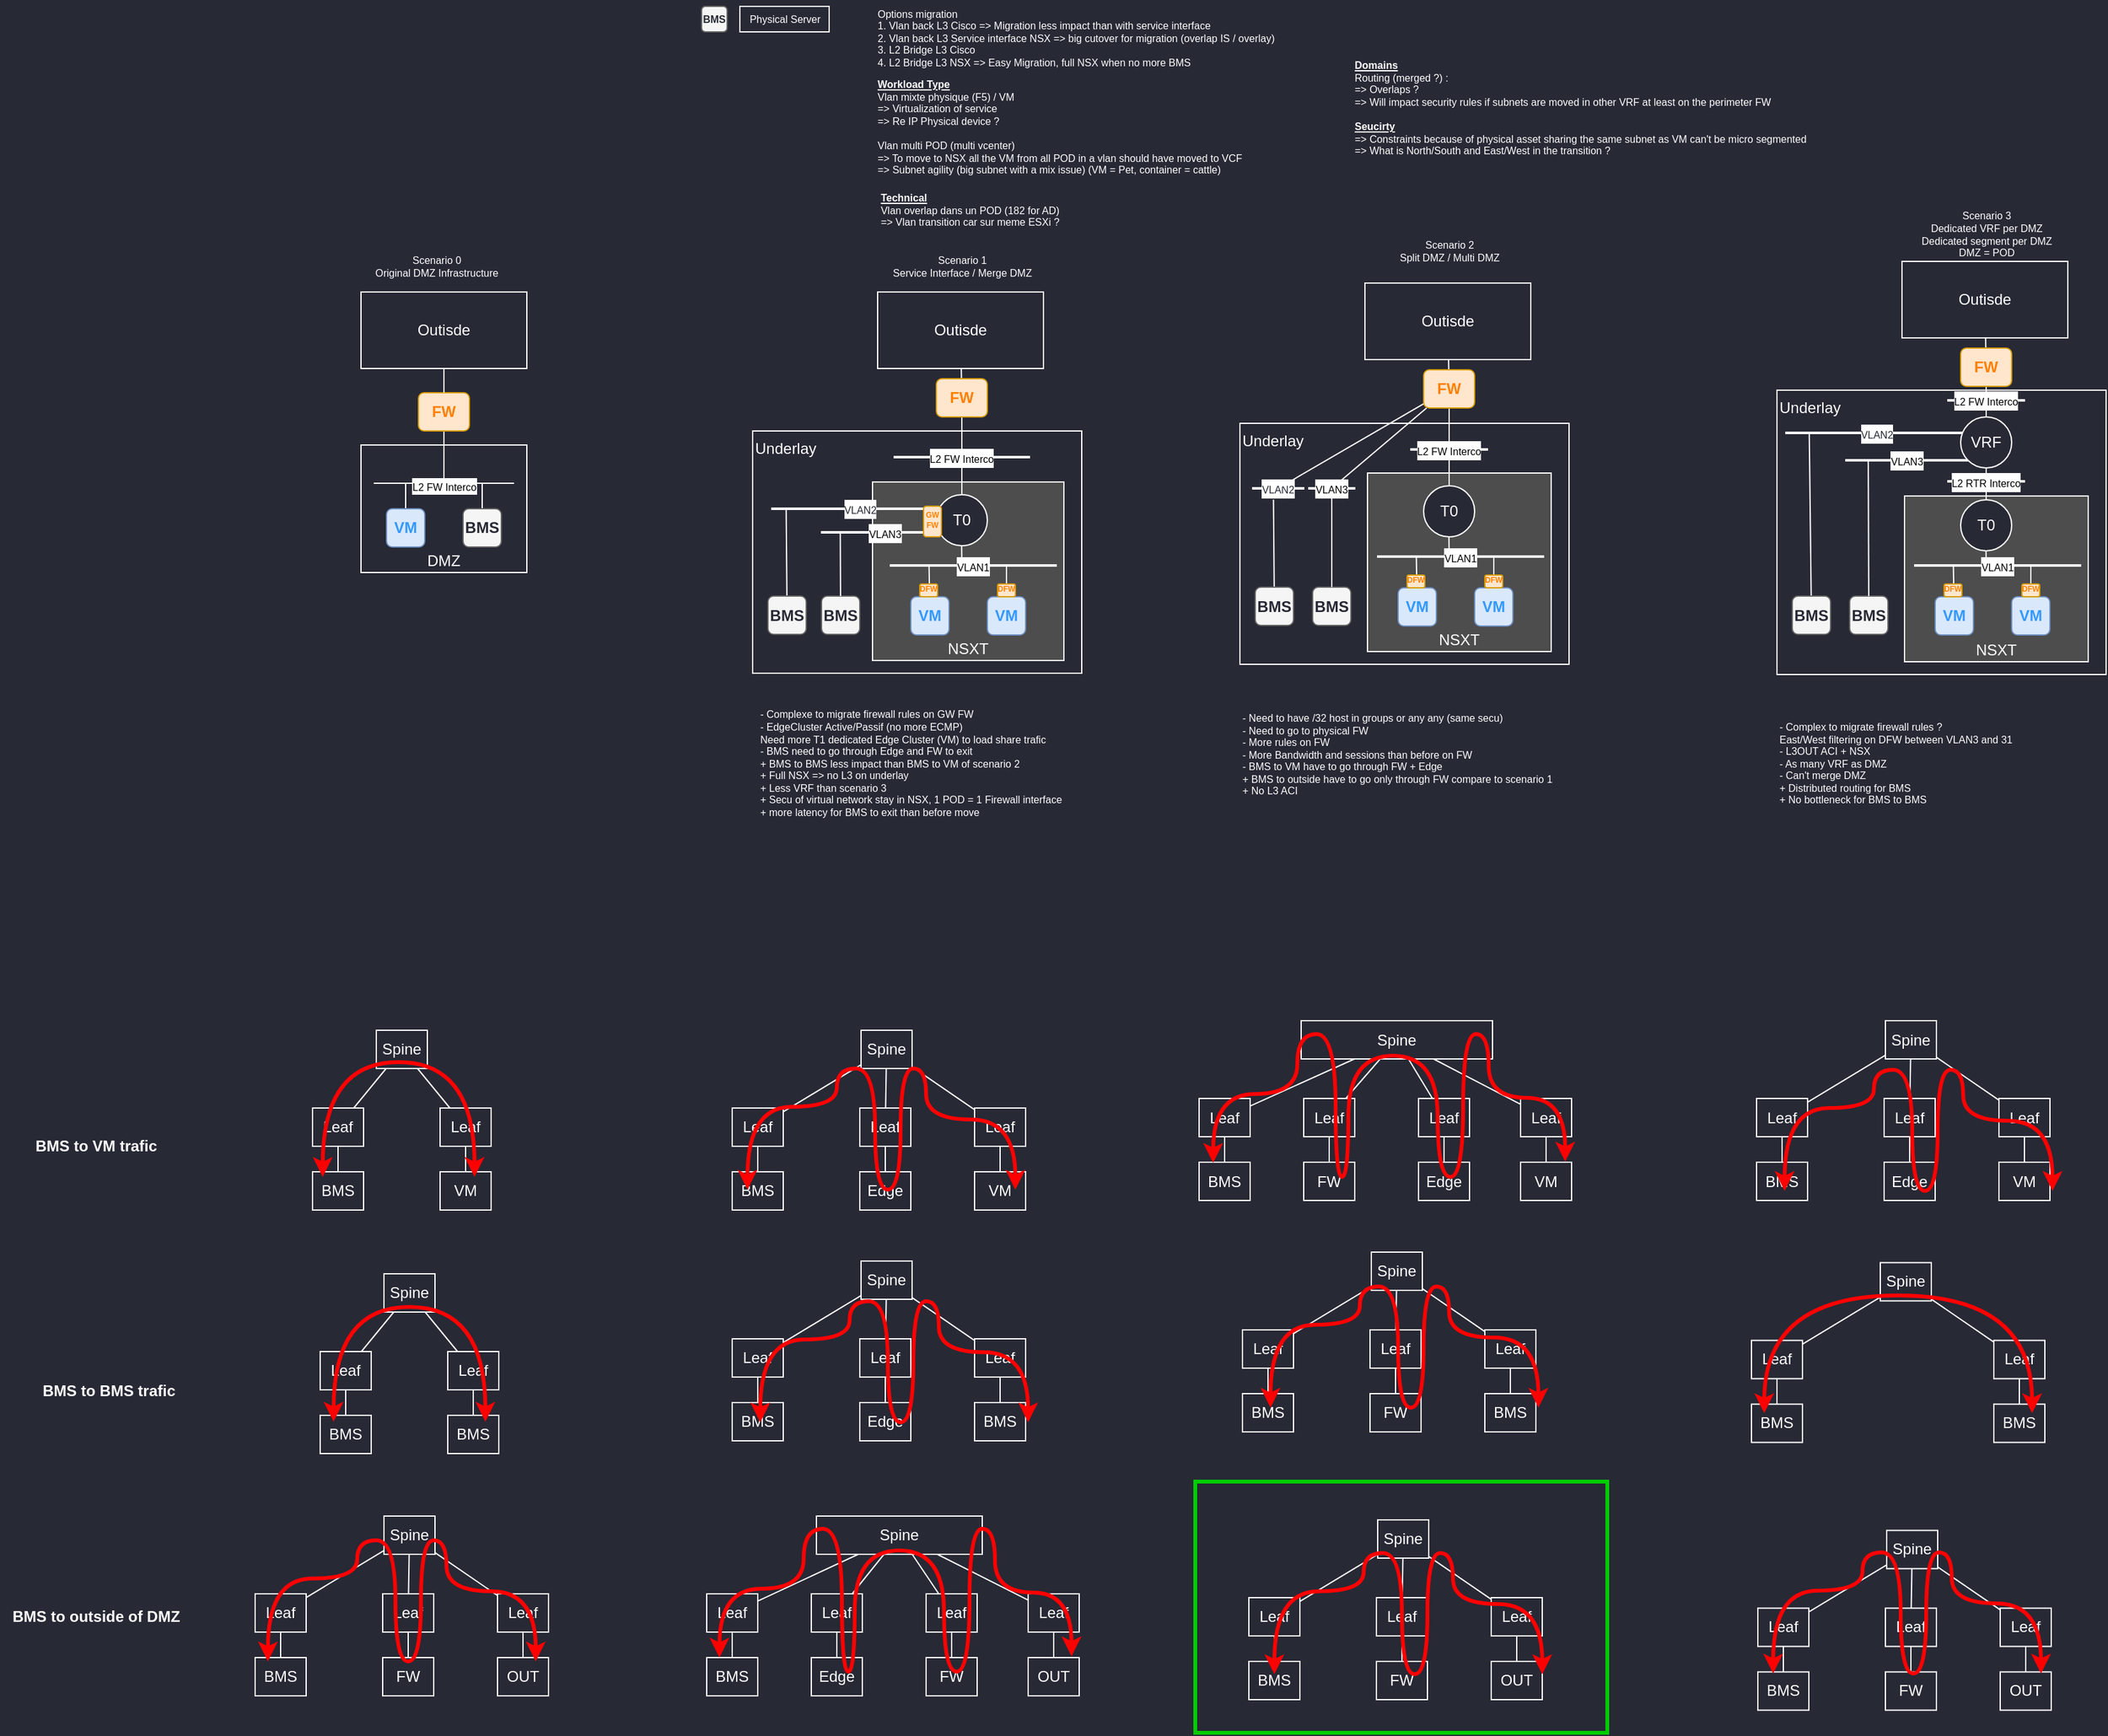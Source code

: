 <mxfile version="15.4.0" type="device" pages="8"><diagram id="segxRlIUMyBvakjFRH0a" name="Page-1"><mxGraphModel dx="2743" dy="1429" grid="1" gridSize="10" guides="1" tooltips="1" connect="1" arrows="1" fold="1" page="1" pageScale="1" pageWidth="1169" pageHeight="827" background="#272935" math="0" shadow="0"><root><mxCell id="0"/><mxCell id="1" parent="0"/><mxCell id="GwxtW335mzr1vdP5dlDj-20" value="Underlay" style="rounded=0;whiteSpace=wrap;html=1;verticalAlign=top;fillColor=#272935;strokeColor=#FFFFFF;fontColor=#FFFFFF;align=left;" parent="1" vertex="1"><mxGeometry x="80" y="348" width="258" height="190" as="geometry"/></mxCell><mxCell id="WhYXlQWKhiW7HhOyedUK-10" value="DMZ" style="rounded=0;whiteSpace=wrap;html=1;verticalAlign=bottom;fillColor=#272935;strokeColor=#FFFFFF;fontColor=#FFFFFF;" parent="1" vertex="1"><mxGeometry x="-227" y="359" width="130" height="100" as="geometry"/></mxCell><mxCell id="WhYXlQWKhiW7HhOyedUK-6" style="edgeStyle=none;rounded=0;orthogonalLoop=1;jettySize=auto;html=1;endArrow=none;endFill=0;strokeColor=#FFFFFF;" parent="1" source="JfAI4S4ko2dXXwUErhjJ-1" edge="1"><mxGeometry relative="1" as="geometry"><mxPoint x="-162" y="389" as="targetPoint"/></mxGeometry></mxCell><mxCell id="JfAI4S4ko2dXXwUErhjJ-1" value="&lt;b&gt;&lt;font color=&quot;#ff8000&quot;&gt;FW&lt;/font&gt;&lt;/b&gt;" style="rounded=1;whiteSpace=wrap;html=1;fillColor=#ffe6cc;strokeColor=#d79b00;" parent="1" vertex="1"><mxGeometry x="-182" y="318" width="40" height="30" as="geometry"/></mxCell><mxCell id="WhYXlQWKhiW7HhOyedUK-7" style="edgeStyle=none;rounded=0;orthogonalLoop=1;jettySize=auto;html=1;endArrow=none;endFill=0;strokeColor=#FFFFFF;" parent="1" source="JfAI4S4ko2dXXwUErhjJ-3" edge="1"><mxGeometry relative="1" as="geometry"><mxPoint x="-192" y="389" as="targetPoint"/></mxGeometry></mxCell><mxCell id="JfAI4S4ko2dXXwUErhjJ-3" value="&lt;b&gt;&lt;font color=&quot;#3399ff&quot;&gt;VM&lt;/font&gt;&lt;/b&gt;" style="rounded=1;whiteSpace=wrap;html=1;fillColor=#dae8fc;strokeColor=#6c8ebf;" parent="1" vertex="1"><mxGeometry x="-207" y="409" width="30" height="30" as="geometry"/></mxCell><mxCell id="WhYXlQWKhiW7HhOyedUK-8" style="edgeStyle=none;rounded=0;orthogonalLoop=1;jettySize=auto;html=1;endArrow=none;endFill=0;strokeColor=#FFFFFF;" parent="1" source="JfAI4S4ko2dXXwUErhjJ-4" edge="1"><mxGeometry relative="1" as="geometry"><mxPoint x="-132" y="389" as="targetPoint"/></mxGeometry></mxCell><mxCell id="JfAI4S4ko2dXXwUErhjJ-4" value="&lt;b&gt;&lt;font&gt;BMS&lt;/font&gt;&lt;/b&gt;" style="rounded=1;whiteSpace=wrap;html=1;fillColor=#f5f5f5;strokeColor=#666666;fontColor=#272935;" parent="1" vertex="1"><mxGeometry x="-147" y="409" width="30" height="30" as="geometry"/></mxCell><mxCell id="WhYXlQWKhiW7HhOyedUK-5" value="" style="rounded=0;orthogonalLoop=1;jettySize=auto;elbow=vertical;html=1;endArrow=none;endFill=0;strokeColor=#FFFFFF;" parent="1" edge="1"><mxGeometry relative="1" as="geometry"><mxPoint x="-217" y="389" as="sourcePoint"/><mxPoint x="-107" y="389" as="targetPoint"/></mxGeometry></mxCell><mxCell id="WhYXlQWKhiW7HhOyedUK-12" value="&lt;font style=&quot;font-size: 8px&quot;&gt;L2 FW Interco&lt;/font&gt;" style="edgeLabel;html=1;align=center;verticalAlign=middle;resizable=0;points=[];" parent="WhYXlQWKhiW7HhOyedUK-5" vertex="1" connectable="0"><mxGeometry x="0.248" y="-2" relative="1" as="geometry"><mxPoint x="-14" as="offset"/></mxGeometry></mxCell><mxCell id="WhYXlQWKhiW7HhOyedUK-11" value="" style="edgeStyle=none;rounded=0;orthogonalLoop=1;jettySize=auto;html=1;endArrow=none;endFill=0;strokeColor=#FFFFFF;" parent="1" source="WhYXlQWKhiW7HhOyedUK-9" target="JfAI4S4ko2dXXwUErhjJ-1" edge="1"><mxGeometry relative="1" as="geometry"/></mxCell><mxCell id="WhYXlQWKhiW7HhOyedUK-9" value="Outisde" style="rounded=0;whiteSpace=wrap;html=1;fillColor=#272935;strokeColor=#FFFFFF;fontColor=#FFFFFF;" parent="1" vertex="1"><mxGeometry x="-227" y="239" width="130" height="60" as="geometry"/></mxCell><mxCell id="WhYXlQWKhiW7HhOyedUK-14" value="NSXT" style="rounded=0;whiteSpace=wrap;html=1;verticalAlign=bottom;fillColor=#4D4D4D;strokeColor=#FFFFFF;fontColor=#FFFFFF;" parent="1" vertex="1"><mxGeometry x="174" y="388" width="150" height="140" as="geometry"/></mxCell><mxCell id="WhYXlQWKhiW7HhOyedUK-15" style="edgeStyle=none;rounded=0;orthogonalLoop=1;jettySize=auto;html=1;endArrow=none;endFill=0;strokeColor=#FFFFFF;" parent="1" source="GwxtW335mzr1vdP5dlDj-17" edge="1"><mxGeometry relative="1" as="geometry"><mxPoint x="244" y="408" as="targetPoint"/></mxGeometry></mxCell><mxCell id="WhYXlQWKhiW7HhOyedUK-17" style="edgeStyle=none;rounded=0;orthogonalLoop=1;jettySize=auto;html=1;endArrow=none;endFill=0;strokeColor=#FFFFFF;entryX=0.233;entryY=0.333;entryDx=0;entryDy=0;entryPerimeter=0;" parent="1" source="WhYXlQWKhiW7HhOyedUK-18" target="WhYXlQWKhiW7HhOyedUK-32" edge="1"><mxGeometry relative="1" as="geometry"><mxPoint x="219" y="458" as="targetPoint"/></mxGeometry></mxCell><mxCell id="WhYXlQWKhiW7HhOyedUK-18" value="&lt;b&gt;&lt;font color=&quot;#3399ff&quot;&gt;VM&lt;/font&gt;&lt;/b&gt;" style="rounded=1;whiteSpace=wrap;html=1;fillColor=#dae8fc;strokeColor=#6c8ebf;" parent="1" vertex="1"><mxGeometry x="204" y="478" width="30" height="30" as="geometry"/></mxCell><mxCell id="WhYXlQWKhiW7HhOyedUK-19" style="edgeStyle=none;rounded=0;orthogonalLoop=1;jettySize=auto;html=1;endArrow=none;endFill=0;strokeColor=#000000;startArrow=none;" parent="1" edge="1"><mxGeometry relative="1" as="geometry"><mxPoint x="279" y="447" as="targetPoint"/><mxPoint x="279" y="447" as="sourcePoint"/></mxGeometry></mxCell><mxCell id="WhYXlQWKhiW7HhOyedUK-20" value="&lt;b&gt;&lt;font color=&quot;#3399ff&quot;&gt;VM&lt;/font&gt;&lt;/b&gt;" style="rounded=1;whiteSpace=wrap;html=1;fillColor=#dae8fc;strokeColor=#6c8ebf;" parent="1" vertex="1"><mxGeometry x="264" y="478" width="30" height="30" as="geometry"/></mxCell><mxCell id="WhYXlQWKhiW7HhOyedUK-23" value="" style="edgeStyle=none;rounded=0;orthogonalLoop=1;jettySize=auto;html=1;endArrow=none;endFill=0;strokeColor=#FFFFFF;" parent="1" source="WhYXlQWKhiW7HhOyedUK-24" target="WhYXlQWKhiW7HhOyedUK-16" edge="1"><mxGeometry relative="1" as="geometry"/></mxCell><mxCell id="WhYXlQWKhiW7HhOyedUK-24" value="Outisde" style="rounded=0;whiteSpace=wrap;html=1;fillColor=#272935;strokeColor=#FFFFFF;fontColor=#FFFFFF;" parent="1" vertex="1"><mxGeometry x="178" y="239" width="130" height="60" as="geometry"/></mxCell><mxCell id="WhYXlQWKhiW7HhOyedUK-28" value="" style="edgeStyle=none;rounded=0;orthogonalLoop=1;jettySize=auto;html=1;endArrow=none;endFill=0;strokeColor=#000000;" parent="1" edge="1"><mxGeometry relative="1" as="geometry"><mxPoint x="279.0" y="467.0" as="targetPoint"/><mxPoint x="279.0" y="467" as="sourcePoint"/></mxGeometry></mxCell><mxCell id="WhYXlQWKhiW7HhOyedUK-32" value="&lt;font style=&quot;font-size: 8px&quot;&gt;VLAN1&lt;/font&gt;" style="rounded=0;whiteSpace=wrap;html=1;fillColor=none;strokeColor=#FFFFFF;labelBackgroundColor=default;" parent="1" vertex="1"><mxGeometry x="188" y="453" width="130" height="1" as="geometry"/></mxCell><mxCell id="WhYXlQWKhiW7HhOyedUK-35" style="edgeStyle=none;rounded=0;orthogonalLoop=1;jettySize=auto;html=1;endArrow=none;endFill=0;strokeColor=#FFFFFF;entryX=0.7;entryY=-0.333;entryDx=0;entryDy=0;entryPerimeter=0;" parent="1" source="WhYXlQWKhiW7HhOyedUK-20" target="WhYXlQWKhiW7HhOyedUK-32" edge="1"><mxGeometry relative="1" as="geometry"><mxPoint x="241.68" y="463.356" as="targetPoint"/><mxPoint x="233.798" y="488" as="sourcePoint"/></mxGeometry></mxCell><mxCell id="GwxtW335mzr1vdP5dlDj-2" style="edgeStyle=none;rounded=0;orthogonalLoop=1;jettySize=auto;html=1;endArrow=none;endFill=0;strokeColor=#FFFFFF;entryX=0.7;entryY=-0.333;entryDx=0;entryDy=0;entryPerimeter=0;exitX=0.431;exitY=0.821;exitDx=0;exitDy=0;exitPerimeter=0;" parent="1" source="WhYXlQWKhiW7HhOyedUK-32" edge="1"><mxGeometry relative="1" as="geometry"><mxPoint x="243.83" y="437.997" as="targetPoint"/><mxPoint x="244" y="458" as="sourcePoint"/></mxGeometry></mxCell><mxCell id="GwxtW335mzr1vdP5dlDj-3" value="&lt;b style=&quot;font-size: 6px;&quot;&gt;&lt;font color=&quot;#ff8000&quot; style=&quot;font-size: 6px;&quot;&gt;DFW&lt;/font&gt;&lt;/b&gt;" style="rounded=1;whiteSpace=wrap;html=1;fillColor=#ffe6cc;strokeColor=#d79b00;verticalAlign=middle;spacingBottom=3;fontSize=6;" parent="1" vertex="1"><mxGeometry x="272" y="468" width="14" height="10" as="geometry"/></mxCell><mxCell id="GwxtW335mzr1vdP5dlDj-4" value="&lt;b style=&quot;font-size: 6px;&quot;&gt;&lt;font color=&quot;#ff8000&quot; style=&quot;font-size: 6px;&quot;&gt;DFW&lt;/font&gt;&lt;/b&gt;" style="rounded=1;whiteSpace=wrap;html=1;fillColor=#ffe6cc;strokeColor=#d79b00;verticalAlign=middle;spacingBottom=3;fontSize=6;" parent="1" vertex="1"><mxGeometry x="211" y="468" width="14" height="10" as="geometry"/></mxCell><mxCell id="GwxtW335mzr1vdP5dlDj-5" style="edgeStyle=none;rounded=0;orthogonalLoop=1;jettySize=auto;html=1;endArrow=none;endFill=0;strokeColor=#FFFFFF;entryX=0.233;entryY=0.333;entryDx=0;entryDy=0;entryPerimeter=0;" parent="1" source="GwxtW335mzr1vdP5dlDj-6" edge="1"><mxGeometry relative="1" as="geometry"><mxPoint x="106.29" y="408.833" as="targetPoint"/></mxGeometry></mxCell><mxCell id="GwxtW335mzr1vdP5dlDj-6" value="&lt;b&gt;&lt;font&gt;BMS&lt;/font&gt;&lt;/b&gt;" style="rounded=1;whiteSpace=wrap;html=1;fillColor=#f5f5f5;strokeColor=#666666;fontColor=#272935;" parent="1" vertex="1"><mxGeometry x="92" y="477.5" width="30" height="30" as="geometry"/></mxCell><mxCell id="GwxtW335mzr1vdP5dlDj-7" style="edgeStyle=none;rounded=0;orthogonalLoop=1;jettySize=auto;html=1;endArrow=none;endFill=0;strokeColor=#000000;startArrow=none;" parent="1" edge="1"><mxGeometry relative="1" as="geometry"><mxPoint x="186" y="402.5" as="targetPoint"/><mxPoint x="186" y="402.5" as="sourcePoint"/></mxGeometry></mxCell><mxCell id="GwxtW335mzr1vdP5dlDj-10" value="&lt;font color=&quot;#272935&quot; style=&quot;font-size: 8px&quot;&gt;VLAN2&lt;/font&gt;" style="rounded=0;whiteSpace=wrap;html=1;fillColor=none;strokeColor=#FFFFFF;labelBackgroundColor=default;" parent="1" vertex="1"><mxGeometry x="95" y="408.5" width="139" height="1" as="geometry"/></mxCell><mxCell id="GwxtW335mzr1vdP5dlDj-14" value="&lt;b&gt;&lt;font&gt;BMS&lt;/font&gt;&lt;/b&gt;" style="rounded=1;whiteSpace=wrap;html=1;fillColor=#f5f5f5;strokeColor=#666666;fontColor=#272935;" parent="1" vertex="1"><mxGeometry x="134" y="477.5" width="30" height="30" as="geometry"/></mxCell><mxCell id="GwxtW335mzr1vdP5dlDj-15" value="&lt;font style=&quot;font-size: 8px&quot;&gt;VLAN3&lt;/font&gt;" style="rounded=0;whiteSpace=wrap;html=1;fillColor=none;strokeColor=#FFFFFF;labelBackgroundColor=default;" parent="1" vertex="1"><mxGeometry x="134" y="427" width="100" height="1" as="geometry"/></mxCell><mxCell id="GwxtW335mzr1vdP5dlDj-16" style="edgeStyle=none;rounded=0;orthogonalLoop=1;jettySize=auto;html=1;endArrow=none;endFill=0;strokeColor=#FFFFFF;entryX=0.233;entryY=0.333;entryDx=0;entryDy=0;entryPerimeter=0;" parent="1" source="GwxtW335mzr1vdP5dlDj-14" edge="1"><mxGeometry relative="1" as="geometry"><mxPoint x="148.71" y="427.003" as="targetPoint"/><mxPoint x="149.293" y="495.67" as="sourcePoint"/></mxGeometry></mxCell><mxCell id="WhYXlQWKhiW7HhOyedUK-26" value="T0" style="ellipse;whiteSpace=wrap;html=1;aspect=fixed;fontColor=#FFFFFF;fillColor=#272935;strokeColor=#FFFFFF;" parent="1" vertex="1"><mxGeometry x="224" y="398" width="40" height="40" as="geometry"/></mxCell><mxCell id="GwxtW335mzr1vdP5dlDj-13" value="&lt;b style=&quot;font-size: 6px&quot;&gt;&lt;font color=&quot;#ff8000&quot; style=&quot;font-size: 6px&quot;&gt;GW&lt;br&gt;FW&lt;br&gt;&lt;/font&gt;&lt;/b&gt;" style="rounded=1;whiteSpace=wrap;html=1;fillColor=#ffe6cc;strokeColor=#d79b00;verticalAlign=middle;spacingBottom=3;fontSize=6;" parent="1" vertex="1"><mxGeometry x="214" y="407" width="14" height="24" as="geometry"/></mxCell><mxCell id="GwxtW335mzr1vdP5dlDj-19" style="edgeStyle=orthogonalEdgeStyle;rounded=0;orthogonalLoop=1;jettySize=auto;html=1;fontSize=6;fontColor=#272935;strokeColor=#FFFFFF;endArrow=none;endFill=0;" parent="1" source="GwxtW335mzr1vdP5dlDj-17" target="WhYXlQWKhiW7HhOyedUK-16" edge="1"><mxGeometry relative="1" as="geometry"/></mxCell><mxCell id="GwxtW335mzr1vdP5dlDj-17" value="&lt;span style=&quot;background-color: rgb(255 , 255 , 255)&quot;&gt;&lt;font style=&quot;font-size: 8px&quot;&gt;L2 FW Interco&lt;/font&gt;&lt;/span&gt;" style="rounded=0;whiteSpace=wrap;html=1;fillColor=none;strokeColor=#FFFFFF;labelBackgroundColor=default;" parent="1" vertex="1"><mxGeometry x="191" y="368" width="106" height="1" as="geometry"/></mxCell><mxCell id="WhYXlQWKhiW7HhOyedUK-16" value="&lt;b&gt;&lt;font color=&quot;#ff8000&quot;&gt;FW&lt;/font&gt;&lt;/b&gt;" style="rounded=1;whiteSpace=wrap;html=1;fillColor=#ffe6cc;strokeColor=#d79b00;" parent="1" vertex="1"><mxGeometry x="224" y="307" width="40" height="30" as="geometry"/></mxCell><mxCell id="GwxtW335mzr1vdP5dlDj-22" value="Underlay" style="rounded=0;whiteSpace=wrap;html=1;verticalAlign=top;fillColor=#272935;strokeColor=#FFFFFF;fontColor=#FFFFFF;align=left;" parent="1" vertex="1"><mxGeometry x="462" y="342" width="258" height="189" as="geometry"/></mxCell><mxCell id="GwxtW335mzr1vdP5dlDj-23" value="NSXT" style="rounded=0;whiteSpace=wrap;html=1;verticalAlign=bottom;fillColor=#4D4D4D;strokeColor=#FFFFFF;fontColor=#FFFFFF;" parent="1" vertex="1"><mxGeometry x="562" y="381" width="144" height="140" as="geometry"/></mxCell><mxCell id="GwxtW335mzr1vdP5dlDj-24" style="edgeStyle=none;rounded=0;orthogonalLoop=1;jettySize=auto;html=1;endArrow=none;endFill=0;strokeColor=#FFFFFF;" parent="1" source="GwxtW335mzr1vdP5dlDj-47" edge="1"><mxGeometry relative="1" as="geometry"><mxPoint x="626" y="401" as="targetPoint"/></mxGeometry></mxCell><mxCell id="GwxtW335mzr1vdP5dlDj-25" style="edgeStyle=none;rounded=0;orthogonalLoop=1;jettySize=auto;html=1;endArrow=none;endFill=0;strokeColor=#FFFFFF;entryX=0.233;entryY=0.333;entryDx=0;entryDy=0;entryPerimeter=0;" parent="1" source="GwxtW335mzr1vdP5dlDj-26" target="GwxtW335mzr1vdP5dlDj-32" edge="1"><mxGeometry relative="1" as="geometry"><mxPoint x="601" y="451" as="targetPoint"/></mxGeometry></mxCell><mxCell id="GwxtW335mzr1vdP5dlDj-26" value="&lt;b&gt;&lt;font color=&quot;#3399ff&quot;&gt;VM&lt;/font&gt;&lt;/b&gt;" style="rounded=1;whiteSpace=wrap;html=1;fillColor=#dae8fc;strokeColor=#6c8ebf;" parent="1" vertex="1"><mxGeometry x="586" y="471" width="30" height="30" as="geometry"/></mxCell><mxCell id="GwxtW335mzr1vdP5dlDj-27" style="edgeStyle=none;rounded=0;orthogonalLoop=1;jettySize=auto;html=1;endArrow=none;endFill=0;strokeColor=#000000;startArrow=none;" parent="1" edge="1"><mxGeometry relative="1" as="geometry"><mxPoint x="661" y="440" as="targetPoint"/><mxPoint x="661" y="440" as="sourcePoint"/></mxGeometry></mxCell><mxCell id="GwxtW335mzr1vdP5dlDj-28" value="&lt;b&gt;&lt;font color=&quot;#3399ff&quot;&gt;VM&lt;/font&gt;&lt;/b&gt;" style="rounded=1;whiteSpace=wrap;html=1;fillColor=#dae8fc;strokeColor=#6c8ebf;" parent="1" vertex="1"><mxGeometry x="646" y="471" width="30" height="30" as="geometry"/></mxCell><mxCell id="GwxtW335mzr1vdP5dlDj-29" value="" style="edgeStyle=none;rounded=0;orthogonalLoop=1;jettySize=auto;html=1;endArrow=none;endFill=0;strokeColor=#FFFFFF;" parent="1" source="GwxtW335mzr1vdP5dlDj-30" target="GwxtW335mzr1vdP5dlDj-48" edge="1"><mxGeometry relative="1" as="geometry"/></mxCell><mxCell id="GwxtW335mzr1vdP5dlDj-30" value="Outisde" style="rounded=0;whiteSpace=wrap;html=1;fillColor=#272935;strokeColor=#FFFFFF;fontColor=#FFFFFF;" parent="1" vertex="1"><mxGeometry x="560" y="232" width="130" height="60" as="geometry"/></mxCell><mxCell id="GwxtW335mzr1vdP5dlDj-31" value="" style="edgeStyle=none;rounded=0;orthogonalLoop=1;jettySize=auto;html=1;endArrow=none;endFill=0;strokeColor=#000000;" parent="1" edge="1"><mxGeometry relative="1" as="geometry"><mxPoint x="661" y="460" as="targetPoint"/><mxPoint x="661" y="460" as="sourcePoint"/></mxGeometry></mxCell><mxCell id="GwxtW335mzr1vdP5dlDj-32" value="&lt;font style=&quot;font-size: 8px&quot;&gt;VLAN1&lt;/font&gt;" style="rounded=0;whiteSpace=wrap;html=1;fillColor=none;strokeColor=#FFFFFF;labelBackgroundColor=default;" parent="1" vertex="1"><mxGeometry x="570" y="446" width="130" height="1" as="geometry"/></mxCell><mxCell id="GwxtW335mzr1vdP5dlDj-33" style="edgeStyle=none;rounded=0;orthogonalLoop=1;jettySize=auto;html=1;endArrow=none;endFill=0;strokeColor=#FFFFFF;entryX=0.7;entryY=-0.333;entryDx=0;entryDy=0;entryPerimeter=0;" parent="1" source="GwxtW335mzr1vdP5dlDj-28" target="GwxtW335mzr1vdP5dlDj-32" edge="1"><mxGeometry relative="1" as="geometry"><mxPoint x="623.68" y="456.356" as="targetPoint"/><mxPoint x="615.798" y="481" as="sourcePoint"/></mxGeometry></mxCell><mxCell id="GwxtW335mzr1vdP5dlDj-34" style="edgeStyle=none;rounded=0;orthogonalLoop=1;jettySize=auto;html=1;endArrow=none;endFill=0;strokeColor=#FFFFFF;entryX=0.7;entryY=-0.333;entryDx=0;entryDy=0;entryPerimeter=0;exitX=0.431;exitY=0.821;exitDx=0;exitDy=0;exitPerimeter=0;" parent="1" source="GwxtW335mzr1vdP5dlDj-32" edge="1"><mxGeometry relative="1" as="geometry"><mxPoint x="625.83" y="430.997" as="targetPoint"/><mxPoint x="626" y="451" as="sourcePoint"/></mxGeometry></mxCell><mxCell id="GwxtW335mzr1vdP5dlDj-35" value="&lt;b style=&quot;font-size: 6px;&quot;&gt;&lt;font color=&quot;#ff8000&quot; style=&quot;font-size: 6px;&quot;&gt;DFW&lt;/font&gt;&lt;/b&gt;" style="rounded=1;whiteSpace=wrap;html=1;fillColor=#ffe6cc;strokeColor=#d79b00;verticalAlign=middle;spacingBottom=3;fontSize=6;" parent="1" vertex="1"><mxGeometry x="654" y="461" width="14" height="10" as="geometry"/></mxCell><mxCell id="GwxtW335mzr1vdP5dlDj-36" value="&lt;b style=&quot;font-size: 6px;&quot;&gt;&lt;font color=&quot;#ff8000&quot; style=&quot;font-size: 6px;&quot;&gt;DFW&lt;/font&gt;&lt;/b&gt;" style="rounded=1;whiteSpace=wrap;html=1;fillColor=#ffe6cc;strokeColor=#d79b00;verticalAlign=middle;spacingBottom=3;fontSize=6;" parent="1" vertex="1"><mxGeometry x="593" y="461" width="14" height="10" as="geometry"/></mxCell><mxCell id="GwxtW335mzr1vdP5dlDj-37" style="edgeStyle=none;rounded=0;orthogonalLoop=1;jettySize=auto;html=1;endArrow=none;endFill=0;strokeColor=#FFFFFF;entryX=0.233;entryY=0.333;entryDx=0;entryDy=0;entryPerimeter=0;" parent="1" source="GwxtW335mzr1vdP5dlDj-38" edge="1"><mxGeometry relative="1" as="geometry"><mxPoint x="488.29" y="401.833" as="targetPoint"/></mxGeometry></mxCell><mxCell id="GwxtW335mzr1vdP5dlDj-38" value="&lt;b&gt;&lt;font&gt;BMS&lt;/font&gt;&lt;/b&gt;" style="rounded=1;whiteSpace=wrap;html=1;fillColor=#f5f5f5;strokeColor=#666666;fontColor=#272935;" parent="1" vertex="1"><mxGeometry x="474" y="470.5" width="30" height="30" as="geometry"/></mxCell><mxCell id="GwxtW335mzr1vdP5dlDj-39" style="edgeStyle=none;rounded=0;orthogonalLoop=1;jettySize=auto;html=1;endArrow=none;endFill=0;strokeColor=#000000;startArrow=none;" parent="1" edge="1"><mxGeometry relative="1" as="geometry"><mxPoint x="568" y="395.5" as="targetPoint"/><mxPoint x="568" y="395.5" as="sourcePoint"/></mxGeometry></mxCell><mxCell id="GwxtW335mzr1vdP5dlDj-40" value="&lt;font color=&quot;#272935&quot; style=&quot;font-size: 8px&quot;&gt;VLAN2&lt;/font&gt;" style="rounded=0;whiteSpace=wrap;html=1;fillColor=none;strokeColor=#FFFFFF;labelBackgroundColor=default;" parent="1" vertex="1"><mxGeometry x="472" y="392.5" width="40" height="1" as="geometry"/></mxCell><mxCell id="GwxtW335mzr1vdP5dlDj-41" value="&lt;b&gt;&lt;font&gt;BMS&lt;/font&gt;&lt;/b&gt;" style="rounded=1;whiteSpace=wrap;html=1;fillColor=#f5f5f5;strokeColor=#666666;fontColor=#272935;" parent="1" vertex="1"><mxGeometry x="519" y="470.5" width="30" height="30" as="geometry"/></mxCell><mxCell id="GwxtW335mzr1vdP5dlDj-43" style="edgeStyle=none;rounded=0;orthogonalLoop=1;jettySize=auto;html=1;endArrow=none;endFill=0;strokeColor=#FFFFFF;" parent="1" source="GwxtW335mzr1vdP5dlDj-41" target="GwxtW335mzr1vdP5dlDj-42" edge="1"><mxGeometry relative="1" as="geometry"><mxPoint x="530.71" y="420.003" as="targetPoint"/><mxPoint x="531.293" y="488.67" as="sourcePoint"/></mxGeometry></mxCell><mxCell id="GwxtW335mzr1vdP5dlDj-44" value="T0" style="ellipse;whiteSpace=wrap;html=1;aspect=fixed;fontColor=#FFFFFF;fillColor=#272935;strokeColor=#FFFFFF;" parent="1" vertex="1"><mxGeometry x="606" y="391" width="40" height="40" as="geometry"/></mxCell><mxCell id="GwxtW335mzr1vdP5dlDj-46" style="rounded=0;orthogonalLoop=1;jettySize=auto;html=1;fontSize=6;fontColor=#272935;strokeColor=#FFFFFF;endArrow=none;endFill=0;" parent="1" source="GwxtW335mzr1vdP5dlDj-47" target="GwxtW335mzr1vdP5dlDj-48" edge="1"><mxGeometry relative="1" as="geometry"/></mxCell><mxCell id="GwxtW335mzr1vdP5dlDj-47" value="&lt;span style=&quot;background-color: rgb(255 , 255 , 255)&quot;&gt;&lt;font style=&quot;font-size: 8px&quot;&gt;L2 FW Interco&lt;/font&gt;&lt;/span&gt;" style="rounded=0;whiteSpace=wrap;html=1;fillColor=none;strokeColor=#FFFFFF;labelBackgroundColor=default;" parent="1" vertex="1"><mxGeometry x="596" y="362" width="60" height="1" as="geometry"/></mxCell><mxCell id="GwxtW335mzr1vdP5dlDj-48" value="&lt;b&gt;&lt;font color=&quot;#ff8000&quot;&gt;FW&lt;/font&gt;&lt;/b&gt;" style="rounded=1;whiteSpace=wrap;html=1;fillColor=#ffe6cc;strokeColor=#d79b00;" parent="1" vertex="1"><mxGeometry x="606" y="300" width="40" height="30" as="geometry"/></mxCell><mxCell id="GwxtW335mzr1vdP5dlDj-49" style="edgeStyle=none;rounded=0;orthogonalLoop=1;jettySize=auto;html=1;endArrow=none;endFill=0;strokeColor=#FFFFFF;" parent="1" source="GwxtW335mzr1vdP5dlDj-40" target="GwxtW335mzr1vdP5dlDj-48" edge="1"><mxGeometry relative="1" as="geometry"><mxPoint x="498.29" y="411.833" as="targetPoint"/><mxPoint x="498.873" y="480.5" as="sourcePoint"/></mxGeometry></mxCell><mxCell id="GwxtW335mzr1vdP5dlDj-50" style="edgeStyle=none;rounded=0;orthogonalLoop=1;jettySize=auto;html=1;endArrow=none;endFill=0;strokeColor=#FFFFFF;" parent="1" source="GwxtW335mzr1vdP5dlDj-42" target="GwxtW335mzr1vdP5dlDj-48" edge="1"><mxGeometry relative="1" as="geometry"><mxPoint x="616" y="338.232" as="targetPoint"/><mxPoint x="505.256" y="411.5" as="sourcePoint"/></mxGeometry></mxCell><mxCell id="GwxtW335mzr1vdP5dlDj-42" value="&lt;font style=&quot;font-size: 8px&quot;&gt;VLAN3&lt;/font&gt;" style="rounded=0;whiteSpace=wrap;html=1;fillColor=none;strokeColor=#FFFFFF;labelBackgroundColor=default;" parent="1" vertex="1"><mxGeometry x="516" y="392.5" width="36" height="1" as="geometry"/></mxCell><mxCell id="GwxtW335mzr1vdP5dlDj-51" value="&lt;b style=&quot;font-size: 8px;&quot;&gt;&lt;font style=&quot;font-size: 8px;&quot;&gt;BMS&lt;/font&gt;&lt;/b&gt;" style="rounded=1;whiteSpace=wrap;html=1;fillColor=#f5f5f5;strokeColor=#666666;fontColor=#272935;fontSize=8;" parent="1" vertex="1"><mxGeometry x="40" y="15" width="20" height="20" as="geometry"/></mxCell><mxCell id="GwxtW335mzr1vdP5dlDj-52" value="&lt;font style=&quot;font-size: 8px;&quot;&gt;Physical Server&lt;/font&gt;" style="text;html=1;align=center;verticalAlign=middle;resizable=0;points=[];autosize=1;fontSize=8;fillColor=#272935;strokeColor=#FFFFFF;fontColor=#FFFFFF;" parent="1" vertex="1"><mxGeometry x="70" y="15" width="70" height="20" as="geometry"/></mxCell><mxCell id="GwxtW335mzr1vdP5dlDj-53" value="Underlay" style="rounded=0;whiteSpace=wrap;html=1;verticalAlign=top;fillColor=#272935;strokeColor=#FFFFFF;fontColor=#FFFFFF;align=left;" parent="1" vertex="1"><mxGeometry x="883" y="316" width="258" height="223" as="geometry"/></mxCell><mxCell id="GwxtW335mzr1vdP5dlDj-54" value="NSXT" style="rounded=0;whiteSpace=wrap;html=1;verticalAlign=bottom;fillColor=#4D4D4D;strokeColor=#FFFFFF;fontColor=#FFFFFF;" parent="1" vertex="1"><mxGeometry x="983" y="399" width="144" height="130" as="geometry"/></mxCell><mxCell id="GwxtW335mzr1vdP5dlDj-55" style="edgeStyle=none;rounded=0;orthogonalLoop=1;jettySize=auto;html=1;endArrow=none;endFill=0;strokeColor=#FFFFFF;" parent="1" edge="1"><mxGeometry relative="1" as="geometry"><mxPoint x="1047" y="408" as="targetPoint"/><mxPoint x="1047" y="370.0" as="sourcePoint"/></mxGeometry></mxCell><mxCell id="GwxtW335mzr1vdP5dlDj-56" style="edgeStyle=none;rounded=0;orthogonalLoop=1;jettySize=auto;html=1;endArrow=none;endFill=0;strokeColor=#FFFFFF;entryX=0.233;entryY=0.333;entryDx=0;entryDy=0;entryPerimeter=0;" parent="1" source="GwxtW335mzr1vdP5dlDj-57" target="GwxtW335mzr1vdP5dlDj-63" edge="1"><mxGeometry relative="1" as="geometry"><mxPoint x="1022" y="458" as="targetPoint"/></mxGeometry></mxCell><mxCell id="GwxtW335mzr1vdP5dlDj-57" value="&lt;b&gt;&lt;font color=&quot;#3399ff&quot;&gt;VM&lt;/font&gt;&lt;/b&gt;" style="rounded=1;whiteSpace=wrap;html=1;fillColor=#dae8fc;strokeColor=#6c8ebf;" parent="1" vertex="1"><mxGeometry x="1007" y="478" width="30" height="30" as="geometry"/></mxCell><mxCell id="GwxtW335mzr1vdP5dlDj-58" style="edgeStyle=none;rounded=0;orthogonalLoop=1;jettySize=auto;html=1;endArrow=none;endFill=0;strokeColor=#000000;startArrow=none;" parent="1" edge="1"><mxGeometry relative="1" as="geometry"><mxPoint x="1082" y="447" as="targetPoint"/><mxPoint x="1082" y="447" as="sourcePoint"/></mxGeometry></mxCell><mxCell id="GwxtW335mzr1vdP5dlDj-59" value="&lt;b&gt;&lt;font color=&quot;#3399ff&quot;&gt;VM&lt;/font&gt;&lt;/b&gt;" style="rounded=1;whiteSpace=wrap;html=1;fillColor=#dae8fc;strokeColor=#6c8ebf;" parent="1" vertex="1"><mxGeometry x="1067" y="478" width="30" height="30" as="geometry"/></mxCell><mxCell id="GwxtW335mzr1vdP5dlDj-60" value="" style="edgeStyle=none;rounded=0;orthogonalLoop=1;jettySize=auto;html=1;endArrow=none;endFill=0;strokeColor=#FFFFFF;" parent="1" source="GwxtW335mzr1vdP5dlDj-61" target="GwxtW335mzr1vdP5dlDj-77" edge="1"><mxGeometry relative="1" as="geometry"/></mxCell><mxCell id="GwxtW335mzr1vdP5dlDj-61" value="Outisde" style="rounded=0;whiteSpace=wrap;html=1;fillColor=#272935;strokeColor=#FFFFFF;fontColor=#FFFFFF;" parent="1" vertex="1"><mxGeometry x="981" y="215" width="130" height="60" as="geometry"/></mxCell><mxCell id="GwxtW335mzr1vdP5dlDj-62" value="" style="edgeStyle=none;rounded=0;orthogonalLoop=1;jettySize=auto;html=1;endArrow=none;endFill=0;strokeColor=#000000;" parent="1" edge="1"><mxGeometry relative="1" as="geometry"><mxPoint x="1082" y="467" as="targetPoint"/><mxPoint x="1082" y="467" as="sourcePoint"/></mxGeometry></mxCell><mxCell id="GwxtW335mzr1vdP5dlDj-63" value="&lt;font style=&quot;font-size: 8px&quot;&gt;VLAN1&lt;/font&gt;" style="rounded=0;whiteSpace=wrap;html=1;fillColor=none;strokeColor=#FFFFFF;labelBackgroundColor=default;" parent="1" vertex="1"><mxGeometry x="991" y="453" width="130" height="1" as="geometry"/></mxCell><mxCell id="GwxtW335mzr1vdP5dlDj-64" style="edgeStyle=none;rounded=0;orthogonalLoop=1;jettySize=auto;html=1;endArrow=none;endFill=0;strokeColor=#FFFFFF;entryX=0.7;entryY=-0.333;entryDx=0;entryDy=0;entryPerimeter=0;" parent="1" source="GwxtW335mzr1vdP5dlDj-59" target="GwxtW335mzr1vdP5dlDj-63" edge="1"><mxGeometry relative="1" as="geometry"><mxPoint x="1044.68" y="463.356" as="targetPoint"/><mxPoint x="1036.798" y="488" as="sourcePoint"/></mxGeometry></mxCell><mxCell id="GwxtW335mzr1vdP5dlDj-65" style="edgeStyle=none;rounded=0;orthogonalLoop=1;jettySize=auto;html=1;endArrow=none;endFill=0;strokeColor=#FFFFFF;entryX=0.7;entryY=-0.333;entryDx=0;entryDy=0;entryPerimeter=0;exitX=0.431;exitY=0.821;exitDx=0;exitDy=0;exitPerimeter=0;" parent="1" source="GwxtW335mzr1vdP5dlDj-63" edge="1"><mxGeometry relative="1" as="geometry"><mxPoint x="1046.83" y="437.997" as="targetPoint"/><mxPoint x="1047" y="458" as="sourcePoint"/></mxGeometry></mxCell><mxCell id="GwxtW335mzr1vdP5dlDj-66" value="&lt;b style=&quot;font-size: 6px;&quot;&gt;&lt;font color=&quot;#ff8000&quot; style=&quot;font-size: 6px;&quot;&gt;DFW&lt;/font&gt;&lt;/b&gt;" style="rounded=1;whiteSpace=wrap;html=1;fillColor=#ffe6cc;strokeColor=#d79b00;verticalAlign=middle;spacingBottom=3;fontSize=6;" parent="1" vertex="1"><mxGeometry x="1075" y="468" width="14" height="10" as="geometry"/></mxCell><mxCell id="GwxtW335mzr1vdP5dlDj-67" value="&lt;b style=&quot;font-size: 6px;&quot;&gt;&lt;font color=&quot;#ff8000&quot; style=&quot;font-size: 6px;&quot;&gt;DFW&lt;/font&gt;&lt;/b&gt;" style="rounded=1;whiteSpace=wrap;html=1;fillColor=#ffe6cc;strokeColor=#d79b00;verticalAlign=middle;spacingBottom=3;fontSize=6;" parent="1" vertex="1"><mxGeometry x="1014" y="468" width="14" height="10" as="geometry"/></mxCell><mxCell id="GwxtW335mzr1vdP5dlDj-68" style="edgeStyle=none;rounded=0;orthogonalLoop=1;jettySize=auto;html=1;endArrow=none;endFill=0;strokeColor=#FFFFFF;entryX=0.128;entryY=0;entryDx=0;entryDy=0;entryPerimeter=0;" parent="1" source="GwxtW335mzr1vdP5dlDj-69" target="GwxtW335mzr1vdP5dlDj-71" edge="1"><mxGeometry relative="1" as="geometry"><mxPoint x="909.29" y="408.833" as="targetPoint"/></mxGeometry></mxCell><mxCell id="GwxtW335mzr1vdP5dlDj-69" value="&lt;b&gt;&lt;font&gt;BMS&lt;/font&gt;&lt;/b&gt;" style="rounded=1;whiteSpace=wrap;html=1;fillColor=#f5f5f5;strokeColor=#666666;fontColor=#272935;" parent="1" vertex="1"><mxGeometry x="895" y="477.5" width="30" height="30" as="geometry"/></mxCell><mxCell id="GwxtW335mzr1vdP5dlDj-70" style="edgeStyle=none;rounded=0;orthogonalLoop=1;jettySize=auto;html=1;endArrow=none;endFill=0;strokeColor=#000000;startArrow=none;" parent="1" edge="1"><mxGeometry relative="1" as="geometry"><mxPoint x="989" y="402.5" as="targetPoint"/><mxPoint x="989" y="402.5" as="sourcePoint"/></mxGeometry></mxCell><mxCell id="GwxtW335mzr1vdP5dlDj-71" value="&lt;font color=&quot;#272935&quot; style=&quot;font-size: 8px&quot;&gt;VLAN2&lt;/font&gt;" style="rounded=0;whiteSpace=wrap;html=1;fillColor=none;strokeColor=#FFFFFF;labelBackgroundColor=default;" parent="1" vertex="1"><mxGeometry x="890" y="349" width="143" height="1" as="geometry"/></mxCell><mxCell id="GwxtW335mzr1vdP5dlDj-72" value="&lt;b&gt;&lt;font&gt;BMS&lt;/font&gt;&lt;/b&gt;" style="rounded=1;whiteSpace=wrap;html=1;fillColor=#f5f5f5;strokeColor=#666666;fontColor=#272935;" parent="1" vertex="1"><mxGeometry x="940" y="477.5" width="30" height="30" as="geometry"/></mxCell><mxCell id="GwxtW335mzr1vdP5dlDj-73" style="edgeStyle=none;rounded=0;orthogonalLoop=1;jettySize=auto;html=1;endArrow=none;endFill=0;strokeColor=#FFFFFF;entryX=0.183;entryY=1.357;entryDx=0;entryDy=0;entryPerimeter=0;" parent="1" source="GwxtW335mzr1vdP5dlDj-72" target="GwxtW335mzr1vdP5dlDj-80" edge="1"><mxGeometry relative="1" as="geometry"><mxPoint x="951.71" y="427.003" as="targetPoint"/><mxPoint x="952.293" y="495.67" as="sourcePoint"/></mxGeometry></mxCell><mxCell id="GwxtW335mzr1vdP5dlDj-74" value="T0" style="ellipse;whiteSpace=wrap;html=1;aspect=fixed;fontColor=#FFFFFF;fillColor=#272935;strokeColor=#FFFFFF;" parent="1" vertex="1"><mxGeometry x="1027" y="402" width="40" height="40" as="geometry"/></mxCell><mxCell id="GwxtW335mzr1vdP5dlDj-75" style="rounded=0;orthogonalLoop=1;jettySize=auto;html=1;fontSize=6;fontColor=#272935;strokeColor=#FFFFFF;endArrow=none;endFill=0;" parent="1" target="GwxtW335mzr1vdP5dlDj-77" edge="1"><mxGeometry relative="1" as="geometry"><mxPoint x="1047" y="369" as="sourcePoint"/></mxGeometry></mxCell><mxCell id="GwxtW335mzr1vdP5dlDj-77" value="&lt;b&gt;&lt;font color=&quot;#ff8000&quot;&gt;FW&lt;/font&gt;&lt;/b&gt;" style="rounded=1;whiteSpace=wrap;html=1;fillColor=#ffe6cc;strokeColor=#d79b00;" parent="1" vertex="1"><mxGeometry x="1027" y="283" width="40" height="30" as="geometry"/></mxCell><mxCell id="GwxtW335mzr1vdP5dlDj-80" value="&lt;font style=&quot;font-size: 8px&quot;&gt;VLAN3&lt;/font&gt;" style="rounded=0;whiteSpace=wrap;html=1;fillColor=none;strokeColor=#FFFFFF;labelBackgroundColor=default;" parent="1" vertex="1"><mxGeometry x="937" y="370.5" width="96" height="1" as="geometry"/></mxCell><mxCell id="GwxtW335mzr1vdP5dlDj-81" value="VRF" style="ellipse;whiteSpace=wrap;html=1;aspect=fixed;fontColor=#FFFFFF;fillColor=#272935;strokeColor=#FFFFFF;" parent="1" vertex="1"><mxGeometry x="1027" y="337" width="40" height="40" as="geometry"/></mxCell><mxCell id="GwxtW335mzr1vdP5dlDj-82" value="&lt;span style=&quot;background-color: rgb(255 , 255 , 255)&quot;&gt;&lt;font style=&quot;font-size: 8px&quot;&gt;L2 FW Interco&lt;/font&gt;&lt;/span&gt;" style="rounded=0;whiteSpace=wrap;html=1;fillColor=none;strokeColor=#FFFFFF;labelBackgroundColor=default;" parent="1" vertex="1"><mxGeometry x="1017" y="323.5" width="60" height="1" as="geometry"/></mxCell><mxCell id="GwxtW335mzr1vdP5dlDj-83" value="&lt;span style=&quot;background-color: rgb(255 , 255 , 255)&quot;&gt;&lt;font style=&quot;font-size: 8px&quot;&gt;L2 RTR Interco&lt;/font&gt;&lt;/span&gt;" style="rounded=0;whiteSpace=wrap;html=1;fillColor=none;strokeColor=#FFFFFF;labelBackgroundColor=default;" parent="1" vertex="1"><mxGeometry x="1017" y="387" width="60" height="1" as="geometry"/></mxCell><mxCell id="GwxtW335mzr1vdP5dlDj-84" value="- Complexe to migrate firewall rules on GW FW&lt;br&gt;- EdgeCluster Active/Passif (no more ECMP)&lt;br&gt;Need more T1 dedicated Edge Cluster (VM) to load share trafic&lt;br&gt;- BMS need to go through Edge and FW to exit&lt;br&gt;+ BMS to BMS less impact than BMS to VM of scenario 2&lt;br&gt;+ Full NSX =&amp;gt; no L3 on underlay&lt;br&gt;+ Less VRF than scenario 3&lt;br&gt;+ Secu of virtual network stay in NSX, 1 POD = 1 Firewall interface&lt;br&gt;+ more latency for BMS to exit than before move" style="text;html=1;align=left;verticalAlign=middle;resizable=0;points=[];autosize=1;strokeColor=none;fillColor=none;fontSize=8;fontColor=#FFFFFF;" parent="1" vertex="1"><mxGeometry x="84" y="559" width="250" height="100" as="geometry"/></mxCell><mxCell id="GwxtW335mzr1vdP5dlDj-85" value="- Need to have /32 host in groups or any any (same secu)&lt;br&gt;- Need to go to physical FW&lt;br&gt;- More rules on FW&lt;br&gt;- More Bandwidth and sessions than before on FW&lt;br&gt;- BMS to VM have to go through FW + Edge&lt;br&gt;+ BMS to outside have to go only through FW compare to scenario 1&lt;br&gt;+ No L3 ACI" style="text;html=1;align=left;verticalAlign=middle;resizable=0;points=[];autosize=1;strokeColor=none;fillColor=none;fontSize=8;fontColor=#FFFFFF;" parent="1" vertex="1"><mxGeometry x="462" y="562" width="260" height="80" as="geometry"/></mxCell><mxCell id="GwxtW335mzr1vdP5dlDj-86" value="- Complex to migrate firewall rules ?&lt;br&gt;East/West filtering on DFW between VLAN3 and 31&lt;br&gt;- L3OUT ACI + NSX&lt;br&gt;- As many VRF as DMZ&lt;br&gt;- Can't merge DMZ&lt;br&gt;+ Distributed routing for BMS&lt;br&gt;+ No bottleneck for BMS to BMS" style="text;html=1;align=left;verticalAlign=middle;resizable=0;points=[];autosize=1;strokeColor=none;fillColor=none;fontSize=8;fontColor=#FFFFFF;" parent="1" vertex="1"><mxGeometry x="883" y="569" width="200" height="80" as="geometry"/></mxCell><mxCell id="GwxtW335mzr1vdP5dlDj-87" value="Scenario 0&lt;br&gt;Original DMZ Infrastructure" style="text;html=1;align=center;verticalAlign=middle;resizable=0;points=[];autosize=1;strokeColor=none;fillColor=none;fontSize=8;fontColor=#FFFFFF;" parent="1" vertex="1"><mxGeometry x="-223" y="204" width="110" height="30" as="geometry"/></mxCell><mxCell id="GwxtW335mzr1vdP5dlDj-88" value="Scenario 1&lt;br&gt;Service Interface / Merge DMZ" style="text;html=1;align=center;verticalAlign=middle;resizable=0;points=[];autosize=1;strokeColor=none;fillColor=none;fontSize=8;fontColor=#FFFFFF;" parent="1" vertex="1"><mxGeometry x="184" y="204" width="120" height="30" as="geometry"/></mxCell><mxCell id="GwxtW335mzr1vdP5dlDj-89" value="Scenario 2&lt;br&gt;Split DMZ / Multi DMZ" style="text;html=1;align=center;verticalAlign=middle;resizable=0;points=[];autosize=1;strokeColor=none;fillColor=none;fontSize=8;fontColor=#FFFFFF;" parent="1" vertex="1"><mxGeometry x="581" y="192" width="90" height="30" as="geometry"/></mxCell><mxCell id="GwxtW335mzr1vdP5dlDj-90" value="Scenario 3&lt;br&gt;Dedicated VRF per DMZ&lt;br&gt;Dedicated segment per DMZ&lt;br&gt;DMZ = POD" style="text;html=1;align=center;verticalAlign=middle;resizable=0;points=[];autosize=1;strokeColor=none;fillColor=none;fontSize=8;fontColor=#FFFFFF;" parent="1" vertex="1"><mxGeometry x="987" y="169" width="120" height="50" as="geometry"/></mxCell><mxCell id="GwxtW335mzr1vdP5dlDj-91" value="Options migration&lt;br&gt;1. Vlan back L3 Cisco =&amp;gt; Migration less impact than with service interface&lt;br&gt;2. Vlan back L3 Service interface NSX =&amp;gt; big cutover for migration (overlap IS / overlay)&lt;br&gt;3. L2 Bridge L3 Cisco&lt;br&gt;4. L2 Bridge L3 NSX =&amp;gt; Easy Migration, full NSX when no more BMS" style="text;html=1;align=left;verticalAlign=middle;resizable=0;points=[];autosize=1;strokeColor=none;fillColor=none;fontSize=8;fontColor=#FFFFFF;" parent="1" vertex="1"><mxGeometry x="176" y="10" width="330" height="60" as="geometry"/></mxCell><mxCell id="GwxtW335mzr1vdP5dlDj-92" value="&lt;b&gt;&lt;u&gt;Workload Type&lt;/u&gt;&lt;/b&gt;&lt;br&gt;Vlan mixte physique (F5) / VM&lt;br&gt;=&amp;gt; Virtualization of service&lt;br&gt;=&amp;gt; Re IP Physical device ?&lt;br&gt;&lt;br&gt;Vlan multi POD (multi vcenter)&lt;br&gt;=&amp;gt; To move to NSX all the VM from all POD in a vlan should have moved to VCF&lt;br&gt;=&amp;gt; Subnet agility (big subnet with a mix issue) (VM = Pet, container = cattle)" style="text;html=1;align=left;verticalAlign=middle;resizable=0;points=[];autosize=1;strokeColor=none;fillColor=none;fontSize=8;fontColor=#FFFFFF;" parent="1" vertex="1"><mxGeometry x="176" y="65" width="300" height="90" as="geometry"/></mxCell><mxCell id="GwxtW335mzr1vdP5dlDj-93" value="&lt;div style=&quot;text-align: left&quot;&gt;&lt;b&gt;&lt;u&gt;Technical&lt;/u&gt;&lt;/b&gt;&lt;/div&gt;Vlan overlap dans un POD (182 for AD)&lt;br&gt;=&amp;gt; Vlan transition car sur meme ESXi ?" style="text;html=1;align=center;verticalAlign=middle;resizable=0;points=[];autosize=1;strokeColor=none;fillColor=none;fontSize=8;fontColor=#FFFFFF;" parent="1" vertex="1"><mxGeometry x="170" y="155" width="160" height="40" as="geometry"/></mxCell><mxCell id="GwxtW335mzr1vdP5dlDj-94" value="&lt;b&gt;&lt;u&gt;Domains&lt;/u&gt;&lt;/b&gt;&lt;br&gt;Routing (merged ?) :&lt;br&gt;=&amp;gt; Overlaps ?&lt;br&gt;=&amp;gt; Will impact security rules if subnets are moved in other VRF at least on the perimeter FW&lt;br&gt;&lt;br&gt;&lt;b&gt;&lt;u&gt;Seucirty&lt;/u&gt;&lt;/b&gt;&lt;br&gt;=&amp;gt; Constraints because of physical asset sharing the same subnet as VM can't be micro segmented&lt;br&gt;=&amp;gt; What is North/South and East/West in the transition ?" style="text;html=1;align=left;verticalAlign=middle;resizable=0;points=[];autosize=1;strokeColor=none;fillColor=none;fontSize=8;fontColor=#FFFFFF;" parent="1" vertex="1"><mxGeometry x="550" y="50" width="370" height="90" as="geometry"/></mxCell><mxCell id="JMg9LO25ylZPE17TW5yP-1" value="&lt;font color=&quot;#ffffff&quot;&gt;Spine&lt;/font&gt;" style="rounded=0;whiteSpace=wrap;html=1;fillColor=#272935;strokeColor=#FFFFFF;" parent="1" vertex="1"><mxGeometry x="-215" y="818" width="40" height="30" as="geometry"/></mxCell><mxCell id="JMg9LO25ylZPE17TW5yP-6" style="rounded=0;orthogonalLoop=1;jettySize=auto;html=1;fontColor=#272935;endArrow=none;endFill=0;strokeColor=#FFFFFF;" parent="1" source="JMg9LO25ylZPE17TW5yP-2" target="JMg9LO25ylZPE17TW5yP-1" edge="1"><mxGeometry relative="1" as="geometry"/></mxCell><mxCell id="IUnnSzy_82cyVU5mHpjM-1" value="" style="edgeStyle=orthogonalEdgeStyle;rounded=0;orthogonalLoop=1;jettySize=auto;html=1;endArrow=none;endFill=0;strokeColor=#FFFFFF;" parent="1" source="JMg9LO25ylZPE17TW5yP-2" target="JMg9LO25ylZPE17TW5yP-4" edge="1"><mxGeometry relative="1" as="geometry"/></mxCell><mxCell id="JMg9LO25ylZPE17TW5yP-2" value="&lt;font color=&quot;#ffffff&quot;&gt;Leaf&lt;/font&gt;" style="rounded=0;whiteSpace=wrap;html=1;fillColor=#272935;strokeColor=#FFFFFF;" parent="1" vertex="1"><mxGeometry x="-265" y="879" width="40" height="30" as="geometry"/></mxCell><mxCell id="IUnnSzy_82cyVU5mHpjM-2" value="" style="edgeStyle=orthogonalEdgeStyle;rounded=0;orthogonalLoop=1;jettySize=auto;html=1;endArrow=none;endFill=0;strokeColor=#FFFFFF;" parent="1" source="JMg9LO25ylZPE17TW5yP-3" target="JMg9LO25ylZPE17TW5yP-5" edge="1"><mxGeometry relative="1" as="geometry"/></mxCell><mxCell id="JMg9LO25ylZPE17TW5yP-3" value="&lt;font color=&quot;#ffffff&quot;&gt;Leaf&lt;/font&gt;" style="rounded=0;whiteSpace=wrap;html=1;fillColor=#272935;strokeColor=#FFFFFF;" parent="1" vertex="1"><mxGeometry x="-165" y="879" width="40" height="30" as="geometry"/></mxCell><mxCell id="JMg9LO25ylZPE17TW5yP-4" value="&lt;font color=&quot;#ffffff&quot;&gt;BMS&lt;/font&gt;" style="rounded=0;whiteSpace=wrap;html=1;fillColor=#272935;strokeColor=#FFFFFF;" parent="1" vertex="1"><mxGeometry x="-265" y="929" width="40" height="30" as="geometry"/></mxCell><mxCell id="JMg9LO25ylZPE17TW5yP-5" value="&lt;font color=&quot;#ffffff&quot;&gt;VM&lt;/font&gt;" style="rounded=0;whiteSpace=wrap;html=1;fillColor=#272935;strokeColor=#FFFFFF;" parent="1" vertex="1"><mxGeometry x="-165" y="929" width="40" height="30" as="geometry"/></mxCell><mxCell id="JMg9LO25ylZPE17TW5yP-7" style="rounded=0;orthogonalLoop=1;jettySize=auto;html=1;fontColor=#272935;endArrow=none;endFill=0;strokeColor=#FFFFFF;" parent="1" source="JMg9LO25ylZPE17TW5yP-3" target="JMg9LO25ylZPE17TW5yP-1" edge="1"><mxGeometry relative="1" as="geometry"><mxPoint x="-222.705" y="889" as="sourcePoint"/><mxPoint x="-197.295" y="858" as="targetPoint"/></mxGeometry></mxCell><mxCell id="IUnnSzy_82cyVU5mHpjM-3" value="&lt;font color=&quot;#ffffff&quot;&gt;Spine&lt;/font&gt;" style="rounded=0;whiteSpace=wrap;html=1;fillColor=#272935;strokeColor=#FFFFFF;" parent="1" vertex="1"><mxGeometry x="-209" y="1009" width="40" height="30" as="geometry"/></mxCell><mxCell id="IUnnSzy_82cyVU5mHpjM-4" style="rounded=0;orthogonalLoop=1;jettySize=auto;html=1;fontColor=#272935;endArrow=none;endFill=0;strokeColor=#FFFFFF;" parent="1" source="IUnnSzy_82cyVU5mHpjM-6" target="IUnnSzy_82cyVU5mHpjM-3" edge="1"><mxGeometry relative="1" as="geometry"/></mxCell><mxCell id="IUnnSzy_82cyVU5mHpjM-5" value="" style="edgeStyle=orthogonalEdgeStyle;rounded=0;orthogonalLoop=1;jettySize=auto;html=1;endArrow=none;endFill=0;strokeColor=#FFFFFF;" parent="1" source="IUnnSzy_82cyVU5mHpjM-6" target="IUnnSzy_82cyVU5mHpjM-9" edge="1"><mxGeometry relative="1" as="geometry"/></mxCell><mxCell id="IUnnSzy_82cyVU5mHpjM-6" value="&lt;font color=&quot;#ffffff&quot;&gt;Leaf&lt;/font&gt;" style="rounded=0;whiteSpace=wrap;html=1;fillColor=#272935;strokeColor=#FFFFFF;" parent="1" vertex="1"><mxGeometry x="-259" y="1070" width="40" height="30" as="geometry"/></mxCell><mxCell id="IUnnSzy_82cyVU5mHpjM-7" value="" style="edgeStyle=orthogonalEdgeStyle;rounded=0;orthogonalLoop=1;jettySize=auto;html=1;endArrow=none;endFill=0;strokeColor=#FFFFFF;" parent="1" source="IUnnSzy_82cyVU5mHpjM-8" target="IUnnSzy_82cyVU5mHpjM-10" edge="1"><mxGeometry relative="1" as="geometry"/></mxCell><mxCell id="IUnnSzy_82cyVU5mHpjM-8" value="&lt;font color=&quot;#ffffff&quot;&gt;Leaf&lt;/font&gt;" style="rounded=0;whiteSpace=wrap;html=1;fillColor=#272935;strokeColor=#FFFFFF;" parent="1" vertex="1"><mxGeometry x="-159" y="1070" width="40" height="30" as="geometry"/></mxCell><mxCell id="IUnnSzy_82cyVU5mHpjM-9" value="&lt;font color=&quot;#ffffff&quot;&gt;BMS&lt;/font&gt;" style="rounded=0;whiteSpace=wrap;html=1;fillColor=#272935;strokeColor=#FFFFFF;" parent="1" vertex="1"><mxGeometry x="-259" y="1120" width="40" height="30" as="geometry"/></mxCell><mxCell id="IUnnSzy_82cyVU5mHpjM-10" value="&lt;font color=&quot;#ffffff&quot;&gt;BMS&lt;/font&gt;" style="rounded=0;whiteSpace=wrap;html=1;fillColor=#272935;strokeColor=#FFFFFF;" parent="1" vertex="1"><mxGeometry x="-159" y="1120" width="40" height="30" as="geometry"/></mxCell><mxCell id="IUnnSzy_82cyVU5mHpjM-11" style="rounded=0;orthogonalLoop=1;jettySize=auto;html=1;fontColor=#272935;endArrow=none;endFill=0;strokeColor=#FFFFFF;" parent="1" source="IUnnSzy_82cyVU5mHpjM-8" target="IUnnSzy_82cyVU5mHpjM-3" edge="1"><mxGeometry relative="1" as="geometry"><mxPoint x="-216.705" y="1080" as="sourcePoint"/><mxPoint x="-191.295" y="1049" as="targetPoint"/></mxGeometry></mxCell><mxCell id="IUnnSzy_82cyVU5mHpjM-12" value="&lt;font color=&quot;#ffffff&quot;&gt;Spine&lt;/font&gt;" style="rounded=0;whiteSpace=wrap;html=1;fillColor=#272935;strokeColor=#FFFFFF;" parent="1" vertex="1"><mxGeometry x="-209" y="1199" width="40" height="30" as="geometry"/></mxCell><mxCell id="IUnnSzy_82cyVU5mHpjM-13" style="rounded=0;orthogonalLoop=1;jettySize=auto;html=1;fontColor=#272935;endArrow=none;endFill=0;strokeColor=#FFFFFF;" parent="1" source="IUnnSzy_82cyVU5mHpjM-15" target="IUnnSzy_82cyVU5mHpjM-12" edge="1"><mxGeometry relative="1" as="geometry"/></mxCell><mxCell id="IUnnSzy_82cyVU5mHpjM-14" value="" style="edgeStyle=orthogonalEdgeStyle;rounded=0;orthogonalLoop=1;jettySize=auto;html=1;endArrow=none;endFill=0;strokeColor=#FFFFFF;" parent="1" source="IUnnSzy_82cyVU5mHpjM-15" target="IUnnSzy_82cyVU5mHpjM-18" edge="1"><mxGeometry relative="1" as="geometry"/></mxCell><mxCell id="IUnnSzy_82cyVU5mHpjM-15" value="&lt;font color=&quot;#ffffff&quot;&gt;Leaf&lt;/font&gt;" style="rounded=0;whiteSpace=wrap;html=1;fillColor=#272935;strokeColor=#FFFFFF;" parent="1" vertex="1"><mxGeometry x="-310" y="1260" width="40" height="30" as="geometry"/></mxCell><mxCell id="IUnnSzy_82cyVU5mHpjM-16" value="" style="edgeStyle=orthogonalEdgeStyle;rounded=0;orthogonalLoop=1;jettySize=auto;html=1;endArrow=none;endFill=0;strokeColor=#FFFFFF;" parent="1" source="IUnnSzy_82cyVU5mHpjM-17" target="IUnnSzy_82cyVU5mHpjM-19" edge="1"><mxGeometry relative="1" as="geometry"/></mxCell><mxCell id="IUnnSzy_82cyVU5mHpjM-17" value="&lt;font color=&quot;#ffffff&quot;&gt;Leaf&lt;/font&gt;" style="rounded=0;whiteSpace=wrap;html=1;fillColor=#272935;strokeColor=#FFFFFF;" parent="1" vertex="1"><mxGeometry x="-210" y="1260" width="40" height="30" as="geometry"/></mxCell><mxCell id="IUnnSzy_82cyVU5mHpjM-18" value="&lt;font color=&quot;#ffffff&quot;&gt;BMS&lt;/font&gt;" style="rounded=0;whiteSpace=wrap;html=1;fillColor=#272935;strokeColor=#FFFFFF;" parent="1" vertex="1"><mxGeometry x="-310" y="1310" width="40" height="30" as="geometry"/></mxCell><mxCell id="IUnnSzy_82cyVU5mHpjM-19" value="&lt;font color=&quot;#ffffff&quot;&gt;FW&lt;/font&gt;" style="rounded=0;whiteSpace=wrap;html=1;fillColor=#272935;strokeColor=#FFFFFF;" parent="1" vertex="1"><mxGeometry x="-210" y="1310" width="40" height="30" as="geometry"/></mxCell><mxCell id="IUnnSzy_82cyVU5mHpjM-20" style="rounded=0;orthogonalLoop=1;jettySize=auto;html=1;fontColor=#272935;endArrow=none;endFill=0;strokeColor=#FFFFFF;" parent="1" source="IUnnSzy_82cyVU5mHpjM-17" target="IUnnSzy_82cyVU5mHpjM-12" edge="1"><mxGeometry relative="1" as="geometry"><mxPoint x="-267.705" y="1270" as="sourcePoint"/><mxPoint x="-242.295" y="1239" as="targetPoint"/></mxGeometry></mxCell><mxCell id="IUnnSzy_82cyVU5mHpjM-21" value="" style="edgeStyle=orthogonalEdgeStyle;rounded=0;orthogonalLoop=1;jettySize=auto;html=1;endArrow=none;endFill=0;strokeColor=#FFFFFF;" parent="1" source="IUnnSzy_82cyVU5mHpjM-22" target="IUnnSzy_82cyVU5mHpjM-23" edge="1"><mxGeometry relative="1" as="geometry"/></mxCell><mxCell id="IUnnSzy_82cyVU5mHpjM-22" value="&lt;font color=&quot;#ffffff&quot;&gt;Leaf&lt;/font&gt;" style="rounded=0;whiteSpace=wrap;html=1;fillColor=#272935;strokeColor=#FFFFFF;" parent="1" vertex="1"><mxGeometry x="-120" y="1260" width="40" height="30" as="geometry"/></mxCell><mxCell id="IUnnSzy_82cyVU5mHpjM-23" value="&lt;font color=&quot;#ffffff&quot;&gt;OUT&lt;/font&gt;" style="rounded=0;whiteSpace=wrap;html=1;fillColor=#272935;strokeColor=#FFFFFF;" parent="1" vertex="1"><mxGeometry x="-120" y="1310" width="40" height="30" as="geometry"/></mxCell><mxCell id="IUnnSzy_82cyVU5mHpjM-24" style="rounded=0;orthogonalLoop=1;jettySize=auto;html=1;fontColor=#272935;endArrow=none;endFill=0;strokeColor=#FFFFFF;" parent="1" source="IUnnSzy_82cyVU5mHpjM-22" target="IUnnSzy_82cyVU5mHpjM-12" edge="1"><mxGeometry relative="1" as="geometry"><mxPoint x="-260.0" y="1272.921" as="sourcePoint"/><mxPoint x="-199" y="1236.079" as="targetPoint"/></mxGeometry></mxCell><mxCell id="IUnnSzy_82cyVU5mHpjM-25" value="&lt;font color=&quot;#ffffff&quot;&gt;Spine&lt;/font&gt;" style="rounded=0;whiteSpace=wrap;html=1;fillColor=#272935;strokeColor=#FFFFFF;" parent="1" vertex="1"><mxGeometry x="165" y="818" width="40" height="30" as="geometry"/></mxCell><mxCell id="IUnnSzy_82cyVU5mHpjM-26" style="rounded=0;orthogonalLoop=1;jettySize=auto;html=1;fontColor=#272935;endArrow=none;endFill=0;strokeColor=#FFFFFF;" parent="1" source="IUnnSzy_82cyVU5mHpjM-28" target="IUnnSzy_82cyVU5mHpjM-25" edge="1"><mxGeometry relative="1" as="geometry"/></mxCell><mxCell id="IUnnSzy_82cyVU5mHpjM-27" value="" style="edgeStyle=orthogonalEdgeStyle;rounded=0;orthogonalLoop=1;jettySize=auto;html=1;endArrow=none;endFill=0;strokeColor=#FFFFFF;" parent="1" source="IUnnSzy_82cyVU5mHpjM-28" target="IUnnSzy_82cyVU5mHpjM-31" edge="1"><mxGeometry relative="1" as="geometry"/></mxCell><mxCell id="IUnnSzy_82cyVU5mHpjM-28" value="&lt;font color=&quot;#ffffff&quot;&gt;Leaf&lt;/font&gt;" style="rounded=0;whiteSpace=wrap;html=1;fillColor=#272935;strokeColor=#FFFFFF;" parent="1" vertex="1"><mxGeometry x="64" y="879" width="40" height="30" as="geometry"/></mxCell><mxCell id="IUnnSzy_82cyVU5mHpjM-29" value="" style="edgeStyle=orthogonalEdgeStyle;rounded=0;orthogonalLoop=1;jettySize=auto;html=1;endArrow=none;endFill=0;strokeColor=#FFFFFF;" parent="1" source="IUnnSzy_82cyVU5mHpjM-30" target="IUnnSzy_82cyVU5mHpjM-32" edge="1"><mxGeometry relative="1" as="geometry"/></mxCell><mxCell id="IUnnSzy_82cyVU5mHpjM-30" value="&lt;font color=&quot;#ffffff&quot;&gt;Leaf&lt;/font&gt;" style="rounded=0;whiteSpace=wrap;html=1;fillColor=#272935;strokeColor=#FFFFFF;" parent="1" vertex="1"><mxGeometry x="164" y="879" width="40" height="30" as="geometry"/></mxCell><mxCell id="IUnnSzy_82cyVU5mHpjM-31" value="&lt;font color=&quot;#ffffff&quot;&gt;BMS&lt;/font&gt;" style="rounded=0;whiteSpace=wrap;html=1;fillColor=#272935;strokeColor=#FFFFFF;" parent="1" vertex="1"><mxGeometry x="64" y="929" width="40" height="30" as="geometry"/></mxCell><mxCell id="IUnnSzy_82cyVU5mHpjM-32" value="&lt;span style=&quot;color: rgb(255 , 255 , 255)&quot;&gt;Edge&lt;/span&gt;" style="rounded=0;whiteSpace=wrap;html=1;fillColor=#272935;strokeColor=#FFFFFF;" parent="1" vertex="1"><mxGeometry x="164" y="929" width="40" height="30" as="geometry"/></mxCell><mxCell id="IUnnSzy_82cyVU5mHpjM-33" style="rounded=0;orthogonalLoop=1;jettySize=auto;html=1;fontColor=#272935;endArrow=none;endFill=0;strokeColor=#FFFFFF;" parent="1" source="IUnnSzy_82cyVU5mHpjM-30" target="IUnnSzy_82cyVU5mHpjM-25" edge="1"><mxGeometry relative="1" as="geometry"><mxPoint x="106.295" y="889" as="sourcePoint"/><mxPoint x="131.705" y="858" as="targetPoint"/></mxGeometry></mxCell><mxCell id="IUnnSzy_82cyVU5mHpjM-34" value="" style="edgeStyle=orthogonalEdgeStyle;rounded=0;orthogonalLoop=1;jettySize=auto;html=1;endArrow=none;endFill=0;strokeColor=#FFFFFF;" parent="1" source="IUnnSzy_82cyVU5mHpjM-35" target="IUnnSzy_82cyVU5mHpjM-36" edge="1"><mxGeometry relative="1" as="geometry"/></mxCell><mxCell id="IUnnSzy_82cyVU5mHpjM-35" value="&lt;font color=&quot;#ffffff&quot;&gt;Leaf&lt;/font&gt;" style="rounded=0;whiteSpace=wrap;html=1;fillColor=#272935;strokeColor=#FFFFFF;" parent="1" vertex="1"><mxGeometry x="254" y="879" width="40" height="30" as="geometry"/></mxCell><mxCell id="IUnnSzy_82cyVU5mHpjM-36" value="&lt;font color=&quot;#ffffff&quot;&gt;VM&lt;/font&gt;" style="rounded=0;whiteSpace=wrap;html=1;fillColor=#272935;strokeColor=#FFFFFF;" parent="1" vertex="1"><mxGeometry x="254" y="929" width="40" height="30" as="geometry"/></mxCell><mxCell id="IUnnSzy_82cyVU5mHpjM-37" style="rounded=0;orthogonalLoop=1;jettySize=auto;html=1;fontColor=#272935;endArrow=none;endFill=0;strokeColor=#FFFFFF;" parent="1" source="IUnnSzy_82cyVU5mHpjM-35" target="IUnnSzy_82cyVU5mHpjM-25" edge="1"><mxGeometry relative="1" as="geometry"><mxPoint x="114.0" y="891.921" as="sourcePoint"/><mxPoint x="175" y="855.079" as="targetPoint"/></mxGeometry></mxCell><mxCell id="IUnnSzy_82cyVU5mHpjM-38" value="&lt;font color=&quot;#ffffff&quot;&gt;Spine&lt;/font&gt;" style="rounded=0;whiteSpace=wrap;html=1;fillColor=#272935;strokeColor=#FFFFFF;" parent="1" vertex="1"><mxGeometry x="165" y="999" width="40" height="30" as="geometry"/></mxCell><mxCell id="IUnnSzy_82cyVU5mHpjM-39" style="rounded=0;orthogonalLoop=1;jettySize=auto;html=1;fontColor=#272935;endArrow=none;endFill=0;strokeColor=#FFFFFF;" parent="1" source="IUnnSzy_82cyVU5mHpjM-41" target="IUnnSzy_82cyVU5mHpjM-38" edge="1"><mxGeometry relative="1" as="geometry"/></mxCell><mxCell id="IUnnSzy_82cyVU5mHpjM-40" value="" style="edgeStyle=orthogonalEdgeStyle;rounded=0;orthogonalLoop=1;jettySize=auto;html=1;endArrow=none;endFill=0;strokeColor=#FFFFFF;" parent="1" source="IUnnSzy_82cyVU5mHpjM-41" target="IUnnSzy_82cyVU5mHpjM-44" edge="1"><mxGeometry relative="1" as="geometry"/></mxCell><mxCell id="IUnnSzy_82cyVU5mHpjM-41" value="&lt;font color=&quot;#ffffff&quot;&gt;Leaf&lt;/font&gt;" style="rounded=0;whiteSpace=wrap;html=1;fillColor=#272935;strokeColor=#FFFFFF;" parent="1" vertex="1"><mxGeometry x="64" y="1060" width="40" height="30" as="geometry"/></mxCell><mxCell id="IUnnSzy_82cyVU5mHpjM-42" value="" style="edgeStyle=orthogonalEdgeStyle;rounded=0;orthogonalLoop=1;jettySize=auto;html=1;endArrow=none;endFill=0;strokeColor=#FFFFFF;" parent="1" source="IUnnSzy_82cyVU5mHpjM-43" target="IUnnSzy_82cyVU5mHpjM-45" edge="1"><mxGeometry relative="1" as="geometry"/></mxCell><mxCell id="IUnnSzy_82cyVU5mHpjM-43" value="&lt;font color=&quot;#ffffff&quot;&gt;Leaf&lt;/font&gt;" style="rounded=0;whiteSpace=wrap;html=1;fillColor=#272935;strokeColor=#FFFFFF;" parent="1" vertex="1"><mxGeometry x="164" y="1060" width="40" height="30" as="geometry"/></mxCell><mxCell id="IUnnSzy_82cyVU5mHpjM-44" value="&lt;font color=&quot;#ffffff&quot;&gt;BMS&lt;/font&gt;" style="rounded=0;whiteSpace=wrap;html=1;fillColor=#272935;strokeColor=#FFFFFF;" parent="1" vertex="1"><mxGeometry x="64" y="1110" width="40" height="30" as="geometry"/></mxCell><mxCell id="IUnnSzy_82cyVU5mHpjM-45" value="&lt;span style=&quot;color: rgb(255 , 255 , 255)&quot;&gt;Edge&lt;/span&gt;" style="rounded=0;whiteSpace=wrap;html=1;fillColor=#272935;strokeColor=#FFFFFF;" parent="1" vertex="1"><mxGeometry x="164" y="1110" width="40" height="30" as="geometry"/></mxCell><mxCell id="IUnnSzy_82cyVU5mHpjM-46" style="rounded=0;orthogonalLoop=1;jettySize=auto;html=1;fontColor=#272935;endArrow=none;endFill=0;strokeColor=#FFFFFF;" parent="1" source="IUnnSzy_82cyVU5mHpjM-43" target="IUnnSzy_82cyVU5mHpjM-38" edge="1"><mxGeometry relative="1" as="geometry"><mxPoint x="106.295" y="1070" as="sourcePoint"/><mxPoint x="131.705" y="1039" as="targetPoint"/></mxGeometry></mxCell><mxCell id="IUnnSzy_82cyVU5mHpjM-47" value="" style="edgeStyle=orthogonalEdgeStyle;rounded=0;orthogonalLoop=1;jettySize=auto;html=1;endArrow=none;endFill=0;strokeColor=#FFFFFF;" parent="1" source="IUnnSzy_82cyVU5mHpjM-48" target="IUnnSzy_82cyVU5mHpjM-49" edge="1"><mxGeometry relative="1" as="geometry"/></mxCell><mxCell id="IUnnSzy_82cyVU5mHpjM-48" value="&lt;font color=&quot;#ffffff&quot;&gt;Leaf&lt;/font&gt;" style="rounded=0;whiteSpace=wrap;html=1;fillColor=#272935;strokeColor=#FFFFFF;" parent="1" vertex="1"><mxGeometry x="254" y="1060" width="40" height="30" as="geometry"/></mxCell><mxCell id="IUnnSzy_82cyVU5mHpjM-49" value="&lt;font color=&quot;#ffffff&quot;&gt;BMS&lt;/font&gt;" style="rounded=0;whiteSpace=wrap;html=1;fillColor=#272935;strokeColor=#FFFFFF;" parent="1" vertex="1"><mxGeometry x="254" y="1110" width="40" height="30" as="geometry"/></mxCell><mxCell id="IUnnSzy_82cyVU5mHpjM-50" style="rounded=0;orthogonalLoop=1;jettySize=auto;html=1;fontColor=#272935;endArrow=none;endFill=0;strokeColor=#FFFFFF;" parent="1" source="IUnnSzy_82cyVU5mHpjM-48" target="IUnnSzy_82cyVU5mHpjM-38" edge="1"><mxGeometry relative="1" as="geometry"><mxPoint x="114.0" y="1072.921" as="sourcePoint"/><mxPoint x="175" y="1036.079" as="targetPoint"/></mxGeometry></mxCell><mxCell id="IUnnSzy_82cyVU5mHpjM-51" value="&lt;font color=&quot;#ffffff&quot;&gt;Spine&lt;/font&gt;" style="rounded=0;whiteSpace=wrap;html=1;fillColor=#272935;strokeColor=#FFFFFF;" parent="1" vertex="1"><mxGeometry x="130" y="1199" width="130" height="30" as="geometry"/></mxCell><mxCell id="IUnnSzy_82cyVU5mHpjM-52" style="rounded=0;orthogonalLoop=1;jettySize=auto;html=1;fontColor=#272935;endArrow=none;endFill=0;strokeColor=#FFFFFF;" parent="1" source="IUnnSzy_82cyVU5mHpjM-54" target="IUnnSzy_82cyVU5mHpjM-51" edge="1"><mxGeometry relative="1" as="geometry"/></mxCell><mxCell id="IUnnSzy_82cyVU5mHpjM-53" value="" style="edgeStyle=orthogonalEdgeStyle;rounded=0;orthogonalLoop=1;jettySize=auto;html=1;endArrow=none;endFill=0;strokeColor=#FFFFFF;" parent="1" source="IUnnSzy_82cyVU5mHpjM-54" target="IUnnSzy_82cyVU5mHpjM-57" edge="1"><mxGeometry relative="1" as="geometry"/></mxCell><mxCell id="IUnnSzy_82cyVU5mHpjM-54" value="&lt;font color=&quot;#ffffff&quot;&gt;Leaf&lt;/font&gt;" style="rounded=0;whiteSpace=wrap;html=1;fillColor=#272935;strokeColor=#FFFFFF;" parent="1" vertex="1"><mxGeometry x="44" y="1260" width="40" height="30" as="geometry"/></mxCell><mxCell id="IUnnSzy_82cyVU5mHpjM-55" value="" style="edgeStyle=orthogonalEdgeStyle;rounded=0;orthogonalLoop=1;jettySize=auto;html=1;endArrow=none;endFill=0;strokeColor=#FFFFFF;" parent="1" source="IUnnSzy_82cyVU5mHpjM-56" target="IUnnSzy_82cyVU5mHpjM-58" edge="1"><mxGeometry relative="1" as="geometry"/></mxCell><mxCell id="IUnnSzy_82cyVU5mHpjM-56" value="&lt;font color=&quot;#ffffff&quot;&gt;Leaf&lt;/font&gt;" style="rounded=0;whiteSpace=wrap;html=1;fillColor=#272935;strokeColor=#FFFFFF;" parent="1" vertex="1"><mxGeometry x="126" y="1260" width="40" height="30" as="geometry"/></mxCell><mxCell id="IUnnSzy_82cyVU5mHpjM-57" value="&lt;font color=&quot;#ffffff&quot;&gt;BMS&lt;/font&gt;" style="rounded=0;whiteSpace=wrap;html=1;fillColor=#272935;strokeColor=#FFFFFF;" parent="1" vertex="1"><mxGeometry x="44" y="1310" width="40" height="30" as="geometry"/></mxCell><mxCell id="IUnnSzy_82cyVU5mHpjM-58" value="&lt;font color=&quot;#ffffff&quot;&gt;Edge&lt;/font&gt;" style="rounded=0;whiteSpace=wrap;html=1;fillColor=#272935;strokeColor=#FFFFFF;" parent="1" vertex="1"><mxGeometry x="126" y="1310" width="40" height="30" as="geometry"/></mxCell><mxCell id="IUnnSzy_82cyVU5mHpjM-59" style="rounded=0;orthogonalLoop=1;jettySize=auto;html=1;fontColor=#272935;endArrow=none;endFill=0;strokeColor=#FFFFFF;" parent="1" source="IUnnSzy_82cyVU5mHpjM-56" target="IUnnSzy_82cyVU5mHpjM-51" edge="1"><mxGeometry relative="1" as="geometry"><mxPoint x="68.295" y="1270" as="sourcePoint"/><mxPoint x="93.705" y="1239" as="targetPoint"/></mxGeometry></mxCell><mxCell id="IUnnSzy_82cyVU5mHpjM-60" value="" style="edgeStyle=orthogonalEdgeStyle;rounded=0;orthogonalLoop=1;jettySize=auto;html=1;endArrow=none;endFill=0;strokeColor=#FFFFFF;" parent="1" source="IUnnSzy_82cyVU5mHpjM-61" target="IUnnSzy_82cyVU5mHpjM-62" edge="1"><mxGeometry relative="1" as="geometry"/></mxCell><mxCell id="IUnnSzy_82cyVU5mHpjM-61" value="&lt;font color=&quot;#ffffff&quot;&gt;Leaf&lt;/font&gt;" style="rounded=0;whiteSpace=wrap;html=1;fillColor=#272935;strokeColor=#FFFFFF;" parent="1" vertex="1"><mxGeometry x="216" y="1260" width="40" height="30" as="geometry"/></mxCell><mxCell id="IUnnSzy_82cyVU5mHpjM-62" value="&lt;font color=&quot;#ffffff&quot;&gt;FW&lt;/font&gt;" style="rounded=0;whiteSpace=wrap;html=1;fillColor=#272935;strokeColor=#FFFFFF;" parent="1" vertex="1"><mxGeometry x="216" y="1310" width="40" height="30" as="geometry"/></mxCell><mxCell id="IUnnSzy_82cyVU5mHpjM-63" style="rounded=0;orthogonalLoop=1;jettySize=auto;html=1;fontColor=#272935;endArrow=none;endFill=0;strokeColor=#FFFFFF;" parent="1" source="IUnnSzy_82cyVU5mHpjM-61" target="IUnnSzy_82cyVU5mHpjM-51" edge="1"><mxGeometry relative="1" as="geometry"><mxPoint x="76.0" y="1272.921" as="sourcePoint"/><mxPoint x="137" y="1236.079" as="targetPoint"/></mxGeometry></mxCell><mxCell id="IUnnSzy_82cyVU5mHpjM-64" value="" style="edgeStyle=orthogonalEdgeStyle;rounded=0;orthogonalLoop=1;jettySize=auto;html=1;endArrow=none;endFill=0;strokeColor=#FFFFFF;" parent="1" source="IUnnSzy_82cyVU5mHpjM-65" target="IUnnSzy_82cyVU5mHpjM-66" edge="1"><mxGeometry relative="1" as="geometry"/></mxCell><mxCell id="IUnnSzy_82cyVU5mHpjM-65" value="&lt;font color=&quot;#ffffff&quot;&gt;Leaf&lt;/font&gt;" style="rounded=0;whiteSpace=wrap;html=1;fillColor=#272935;strokeColor=#FFFFFF;" parent="1" vertex="1"><mxGeometry x="296" y="1260" width="40" height="30" as="geometry"/></mxCell><mxCell id="IUnnSzy_82cyVU5mHpjM-66" value="&lt;font color=&quot;#ffffff&quot;&gt;OUT&lt;/font&gt;" style="rounded=0;whiteSpace=wrap;html=1;fillColor=#272935;strokeColor=#FFFFFF;" parent="1" vertex="1"><mxGeometry x="296" y="1310" width="40" height="30" as="geometry"/></mxCell><mxCell id="IUnnSzy_82cyVU5mHpjM-67" style="rounded=0;orthogonalLoop=1;jettySize=auto;html=1;fontColor=#272935;endArrow=none;endFill=0;strokeColor=#FFFFFF;" parent="1" source="IUnnSzy_82cyVU5mHpjM-65" target="IUnnSzy_82cyVU5mHpjM-51" edge="1"><mxGeometry relative="1" as="geometry"><mxPoint x="226" y="1271.292" as="sourcePoint"/><mxPoint x="177" y="1237.708" as="targetPoint"/></mxGeometry></mxCell><mxCell id="IUnnSzy_82cyVU5mHpjM-68" value="&lt;font color=&quot;#ffffff&quot;&gt;Spine&lt;/font&gt;" style="rounded=0;whiteSpace=wrap;html=1;fillColor=#272935;strokeColor=#FFFFFF;" parent="1" vertex="1"><mxGeometry x="510" y="810.5" width="150" height="30" as="geometry"/></mxCell><mxCell id="IUnnSzy_82cyVU5mHpjM-69" style="rounded=0;orthogonalLoop=1;jettySize=auto;html=1;fontColor=#272935;endArrow=none;endFill=0;strokeColor=#FFFFFF;" parent="1" source="IUnnSzy_82cyVU5mHpjM-71" target="IUnnSzy_82cyVU5mHpjM-68" edge="1"><mxGeometry relative="1" as="geometry"/></mxCell><mxCell id="IUnnSzy_82cyVU5mHpjM-70" value="" style="edgeStyle=orthogonalEdgeStyle;rounded=0;orthogonalLoop=1;jettySize=auto;html=1;endArrow=none;endFill=0;strokeColor=#FFFFFF;" parent="1" source="IUnnSzy_82cyVU5mHpjM-71" target="IUnnSzy_82cyVU5mHpjM-74" edge="1"><mxGeometry relative="1" as="geometry"/></mxCell><mxCell id="IUnnSzy_82cyVU5mHpjM-71" value="&lt;font color=&quot;#ffffff&quot;&gt;Leaf&lt;/font&gt;" style="rounded=0;whiteSpace=wrap;html=1;fillColor=#272935;strokeColor=#FFFFFF;" parent="1" vertex="1"><mxGeometry x="430" y="871.5" width="40" height="30" as="geometry"/></mxCell><mxCell id="IUnnSzy_82cyVU5mHpjM-72" value="" style="edgeStyle=orthogonalEdgeStyle;rounded=0;orthogonalLoop=1;jettySize=auto;html=1;endArrow=none;endFill=0;strokeColor=#FFFFFF;" parent="1" source="IUnnSzy_82cyVU5mHpjM-73" target="IUnnSzy_82cyVU5mHpjM-75" edge="1"><mxGeometry relative="1" as="geometry"/></mxCell><mxCell id="IUnnSzy_82cyVU5mHpjM-73" value="&lt;font color=&quot;#ffffff&quot;&gt;Leaf&lt;/font&gt;" style="rounded=0;whiteSpace=wrap;html=1;fillColor=#272935;strokeColor=#FFFFFF;" parent="1" vertex="1"><mxGeometry x="512" y="871.5" width="40" height="30" as="geometry"/></mxCell><mxCell id="IUnnSzy_82cyVU5mHpjM-74" value="&lt;font color=&quot;#ffffff&quot;&gt;BMS&lt;/font&gt;" style="rounded=0;whiteSpace=wrap;html=1;fillColor=#272935;strokeColor=#FFFFFF;" parent="1" vertex="1"><mxGeometry x="430" y="921.5" width="40" height="30" as="geometry"/></mxCell><mxCell id="IUnnSzy_82cyVU5mHpjM-75" value="&lt;font color=&quot;#ffffff&quot;&gt;FW&lt;/font&gt;" style="rounded=0;whiteSpace=wrap;html=1;fillColor=#272935;strokeColor=#FFFFFF;" parent="1" vertex="1"><mxGeometry x="512" y="921.5" width="40" height="30" as="geometry"/></mxCell><mxCell id="IUnnSzy_82cyVU5mHpjM-76" style="rounded=0;orthogonalLoop=1;jettySize=auto;html=1;fontColor=#272935;endArrow=none;endFill=0;strokeColor=#FFFFFF;" parent="1" source="IUnnSzy_82cyVU5mHpjM-73" target="IUnnSzy_82cyVU5mHpjM-68" edge="1"><mxGeometry relative="1" as="geometry"><mxPoint x="454.295" y="881.5" as="sourcePoint"/><mxPoint x="479.705" y="850.5" as="targetPoint"/></mxGeometry></mxCell><mxCell id="IUnnSzy_82cyVU5mHpjM-77" value="" style="edgeStyle=orthogonalEdgeStyle;rounded=0;orthogonalLoop=1;jettySize=auto;html=1;endArrow=none;endFill=0;strokeColor=#FFFFFF;" parent="1" source="IUnnSzy_82cyVU5mHpjM-78" target="IUnnSzy_82cyVU5mHpjM-79" edge="1"><mxGeometry relative="1" as="geometry"/></mxCell><mxCell id="IUnnSzy_82cyVU5mHpjM-78" value="&lt;font color=&quot;#ffffff&quot;&gt;Leaf&lt;/font&gt;" style="rounded=0;whiteSpace=wrap;html=1;fillColor=#272935;strokeColor=#FFFFFF;" parent="1" vertex="1"><mxGeometry x="602" y="871.5" width="40" height="30" as="geometry"/></mxCell><mxCell id="IUnnSzy_82cyVU5mHpjM-79" value="&lt;font color=&quot;#ffffff&quot;&gt;Edge&lt;/font&gt;" style="rounded=0;whiteSpace=wrap;html=1;fillColor=#272935;strokeColor=#FFFFFF;" parent="1" vertex="1"><mxGeometry x="602" y="921.5" width="40" height="30" as="geometry"/></mxCell><mxCell id="IUnnSzy_82cyVU5mHpjM-80" style="rounded=0;orthogonalLoop=1;jettySize=auto;html=1;fontColor=#272935;endArrow=none;endFill=0;strokeColor=#FFFFFF;" parent="1" source="IUnnSzy_82cyVU5mHpjM-78" target="IUnnSzy_82cyVU5mHpjM-68" edge="1"><mxGeometry relative="1" as="geometry"><mxPoint x="462.0" y="884.421" as="sourcePoint"/><mxPoint x="523" y="847.579" as="targetPoint"/></mxGeometry></mxCell><mxCell id="IUnnSzy_82cyVU5mHpjM-81" value="" style="edgeStyle=orthogonalEdgeStyle;rounded=0;orthogonalLoop=1;jettySize=auto;html=1;endArrow=none;endFill=0;strokeColor=#FFFFFF;" parent="1" source="IUnnSzy_82cyVU5mHpjM-82" target="IUnnSzy_82cyVU5mHpjM-83" edge="1"><mxGeometry relative="1" as="geometry"/></mxCell><mxCell id="IUnnSzy_82cyVU5mHpjM-82" value="&lt;font color=&quot;#ffffff&quot;&gt;Leaf&lt;/font&gt;" style="rounded=0;whiteSpace=wrap;html=1;fillColor=#272935;strokeColor=#FFFFFF;" parent="1" vertex="1"><mxGeometry x="682" y="871.5" width="40" height="30" as="geometry"/></mxCell><mxCell id="IUnnSzy_82cyVU5mHpjM-83" value="&lt;font color=&quot;#ffffff&quot;&gt;VM&lt;/font&gt;" style="rounded=0;whiteSpace=wrap;html=1;fillColor=#272935;strokeColor=#FFFFFF;" parent="1" vertex="1"><mxGeometry x="682" y="921.5" width="40" height="30" as="geometry"/></mxCell><mxCell id="IUnnSzy_82cyVU5mHpjM-84" style="rounded=0;orthogonalLoop=1;jettySize=auto;html=1;fontColor=#272935;endArrow=none;endFill=0;strokeColor=#FFFFFF;" parent="1" source="IUnnSzy_82cyVU5mHpjM-82" target="IUnnSzy_82cyVU5mHpjM-68" edge="1"><mxGeometry relative="1" as="geometry"><mxPoint x="612" y="882.792" as="sourcePoint"/><mxPoint x="563" y="849.208" as="targetPoint"/></mxGeometry></mxCell><mxCell id="IUnnSzy_82cyVU5mHpjM-98" value="&lt;font color=&quot;#ffffff&quot;&gt;Spine&lt;/font&gt;" style="rounded=0;whiteSpace=wrap;html=1;fillColor=#272935;strokeColor=#FFFFFF;" parent="1" vertex="1"><mxGeometry x="565" y="992" width="40" height="30" as="geometry"/></mxCell><mxCell id="IUnnSzy_82cyVU5mHpjM-99" style="rounded=0;orthogonalLoop=1;jettySize=auto;html=1;fontColor=#272935;endArrow=none;endFill=0;strokeColor=#FFFFFF;" parent="1" source="IUnnSzy_82cyVU5mHpjM-101" target="IUnnSzy_82cyVU5mHpjM-98" edge="1"><mxGeometry relative="1" as="geometry"/></mxCell><mxCell id="IUnnSzy_82cyVU5mHpjM-100" value="" style="edgeStyle=orthogonalEdgeStyle;rounded=0;orthogonalLoop=1;jettySize=auto;html=1;endArrow=none;endFill=0;strokeColor=#FFFFFF;" parent="1" source="IUnnSzy_82cyVU5mHpjM-101" target="IUnnSzy_82cyVU5mHpjM-104" edge="1"><mxGeometry relative="1" as="geometry"/></mxCell><mxCell id="IUnnSzy_82cyVU5mHpjM-101" value="&lt;font color=&quot;#ffffff&quot;&gt;Leaf&lt;/font&gt;" style="rounded=0;whiteSpace=wrap;html=1;fillColor=#272935;strokeColor=#FFFFFF;" parent="1" vertex="1"><mxGeometry x="464" y="1053" width="40" height="30" as="geometry"/></mxCell><mxCell id="IUnnSzy_82cyVU5mHpjM-102" value="" style="edgeStyle=orthogonalEdgeStyle;rounded=0;orthogonalLoop=1;jettySize=auto;html=1;endArrow=none;endFill=0;strokeColor=#FFFFFF;" parent="1" source="IUnnSzy_82cyVU5mHpjM-103" target="IUnnSzy_82cyVU5mHpjM-105" edge="1"><mxGeometry relative="1" as="geometry"/></mxCell><mxCell id="IUnnSzy_82cyVU5mHpjM-103" value="&lt;font color=&quot;#ffffff&quot;&gt;Leaf&lt;/font&gt;" style="rounded=0;whiteSpace=wrap;html=1;fillColor=#272935;strokeColor=#FFFFFF;" parent="1" vertex="1"><mxGeometry x="564" y="1053" width="40" height="30" as="geometry"/></mxCell><mxCell id="IUnnSzy_82cyVU5mHpjM-104" value="&lt;font color=&quot;#ffffff&quot;&gt;BMS&lt;/font&gt;" style="rounded=0;whiteSpace=wrap;html=1;fillColor=#272935;strokeColor=#FFFFFF;" parent="1" vertex="1"><mxGeometry x="464" y="1103" width="40" height="30" as="geometry"/></mxCell><mxCell id="IUnnSzy_82cyVU5mHpjM-105" value="&lt;span style=&quot;color: rgb(255 , 255 , 255)&quot;&gt;FW&lt;/span&gt;" style="rounded=0;whiteSpace=wrap;html=1;fillColor=#272935;strokeColor=#FFFFFF;" parent="1" vertex="1"><mxGeometry x="564" y="1103" width="40" height="30" as="geometry"/></mxCell><mxCell id="IUnnSzy_82cyVU5mHpjM-106" style="rounded=0;orthogonalLoop=1;jettySize=auto;html=1;fontColor=#272935;endArrow=none;endFill=0;strokeColor=#FFFFFF;" parent="1" source="IUnnSzy_82cyVU5mHpjM-103" target="IUnnSzy_82cyVU5mHpjM-98" edge="1"><mxGeometry relative="1" as="geometry"><mxPoint x="506.295" y="1063" as="sourcePoint"/><mxPoint x="531.705" y="1032" as="targetPoint"/></mxGeometry></mxCell><mxCell id="IUnnSzy_82cyVU5mHpjM-107" value="" style="edgeStyle=orthogonalEdgeStyle;rounded=0;orthogonalLoop=1;jettySize=auto;html=1;endArrow=none;endFill=0;strokeColor=#FFFFFF;" parent="1" source="IUnnSzy_82cyVU5mHpjM-108" target="IUnnSzy_82cyVU5mHpjM-109" edge="1"><mxGeometry relative="1" as="geometry"/></mxCell><mxCell id="IUnnSzy_82cyVU5mHpjM-108" value="&lt;font color=&quot;#ffffff&quot;&gt;Leaf&lt;/font&gt;" style="rounded=0;whiteSpace=wrap;html=1;fillColor=#272935;strokeColor=#FFFFFF;" parent="1" vertex="1"><mxGeometry x="654" y="1053" width="40" height="30" as="geometry"/></mxCell><mxCell id="IUnnSzy_82cyVU5mHpjM-109" value="&lt;font color=&quot;#ffffff&quot;&gt;BMS&lt;/font&gt;" style="rounded=0;whiteSpace=wrap;html=1;fillColor=#272935;strokeColor=#FFFFFF;" parent="1" vertex="1"><mxGeometry x="654" y="1103" width="40" height="30" as="geometry"/></mxCell><mxCell id="IUnnSzy_82cyVU5mHpjM-110" style="rounded=0;orthogonalLoop=1;jettySize=auto;html=1;fontColor=#272935;endArrow=none;endFill=0;strokeColor=#FFFFFF;" parent="1" source="IUnnSzy_82cyVU5mHpjM-108" target="IUnnSzy_82cyVU5mHpjM-98" edge="1"><mxGeometry relative="1" as="geometry"><mxPoint x="514.0" y="1065.921" as="sourcePoint"/><mxPoint x="575" y="1029.079" as="targetPoint"/></mxGeometry></mxCell><mxCell id="IUnnSzy_82cyVU5mHpjM-111" value="&lt;font color=&quot;#ffffff&quot;&gt;Spine&lt;/font&gt;" style="rounded=0;whiteSpace=wrap;html=1;fillColor=#272935;strokeColor=#FFFFFF;" parent="1" vertex="1"><mxGeometry x="570" y="1202" width="40" height="30" as="geometry"/></mxCell><mxCell id="IUnnSzy_82cyVU5mHpjM-112" style="rounded=0;orthogonalLoop=1;jettySize=auto;html=1;fontColor=#272935;endArrow=none;endFill=0;strokeColor=#FFFFFF;" parent="1" source="IUnnSzy_82cyVU5mHpjM-114" target="IUnnSzy_82cyVU5mHpjM-111" edge="1"><mxGeometry relative="1" as="geometry"/></mxCell><mxCell id="IUnnSzy_82cyVU5mHpjM-113" value="" style="edgeStyle=orthogonalEdgeStyle;rounded=0;orthogonalLoop=1;jettySize=auto;html=1;endArrow=none;endFill=0;strokeColor=#FFFFFF;" parent="1" source="IUnnSzy_82cyVU5mHpjM-114" target="IUnnSzy_82cyVU5mHpjM-117" edge="1"><mxGeometry relative="1" as="geometry"/></mxCell><mxCell id="IUnnSzy_82cyVU5mHpjM-114" value="&lt;font color=&quot;#ffffff&quot;&gt;Leaf&lt;/font&gt;" style="rounded=0;whiteSpace=wrap;html=1;fillColor=#272935;strokeColor=#FFFFFF;" parent="1" vertex="1"><mxGeometry x="469" y="1263" width="40" height="30" as="geometry"/></mxCell><mxCell id="IUnnSzy_82cyVU5mHpjM-115" value="" style="edgeStyle=orthogonalEdgeStyle;rounded=0;orthogonalLoop=1;jettySize=auto;html=1;endArrow=none;endFill=0;strokeColor=#FFFFFF;" parent="1" source="IUnnSzy_82cyVU5mHpjM-116" target="IUnnSzy_82cyVU5mHpjM-118" edge="1"><mxGeometry relative="1" as="geometry"/></mxCell><mxCell id="IUnnSzy_82cyVU5mHpjM-116" value="&lt;font color=&quot;#ffffff&quot;&gt;Leaf&lt;/font&gt;" style="rounded=0;whiteSpace=wrap;html=1;fillColor=#272935;strokeColor=#FFFFFF;" parent="1" vertex="1"><mxGeometry x="569" y="1263" width="40" height="30" as="geometry"/></mxCell><mxCell id="IUnnSzy_82cyVU5mHpjM-117" value="&lt;font color=&quot;#ffffff&quot;&gt;BMS&lt;/font&gt;" style="rounded=0;whiteSpace=wrap;html=1;fillColor=#272935;strokeColor=#FFFFFF;" parent="1" vertex="1"><mxGeometry x="469" y="1313" width="40" height="30" as="geometry"/></mxCell><mxCell id="IUnnSzy_82cyVU5mHpjM-118" value="&lt;span style=&quot;color: rgb(255 , 255 , 255)&quot;&gt;FW&lt;/span&gt;" style="rounded=0;whiteSpace=wrap;html=1;fillColor=#272935;strokeColor=#FFFFFF;" parent="1" vertex="1"><mxGeometry x="569" y="1313" width="40" height="30" as="geometry"/></mxCell><mxCell id="IUnnSzy_82cyVU5mHpjM-119" style="rounded=0;orthogonalLoop=1;jettySize=auto;html=1;fontColor=#272935;endArrow=none;endFill=0;strokeColor=#FFFFFF;" parent="1" source="IUnnSzy_82cyVU5mHpjM-116" target="IUnnSzy_82cyVU5mHpjM-111" edge="1"><mxGeometry relative="1" as="geometry"><mxPoint x="511.295" y="1273" as="sourcePoint"/><mxPoint x="536.705" y="1242" as="targetPoint"/></mxGeometry></mxCell><mxCell id="IUnnSzy_82cyVU5mHpjM-120" value="" style="edgeStyle=orthogonalEdgeStyle;rounded=0;orthogonalLoop=1;jettySize=auto;html=1;endArrow=none;endFill=0;strokeColor=#FFFFFF;" parent="1" source="IUnnSzy_82cyVU5mHpjM-121" target="IUnnSzy_82cyVU5mHpjM-122" edge="1"><mxGeometry relative="1" as="geometry"/></mxCell><mxCell id="IUnnSzy_82cyVU5mHpjM-121" value="&lt;font color=&quot;#ffffff&quot;&gt;Leaf&lt;/font&gt;" style="rounded=0;whiteSpace=wrap;html=1;fillColor=#272935;strokeColor=#FFFFFF;" parent="1" vertex="1"><mxGeometry x="659" y="1263" width="40" height="30" as="geometry"/></mxCell><mxCell id="IUnnSzy_82cyVU5mHpjM-122" value="&lt;font color=&quot;#ffffff&quot;&gt;OUT&lt;/font&gt;" style="rounded=0;whiteSpace=wrap;html=1;fillColor=#272935;strokeColor=#FFFFFF;" parent="1" vertex="1"><mxGeometry x="659" y="1313" width="40" height="30" as="geometry"/></mxCell><mxCell id="IUnnSzy_82cyVU5mHpjM-123" style="rounded=0;orthogonalLoop=1;jettySize=auto;html=1;fontColor=#272935;endArrow=none;endFill=0;strokeColor=#FFFFFF;" parent="1" source="IUnnSzy_82cyVU5mHpjM-121" target="IUnnSzy_82cyVU5mHpjM-111" edge="1"><mxGeometry relative="1" as="geometry"><mxPoint x="519.0" y="1275.921" as="sourcePoint"/><mxPoint x="580" y="1239.079" as="targetPoint"/></mxGeometry></mxCell><mxCell id="IUnnSzy_82cyVU5mHpjM-141" value="&lt;font color=&quot;#ffffff&quot;&gt;Spine&lt;/font&gt;" style="rounded=0;whiteSpace=wrap;html=1;fillColor=#272935;strokeColor=#FFFFFF;" parent="1" vertex="1"><mxGeometry x="964" y="1000.25" width="40" height="30" as="geometry"/></mxCell><mxCell id="IUnnSzy_82cyVU5mHpjM-142" style="rounded=0;orthogonalLoop=1;jettySize=auto;html=1;fontColor=#272935;endArrow=none;endFill=0;strokeColor=#FFFFFF;" parent="1" source="IUnnSzy_82cyVU5mHpjM-144" target="IUnnSzy_82cyVU5mHpjM-141" edge="1"><mxGeometry relative="1" as="geometry"/></mxCell><mxCell id="IUnnSzy_82cyVU5mHpjM-143" value="" style="edgeStyle=orthogonalEdgeStyle;rounded=0;orthogonalLoop=1;jettySize=auto;html=1;endArrow=none;endFill=0;strokeColor=#FFFFFF;" parent="1" source="IUnnSzy_82cyVU5mHpjM-144" target="IUnnSzy_82cyVU5mHpjM-147" edge="1"><mxGeometry relative="1" as="geometry"/></mxCell><mxCell id="IUnnSzy_82cyVU5mHpjM-144" value="&lt;font color=&quot;#ffffff&quot;&gt;Leaf&lt;/font&gt;" style="rounded=0;whiteSpace=wrap;html=1;fillColor=#272935;strokeColor=#FFFFFF;" parent="1" vertex="1"><mxGeometry x="863" y="1061.25" width="40" height="30" as="geometry"/></mxCell><mxCell id="IUnnSzy_82cyVU5mHpjM-147" value="&lt;font color=&quot;#ffffff&quot;&gt;BMS&lt;/font&gt;" style="rounded=0;whiteSpace=wrap;html=1;fillColor=#272935;strokeColor=#FFFFFF;" parent="1" vertex="1"><mxGeometry x="863" y="1111.25" width="40" height="30" as="geometry"/></mxCell><mxCell id="IUnnSzy_82cyVU5mHpjM-150" value="" style="edgeStyle=orthogonalEdgeStyle;rounded=0;orthogonalLoop=1;jettySize=auto;html=1;endArrow=none;endFill=0;strokeColor=#FFFFFF;" parent="1" source="IUnnSzy_82cyVU5mHpjM-151" target="IUnnSzy_82cyVU5mHpjM-152" edge="1"><mxGeometry relative="1" as="geometry"/></mxCell><mxCell id="IUnnSzy_82cyVU5mHpjM-151" value="&lt;font color=&quot;#ffffff&quot;&gt;Leaf&lt;/font&gt;" style="rounded=0;whiteSpace=wrap;html=1;fillColor=#272935;strokeColor=#FFFFFF;" parent="1" vertex="1"><mxGeometry x="1053" y="1061.25" width="40" height="30" as="geometry"/></mxCell><mxCell id="IUnnSzy_82cyVU5mHpjM-152" value="&lt;font color=&quot;#ffffff&quot;&gt;BMS&lt;/font&gt;" style="rounded=0;whiteSpace=wrap;html=1;fillColor=#272935;strokeColor=#FFFFFF;" parent="1" vertex="1"><mxGeometry x="1053" y="1111.25" width="40" height="30" as="geometry"/></mxCell><mxCell id="IUnnSzy_82cyVU5mHpjM-153" style="rounded=0;orthogonalLoop=1;jettySize=auto;html=1;fontColor=#272935;endArrow=none;endFill=0;strokeColor=#FFFFFF;" parent="1" source="IUnnSzy_82cyVU5mHpjM-151" target="IUnnSzy_82cyVU5mHpjM-141" edge="1"><mxGeometry relative="1" as="geometry"><mxPoint x="913.0" y="1074.171" as="sourcePoint"/><mxPoint x="974" y="1037.329" as="targetPoint"/></mxGeometry></mxCell><mxCell id="IUnnSzy_82cyVU5mHpjM-154" value="&lt;font color=&quot;#ffffff&quot;&gt;Spine&lt;/font&gt;" style="rounded=0;whiteSpace=wrap;html=1;fillColor=#272935;strokeColor=#FFFFFF;" parent="1" vertex="1"><mxGeometry x="969" y="1210.25" width="40" height="30" as="geometry"/></mxCell><mxCell id="IUnnSzy_82cyVU5mHpjM-155" style="rounded=0;orthogonalLoop=1;jettySize=auto;html=1;fontColor=#272935;endArrow=none;endFill=0;strokeColor=#FFFFFF;" parent="1" source="IUnnSzy_82cyVU5mHpjM-157" target="IUnnSzy_82cyVU5mHpjM-154" edge="1"><mxGeometry relative="1" as="geometry"/></mxCell><mxCell id="IUnnSzy_82cyVU5mHpjM-156" value="" style="edgeStyle=orthogonalEdgeStyle;rounded=0;orthogonalLoop=1;jettySize=auto;html=1;endArrow=none;endFill=0;strokeColor=#FFFFFF;" parent="1" source="IUnnSzy_82cyVU5mHpjM-157" target="IUnnSzy_82cyVU5mHpjM-160" edge="1"><mxGeometry relative="1" as="geometry"/></mxCell><mxCell id="IUnnSzy_82cyVU5mHpjM-157" value="&lt;font color=&quot;#ffffff&quot;&gt;Leaf&lt;/font&gt;" style="rounded=0;whiteSpace=wrap;html=1;fillColor=#272935;strokeColor=#FFFFFF;" parent="1" vertex="1"><mxGeometry x="868" y="1271.25" width="40" height="30" as="geometry"/></mxCell><mxCell id="IUnnSzy_82cyVU5mHpjM-158" value="" style="edgeStyle=orthogonalEdgeStyle;rounded=0;orthogonalLoop=1;jettySize=auto;html=1;endArrow=none;endFill=0;strokeColor=#FFFFFF;" parent="1" source="IUnnSzy_82cyVU5mHpjM-159" target="IUnnSzy_82cyVU5mHpjM-161" edge="1"><mxGeometry relative="1" as="geometry"/></mxCell><mxCell id="IUnnSzy_82cyVU5mHpjM-159" value="&lt;font color=&quot;#ffffff&quot;&gt;Leaf&lt;/font&gt;" style="rounded=0;whiteSpace=wrap;html=1;fillColor=#272935;strokeColor=#FFFFFF;" parent="1" vertex="1"><mxGeometry x="968" y="1271.25" width="40" height="30" as="geometry"/></mxCell><mxCell id="IUnnSzy_82cyVU5mHpjM-160" value="&lt;font color=&quot;#ffffff&quot;&gt;BMS&lt;/font&gt;" style="rounded=0;whiteSpace=wrap;html=1;fillColor=#272935;strokeColor=#FFFFFF;" parent="1" vertex="1"><mxGeometry x="868" y="1321.25" width="40" height="30" as="geometry"/></mxCell><mxCell id="IUnnSzy_82cyVU5mHpjM-161" value="&lt;span style=&quot;color: rgb(255 , 255 , 255)&quot;&gt;FW&lt;/span&gt;" style="rounded=0;whiteSpace=wrap;html=1;fillColor=#272935;strokeColor=#FFFFFF;" parent="1" vertex="1"><mxGeometry x="968" y="1321.25" width="40" height="30" as="geometry"/></mxCell><mxCell id="IUnnSzy_82cyVU5mHpjM-162" style="rounded=0;orthogonalLoop=1;jettySize=auto;html=1;fontColor=#272935;endArrow=none;endFill=0;strokeColor=#FFFFFF;" parent="1" source="IUnnSzy_82cyVU5mHpjM-159" target="IUnnSzy_82cyVU5mHpjM-154" edge="1"><mxGeometry relative="1" as="geometry"><mxPoint x="910.295" y="1281.25" as="sourcePoint"/><mxPoint x="935.705" y="1250.25" as="targetPoint"/></mxGeometry></mxCell><mxCell id="IUnnSzy_82cyVU5mHpjM-163" value="" style="edgeStyle=orthogonalEdgeStyle;rounded=0;orthogonalLoop=1;jettySize=auto;html=1;endArrow=none;endFill=0;strokeColor=#FFFFFF;" parent="1" source="IUnnSzy_82cyVU5mHpjM-164" target="IUnnSzy_82cyVU5mHpjM-165" edge="1"><mxGeometry relative="1" as="geometry"/></mxCell><mxCell id="IUnnSzy_82cyVU5mHpjM-164" value="&lt;font color=&quot;#ffffff&quot;&gt;Leaf&lt;/font&gt;" style="rounded=0;whiteSpace=wrap;html=1;fillColor=#272935;strokeColor=#FFFFFF;" parent="1" vertex="1"><mxGeometry x="1058" y="1271.25" width="40" height="30" as="geometry"/></mxCell><mxCell id="IUnnSzy_82cyVU5mHpjM-165" value="&lt;font color=&quot;#ffffff&quot;&gt;OUT&lt;/font&gt;" style="rounded=0;whiteSpace=wrap;html=1;fillColor=#272935;strokeColor=#FFFFFF;" parent="1" vertex="1"><mxGeometry x="1058" y="1321.25" width="40" height="30" as="geometry"/></mxCell><mxCell id="IUnnSzy_82cyVU5mHpjM-166" style="rounded=0;orthogonalLoop=1;jettySize=auto;html=1;fontColor=#272935;endArrow=none;endFill=0;strokeColor=#FFFFFF;" parent="1" source="IUnnSzy_82cyVU5mHpjM-164" target="IUnnSzy_82cyVU5mHpjM-154" edge="1"><mxGeometry relative="1" as="geometry"><mxPoint x="918.0" y="1284.171" as="sourcePoint"/><mxPoint x="979" y="1247.329" as="targetPoint"/></mxGeometry></mxCell><mxCell id="IUnnSzy_82cyVU5mHpjM-167" value="&lt;font color=&quot;#ffffff&quot;&gt;Spine&lt;/font&gt;" style="rounded=0;whiteSpace=wrap;html=1;fillColor=#272935;strokeColor=#FFFFFF;" parent="1" vertex="1"><mxGeometry x="968" y="810.5" width="40" height="30" as="geometry"/></mxCell><mxCell id="IUnnSzy_82cyVU5mHpjM-168" style="rounded=0;orthogonalLoop=1;jettySize=auto;html=1;fontColor=#272935;endArrow=none;endFill=0;strokeColor=#FFFFFF;" parent="1" source="IUnnSzy_82cyVU5mHpjM-170" target="IUnnSzy_82cyVU5mHpjM-167" edge="1"><mxGeometry relative="1" as="geometry"/></mxCell><mxCell id="IUnnSzy_82cyVU5mHpjM-169" value="" style="edgeStyle=orthogonalEdgeStyle;rounded=0;orthogonalLoop=1;jettySize=auto;html=1;endArrow=none;endFill=0;strokeColor=#FFFFFF;" parent="1" source="IUnnSzy_82cyVU5mHpjM-170" target="IUnnSzy_82cyVU5mHpjM-173" edge="1"><mxGeometry relative="1" as="geometry"/></mxCell><mxCell id="IUnnSzy_82cyVU5mHpjM-170" value="&lt;font color=&quot;#ffffff&quot;&gt;Leaf&lt;/font&gt;" style="rounded=0;whiteSpace=wrap;html=1;fillColor=#272935;strokeColor=#FFFFFF;" parent="1" vertex="1"><mxGeometry x="867" y="871.5" width="40" height="30" as="geometry"/></mxCell><mxCell id="IUnnSzy_82cyVU5mHpjM-171" value="" style="edgeStyle=orthogonalEdgeStyle;rounded=0;orthogonalLoop=1;jettySize=auto;html=1;endArrow=none;endFill=0;strokeColor=#FFFFFF;" parent="1" source="IUnnSzy_82cyVU5mHpjM-172" target="IUnnSzy_82cyVU5mHpjM-174" edge="1"><mxGeometry relative="1" as="geometry"/></mxCell><mxCell id="IUnnSzy_82cyVU5mHpjM-172" value="&lt;font color=&quot;#ffffff&quot;&gt;Leaf&lt;/font&gt;" style="rounded=0;whiteSpace=wrap;html=1;fillColor=#272935;strokeColor=#FFFFFF;" parent="1" vertex="1"><mxGeometry x="967" y="871.5" width="40" height="30" as="geometry"/></mxCell><mxCell id="IUnnSzy_82cyVU5mHpjM-173" value="&lt;font color=&quot;#ffffff&quot;&gt;BMS&lt;/font&gt;" style="rounded=0;whiteSpace=wrap;html=1;fillColor=#272935;strokeColor=#FFFFFF;" parent="1" vertex="1"><mxGeometry x="867" y="921.5" width="40" height="30" as="geometry"/></mxCell><mxCell id="IUnnSzy_82cyVU5mHpjM-174" value="&lt;span style=&quot;color: rgb(255 , 255 , 255)&quot;&gt;Edge&lt;/span&gt;" style="rounded=0;whiteSpace=wrap;html=1;fillColor=#272935;strokeColor=#FFFFFF;" parent="1" vertex="1"><mxGeometry x="967" y="921.5" width="40" height="30" as="geometry"/></mxCell><mxCell id="IUnnSzy_82cyVU5mHpjM-175" style="rounded=0;orthogonalLoop=1;jettySize=auto;html=1;fontColor=#272935;endArrow=none;endFill=0;strokeColor=#FFFFFF;" parent="1" source="IUnnSzy_82cyVU5mHpjM-172" target="IUnnSzy_82cyVU5mHpjM-167" edge="1"><mxGeometry relative="1" as="geometry"><mxPoint x="909.295" y="881.5" as="sourcePoint"/><mxPoint x="934.705" y="850.5" as="targetPoint"/></mxGeometry></mxCell><mxCell id="IUnnSzy_82cyVU5mHpjM-176" value="" style="edgeStyle=orthogonalEdgeStyle;rounded=0;orthogonalLoop=1;jettySize=auto;html=1;endArrow=none;endFill=0;strokeColor=#FFFFFF;" parent="1" source="IUnnSzy_82cyVU5mHpjM-177" target="IUnnSzy_82cyVU5mHpjM-178" edge="1"><mxGeometry relative="1" as="geometry"/></mxCell><mxCell id="IUnnSzy_82cyVU5mHpjM-177" value="&lt;font color=&quot;#ffffff&quot;&gt;Leaf&lt;/font&gt;" style="rounded=0;whiteSpace=wrap;html=1;fillColor=#272935;strokeColor=#FFFFFF;" parent="1" vertex="1"><mxGeometry x="1057" y="871.5" width="40" height="30" as="geometry"/></mxCell><mxCell id="IUnnSzy_82cyVU5mHpjM-178" value="&lt;font color=&quot;#ffffff&quot;&gt;VM&lt;/font&gt;" style="rounded=0;whiteSpace=wrap;html=1;fillColor=#272935;strokeColor=#FFFFFF;" parent="1" vertex="1"><mxGeometry x="1057" y="921.5" width="40" height="30" as="geometry"/></mxCell><mxCell id="IUnnSzy_82cyVU5mHpjM-179" style="rounded=0;orthogonalLoop=1;jettySize=auto;html=1;fontColor=#272935;endArrow=none;endFill=0;strokeColor=#FFFFFF;" parent="1" source="IUnnSzy_82cyVU5mHpjM-177" target="IUnnSzy_82cyVU5mHpjM-167" edge="1"><mxGeometry relative="1" as="geometry"><mxPoint x="917.0" y="884.421" as="sourcePoint"/><mxPoint x="978" y="847.579" as="targetPoint"/></mxGeometry></mxCell><mxCell id="IUnnSzy_82cyVU5mHpjM-180" value="BMS to VM trafic" style="text;html=1;align=center;verticalAlign=middle;resizable=0;points=[];autosize=1;strokeColor=none;fillColor=none;fontColor=#FFFFFF;fontStyle=1" parent="1" vertex="1"><mxGeometry x="-490" y="899" width="110" height="20" as="geometry"/></mxCell><mxCell id="IUnnSzy_82cyVU5mHpjM-181" value="BMS to BMS trafic" style="text;html=1;align=center;verticalAlign=middle;resizable=0;points=[];autosize=1;strokeColor=none;fillColor=none;fontColor=#FFFFFF;fontStyle=1" parent="1" vertex="1"><mxGeometry x="-485" y="1091.25" width="120" height="20" as="geometry"/></mxCell><mxCell id="IUnnSzy_82cyVU5mHpjM-182" value="BMS to outside of DMZ" style="text;html=1;align=center;verticalAlign=middle;resizable=0;points=[];autosize=1;strokeColor=none;fillColor=none;fontColor=#FFFFFF;fontStyle=1" parent="1" vertex="1"><mxGeometry x="-510" y="1268" width="150" height="20" as="geometry"/></mxCell><mxCell id="IUnnSzy_82cyVU5mHpjM-183" value="" style="rounded=0;whiteSpace=wrap;html=1;fillColor=none;strokeColor=#00CC00;fontColor=#FFFFFF;strokeWidth=3;" parent="1" vertex="1"><mxGeometry x="427" y="1172" width="323" height="197" as="geometry"/></mxCell><mxCell id="IUnnSzy_82cyVU5mHpjM-184" value="" style="curved=1;endArrow=classic;html=1;rounded=0;fontColor=#FFFFFF;strokeColor=#FF0000;edgeStyle=orthogonalEdgeStyle;strokeWidth=3;startArrow=classic;startFill=1;" parent="1" edge="1"><mxGeometry width="50" height="50" relative="1" as="geometry"><mxPoint x="-138" y="933" as="sourcePoint"/><mxPoint x="-257" y="933" as="targetPoint"/><Array as="points"><mxPoint x="-138" y="843"/><mxPoint x="-257" y="843"/></Array></mxGeometry></mxCell><mxCell id="IUnnSzy_82cyVU5mHpjM-186" value="" style="curved=1;endArrow=classic;html=1;rounded=0;fontColor=#FFFFFF;strokeColor=#FF0000;edgeStyle=orthogonalEdgeStyle;strokeWidth=3;startArrow=classic;startFill=1;" parent="1" edge="1"><mxGeometry width="50" height="50" relative="1" as="geometry"><mxPoint x="-129.5" y="1125" as="sourcePoint"/><mxPoint x="-248.5" y="1125" as="targetPoint"/><Array as="points"><mxPoint x="-129.5" y="1035"/><mxPoint x="-248.5" y="1035"/></Array></mxGeometry></mxCell><mxCell id="IUnnSzy_82cyVU5mHpjM-187" value="" style="curved=1;endArrow=classic;html=1;rounded=0;fontColor=#FFFFFF;strokeColor=#FF0000;edgeStyle=orthogonalEdgeStyle;strokeWidth=3;startArrow=classic;startFill=1;entryX=0.25;entryY=0;entryDx=0;entryDy=0;" parent="1" edge="1"><mxGeometry width="50" height="50" relative="1" as="geometry"><mxPoint x="-90.0" y="1313" as="sourcePoint"/><mxPoint x="-300" y="1313" as="targetPoint"/><Array as="points"><mxPoint x="-90" y="1258"/><mxPoint x="-160" y="1258"/><mxPoint x="-160" y="1218"/><mxPoint x="-180" y="1218"/><mxPoint x="-180" y="1313"/><mxPoint x="-200" y="1313"/><mxPoint x="-200" y="1218"/><mxPoint x="-230" y="1218"/><mxPoint x="-230" y="1248"/><mxPoint x="-300" y="1248"/></Array></mxGeometry></mxCell><mxCell id="IUnnSzy_82cyVU5mHpjM-188" value="" style="curved=1;endArrow=classic;html=1;rounded=0;fontColor=#FFFFFF;strokeColor=#FF0000;edgeStyle=orthogonalEdgeStyle;strokeWidth=3;startArrow=classic;startFill=1;entryX=0.25;entryY=0;entryDx=0;entryDy=0;" parent="1" edge="1"><mxGeometry width="50" height="50" relative="1" as="geometry"><mxPoint x="1090" y="1322.5" as="sourcePoint"/><mxPoint x="880" y="1322.5" as="targetPoint"/><Array as="points"><mxPoint x="1090" y="1267.5"/><mxPoint x="1020" y="1267.5"/><mxPoint x="1020" y="1227.5"/><mxPoint x="1000" y="1227.5"/><mxPoint x="1000" y="1322.5"/><mxPoint x="980" y="1322.5"/><mxPoint x="980" y="1227.5"/><mxPoint x="950" y="1227.5"/><mxPoint x="950" y="1257.5"/><mxPoint x="880" y="1257.5"/></Array></mxGeometry></mxCell><mxCell id="IUnnSzy_82cyVU5mHpjM-189" value="" style="curved=1;endArrow=classic;html=1;rounded=0;fontColor=#FFFFFF;strokeColor=#FF0000;edgeStyle=orthogonalEdgeStyle;strokeWidth=3;startArrow=classic;startFill=1;entryX=0.25;entryY=0;entryDx=0;entryDy=0;" parent="1" edge="1"><mxGeometry width="50" height="50" relative="1" as="geometry"><mxPoint x="285.98" y="943.01" as="sourcePoint"/><mxPoint x="75.98" y="943.01" as="targetPoint"/><Array as="points"><mxPoint x="285.98" y="888.01"/><mxPoint x="215.98" y="888.01"/><mxPoint x="215.98" y="848.01"/><mxPoint x="195.98" y="848.01"/><mxPoint x="195.98" y="943.01"/><mxPoint x="175.98" y="943.01"/><mxPoint x="175.98" y="848.01"/><mxPoint x="145.98" y="848.01"/><mxPoint x="145.98" y="878.01"/><mxPoint x="75.98" y="878.01"/></Array></mxGeometry></mxCell><mxCell id="IUnnSzy_82cyVU5mHpjM-190" value="" style="curved=1;endArrow=classic;html=1;rounded=0;fontColor=#FFFFFF;strokeColor=#FF0000;edgeStyle=orthogonalEdgeStyle;strokeWidth=3;startArrow=classic;startFill=1;entryX=0.25;entryY=0;entryDx=0;entryDy=0;" parent="1" target="IUnnSzy_82cyVU5mHpjM-57" edge="1"><mxGeometry width="50" height="50" relative="1" as="geometry"><mxPoint x="330" y="1309" as="sourcePoint"/><mxPoint x="75.95" y="1321.23" as="targetPoint"/><Array as="points"><mxPoint x="330" y="1259"/><mxPoint x="270" y="1259"/><mxPoint x="270" y="1209"/><mxPoint x="250" y="1209"/><mxPoint x="250" y="1321"/><mxPoint x="230" y="1321"/><mxPoint x="230" y="1226"/><mxPoint x="160" y="1226"/><mxPoint x="160" y="1321"/><mxPoint x="150" y="1321"/><mxPoint x="150" y="1209"/><mxPoint x="120" y="1209"/><mxPoint x="120" y="1256"/><mxPoint x="54" y="1256"/></Array></mxGeometry></mxCell><mxCell id="IUnnSzy_82cyVU5mHpjM-192" value="" style="curved=1;endArrow=classic;html=1;rounded=0;fontColor=#FFFFFF;strokeColor=#FF0000;edgeStyle=orthogonalEdgeStyle;strokeWidth=3;startArrow=classic;startFill=1;entryX=0.25;entryY=0;entryDx=0;entryDy=0;" parent="1" edge="1"><mxGeometry width="50" height="50" relative="1" as="geometry"><mxPoint x="295.98" y="1125.5" as="sourcePoint"/><mxPoint x="85.98" y="1125.5" as="targetPoint"/><Array as="points"><mxPoint x="295.98" y="1070.5"/><mxPoint x="225.98" y="1070.5"/><mxPoint x="225.98" y="1030.5"/><mxPoint x="205.98" y="1030.5"/><mxPoint x="205.98" y="1125.5"/><mxPoint x="185.98" y="1125.5"/><mxPoint x="185.98" y="1030.5"/><mxPoint x="155.98" y="1030.5"/><mxPoint x="155.98" y="1060.5"/><mxPoint x="85.98" y="1060.5"/></Array></mxGeometry></mxCell><mxCell id="IUnnSzy_82cyVU5mHpjM-193" value="" style="curved=1;endArrow=classic;html=1;rounded=0;fontColor=#FFFFFF;strokeColor=#FF0000;edgeStyle=orthogonalEdgeStyle;strokeWidth=3;startArrow=classic;startFill=1;entryX=0.25;entryY=0;entryDx=0;entryDy=0;" parent="1" edge="1"><mxGeometry width="50" height="50" relative="1" as="geometry"><mxPoint x="696" y="1114" as="sourcePoint"/><mxPoint x="486" y="1114" as="targetPoint"/><Array as="points"><mxPoint x="696" y="1059"/><mxPoint x="626" y="1059"/><mxPoint x="626" y="1019"/><mxPoint x="606" y="1019"/><mxPoint x="606" y="1114"/><mxPoint x="586" y="1114"/><mxPoint x="586" y="1019"/><mxPoint x="556" y="1019"/><mxPoint x="556" y="1049"/><mxPoint x="486" y="1049"/></Array></mxGeometry></mxCell><mxCell id="IUnnSzy_82cyVU5mHpjM-194" value="" style="curved=1;endArrow=classic;html=1;rounded=0;fontColor=#FFFFFF;strokeColor=#FF0000;edgeStyle=orthogonalEdgeStyle;strokeWidth=3;startArrow=classic;startFill=1;entryX=0.25;entryY=0;entryDx=0;entryDy=0;" parent="1" edge="1"><mxGeometry width="50" height="50" relative="1" as="geometry"><mxPoint x="699" y="1323" as="sourcePoint"/><mxPoint x="489" y="1323" as="targetPoint"/><Array as="points"><mxPoint x="699" y="1268"/><mxPoint x="629" y="1268"/><mxPoint x="629" y="1228"/><mxPoint x="609" y="1228"/><mxPoint x="609" y="1323"/><mxPoint x="589" y="1323"/><mxPoint x="589" y="1228"/><mxPoint x="559" y="1228"/><mxPoint x="559" y="1258"/><mxPoint x="489" y="1258"/></Array></mxGeometry></mxCell><mxCell id="IUnnSzy_82cyVU5mHpjM-195" value="" style="curved=1;endArrow=classic;html=1;rounded=0;fontColor=#FFFFFF;strokeColor=#FF0000;edgeStyle=orthogonalEdgeStyle;strokeWidth=3;startArrow=classic;startFill=1;entryX=0.25;entryY=0;entryDx=0;entryDy=0;" parent="1" edge="1"><mxGeometry width="50" height="50" relative="1" as="geometry"><mxPoint x="1099" y="944" as="sourcePoint"/><mxPoint x="889" y="944" as="targetPoint"/><Array as="points"><mxPoint x="1099" y="889"/><mxPoint x="1029" y="889"/><mxPoint x="1029" y="849"/><mxPoint x="1009" y="849"/><mxPoint x="1009" y="944"/><mxPoint x="989" y="944"/><mxPoint x="989" y="849"/><mxPoint x="959" y="849"/><mxPoint x="959" y="879"/><mxPoint x="889" y="879"/></Array></mxGeometry></mxCell><mxCell id="IUnnSzy_82cyVU5mHpjM-196" value="" style="curved=1;endArrow=classic;html=1;rounded=0;fontColor=#FFFFFF;strokeColor=#FF0000;edgeStyle=orthogonalEdgeStyle;strokeWidth=3;startArrow=classic;startFill=1;exitX=0.75;exitY=0;exitDx=0;exitDy=0;entryX=0.25;entryY=0;entryDx=0;entryDy=0;" parent="1" edge="1"><mxGeometry width="50" height="50" relative="1" as="geometry"><mxPoint x="1083" y="1118.25" as="sourcePoint"/><mxPoint x="873" y="1118.25" as="targetPoint"/><Array as="points"><mxPoint x="1083" y="1026"/><mxPoint x="873" y="1026"/></Array></mxGeometry></mxCell><mxCell id="IUnnSzy_82cyVU5mHpjM-197" value="" style="curved=1;endArrow=classic;html=1;rounded=0;fontColor=#FFFFFF;strokeColor=#FF0000;edgeStyle=orthogonalEdgeStyle;strokeWidth=3;startArrow=classic;startFill=1;entryX=0.25;entryY=0;entryDx=0;entryDy=0;" parent="1" edge="1"><mxGeometry width="50" height="50" relative="1" as="geometry"><mxPoint x="717" y="921" as="sourcePoint"/><mxPoint x="441" y="922" as="targetPoint"/><Array as="points"><mxPoint x="717" y="871"/><mxPoint x="657" y="871"/><mxPoint x="657" y="821"/><mxPoint x="637" y="821"/><mxPoint x="637" y="933"/><mxPoint x="617" y="933"/><mxPoint x="617" y="838"/><mxPoint x="547" y="838"/><mxPoint x="547" y="933"/><mxPoint x="537" y="933"/><mxPoint x="537" y="821"/><mxPoint x="507" y="821"/><mxPoint x="507" y="868"/><mxPoint x="441" y="868"/></Array></mxGeometry></mxCell></root></mxGraphModel></diagram><diagram id="ok86MpeNhb5grXW3FKwg" name="Simplified"><mxGraphModel dx="1102" dy="1000" grid="1" gridSize="10" guides="1" tooltips="1" connect="1" arrows="1" fold="1" page="1" pageScale="1" pageWidth="1169" pageHeight="827" background="#272935" math="0" shadow="0"><root><mxCell id="n3JO7BQ_5c-5qdUY_UXK-0"/><mxCell id="n3JO7BQ_5c-5qdUY_UXK-1" parent="n3JO7BQ_5c-5qdUY_UXK-0"/><mxCell id="0xIIPX4KvVR-QZFN2eIs-0" value="Underlay" style="rounded=0;whiteSpace=wrap;html=1;verticalAlign=top;fillColor=#272935;strokeColor=#FFFFFF;fontColor=#FFFFFF;align=left;" parent="n3JO7BQ_5c-5qdUY_UXK-1" vertex="1"><mxGeometry x="220" y="348" width="258" height="190" as="geometry"/></mxCell><mxCell id="0xIIPX4KvVR-QZFN2eIs-1" value="DMZ" style="rounded=0;whiteSpace=wrap;html=1;verticalAlign=bottom;fillColor=#272935;strokeColor=#FFFFFF;fontColor=#FFFFFF;" parent="n3JO7BQ_5c-5qdUY_UXK-1" vertex="1"><mxGeometry x="46" y="359" width="130" height="100" as="geometry"/></mxCell><mxCell id="0xIIPX4KvVR-QZFN2eIs-2" style="edgeStyle=none;rounded=0;orthogonalLoop=1;jettySize=auto;html=1;endArrow=none;endFill=0;strokeColor=#FFFFFF;" parent="n3JO7BQ_5c-5qdUY_UXK-1" source="0xIIPX4KvVR-QZFN2eIs-3" edge="1"><mxGeometry relative="1" as="geometry"><mxPoint x="106" y="389.0" as="targetPoint"/></mxGeometry></mxCell><mxCell id="0xIIPX4KvVR-QZFN2eIs-3" value="&lt;b&gt;&lt;font color=&quot;#ff8000&quot;&gt;FW&lt;/font&gt;&lt;/b&gt;" style="rounded=1;whiteSpace=wrap;html=1;fillColor=#ffe6cc;strokeColor=#d79b00;" parent="n3JO7BQ_5c-5qdUY_UXK-1" vertex="1"><mxGeometry x="86" y="319" width="40" height="30" as="geometry"/></mxCell><mxCell id="0xIIPX4KvVR-QZFN2eIs-4" style="edgeStyle=none;rounded=0;orthogonalLoop=1;jettySize=auto;html=1;endArrow=none;endFill=0;strokeColor=#FFFFFF;" parent="n3JO7BQ_5c-5qdUY_UXK-1" source="0xIIPX4KvVR-QZFN2eIs-5" edge="1"><mxGeometry relative="1" as="geometry"><mxPoint x="81.0" y="389.0" as="targetPoint"/></mxGeometry></mxCell><mxCell id="0xIIPX4KvVR-QZFN2eIs-5" value="&lt;b&gt;&lt;font color=&quot;#3399ff&quot;&gt;VM&lt;/font&gt;&lt;/b&gt;" style="rounded=1;whiteSpace=wrap;html=1;fillColor=#dae8fc;strokeColor=#6c8ebf;" parent="n3JO7BQ_5c-5qdUY_UXK-1" vertex="1"><mxGeometry x="66" y="409" width="30" height="30" as="geometry"/></mxCell><mxCell id="0xIIPX4KvVR-QZFN2eIs-6" style="edgeStyle=none;rounded=0;orthogonalLoop=1;jettySize=auto;html=1;endArrow=none;endFill=0;strokeColor=#FFFFFF;" parent="n3JO7BQ_5c-5qdUY_UXK-1" source="0xIIPX4KvVR-QZFN2eIs-7" edge="1"><mxGeometry relative="1" as="geometry"><mxPoint x="141" y="389.0" as="targetPoint"/></mxGeometry></mxCell><mxCell id="0xIIPX4KvVR-QZFN2eIs-7" value="&lt;b&gt;&lt;font&gt;BMS&lt;/font&gt;&lt;/b&gt;" style="rounded=1;whiteSpace=wrap;html=1;fillColor=#f5f5f5;strokeColor=#666666;fontColor=#272935;" parent="n3JO7BQ_5c-5qdUY_UXK-1" vertex="1"><mxGeometry x="126" y="409" width="30" height="30" as="geometry"/></mxCell><mxCell id="0xIIPX4KvVR-QZFN2eIs-8" value="" style="rounded=0;orthogonalLoop=1;jettySize=auto;elbow=vertical;html=1;endArrow=none;endFill=0;strokeColor=#FFFFFF;" parent="n3JO7BQ_5c-5qdUY_UXK-1" edge="1"><mxGeometry relative="1" as="geometry"><mxPoint x="56.0" y="389.0" as="sourcePoint"/><mxPoint x="166" y="389.0" as="targetPoint"/></mxGeometry></mxCell><mxCell id="0xIIPX4KvVR-QZFN2eIs-9" value="&lt;font style=&quot;font-size: 8px&quot;&gt;L2 FW Interco&lt;/font&gt;" style="edgeLabel;html=1;align=center;verticalAlign=middle;resizable=0;points=[];" parent="0xIIPX4KvVR-QZFN2eIs-8" vertex="1" connectable="0"><mxGeometry x="0.248" y="-2" relative="1" as="geometry"><mxPoint x="-14" as="offset"/></mxGeometry></mxCell><mxCell id="0xIIPX4KvVR-QZFN2eIs-10" value="" style="edgeStyle=none;rounded=0;orthogonalLoop=1;jettySize=auto;html=1;endArrow=none;endFill=0;strokeColor=#FFFFFF;" parent="n3JO7BQ_5c-5qdUY_UXK-1" source="0xIIPX4KvVR-QZFN2eIs-11" target="0xIIPX4KvVR-QZFN2eIs-3" edge="1"><mxGeometry relative="1" as="geometry"/></mxCell><mxCell id="0xIIPX4KvVR-QZFN2eIs-11" value="Outisde" style="rounded=0;whiteSpace=wrap;html=1;fillColor=#272935;strokeColor=#FFFFFF;fontColor=#FFFFFF;" parent="n3JO7BQ_5c-5qdUY_UXK-1" vertex="1"><mxGeometry x="40" y="239" width="130" height="60" as="geometry"/></mxCell><mxCell id="0xIIPX4KvVR-QZFN2eIs-12" value="NSXT" style="rounded=0;whiteSpace=wrap;html=1;verticalAlign=bottom;fillColor=#4D4D4D;strokeColor=#FFFFFF;fontColor=#FFFFFF;" parent="n3JO7BQ_5c-5qdUY_UXK-1" vertex="1"><mxGeometry x="314" y="388" width="150" height="140" as="geometry"/></mxCell><mxCell id="0xIIPX4KvVR-QZFN2eIs-13" style="edgeStyle=none;rounded=0;orthogonalLoop=1;jettySize=auto;html=1;endArrow=none;endFill=0;strokeColor=#FFFFFF;" parent="n3JO7BQ_5c-5qdUY_UXK-1" source="0xIIPX4KvVR-QZFN2eIs-36" edge="1"><mxGeometry relative="1" as="geometry"><mxPoint x="384" y="408.0" as="targetPoint"/></mxGeometry></mxCell><mxCell id="0xIIPX4KvVR-QZFN2eIs-14" style="edgeStyle=none;rounded=0;orthogonalLoop=1;jettySize=auto;html=1;endArrow=none;endFill=0;strokeColor=#FFFFFF;entryX=0.233;entryY=0.333;entryDx=0;entryDy=0;entryPerimeter=0;" parent="n3JO7BQ_5c-5qdUY_UXK-1" source="0xIIPX4KvVR-QZFN2eIs-15" target="0xIIPX4KvVR-QZFN2eIs-21" edge="1"><mxGeometry relative="1" as="geometry"><mxPoint x="359" y="458" as="targetPoint"/></mxGeometry></mxCell><mxCell id="0xIIPX4KvVR-QZFN2eIs-15" value="&lt;b&gt;&lt;font color=&quot;#3399ff&quot;&gt;VM&lt;/font&gt;&lt;/b&gt;" style="rounded=1;whiteSpace=wrap;html=1;fillColor=#dae8fc;strokeColor=#6c8ebf;" parent="n3JO7BQ_5c-5qdUY_UXK-1" vertex="1"><mxGeometry x="344" y="478" width="30" height="30" as="geometry"/></mxCell><mxCell id="0xIIPX4KvVR-QZFN2eIs-16" style="edgeStyle=none;rounded=0;orthogonalLoop=1;jettySize=auto;html=1;endArrow=none;endFill=0;strokeColor=#000000;startArrow=none;" parent="n3JO7BQ_5c-5qdUY_UXK-1" edge="1"><mxGeometry relative="1" as="geometry"><mxPoint x="419" y="447" as="targetPoint"/><mxPoint x="419" y="447" as="sourcePoint"/></mxGeometry></mxCell><mxCell id="0xIIPX4KvVR-QZFN2eIs-17" value="&lt;b&gt;&lt;font color=&quot;#3399ff&quot;&gt;VM&lt;/font&gt;&lt;/b&gt;" style="rounded=1;whiteSpace=wrap;html=1;fillColor=#dae8fc;strokeColor=#6c8ebf;" parent="n3JO7BQ_5c-5qdUY_UXK-1" vertex="1"><mxGeometry x="404" y="478" width="30" height="30" as="geometry"/></mxCell><mxCell id="0xIIPX4KvVR-QZFN2eIs-19" value="Outisde" style="rounded=0;whiteSpace=wrap;html=1;fillColor=#272935;strokeColor=#FFFFFF;fontColor=#FFFFFF;" parent="n3JO7BQ_5c-5qdUY_UXK-1" vertex="1"><mxGeometry x="318" y="239" width="130" height="60" as="geometry"/></mxCell><mxCell id="0xIIPX4KvVR-QZFN2eIs-20" value="" style="edgeStyle=none;rounded=0;orthogonalLoop=1;jettySize=auto;html=1;endArrow=none;endFill=0;strokeColor=#000000;" parent="n3JO7BQ_5c-5qdUY_UXK-1" edge="1"><mxGeometry relative="1" as="geometry"><mxPoint x="419" y="467" as="targetPoint"/><mxPoint x="419" y="467" as="sourcePoint"/></mxGeometry></mxCell><mxCell id="0xIIPX4KvVR-QZFN2eIs-21" value="&lt;font style=&quot;font-size: 8px&quot;&gt;VLAN1&lt;/font&gt;" style="rounded=0;whiteSpace=wrap;html=1;fillColor=none;strokeColor=#FFFFFF;labelBackgroundColor=default;" parent="n3JO7BQ_5c-5qdUY_UXK-1" vertex="1"><mxGeometry x="328" y="453" width="130" height="1" as="geometry"/></mxCell><mxCell id="0xIIPX4KvVR-QZFN2eIs-22" style="edgeStyle=none;rounded=0;orthogonalLoop=1;jettySize=auto;html=1;endArrow=none;endFill=0;strokeColor=#FFFFFF;entryX=0.7;entryY=-0.333;entryDx=0;entryDy=0;entryPerimeter=0;" parent="n3JO7BQ_5c-5qdUY_UXK-1" source="0xIIPX4KvVR-QZFN2eIs-17" target="0xIIPX4KvVR-QZFN2eIs-21" edge="1"><mxGeometry relative="1" as="geometry"><mxPoint x="381.68" y="463.356" as="targetPoint"/><mxPoint x="373.798" y="488" as="sourcePoint"/></mxGeometry></mxCell><mxCell id="0xIIPX4KvVR-QZFN2eIs-23" style="edgeStyle=none;rounded=0;orthogonalLoop=1;jettySize=auto;html=1;endArrow=none;endFill=0;strokeColor=#FFFFFF;entryX=0.7;entryY=-0.333;entryDx=0;entryDy=0;entryPerimeter=0;exitX=0.431;exitY=0.821;exitDx=0;exitDy=0;exitPerimeter=0;" parent="n3JO7BQ_5c-5qdUY_UXK-1" source="0xIIPX4KvVR-QZFN2eIs-21" edge="1"><mxGeometry relative="1" as="geometry"><mxPoint x="383.83" y="437.997" as="targetPoint"/><mxPoint x="384" y="458" as="sourcePoint"/></mxGeometry></mxCell><mxCell id="0xIIPX4KvVR-QZFN2eIs-24" value="&lt;b style=&quot;font-size: 6px;&quot;&gt;&lt;font color=&quot;#ff8000&quot; style=&quot;font-size: 6px;&quot;&gt;DFW&lt;/font&gt;&lt;/b&gt;" style="rounded=1;whiteSpace=wrap;html=1;fillColor=#ffe6cc;strokeColor=#d79b00;verticalAlign=middle;spacingBottom=3;fontSize=6;" parent="n3JO7BQ_5c-5qdUY_UXK-1" vertex="1"><mxGeometry x="412" y="468" width="14" height="10" as="geometry"/></mxCell><mxCell id="0xIIPX4KvVR-QZFN2eIs-25" value="&lt;b style=&quot;font-size: 6px;&quot;&gt;&lt;font color=&quot;#ff8000&quot; style=&quot;font-size: 6px;&quot;&gt;DFW&lt;/font&gt;&lt;/b&gt;" style="rounded=1;whiteSpace=wrap;html=1;fillColor=#ffe6cc;strokeColor=#d79b00;verticalAlign=middle;spacingBottom=3;fontSize=6;" parent="n3JO7BQ_5c-5qdUY_UXK-1" vertex="1"><mxGeometry x="351" y="468" width="14" height="10" as="geometry"/></mxCell><mxCell id="0xIIPX4KvVR-QZFN2eIs-26" style="edgeStyle=none;rounded=0;orthogonalLoop=1;jettySize=auto;html=1;endArrow=none;endFill=0;strokeColor=#FFFFFF;entryX=0.233;entryY=0.333;entryDx=0;entryDy=0;entryPerimeter=0;" parent="n3JO7BQ_5c-5qdUY_UXK-1" source="0xIIPX4KvVR-QZFN2eIs-27" edge="1"><mxGeometry relative="1" as="geometry"><mxPoint x="246.29" y="408.833" as="targetPoint"/></mxGeometry></mxCell><mxCell id="0xIIPX4KvVR-QZFN2eIs-27" value="&lt;b&gt;&lt;font&gt;BMS&lt;/font&gt;&lt;/b&gt;" style="rounded=1;whiteSpace=wrap;html=1;fillColor=#f5f5f5;strokeColor=#666666;fontColor=#272935;" parent="n3JO7BQ_5c-5qdUY_UXK-1" vertex="1"><mxGeometry x="232" y="477.5" width="30" height="30" as="geometry"/></mxCell><mxCell id="0xIIPX4KvVR-QZFN2eIs-28" style="edgeStyle=none;rounded=0;orthogonalLoop=1;jettySize=auto;html=1;endArrow=none;endFill=0;strokeColor=#000000;startArrow=none;" parent="n3JO7BQ_5c-5qdUY_UXK-1" edge="1"><mxGeometry relative="1" as="geometry"><mxPoint x="326" y="402.5" as="targetPoint"/><mxPoint x="326" y="402.5" as="sourcePoint"/></mxGeometry></mxCell><mxCell id="0xIIPX4KvVR-QZFN2eIs-29" value="&lt;font color=&quot;#272935&quot; style=&quot;font-size: 8px&quot;&gt;VLAN2&lt;/font&gt;" style="rounded=0;whiteSpace=wrap;html=1;fillColor=none;strokeColor=#FFFFFF;labelBackgroundColor=default;" parent="n3JO7BQ_5c-5qdUY_UXK-1" vertex="1"><mxGeometry x="235" y="408.5" width="139" height="1" as="geometry"/></mxCell><mxCell id="0xIIPX4KvVR-QZFN2eIs-30" value="&lt;b&gt;&lt;font&gt;BMS&lt;/font&gt;&lt;/b&gt;" style="rounded=1;whiteSpace=wrap;html=1;fillColor=#f5f5f5;strokeColor=#666666;fontColor=#272935;" parent="n3JO7BQ_5c-5qdUY_UXK-1" vertex="1"><mxGeometry x="274" y="477.5" width="30" height="30" as="geometry"/></mxCell><mxCell id="0xIIPX4KvVR-QZFN2eIs-31" value="&lt;font style=&quot;font-size: 8px&quot;&gt;VLAN3&lt;/font&gt;" style="rounded=0;whiteSpace=wrap;html=1;fillColor=none;strokeColor=#FFFFFF;labelBackgroundColor=default;" parent="n3JO7BQ_5c-5qdUY_UXK-1" vertex="1"><mxGeometry x="274" y="427" width="100" height="1" as="geometry"/></mxCell><mxCell id="0xIIPX4KvVR-QZFN2eIs-32" style="edgeStyle=none;rounded=0;orthogonalLoop=1;jettySize=auto;html=1;endArrow=none;endFill=0;strokeColor=#FFFFFF;entryX=0.233;entryY=0.333;entryDx=0;entryDy=0;entryPerimeter=0;" parent="n3JO7BQ_5c-5qdUY_UXK-1" source="0xIIPX4KvVR-QZFN2eIs-30" edge="1"><mxGeometry relative="1" as="geometry"><mxPoint x="288.71" y="427.003" as="targetPoint"/><mxPoint x="289.293" y="495.67" as="sourcePoint"/></mxGeometry></mxCell><mxCell id="0xIIPX4KvVR-QZFN2eIs-33" value="DR" style="ellipse;whiteSpace=wrap;html=1;aspect=fixed;fontColor=#FFFFFF;fillColor=#272935;strokeColor=#FFFFFF;" parent="n3JO7BQ_5c-5qdUY_UXK-1" vertex="1"><mxGeometry x="364" y="398" width="40" height="40" as="geometry"/></mxCell><mxCell id="0xIIPX4KvVR-QZFN2eIs-34" value="&lt;b style=&quot;font-size: 6px&quot;&gt;&lt;font color=&quot;#ff8000&quot; style=&quot;font-size: 6px&quot;&gt;GW&lt;br&gt;FW&lt;br&gt;&lt;/font&gt;&lt;/b&gt;" style="rounded=1;whiteSpace=wrap;html=1;fillColor=#ffe6cc;strokeColor=#d79b00;verticalAlign=middle;spacingBottom=3;fontSize=6;" parent="n3JO7BQ_5c-5qdUY_UXK-1" vertex="1"><mxGeometry x="356" y="407" width="14" height="24" as="geometry"/></mxCell><mxCell id="0xIIPX4KvVR-QZFN2eIs-35" style="rounded=0;orthogonalLoop=1;jettySize=auto;html=1;fontSize=6;fontColor=#272935;strokeColor=#FFFFFF;endArrow=none;endFill=0;" parent="n3JO7BQ_5c-5qdUY_UXK-1" source="0xIIPX4KvVR-QZFN2eIs-36" target="0xIIPX4KvVR-QZFN2eIs-19" edge="1"><mxGeometry relative="1" as="geometry"><mxPoint x="384.034" y="337" as="targetPoint"/></mxGeometry></mxCell><mxCell id="0xIIPX4KvVR-QZFN2eIs-36" value="&lt;span style=&quot;background-color: rgb(255 , 255 , 255)&quot;&gt;&lt;font style=&quot;font-size: 8px&quot;&gt;L2 FW Interco&lt;/font&gt;&lt;/span&gt;" style="rounded=0;whiteSpace=wrap;html=1;fillColor=none;strokeColor=#FFFFFF;labelBackgroundColor=default;" parent="n3JO7BQ_5c-5qdUY_UXK-1" vertex="1"><mxGeometry x="331" y="368" width="106" height="1" as="geometry"/></mxCell><mxCell id="0xIIPX4KvVR-QZFN2eIs-38" value="Underlay" style="rounded=0;whiteSpace=wrap;html=1;verticalAlign=top;fillColor=#272935;strokeColor=#FFFFFF;fontColor=#FFFFFF;align=left;" parent="n3JO7BQ_5c-5qdUY_UXK-1" vertex="1"><mxGeometry x="573" y="349" width="258" height="189" as="geometry"/></mxCell><mxCell id="0xIIPX4KvVR-QZFN2eIs-39" value="NSXT" style="rounded=0;whiteSpace=wrap;html=1;verticalAlign=bottom;fillColor=#4D4D4D;strokeColor=#FFFFFF;fontColor=#FFFFFF;" parent="n3JO7BQ_5c-5qdUY_UXK-1" vertex="1"><mxGeometry x="673" y="388" width="144" height="140" as="geometry"/></mxCell><mxCell id="0xIIPX4KvVR-QZFN2eIs-40" style="edgeStyle=none;rounded=0;orthogonalLoop=1;jettySize=auto;html=1;endArrow=none;endFill=0;strokeColor=#FFFFFF;" parent="n3JO7BQ_5c-5qdUY_UXK-1" source="0xIIPX4KvVR-QZFN2eIs-61" edge="1"><mxGeometry relative="1" as="geometry"><mxPoint x="737" y="408.0" as="targetPoint"/></mxGeometry></mxCell><mxCell id="0xIIPX4KvVR-QZFN2eIs-41" style="edgeStyle=none;rounded=0;orthogonalLoop=1;jettySize=auto;html=1;endArrow=none;endFill=0;strokeColor=#FFFFFF;entryX=0.233;entryY=0.333;entryDx=0;entryDy=0;entryPerimeter=0;" parent="n3JO7BQ_5c-5qdUY_UXK-1" source="0xIIPX4KvVR-QZFN2eIs-42" target="0xIIPX4KvVR-QZFN2eIs-48" edge="1"><mxGeometry relative="1" as="geometry"><mxPoint x="712" y="458" as="targetPoint"/></mxGeometry></mxCell><mxCell id="0xIIPX4KvVR-QZFN2eIs-42" value="&lt;b&gt;&lt;font color=&quot;#3399ff&quot;&gt;VM&lt;/font&gt;&lt;/b&gt;" style="rounded=1;whiteSpace=wrap;html=1;fillColor=#dae8fc;strokeColor=#6c8ebf;" parent="n3JO7BQ_5c-5qdUY_UXK-1" vertex="1"><mxGeometry x="697" y="478" width="30" height="30" as="geometry"/></mxCell><mxCell id="0xIIPX4KvVR-QZFN2eIs-43" style="edgeStyle=none;rounded=0;orthogonalLoop=1;jettySize=auto;html=1;endArrow=none;endFill=0;strokeColor=#000000;startArrow=none;" parent="n3JO7BQ_5c-5qdUY_UXK-1" edge="1"><mxGeometry relative="1" as="geometry"><mxPoint x="772" y="447" as="targetPoint"/><mxPoint x="772" y="447" as="sourcePoint"/></mxGeometry></mxCell><mxCell id="0xIIPX4KvVR-QZFN2eIs-44" value="&lt;b&gt;&lt;font color=&quot;#3399ff&quot;&gt;VM&lt;/font&gt;&lt;/b&gt;" style="rounded=1;whiteSpace=wrap;html=1;fillColor=#dae8fc;strokeColor=#6c8ebf;" parent="n3JO7BQ_5c-5qdUY_UXK-1" vertex="1"><mxGeometry x="757" y="478" width="30" height="30" as="geometry"/></mxCell><mxCell id="0xIIPX4KvVR-QZFN2eIs-45" value="" style="edgeStyle=none;rounded=0;orthogonalLoop=1;jettySize=auto;html=1;endArrow=none;endFill=0;strokeColor=#FFFFFF;" parent="n3JO7BQ_5c-5qdUY_UXK-1" source="0xIIPX4KvVR-QZFN2eIs-46" target="0xIIPX4KvVR-QZFN2eIs-62" edge="1"><mxGeometry relative="1" as="geometry"/></mxCell><mxCell id="0xIIPX4KvVR-QZFN2eIs-46" value="Outisde" style="rounded=0;whiteSpace=wrap;html=1;fillColor=#272935;strokeColor=#FFFFFF;fontColor=#FFFFFF;" parent="n3JO7BQ_5c-5qdUY_UXK-1" vertex="1"><mxGeometry x="671" y="239" width="130" height="60" as="geometry"/></mxCell><mxCell id="0xIIPX4KvVR-QZFN2eIs-47" value="" style="edgeStyle=none;rounded=0;orthogonalLoop=1;jettySize=auto;html=1;endArrow=none;endFill=0;strokeColor=#000000;" parent="n3JO7BQ_5c-5qdUY_UXK-1" edge="1"><mxGeometry relative="1" as="geometry"><mxPoint x="772" y="467" as="targetPoint"/><mxPoint x="772" y="467" as="sourcePoint"/></mxGeometry></mxCell><mxCell id="0xIIPX4KvVR-QZFN2eIs-48" value="&lt;font style=&quot;font-size: 8px&quot;&gt;VLAN1&lt;/font&gt;" style="rounded=0;whiteSpace=wrap;html=1;fillColor=none;strokeColor=#FFFFFF;labelBackgroundColor=default;" parent="n3JO7BQ_5c-5qdUY_UXK-1" vertex="1"><mxGeometry x="681" y="453" width="130" height="1" as="geometry"/></mxCell><mxCell id="0xIIPX4KvVR-QZFN2eIs-49" style="edgeStyle=none;rounded=0;orthogonalLoop=1;jettySize=auto;html=1;endArrow=none;endFill=0;strokeColor=#FFFFFF;entryX=0.7;entryY=-0.333;entryDx=0;entryDy=0;entryPerimeter=0;" parent="n3JO7BQ_5c-5qdUY_UXK-1" source="0xIIPX4KvVR-QZFN2eIs-44" target="0xIIPX4KvVR-QZFN2eIs-48" edge="1"><mxGeometry relative="1" as="geometry"><mxPoint x="734.68" y="463.356" as="targetPoint"/><mxPoint x="726.798" y="488" as="sourcePoint"/></mxGeometry></mxCell><mxCell id="0xIIPX4KvVR-QZFN2eIs-50" style="edgeStyle=none;rounded=0;orthogonalLoop=1;jettySize=auto;html=1;endArrow=none;endFill=0;strokeColor=#FFFFFF;entryX=0.7;entryY=-0.333;entryDx=0;entryDy=0;entryPerimeter=0;exitX=0.431;exitY=0.821;exitDx=0;exitDy=0;exitPerimeter=0;" parent="n3JO7BQ_5c-5qdUY_UXK-1" source="0xIIPX4KvVR-QZFN2eIs-48" edge="1"><mxGeometry relative="1" as="geometry"><mxPoint x="736.83" y="437.997" as="targetPoint"/><mxPoint x="737" y="458" as="sourcePoint"/></mxGeometry></mxCell><mxCell id="0xIIPX4KvVR-QZFN2eIs-51" value="&lt;b style=&quot;font-size: 6px;&quot;&gt;&lt;font color=&quot;#ff8000&quot; style=&quot;font-size: 6px;&quot;&gt;DFW&lt;/font&gt;&lt;/b&gt;" style="rounded=1;whiteSpace=wrap;html=1;fillColor=#ffe6cc;strokeColor=#d79b00;verticalAlign=middle;spacingBottom=3;fontSize=6;" parent="n3JO7BQ_5c-5qdUY_UXK-1" vertex="1"><mxGeometry x="765" y="468" width="14" height="10" as="geometry"/></mxCell><mxCell id="0xIIPX4KvVR-QZFN2eIs-52" value="&lt;b style=&quot;font-size: 6px;&quot;&gt;&lt;font color=&quot;#ff8000&quot; style=&quot;font-size: 6px;&quot;&gt;DFW&lt;/font&gt;&lt;/b&gt;" style="rounded=1;whiteSpace=wrap;html=1;fillColor=#ffe6cc;strokeColor=#d79b00;verticalAlign=middle;spacingBottom=3;fontSize=6;" parent="n3JO7BQ_5c-5qdUY_UXK-1" vertex="1"><mxGeometry x="704" y="468" width="14" height="10" as="geometry"/></mxCell><mxCell id="0xIIPX4KvVR-QZFN2eIs-53" style="edgeStyle=none;rounded=0;orthogonalLoop=1;jettySize=auto;html=1;endArrow=none;endFill=0;strokeColor=#FFFFFF;entryX=0.233;entryY=0.333;entryDx=0;entryDy=0;entryPerimeter=0;" parent="n3JO7BQ_5c-5qdUY_UXK-1" source="0xIIPX4KvVR-QZFN2eIs-54" edge="1"><mxGeometry relative="1" as="geometry"><mxPoint x="599.29" y="408.833" as="targetPoint"/></mxGeometry></mxCell><mxCell id="0xIIPX4KvVR-QZFN2eIs-54" value="&lt;b&gt;&lt;font&gt;BMS&lt;/font&gt;&lt;/b&gt;" style="rounded=1;whiteSpace=wrap;html=1;fillColor=#f5f5f5;strokeColor=#666666;fontColor=#272935;" parent="n3JO7BQ_5c-5qdUY_UXK-1" vertex="1"><mxGeometry x="585" y="477.5" width="30" height="30" as="geometry"/></mxCell><mxCell id="0xIIPX4KvVR-QZFN2eIs-55" style="edgeStyle=none;rounded=0;orthogonalLoop=1;jettySize=auto;html=1;endArrow=none;endFill=0;strokeColor=#000000;startArrow=none;" parent="n3JO7BQ_5c-5qdUY_UXK-1" edge="1"><mxGeometry relative="1" as="geometry"><mxPoint x="679" y="402.5" as="targetPoint"/><mxPoint x="679" y="402.5" as="sourcePoint"/></mxGeometry></mxCell><mxCell id="0xIIPX4KvVR-QZFN2eIs-56" value="&lt;font color=&quot;#272935&quot; style=&quot;font-size: 8px&quot;&gt;VLAN2&lt;/font&gt;" style="rounded=0;whiteSpace=wrap;html=1;fillColor=none;strokeColor=#FFFFFF;labelBackgroundColor=default;" parent="n3JO7BQ_5c-5qdUY_UXK-1" vertex="1"><mxGeometry x="583" y="399.5" width="40" height="1" as="geometry"/></mxCell><mxCell id="0xIIPX4KvVR-QZFN2eIs-57" value="&lt;b&gt;&lt;font&gt;BMS&lt;/font&gt;&lt;/b&gt;" style="rounded=1;whiteSpace=wrap;html=1;fillColor=#f5f5f5;strokeColor=#666666;fontColor=#272935;" parent="n3JO7BQ_5c-5qdUY_UXK-1" vertex="1"><mxGeometry x="630" y="477.5" width="30" height="30" as="geometry"/></mxCell><mxCell id="0xIIPX4KvVR-QZFN2eIs-58" style="edgeStyle=none;rounded=0;orthogonalLoop=1;jettySize=auto;html=1;endArrow=none;endFill=0;strokeColor=#FFFFFF;" parent="n3JO7BQ_5c-5qdUY_UXK-1" source="0xIIPX4KvVR-QZFN2eIs-57" target="0xIIPX4KvVR-QZFN2eIs-65" edge="1"><mxGeometry relative="1" as="geometry"><mxPoint x="641.71" y="427.003" as="targetPoint"/><mxPoint x="642.293" y="495.67" as="sourcePoint"/></mxGeometry></mxCell><mxCell id="0xIIPX4KvVR-QZFN2eIs-59" value="DR" style="ellipse;whiteSpace=wrap;html=1;aspect=fixed;fontColor=#FFFFFF;fillColor=#272935;strokeColor=#FFFFFF;" parent="n3JO7BQ_5c-5qdUY_UXK-1" vertex="1"><mxGeometry x="717" y="398" width="40" height="40" as="geometry"/></mxCell><mxCell id="0xIIPX4KvVR-QZFN2eIs-60" style="rounded=0;orthogonalLoop=1;jettySize=auto;html=1;fontSize=6;fontColor=#272935;strokeColor=#FFFFFF;endArrow=none;endFill=0;" parent="n3JO7BQ_5c-5qdUY_UXK-1" source="0xIIPX4KvVR-QZFN2eIs-61" target="0xIIPX4KvVR-QZFN2eIs-62" edge="1"><mxGeometry relative="1" as="geometry"/></mxCell><mxCell id="0xIIPX4KvVR-QZFN2eIs-61" value="&lt;span style=&quot;background-color: rgb(255 , 255 , 255)&quot;&gt;&lt;font style=&quot;font-size: 8px&quot;&gt;L2 FW Interco&lt;/font&gt;&lt;/span&gt;" style="rounded=0;whiteSpace=wrap;html=1;fillColor=none;strokeColor=#FFFFFF;labelBackgroundColor=default;" parent="n3JO7BQ_5c-5qdUY_UXK-1" vertex="1"><mxGeometry x="707" y="369" width="60" height="1" as="geometry"/></mxCell><mxCell id="0xIIPX4KvVR-QZFN2eIs-62" value="&lt;b&gt;&lt;font color=&quot;#ff8000&quot;&gt;FW&lt;/font&gt;&lt;/b&gt;" style="rounded=1;whiteSpace=wrap;html=1;fillColor=#ffe6cc;strokeColor=#d79b00;" parent="n3JO7BQ_5c-5qdUY_UXK-1" vertex="1"><mxGeometry x="717" y="307" width="40" height="30" as="geometry"/></mxCell><mxCell id="0xIIPX4KvVR-QZFN2eIs-63" style="edgeStyle=none;rounded=0;orthogonalLoop=1;jettySize=auto;html=1;endArrow=none;endFill=0;strokeColor=#FFFFFF;" parent="n3JO7BQ_5c-5qdUY_UXK-1" source="0xIIPX4KvVR-QZFN2eIs-56" target="0xIIPX4KvVR-QZFN2eIs-62" edge="1"><mxGeometry relative="1" as="geometry"><mxPoint x="609.29" y="418.833" as="targetPoint"/><mxPoint x="609.873" y="487.5" as="sourcePoint"/></mxGeometry></mxCell><mxCell id="0xIIPX4KvVR-QZFN2eIs-64" style="edgeStyle=none;rounded=0;orthogonalLoop=1;jettySize=auto;html=1;endArrow=none;endFill=0;strokeColor=#FFFFFF;" parent="n3JO7BQ_5c-5qdUY_UXK-1" source="0xIIPX4KvVR-QZFN2eIs-65" target="0xIIPX4KvVR-QZFN2eIs-62" edge="1"><mxGeometry relative="1" as="geometry"><mxPoint x="727" y="345.232" as="targetPoint"/><mxPoint x="616.256" y="418.5" as="sourcePoint"/></mxGeometry></mxCell><mxCell id="0xIIPX4KvVR-QZFN2eIs-65" value="&lt;font style=&quot;font-size: 8px&quot;&gt;VLAN3&lt;/font&gt;" style="rounded=0;whiteSpace=wrap;html=1;fillColor=none;strokeColor=#FFFFFF;labelBackgroundColor=default;" parent="n3JO7BQ_5c-5qdUY_UXK-1" vertex="1"><mxGeometry x="627" y="399.5" width="36" height="1" as="geometry"/></mxCell><mxCell id="0xIIPX4KvVR-QZFN2eIs-66" value="&lt;b style=&quot;font-size: 8px;&quot;&gt;&lt;font style=&quot;font-size: 8px;&quot;&gt;BMS&lt;/font&gt;&lt;/b&gt;" style="rounded=1;whiteSpace=wrap;html=1;fillColor=#f5f5f5;strokeColor=#666666;fontColor=#272935;fontSize=8;" parent="n3JO7BQ_5c-5qdUY_UXK-1" vertex="1"><mxGeometry x="40" y="15" width="20" height="20" as="geometry"/></mxCell><mxCell id="0xIIPX4KvVR-QZFN2eIs-67" value="&lt;font style=&quot;font-size: 8px;&quot;&gt;Physical Server&lt;/font&gt;" style="text;html=1;align=center;verticalAlign=middle;resizable=0;points=[];autosize=1;fontSize=8;fillColor=#272935;strokeColor=#FFFFFF;fontColor=#FFFFFF;" parent="n3JO7BQ_5c-5qdUY_UXK-1" vertex="1"><mxGeometry x="70" y="15" width="70" height="20" as="geometry"/></mxCell><mxCell id="0xIIPX4KvVR-QZFN2eIs-68" value="Underlay" style="rounded=0;whiteSpace=wrap;html=1;verticalAlign=top;fillColor=#272935;strokeColor=#FFFFFF;fontColor=#FFFFFF;align=left;" parent="n3JO7BQ_5c-5qdUY_UXK-1" vertex="1"><mxGeometry x="883" y="316" width="258" height="223" as="geometry"/></mxCell><mxCell id="0xIIPX4KvVR-QZFN2eIs-69" value="NSXT" style="rounded=0;whiteSpace=wrap;html=1;verticalAlign=bottom;fillColor=#4D4D4D;strokeColor=#FFFFFF;fontColor=#FFFFFF;" parent="n3JO7BQ_5c-5qdUY_UXK-1" vertex="1"><mxGeometry x="983" y="399" width="144" height="130" as="geometry"/></mxCell><mxCell id="0xIIPX4KvVR-QZFN2eIs-70" style="edgeStyle=none;rounded=0;orthogonalLoop=1;jettySize=auto;html=1;endArrow=none;endFill=0;strokeColor=#FFFFFF;" parent="n3JO7BQ_5c-5qdUY_UXK-1" edge="1"><mxGeometry relative="1" as="geometry"><mxPoint x="1047" y="408.0" as="targetPoint"/><mxPoint x="1047" y="370.0" as="sourcePoint"/></mxGeometry></mxCell><mxCell id="0xIIPX4KvVR-QZFN2eIs-71" style="edgeStyle=none;rounded=0;orthogonalLoop=1;jettySize=auto;html=1;endArrow=none;endFill=0;strokeColor=#FFFFFF;entryX=0.233;entryY=0.333;entryDx=0;entryDy=0;entryPerimeter=0;" parent="n3JO7BQ_5c-5qdUY_UXK-1" source="0xIIPX4KvVR-QZFN2eIs-72" target="0xIIPX4KvVR-QZFN2eIs-78" edge="1"><mxGeometry relative="1" as="geometry"><mxPoint x="1022" y="458" as="targetPoint"/></mxGeometry></mxCell><mxCell id="0xIIPX4KvVR-QZFN2eIs-72" value="&lt;b&gt;&lt;font color=&quot;#3399ff&quot;&gt;VM&lt;/font&gt;&lt;/b&gt;" style="rounded=1;whiteSpace=wrap;html=1;fillColor=#dae8fc;strokeColor=#6c8ebf;" parent="n3JO7BQ_5c-5qdUY_UXK-1" vertex="1"><mxGeometry x="1007" y="478" width="30" height="30" as="geometry"/></mxCell><mxCell id="0xIIPX4KvVR-QZFN2eIs-73" style="edgeStyle=none;rounded=0;orthogonalLoop=1;jettySize=auto;html=1;endArrow=none;endFill=0;strokeColor=#000000;startArrow=none;" parent="n3JO7BQ_5c-5qdUY_UXK-1" edge="1"><mxGeometry relative="1" as="geometry"><mxPoint x="1082" y="447" as="targetPoint"/><mxPoint x="1082" y="447" as="sourcePoint"/></mxGeometry></mxCell><mxCell id="0xIIPX4KvVR-QZFN2eIs-74" value="&lt;b&gt;&lt;font color=&quot;#3399ff&quot;&gt;VM&lt;/font&gt;&lt;/b&gt;" style="rounded=1;whiteSpace=wrap;html=1;fillColor=#dae8fc;strokeColor=#6c8ebf;" parent="n3JO7BQ_5c-5qdUY_UXK-1" vertex="1"><mxGeometry x="1067" y="478" width="30" height="30" as="geometry"/></mxCell><mxCell id="0xIIPX4KvVR-QZFN2eIs-75" value="" style="edgeStyle=none;rounded=0;orthogonalLoop=1;jettySize=auto;html=1;endArrow=none;endFill=0;strokeColor=#FFFFFF;" parent="n3JO7BQ_5c-5qdUY_UXK-1" source="0xIIPX4KvVR-QZFN2eIs-76" target="0xIIPX4KvVR-QZFN2eIs-91" edge="1"><mxGeometry relative="1" as="geometry"/></mxCell><mxCell id="0xIIPX4KvVR-QZFN2eIs-76" value="Outisde" style="rounded=0;whiteSpace=wrap;html=1;fillColor=#272935;strokeColor=#FFFFFF;fontColor=#FFFFFF;" parent="n3JO7BQ_5c-5qdUY_UXK-1" vertex="1"><mxGeometry x="981" y="215" width="130" height="60" as="geometry"/></mxCell><mxCell id="0xIIPX4KvVR-QZFN2eIs-77" value="" style="edgeStyle=none;rounded=0;orthogonalLoop=1;jettySize=auto;html=1;endArrow=none;endFill=0;strokeColor=#000000;" parent="n3JO7BQ_5c-5qdUY_UXK-1" edge="1"><mxGeometry relative="1" as="geometry"><mxPoint x="1082" y="467" as="targetPoint"/><mxPoint x="1082" y="467" as="sourcePoint"/></mxGeometry></mxCell><mxCell id="0xIIPX4KvVR-QZFN2eIs-78" value="&lt;font style=&quot;font-size: 8px&quot;&gt;VLAN1&lt;/font&gt;" style="rounded=0;whiteSpace=wrap;html=1;fillColor=none;strokeColor=#FFFFFF;labelBackgroundColor=default;" parent="n3JO7BQ_5c-5qdUY_UXK-1" vertex="1"><mxGeometry x="991" y="453" width="130" height="1" as="geometry"/></mxCell><mxCell id="0xIIPX4KvVR-QZFN2eIs-79" style="edgeStyle=none;rounded=0;orthogonalLoop=1;jettySize=auto;html=1;endArrow=none;endFill=0;strokeColor=#FFFFFF;entryX=0.7;entryY=-0.333;entryDx=0;entryDy=0;entryPerimeter=0;" parent="n3JO7BQ_5c-5qdUY_UXK-1" source="0xIIPX4KvVR-QZFN2eIs-74" target="0xIIPX4KvVR-QZFN2eIs-78" edge="1"><mxGeometry relative="1" as="geometry"><mxPoint x="1044.68" y="463.356" as="targetPoint"/><mxPoint x="1036.798" y="488" as="sourcePoint"/></mxGeometry></mxCell><mxCell id="0xIIPX4KvVR-QZFN2eIs-80" style="edgeStyle=none;rounded=0;orthogonalLoop=1;jettySize=auto;html=1;endArrow=none;endFill=0;strokeColor=#FFFFFF;entryX=0.7;entryY=-0.333;entryDx=0;entryDy=0;entryPerimeter=0;exitX=0.431;exitY=0.821;exitDx=0;exitDy=0;exitPerimeter=0;" parent="n3JO7BQ_5c-5qdUY_UXK-1" source="0xIIPX4KvVR-QZFN2eIs-78" edge="1"><mxGeometry relative="1" as="geometry"><mxPoint x="1046.83" y="437.997" as="targetPoint"/><mxPoint x="1047" y="458" as="sourcePoint"/></mxGeometry></mxCell><mxCell id="0xIIPX4KvVR-QZFN2eIs-81" value="&lt;b style=&quot;font-size: 6px;&quot;&gt;&lt;font color=&quot;#ff8000&quot; style=&quot;font-size: 6px;&quot;&gt;DFW&lt;/font&gt;&lt;/b&gt;" style="rounded=1;whiteSpace=wrap;html=1;fillColor=#ffe6cc;strokeColor=#d79b00;verticalAlign=middle;spacingBottom=3;fontSize=6;" parent="n3JO7BQ_5c-5qdUY_UXK-1" vertex="1"><mxGeometry x="1075" y="468" width="14" height="10" as="geometry"/></mxCell><mxCell id="0xIIPX4KvVR-QZFN2eIs-82" value="&lt;b style=&quot;font-size: 6px;&quot;&gt;&lt;font color=&quot;#ff8000&quot; style=&quot;font-size: 6px;&quot;&gt;DFW&lt;/font&gt;&lt;/b&gt;" style="rounded=1;whiteSpace=wrap;html=1;fillColor=#ffe6cc;strokeColor=#d79b00;verticalAlign=middle;spacingBottom=3;fontSize=6;" parent="n3JO7BQ_5c-5qdUY_UXK-1" vertex="1"><mxGeometry x="1014" y="468" width="14" height="10" as="geometry"/></mxCell><mxCell id="0xIIPX4KvVR-QZFN2eIs-83" style="edgeStyle=none;rounded=0;orthogonalLoop=1;jettySize=auto;html=1;endArrow=none;endFill=0;strokeColor=#FFFFFF;entryX=0.128;entryY=0;entryDx=0;entryDy=0;entryPerimeter=0;" parent="n3JO7BQ_5c-5qdUY_UXK-1" source="0xIIPX4KvVR-QZFN2eIs-84" target="0xIIPX4KvVR-QZFN2eIs-86" edge="1"><mxGeometry relative="1" as="geometry"><mxPoint x="909.29" y="408.833" as="targetPoint"/></mxGeometry></mxCell><mxCell id="0xIIPX4KvVR-QZFN2eIs-84" value="&lt;b&gt;&lt;font&gt;BMS&lt;/font&gt;&lt;/b&gt;" style="rounded=1;whiteSpace=wrap;html=1;fillColor=#f5f5f5;strokeColor=#666666;fontColor=#272935;" parent="n3JO7BQ_5c-5qdUY_UXK-1" vertex="1"><mxGeometry x="895" y="477.5" width="30" height="30" as="geometry"/></mxCell><mxCell id="0xIIPX4KvVR-QZFN2eIs-85" style="edgeStyle=none;rounded=0;orthogonalLoop=1;jettySize=auto;html=1;endArrow=none;endFill=0;strokeColor=#000000;startArrow=none;" parent="n3JO7BQ_5c-5qdUY_UXK-1" edge="1"><mxGeometry relative="1" as="geometry"><mxPoint x="989" y="402.5" as="targetPoint"/><mxPoint x="989" y="402.5" as="sourcePoint"/></mxGeometry></mxCell><mxCell id="0xIIPX4KvVR-QZFN2eIs-86" value="&lt;font color=&quot;#272935&quot; style=&quot;font-size: 8px&quot;&gt;VLAN2&lt;/font&gt;" style="rounded=0;whiteSpace=wrap;html=1;fillColor=none;strokeColor=#FFFFFF;labelBackgroundColor=default;" parent="n3JO7BQ_5c-5qdUY_UXK-1" vertex="1"><mxGeometry x="890" y="349" width="143" height="1" as="geometry"/></mxCell><mxCell id="0xIIPX4KvVR-QZFN2eIs-87" value="&lt;b&gt;&lt;font&gt;BMS&lt;/font&gt;&lt;/b&gt;" style="rounded=1;whiteSpace=wrap;html=1;fillColor=#f5f5f5;strokeColor=#666666;fontColor=#272935;" parent="n3JO7BQ_5c-5qdUY_UXK-1" vertex="1"><mxGeometry x="940" y="477.5" width="30" height="30" as="geometry"/></mxCell><mxCell id="0xIIPX4KvVR-QZFN2eIs-88" style="edgeStyle=none;rounded=0;orthogonalLoop=1;jettySize=auto;html=1;endArrow=none;endFill=0;strokeColor=#FFFFFF;entryX=0.183;entryY=1.357;entryDx=0;entryDy=0;entryPerimeter=0;" parent="n3JO7BQ_5c-5qdUY_UXK-1" source="0xIIPX4KvVR-QZFN2eIs-87" target="0xIIPX4KvVR-QZFN2eIs-92" edge="1"><mxGeometry relative="1" as="geometry"><mxPoint x="951.71" y="427.003" as="targetPoint"/><mxPoint x="952.293" y="495.67" as="sourcePoint"/></mxGeometry></mxCell><mxCell id="0xIIPX4KvVR-QZFN2eIs-89" value="DR" style="ellipse;whiteSpace=wrap;html=1;aspect=fixed;fontColor=#FFFFFF;fillColor=#272935;strokeColor=#FFFFFF;" parent="n3JO7BQ_5c-5qdUY_UXK-1" vertex="1"><mxGeometry x="1027" y="402" width="40" height="40" as="geometry"/></mxCell><mxCell id="0xIIPX4KvVR-QZFN2eIs-90" style="rounded=0;orthogonalLoop=1;jettySize=auto;html=1;fontSize=6;fontColor=#272935;strokeColor=#FFFFFF;endArrow=none;endFill=0;" parent="n3JO7BQ_5c-5qdUY_UXK-1" target="0xIIPX4KvVR-QZFN2eIs-91" edge="1"><mxGeometry relative="1" as="geometry"><mxPoint x="1047" y="369.0" as="sourcePoint"/></mxGeometry></mxCell><mxCell id="0xIIPX4KvVR-QZFN2eIs-91" value="&lt;b&gt;&lt;font color=&quot;#ff8000&quot;&gt;FW&lt;/font&gt;&lt;/b&gt;" style="rounded=1;whiteSpace=wrap;html=1;fillColor=#ffe6cc;strokeColor=#d79b00;" parent="n3JO7BQ_5c-5qdUY_UXK-1" vertex="1"><mxGeometry x="1027" y="283" width="40" height="30" as="geometry"/></mxCell><mxCell id="0xIIPX4KvVR-QZFN2eIs-92" value="&lt;font style=&quot;font-size: 8px&quot;&gt;VLAN3&lt;/font&gt;" style="rounded=0;whiteSpace=wrap;html=1;fillColor=none;strokeColor=#FFFFFF;labelBackgroundColor=default;" parent="n3JO7BQ_5c-5qdUY_UXK-1" vertex="1"><mxGeometry x="937" y="370.5" width="96" height="1" as="geometry"/></mxCell><mxCell id="0xIIPX4KvVR-QZFN2eIs-93" value="VRF" style="ellipse;whiteSpace=wrap;html=1;aspect=fixed;fontColor=#FFFFFF;fillColor=#272935;strokeColor=#FFFFFF;" parent="n3JO7BQ_5c-5qdUY_UXK-1" vertex="1"><mxGeometry x="1027" y="337" width="40" height="40" as="geometry"/></mxCell><mxCell id="0xIIPX4KvVR-QZFN2eIs-94" value="&lt;span style=&quot;background-color: rgb(255 , 255 , 255)&quot;&gt;&lt;font style=&quot;font-size: 8px&quot;&gt;L2 FW Interco&lt;/font&gt;&lt;/span&gt;" style="rounded=0;whiteSpace=wrap;html=1;fillColor=none;strokeColor=#FFFFFF;labelBackgroundColor=default;" parent="n3JO7BQ_5c-5qdUY_UXK-1" vertex="1"><mxGeometry x="1017" y="323.5" width="60" height="1" as="geometry"/></mxCell><mxCell id="0xIIPX4KvVR-QZFN2eIs-95" value="&lt;span style=&quot;background-color: rgb(255 , 255 , 255)&quot;&gt;&lt;font style=&quot;font-size: 8px&quot;&gt;L2 RTR Interco&lt;/font&gt;&lt;/span&gt;" style="rounded=0;whiteSpace=wrap;html=1;fillColor=none;strokeColor=#FFFFFF;labelBackgroundColor=default;" parent="n3JO7BQ_5c-5qdUY_UXK-1" vertex="1"><mxGeometry x="1017" y="387" width="60" height="1" as="geometry"/></mxCell><mxCell id="0xIIPX4KvVR-QZFN2eIs-96" value="- Complexe to migrate firewall rules on GW FW&lt;br&gt;- EdgeCluster Active/Passif (no more ECMP)&lt;br&gt;Need more T1 dedicated Edge Cluster (VM) to load share trafic&lt;br&gt;- BMS need to go through Edge and FW to exit&lt;br&gt;+ BMS to BMS less impact than BMS to VM of scenario 2&lt;br&gt;+ Full NSX =&amp;gt; no L3 on underlay&lt;br&gt;+ Less VRF than scenario 3&lt;br&gt;+ Secu of virtual network stay in NSX, 1 POD = 1 Firewall interface&lt;br&gt;+ more latency for BMS to exit than before move" style="text;html=1;align=left;verticalAlign=middle;resizable=0;points=[];autosize=1;strokeColor=none;fillColor=none;fontSize=8;fontColor=#FFFFFF;" parent="n3JO7BQ_5c-5qdUY_UXK-1" vertex="1"><mxGeometry x="224" y="559" width="250" height="100" as="geometry"/></mxCell><mxCell id="0xIIPX4KvVR-QZFN2eIs-97" value="- Need to have /32 host in groups or any any (same secu)&lt;br&gt;- Need to go to physical FW&lt;br&gt;- More rules on FW&lt;br&gt;- More Bandwidth and sessions than before on FW&lt;br&gt;- BMS to VM have to go through FW + Edge&lt;br&gt;+ BMS to outside have to go only through FW compare to scenario 1&lt;br&gt;+ No L3 ACI" style="text;html=1;align=left;verticalAlign=middle;resizable=0;points=[];autosize=1;strokeColor=none;fillColor=none;fontSize=8;fontColor=#FFFFFF;" parent="n3JO7BQ_5c-5qdUY_UXK-1" vertex="1"><mxGeometry x="573" y="569" width="260" height="80" as="geometry"/></mxCell><mxCell id="0xIIPX4KvVR-QZFN2eIs-98" value="- Complex to migrate firewall rules ?&lt;br&gt;East/West filtering on DFW between VLAN3 and 31&lt;br&gt;- L3OUT ACI + NSX&lt;br&gt;- As many VRF as DMZ&lt;br&gt;- Can't merge DMZ&lt;br&gt;+ Distributed routing for BMS&lt;br&gt;+ No bottleneck for BMS to BMS" style="text;html=1;align=left;verticalAlign=middle;resizable=0;points=[];autosize=1;strokeColor=none;fillColor=none;fontSize=8;fontColor=#FFFFFF;" parent="n3JO7BQ_5c-5qdUY_UXK-1" vertex="1"><mxGeometry x="883" y="569" width="200" height="80" as="geometry"/></mxCell><mxCell id="0xIIPX4KvVR-QZFN2eIs-99" value="Scenario 0&lt;br&gt;Original DMZ Infrastructure" style="text;html=1;align=center;verticalAlign=middle;resizable=0;points=[];autosize=1;strokeColor=none;fillColor=none;fontSize=8;fontColor=#FFFFFF;" parent="n3JO7BQ_5c-5qdUY_UXK-1" vertex="1"><mxGeometry x="50" y="204" width="110" height="30" as="geometry"/></mxCell><mxCell id="0xIIPX4KvVR-QZFN2eIs-100" value="Scenario 1&lt;br&gt;Service Interface / Merge DMZ" style="text;html=1;align=center;verticalAlign=middle;resizable=0;points=[];autosize=1;strokeColor=none;fillColor=none;fontSize=8;fontColor=#FFFFFF;" parent="n3JO7BQ_5c-5qdUY_UXK-1" vertex="1"><mxGeometry x="324" y="204" width="120" height="30" as="geometry"/></mxCell><mxCell id="0xIIPX4KvVR-QZFN2eIs-101" value="Scenario 2&lt;br&gt;Split DMZ / Multi DMZ" style="text;html=1;align=center;verticalAlign=middle;resizable=0;points=[];autosize=1;strokeColor=none;fillColor=none;fontSize=8;fontColor=#FFFFFF;" parent="n3JO7BQ_5c-5qdUY_UXK-1" vertex="1"><mxGeometry x="692" y="199" width="90" height="30" as="geometry"/></mxCell><mxCell id="0xIIPX4KvVR-QZFN2eIs-102" value="Scenario 3&lt;br&gt;Dedicated VRF per DMZ&lt;br&gt;Dedicated segment per DMZ&lt;br&gt;DMZ = POD" style="text;html=1;align=center;verticalAlign=middle;resizable=0;points=[];autosize=1;strokeColor=none;fillColor=none;fontSize=8;fontColor=#FFFFFF;" parent="n3JO7BQ_5c-5qdUY_UXK-1" vertex="1"><mxGeometry x="987" y="169" width="120" height="50" as="geometry"/></mxCell><mxCell id="0xIIPX4KvVR-QZFN2eIs-103" value="Options migration&lt;br&gt;1. Vlan back L3 Cisco =&amp;gt; Migration less impact than with service interface&lt;br&gt;2. Vlan back L3 Service interface NSX =&amp;gt; big cutover for migration (overlap IS / overlay)&lt;br&gt;3. L2 Bridge L3 Cisco&lt;br&gt;4. L2 Bridge L3 NSX =&amp;gt; Easy Migration, full NSX when no more BMS" style="text;html=1;align=left;verticalAlign=middle;resizable=0;points=[];autosize=1;strokeColor=none;fillColor=none;fontSize=8;fontColor=#FFFFFF;" parent="n3JO7BQ_5c-5qdUY_UXK-1" vertex="1"><mxGeometry x="176" y="10" width="330" height="60" as="geometry"/></mxCell><mxCell id="0xIIPX4KvVR-QZFN2eIs-104" value="&lt;b&gt;&lt;u&gt;Workload Type&lt;/u&gt;&lt;/b&gt;&lt;br&gt;Vlan mixte physique (F5) / VM&lt;br&gt;=&amp;gt; Virtualization of service&lt;br&gt;=&amp;gt; Re IP Physical device ?&lt;br&gt;&lt;br&gt;Vlan multi POD (multi vcenter)&lt;br&gt;=&amp;gt; To move to NSX all the VM from all POD in a vlan should have moved to VCF&lt;br&gt;=&amp;gt; Subnet agility (big subnet with a mix issue) (VM = Pet, container = cattle)" style="text;html=1;align=left;verticalAlign=middle;resizable=0;points=[];autosize=1;strokeColor=none;fillColor=none;fontSize=8;fontColor=#FFFFFF;" parent="n3JO7BQ_5c-5qdUY_UXK-1" vertex="1"><mxGeometry x="176" y="65" width="300" height="90" as="geometry"/></mxCell><mxCell id="0xIIPX4KvVR-QZFN2eIs-105" value="&lt;div style=&quot;text-align: left&quot;&gt;&lt;b&gt;&lt;u&gt;Technical&lt;/u&gt;&lt;/b&gt;&lt;/div&gt;Vlan overlap dans un POD (182 for AD)&lt;br&gt;=&amp;gt; Vlan transition car sur meme ESXi ?" style="text;html=1;align=center;verticalAlign=middle;resizable=0;points=[];autosize=1;strokeColor=none;fillColor=none;fontSize=8;fontColor=#FFFFFF;" parent="n3JO7BQ_5c-5qdUY_UXK-1" vertex="1"><mxGeometry x="170" y="155" width="160" height="40" as="geometry"/></mxCell><mxCell id="0xIIPX4KvVR-QZFN2eIs-106" value="&lt;b&gt;&lt;u&gt;Domains&lt;/u&gt;&lt;/b&gt;&lt;br&gt;Routing (merged ?) :&lt;br&gt;=&amp;gt; Overlaps ?&lt;br&gt;=&amp;gt; Will impact security rules if subnets are moved in other VRF at least on the perimeter FW&lt;br&gt;&lt;br&gt;&lt;b&gt;&lt;u&gt;Seucirty&lt;/u&gt;&lt;/b&gt;&lt;br&gt;=&amp;gt; Constraints because of physical asset sharing the same subnet as VM can't be micro segmented&lt;br&gt;=&amp;gt; What is North/South and East/West in the transition ?" style="text;html=1;align=left;verticalAlign=middle;resizable=0;points=[];autosize=1;strokeColor=none;fillColor=none;fontSize=8;fontColor=#FFFFFF;" parent="n3JO7BQ_5c-5qdUY_UXK-1" vertex="1"><mxGeometry x="550" y="50" width="370" height="90" as="geometry"/></mxCell><mxCell id="0xIIPX4KvVR-QZFN2eIs-107" value="&lt;font color=&quot;#ffffff&quot;&gt;Spine&lt;/font&gt;" style="rounded=0;whiteSpace=wrap;html=1;fillColor=#272935;strokeColor=#FFFFFF;" parent="n3JO7BQ_5c-5qdUY_UXK-1" vertex="1"><mxGeometry x="80" y="659" width="40" height="30" as="geometry"/></mxCell><mxCell id="0xIIPX4KvVR-QZFN2eIs-108" style="rounded=0;orthogonalLoop=1;jettySize=auto;html=1;fontColor=#272935;endArrow=none;endFill=0;strokeColor=#FFFFFF;" parent="n3JO7BQ_5c-5qdUY_UXK-1" source="0xIIPX4KvVR-QZFN2eIs-109" target="0xIIPX4KvVR-QZFN2eIs-107" edge="1"><mxGeometry relative="1" as="geometry"/></mxCell><mxCell id="0xIIPX4KvVR-QZFN2eIs-109" value="&lt;font color=&quot;#ffffff&quot;&gt;Leaf&lt;/font&gt;" style="rounded=0;whiteSpace=wrap;html=1;fillColor=#272935;strokeColor=#FFFFFF;" parent="n3JO7BQ_5c-5qdUY_UXK-1" vertex="1"><mxGeometry x="30" y="720" width="40" height="30" as="geometry"/></mxCell><mxCell id="0xIIPX4KvVR-QZFN2eIs-110" value="&lt;font color=&quot;#ffffff&quot;&gt;Leaf&lt;/font&gt;" style="rounded=0;whiteSpace=wrap;html=1;fillColor=#272935;strokeColor=#FFFFFF;" parent="n3JO7BQ_5c-5qdUY_UXK-1" vertex="1"><mxGeometry x="130" y="720" width="40" height="30" as="geometry"/></mxCell><mxCell id="0xIIPX4KvVR-QZFN2eIs-111" value="&lt;font color=&quot;#ffffff&quot;&gt;BMS&lt;/font&gt;" style="rounded=0;whiteSpace=wrap;html=1;fillColor=#272935;strokeColor=#FFFFFF;" parent="n3JO7BQ_5c-5qdUY_UXK-1" vertex="1"><mxGeometry x="30" y="770" width="40" height="30" as="geometry"/></mxCell><mxCell id="0xIIPX4KvVR-QZFN2eIs-112" value="&lt;font color=&quot;#ffffff&quot;&gt;VM&lt;/font&gt;" style="rounded=0;whiteSpace=wrap;html=1;fillColor=#272935;strokeColor=#FFFFFF;" parent="n3JO7BQ_5c-5qdUY_UXK-1" vertex="1"><mxGeometry x="130" y="770" width="40" height="30" as="geometry"/></mxCell><mxCell id="0xIIPX4KvVR-QZFN2eIs-113" style="rounded=0;orthogonalLoop=1;jettySize=auto;html=1;fontColor=#272935;endArrow=none;endFill=0;strokeColor=#FFFFFF;" parent="n3JO7BQ_5c-5qdUY_UXK-1" source="0xIIPX4KvVR-QZFN2eIs-110" target="0xIIPX4KvVR-QZFN2eIs-107" edge="1"><mxGeometry relative="1" as="geometry"><mxPoint x="72.295" y="730" as="sourcePoint"/><mxPoint x="97.705" y="699" as="targetPoint"/></mxGeometry></mxCell></root></mxGraphModel></diagram><diagram id="Cgv6HToRChGFk5Bl8mvB" name="Physical"><mxGraphModel dx="2271" dy="1000" grid="1" gridSize="10" guides="1" tooltips="1" connect="1" arrows="1" fold="1" page="1" pageScale="1" pageWidth="1169" pageHeight="827" background="#272935" math="0" shadow="0"><root><mxCell id="Yt2priNnM05USRjhVJDE-0"/><mxCell id="Yt2priNnM05USRjhVJDE-1" parent="Yt2priNnM05USRjhVJDE-0"/><mxCell id="Yt2priNnM05USRjhVJDE-2" value="Underlay" style="rounded=0;whiteSpace=wrap;html=1;verticalAlign=bottom;fillColor=#272935;strokeColor=#FFFFFF;fontColor=#FFFFFF;align=left;" parent="Yt2priNnM05USRjhVJDE-1" vertex="1"><mxGeometry x="837.75" y="339.25" width="258" height="190" as="geometry"/></mxCell><mxCell id="Yt2priNnM05USRjhVJDE-3" value="DMZ" style="rounded=0;whiteSpace=wrap;html=1;verticalAlign=bottom;fillColor=#272935;strokeColor=#FFFFFF;fontColor=#FFFFFF;" parent="Yt2priNnM05USRjhVJDE-1" vertex="1"><mxGeometry x="-301.25" y="410.75" width="130" height="100" as="geometry"/></mxCell><mxCell id="Yt2priNnM05USRjhVJDE-4" style="edgeStyle=none;rounded=0;orthogonalLoop=1;jettySize=auto;html=1;endArrow=none;endFill=0;strokeColor=#FFFFFF;" parent="Yt2priNnM05USRjhVJDE-1" source="Yt2priNnM05USRjhVJDE-5" edge="1"><mxGeometry relative="1" as="geometry"><mxPoint x="-241.25" y="440.75" as="targetPoint"/></mxGeometry></mxCell><mxCell id="Yt2priNnM05USRjhVJDE-5" value="&lt;b&gt;&lt;font color=&quot;#ff8000&quot;&gt;FW&lt;/font&gt;&lt;/b&gt;" style="rounded=1;whiteSpace=wrap;html=1;fillColor=#ffe6cc;strokeColor=#d79b00;" parent="Yt2priNnM05USRjhVJDE-1" vertex="1"><mxGeometry x="-261.25" y="370.75" width="40" height="30" as="geometry"/></mxCell><mxCell id="Yt2priNnM05USRjhVJDE-6" style="edgeStyle=none;rounded=0;orthogonalLoop=1;jettySize=auto;html=1;endArrow=none;endFill=0;strokeColor=#FFFFFF;" parent="Yt2priNnM05USRjhVJDE-1" source="Yt2priNnM05USRjhVJDE-7" edge="1"><mxGeometry relative="1" as="geometry"><mxPoint x="-266.25" y="440.75" as="targetPoint"/></mxGeometry></mxCell><mxCell id="Yt2priNnM05USRjhVJDE-7" value="&lt;b&gt;&lt;font color=&quot;#3399ff&quot;&gt;VM&lt;/font&gt;&lt;/b&gt;" style="rounded=1;whiteSpace=wrap;html=1;fillColor=#dae8fc;strokeColor=#6c8ebf;" parent="Yt2priNnM05USRjhVJDE-1" vertex="1"><mxGeometry x="-281.25" y="460.75" width="30" height="30" as="geometry"/></mxCell><mxCell id="Yt2priNnM05USRjhVJDE-8" style="edgeStyle=none;rounded=0;orthogonalLoop=1;jettySize=auto;html=1;endArrow=none;endFill=0;strokeColor=#FFFFFF;" parent="Yt2priNnM05USRjhVJDE-1" source="Yt2priNnM05USRjhVJDE-9" edge="1"><mxGeometry relative="1" as="geometry"><mxPoint x="-206.25" y="440.75" as="targetPoint"/></mxGeometry></mxCell><mxCell id="Yt2priNnM05USRjhVJDE-9" value="&lt;b&gt;&lt;font&gt;BMS&lt;/font&gt;&lt;/b&gt;" style="rounded=1;whiteSpace=wrap;html=1;fillColor=#f5f5f5;strokeColor=#666666;fontColor=#272935;" parent="Yt2priNnM05USRjhVJDE-1" vertex="1"><mxGeometry x="-221.25" y="460.75" width="30" height="30" as="geometry"/></mxCell><mxCell id="Yt2priNnM05USRjhVJDE-10" value="" style="rounded=0;orthogonalLoop=1;jettySize=auto;elbow=vertical;html=1;endArrow=none;endFill=0;strokeColor=#FFFFFF;" parent="Yt2priNnM05USRjhVJDE-1" edge="1"><mxGeometry relative="1" as="geometry"><mxPoint x="-291.25" y="440.75" as="sourcePoint"/><mxPoint x="-181.25" y="440.75" as="targetPoint"/></mxGeometry></mxCell><mxCell id="Yt2priNnM05USRjhVJDE-11" value="&lt;font style=&quot;font-size: 8px&quot;&gt;VLAN1&lt;/font&gt;" style="edgeLabel;html=1;align=center;verticalAlign=middle;resizable=0;points=[];" parent="Yt2priNnM05USRjhVJDE-10" vertex="1" connectable="0"><mxGeometry x="0.248" y="-2" relative="1" as="geometry"><mxPoint x="-14" as="offset"/></mxGeometry></mxCell><mxCell id="Yt2priNnM05USRjhVJDE-12" value="" style="edgeStyle=none;rounded=0;orthogonalLoop=1;jettySize=auto;html=1;endArrow=none;endFill=0;strokeColor=#FFFFFF;" parent="Yt2priNnM05USRjhVJDE-1" source="Yt2priNnM05USRjhVJDE-13" target="Yt2priNnM05USRjhVJDE-5" edge="1"><mxGeometry relative="1" as="geometry"/></mxCell><mxCell id="Yt2priNnM05USRjhVJDE-13" value="Outisde" style="rounded=0;whiteSpace=wrap;html=1;fillColor=#272935;strokeColor=#FFFFFF;fontColor=#FFFFFF;" parent="Yt2priNnM05USRjhVJDE-1" vertex="1"><mxGeometry x="-307.25" y="290.75" width="130" height="60" as="geometry"/></mxCell><mxCell id="Yt2priNnM05USRjhVJDE-14" value="NSXT" style="rounded=0;whiteSpace=wrap;html=1;verticalAlign=bottom;fillColor=#4D4D4D;strokeColor=#FFFFFF;fontColor=#FFFFFF;" parent="Yt2priNnM05USRjhVJDE-1" vertex="1"><mxGeometry x="931.75" y="379.25" width="150" height="140" as="geometry"/></mxCell><mxCell id="Yt2priNnM05USRjhVJDE-15" style="edgeStyle=none;rounded=0;orthogonalLoop=1;jettySize=auto;html=1;endArrow=none;endFill=0;strokeColor=#FFFFFF;" parent="Yt2priNnM05USRjhVJDE-1" source="Yt2priNnM05USRjhVJDE-38" edge="1"><mxGeometry relative="1" as="geometry"><mxPoint x="1001.75" y="399.25" as="targetPoint"/></mxGeometry></mxCell><mxCell id="Yt2priNnM05USRjhVJDE-16" style="edgeStyle=none;rounded=0;orthogonalLoop=1;jettySize=auto;html=1;endArrow=none;endFill=0;strokeColor=#FFFFFF;entryX=0.233;entryY=0.333;entryDx=0;entryDy=0;entryPerimeter=0;" parent="Yt2priNnM05USRjhVJDE-1" source="Yt2priNnM05USRjhVJDE-17" target="Yt2priNnM05USRjhVJDE-23" edge="1"><mxGeometry relative="1" as="geometry"><mxPoint x="976.75" y="449.25" as="targetPoint"/></mxGeometry></mxCell><mxCell id="Yt2priNnM05USRjhVJDE-17" value="&lt;b&gt;&lt;font color=&quot;#3399ff&quot;&gt;VM&lt;/font&gt;&lt;/b&gt;" style="rounded=1;whiteSpace=wrap;html=1;fillColor=#dae8fc;strokeColor=#6c8ebf;" parent="Yt2priNnM05USRjhVJDE-1" vertex="1"><mxGeometry x="961.75" y="469.25" width="30" height="30" as="geometry"/></mxCell><mxCell id="Yt2priNnM05USRjhVJDE-18" style="edgeStyle=none;rounded=0;orthogonalLoop=1;jettySize=auto;html=1;endArrow=none;endFill=0;strokeColor=#000000;startArrow=none;" parent="Yt2priNnM05USRjhVJDE-1" edge="1"><mxGeometry relative="1" as="geometry"><mxPoint x="1036.75" y="438.25" as="targetPoint"/><mxPoint x="1036.75" y="438.25" as="sourcePoint"/></mxGeometry></mxCell><mxCell id="Yt2priNnM05USRjhVJDE-19" value="&lt;b&gt;&lt;font color=&quot;#3399ff&quot;&gt;VM&lt;/font&gt;&lt;/b&gt;" style="rounded=1;whiteSpace=wrap;html=1;fillColor=#dae8fc;strokeColor=#6c8ebf;" parent="Yt2priNnM05USRjhVJDE-1" vertex="1"><mxGeometry x="1021.75" y="469.25" width="30" height="30" as="geometry"/></mxCell><mxCell id="Yt2priNnM05USRjhVJDE-20" value="" style="edgeStyle=none;rounded=0;orthogonalLoop=1;jettySize=auto;html=1;endArrow=none;endFill=0;strokeColor=#FFFFFF;" parent="Yt2priNnM05USRjhVJDE-1" source="Yt2priNnM05USRjhVJDE-21" target="Yt2priNnM05USRjhVJDE-39" edge="1"><mxGeometry relative="1" as="geometry"/></mxCell><mxCell id="Yt2priNnM05USRjhVJDE-21" value="Outisde" style="rounded=0;whiteSpace=wrap;html=1;fillColor=#272935;strokeColor=#FFFFFF;fontColor=#FFFFFF;" parent="Yt2priNnM05USRjhVJDE-1" vertex="1"><mxGeometry x="935.75" y="230.25" width="130" height="60" as="geometry"/></mxCell><mxCell id="Yt2priNnM05USRjhVJDE-22" value="" style="edgeStyle=none;rounded=0;orthogonalLoop=1;jettySize=auto;html=1;endArrow=none;endFill=0;strokeColor=#000000;" parent="Yt2priNnM05USRjhVJDE-1" edge="1"><mxGeometry relative="1" as="geometry"><mxPoint x="1036.75" y="458.25" as="targetPoint"/><mxPoint x="1036.75" y="458.25" as="sourcePoint"/></mxGeometry></mxCell><mxCell id="Yt2priNnM05USRjhVJDE-23" value="&lt;font style=&quot;font-size: 8px&quot;&gt;VLAN1-BIS&lt;/font&gt;" style="rounded=0;whiteSpace=wrap;html=1;fillColor=none;strokeColor=#FFFFFF;labelBackgroundColor=default;" parent="Yt2priNnM05USRjhVJDE-1" vertex="1"><mxGeometry x="945.75" y="444.25" width="130" height="1" as="geometry"/></mxCell><mxCell id="Yt2priNnM05USRjhVJDE-24" style="edgeStyle=none;rounded=0;orthogonalLoop=1;jettySize=auto;html=1;endArrow=none;endFill=0;strokeColor=#FFFFFF;entryX=0.7;entryY=-0.333;entryDx=0;entryDy=0;entryPerimeter=0;" parent="Yt2priNnM05USRjhVJDE-1" source="Yt2priNnM05USRjhVJDE-19" target="Yt2priNnM05USRjhVJDE-23" edge="1"><mxGeometry relative="1" as="geometry"><mxPoint x="999.43" y="454.606" as="targetPoint"/><mxPoint x="991.548" y="479.25" as="sourcePoint"/></mxGeometry></mxCell><mxCell id="Yt2priNnM05USRjhVJDE-25" style="edgeStyle=none;rounded=0;orthogonalLoop=1;jettySize=auto;html=1;endArrow=none;endFill=0;strokeColor=#FFFFFF;entryX=0.7;entryY=-0.333;entryDx=0;entryDy=0;entryPerimeter=0;exitX=0.431;exitY=0.821;exitDx=0;exitDy=0;exitPerimeter=0;" parent="Yt2priNnM05USRjhVJDE-1" source="Yt2priNnM05USRjhVJDE-23" edge="1"><mxGeometry relative="1" as="geometry"><mxPoint x="1001.58" y="429.247" as="targetPoint"/><mxPoint x="1001.75" y="449.25" as="sourcePoint"/></mxGeometry></mxCell><mxCell id="Yt2priNnM05USRjhVJDE-26" value="&lt;b style=&quot;font-size: 6px;&quot;&gt;&lt;font color=&quot;#ff8000&quot; style=&quot;font-size: 6px;&quot;&gt;DFW&lt;/font&gt;&lt;/b&gt;" style="rounded=1;whiteSpace=wrap;html=1;fillColor=#ffe6cc;strokeColor=#d79b00;verticalAlign=middle;spacingBottom=3;fontSize=6;" parent="Yt2priNnM05USRjhVJDE-1" vertex="1"><mxGeometry x="1029.75" y="459.25" width="14" height="10" as="geometry"/></mxCell><mxCell id="Yt2priNnM05USRjhVJDE-27" value="&lt;b style=&quot;font-size: 6px;&quot;&gt;&lt;font color=&quot;#ff8000&quot; style=&quot;font-size: 6px;&quot;&gt;DFW&lt;/font&gt;&lt;/b&gt;" style="rounded=1;whiteSpace=wrap;html=1;fillColor=#ffe6cc;strokeColor=#d79b00;verticalAlign=middle;spacingBottom=3;fontSize=6;" parent="Yt2priNnM05USRjhVJDE-1" vertex="1"><mxGeometry x="968.75" y="459.25" width="14" height="10" as="geometry"/></mxCell><mxCell id="Yt2priNnM05USRjhVJDE-28" style="edgeStyle=none;rounded=0;orthogonalLoop=1;jettySize=auto;html=1;endArrow=none;endFill=0;strokeColor=#FFFFFF;entryX=0.082;entryY=1.167;entryDx=0;entryDy=0;entryPerimeter=0;" parent="Yt2priNnM05USRjhVJDE-1" source="Yt2priNnM05USRjhVJDE-29" target="Yt2priNnM05USRjhVJDE-31" edge="1"><mxGeometry relative="1" as="geometry"><mxPoint x="864.04" y="400.083" as="targetPoint"/></mxGeometry></mxCell><mxCell id="Yt2priNnM05USRjhVJDE-29" value="&lt;b&gt;&lt;font&gt;BMS&lt;/font&gt;&lt;/b&gt;" style="rounded=1;whiteSpace=wrap;html=1;fillColor=#f5f5f5;strokeColor=#666666;fontColor=#272935;" parent="Yt2priNnM05USRjhVJDE-1" vertex="1"><mxGeometry x="849.75" y="468.75" width="30" height="30" as="geometry"/></mxCell><mxCell id="Yt2priNnM05USRjhVJDE-30" style="edgeStyle=none;rounded=0;orthogonalLoop=1;jettySize=auto;html=1;endArrow=none;endFill=0;strokeColor=#000000;startArrow=none;" parent="Yt2priNnM05USRjhVJDE-1" edge="1"><mxGeometry relative="1" as="geometry"><mxPoint x="943.75" y="393.75" as="targetPoint"/><mxPoint x="943.75" y="393.75" as="sourcePoint"/></mxGeometry></mxCell><mxCell id="Yt2priNnM05USRjhVJDE-31" value="&lt;font color=&quot;#272935&quot; style=&quot;font-size: 8px&quot;&gt;VLAN1&lt;/font&gt;" style="rounded=0;whiteSpace=wrap;html=1;fillColor=none;strokeColor=#FFFFFF;labelBackgroundColor=default;" parent="Yt2priNnM05USRjhVJDE-1" vertex="1"><mxGeometry x="852.75" y="410.75" width="139" height="1" as="geometry"/></mxCell><mxCell id="Yt2priNnM05USRjhVJDE-32" value="&lt;b&gt;&lt;font&gt;BMS&lt;/font&gt;&lt;/b&gt;" style="rounded=1;whiteSpace=wrap;html=1;fillColor=#f5f5f5;strokeColor=#666666;fontColor=#272935;" parent="Yt2priNnM05USRjhVJDE-1" vertex="1"><mxGeometry x="891.75" y="468.75" width="30" height="30" as="geometry"/></mxCell><mxCell id="Yt2priNnM05USRjhVJDE-34" style="edgeStyle=none;rounded=0;orthogonalLoop=1;jettySize=auto;html=1;endArrow=none;endFill=0;strokeColor=#FFFFFF;entryX=0.382;entryY=1.569;entryDx=0;entryDy=0;entryPerimeter=0;" parent="Yt2priNnM05USRjhVJDE-1" source="Yt2priNnM05USRjhVJDE-32" target="Yt2priNnM05USRjhVJDE-31" edge="1"><mxGeometry relative="1" as="geometry"><mxPoint x="906.46" y="418.253" as="targetPoint"/><mxPoint x="907.043" y="486.92" as="sourcePoint"/></mxGeometry></mxCell><mxCell id="Yt2priNnM05USRjhVJDE-35" value="T0" style="ellipse;whiteSpace=wrap;html=1;aspect=fixed;fontColor=#FFFFFF;fillColor=#272935;strokeColor=#FFFFFF;" parent="Yt2priNnM05USRjhVJDE-1" vertex="1"><mxGeometry x="981.75" y="389.25" width="40" height="40" as="geometry"/></mxCell><mxCell id="Yt2priNnM05USRjhVJDE-36" value="&lt;b style=&quot;font-size: 6px&quot;&gt;&lt;font color=&quot;#ff8000&quot; style=&quot;font-size: 6px&quot;&gt;GW&lt;br&gt;FW&lt;br&gt;&lt;/font&gt;&lt;/b&gt;" style="rounded=1;whiteSpace=wrap;html=1;fillColor=#ffe6cc;strokeColor=#d79b00;verticalAlign=middle;spacingBottom=3;fontSize=6;" parent="Yt2priNnM05USRjhVJDE-1" vertex="1"><mxGeometry x="971.75" y="398.25" width="14" height="24" as="geometry"/></mxCell><mxCell id="Yt2priNnM05USRjhVJDE-37" style="edgeStyle=orthogonalEdgeStyle;rounded=0;orthogonalLoop=1;jettySize=auto;html=1;fontSize=6;fontColor=#272935;strokeColor=#FFFFFF;endArrow=none;endFill=0;" parent="Yt2priNnM05USRjhVJDE-1" source="Yt2priNnM05USRjhVJDE-38" target="Yt2priNnM05USRjhVJDE-39" edge="1"><mxGeometry relative="1" as="geometry"/></mxCell><mxCell id="Yt2priNnM05USRjhVJDE-38" value="&lt;span style=&quot;background-color: rgb(255 , 255 , 255)&quot;&gt;&lt;font style=&quot;font-size: 8px&quot;&gt;L2 FW Interco&lt;/font&gt;&lt;/span&gt;" style="rounded=0;whiteSpace=wrap;html=1;fillColor=none;strokeColor=#FFFFFF;labelBackgroundColor=default;" parent="Yt2priNnM05USRjhVJDE-1" vertex="1"><mxGeometry x="948.75" y="359.25" width="106" height="1" as="geometry"/></mxCell><mxCell id="Yt2priNnM05USRjhVJDE-39" value="&lt;b&gt;&lt;font color=&quot;#ff8000&quot;&gt;FW&lt;/font&gt;&lt;/b&gt;" style="rounded=1;whiteSpace=wrap;html=1;fillColor=#ffe6cc;strokeColor=#d79b00;" parent="Yt2priNnM05USRjhVJDE-1" vertex="1"><mxGeometry x="981.75" y="298.25" width="40" height="30" as="geometry"/></mxCell><mxCell id="Yt2priNnM05USRjhVJDE-40" value="Underlay" style="rounded=0;whiteSpace=wrap;html=1;verticalAlign=bottom;fillColor=#272935;strokeColor=#FFFFFF;fontColor=#FFFFFF;align=left;" parent="Yt2priNnM05USRjhVJDE-1" vertex="1"><mxGeometry x="-4" y="354.5" width="258" height="189" as="geometry"/></mxCell><mxCell id="Yt2priNnM05USRjhVJDE-41" value="NSXT" style="rounded=0;whiteSpace=wrap;html=1;verticalAlign=bottom;fillColor=#4D4D4D;strokeColor=#FFFFFF;fontColor=#FFFFFF;" parent="Yt2priNnM05USRjhVJDE-1" vertex="1"><mxGeometry x="96" y="393.5" width="144" height="140" as="geometry"/></mxCell><mxCell id="Yt2priNnM05USRjhVJDE-42" style="edgeStyle=none;rounded=0;orthogonalLoop=1;jettySize=auto;html=1;endArrow=none;endFill=0;strokeColor=#FFFFFF;" parent="Yt2priNnM05USRjhVJDE-1" source="Yt2priNnM05USRjhVJDE-63" edge="1"><mxGeometry relative="1" as="geometry"><mxPoint x="160.0" y="413.5" as="targetPoint"/></mxGeometry></mxCell><mxCell id="Yt2priNnM05USRjhVJDE-43" style="edgeStyle=none;rounded=0;orthogonalLoop=1;jettySize=auto;html=1;endArrow=none;endFill=0;strokeColor=#FFFFFF;entryX=0.233;entryY=0.333;entryDx=0;entryDy=0;entryPerimeter=0;" parent="Yt2priNnM05USRjhVJDE-1" source="Yt2priNnM05USRjhVJDE-44" target="Yt2priNnM05USRjhVJDE-50" edge="1"><mxGeometry relative="1" as="geometry"><mxPoint x="135" y="463.5" as="targetPoint"/></mxGeometry></mxCell><mxCell id="Yt2priNnM05USRjhVJDE-44" value="&lt;b&gt;&lt;font color=&quot;#3399ff&quot;&gt;VM&lt;/font&gt;&lt;/b&gt;" style="rounded=1;whiteSpace=wrap;html=1;fillColor=#dae8fc;strokeColor=#6c8ebf;" parent="Yt2priNnM05USRjhVJDE-1" vertex="1"><mxGeometry x="120" y="483.5" width="30" height="30" as="geometry"/></mxCell><mxCell id="Yt2priNnM05USRjhVJDE-45" style="edgeStyle=none;rounded=0;orthogonalLoop=1;jettySize=auto;html=1;endArrow=none;endFill=0;strokeColor=#000000;startArrow=none;" parent="Yt2priNnM05USRjhVJDE-1" edge="1"><mxGeometry relative="1" as="geometry"><mxPoint x="195.0" y="452.5" as="targetPoint"/><mxPoint x="195.0" y="452.5" as="sourcePoint"/></mxGeometry></mxCell><mxCell id="Yt2priNnM05USRjhVJDE-46" value="&lt;b&gt;&lt;font color=&quot;#3399ff&quot;&gt;VM&lt;/font&gt;&lt;/b&gt;" style="rounded=1;whiteSpace=wrap;html=1;fillColor=#dae8fc;strokeColor=#6c8ebf;" parent="Yt2priNnM05USRjhVJDE-1" vertex="1"><mxGeometry x="180" y="483.5" width="30" height="30" as="geometry"/></mxCell><mxCell id="Yt2priNnM05USRjhVJDE-47" value="" style="edgeStyle=none;rounded=0;orthogonalLoop=1;jettySize=auto;html=1;endArrow=none;endFill=0;strokeColor=#FFFFFF;" parent="Yt2priNnM05USRjhVJDE-1" source="Yt2priNnM05USRjhVJDE-48" target="Yt2priNnM05USRjhVJDE-64" edge="1"><mxGeometry relative="1" as="geometry"/></mxCell><mxCell id="Yt2priNnM05USRjhVJDE-48" value="Outisde" style="rounded=0;whiteSpace=wrap;html=1;fillColor=#272935;strokeColor=#FFFFFF;fontColor=#FFFFFF;" parent="Yt2priNnM05USRjhVJDE-1" vertex="1"><mxGeometry x="94" y="244.5" width="130" height="60" as="geometry"/></mxCell><mxCell id="Yt2priNnM05USRjhVJDE-49" value="" style="edgeStyle=none;rounded=0;orthogonalLoop=1;jettySize=auto;html=1;endArrow=none;endFill=0;strokeColor=#000000;" parent="Yt2priNnM05USRjhVJDE-1" edge="1"><mxGeometry relative="1" as="geometry"><mxPoint x="195.0" y="472.5" as="targetPoint"/><mxPoint x="195.0" y="472.5" as="sourcePoint"/></mxGeometry></mxCell><mxCell id="Yt2priNnM05USRjhVJDE-50" value="&lt;font style=&quot;font-size: 8px&quot;&gt;VLAN1-BIS&lt;/font&gt;" style="rounded=0;whiteSpace=wrap;html=1;fillColor=none;strokeColor=#FFFFFF;labelBackgroundColor=default;" parent="Yt2priNnM05USRjhVJDE-1" vertex="1"><mxGeometry x="104" y="458.5" width="130" height="1" as="geometry"/></mxCell><mxCell id="Yt2priNnM05USRjhVJDE-51" style="edgeStyle=none;rounded=0;orthogonalLoop=1;jettySize=auto;html=1;endArrow=none;endFill=0;strokeColor=#FFFFFF;entryX=0.7;entryY=-0.333;entryDx=0;entryDy=0;entryPerimeter=0;" parent="Yt2priNnM05USRjhVJDE-1" source="Yt2priNnM05USRjhVJDE-46" target="Yt2priNnM05USRjhVJDE-50" edge="1"><mxGeometry relative="1" as="geometry"><mxPoint x="157.68" y="468.856" as="targetPoint"/><mxPoint x="149.798" y="493.5" as="sourcePoint"/></mxGeometry></mxCell><mxCell id="Yt2priNnM05USRjhVJDE-52" style="edgeStyle=none;rounded=0;orthogonalLoop=1;jettySize=auto;html=1;endArrow=none;endFill=0;strokeColor=#FFFFFF;entryX=0.7;entryY=-0.333;entryDx=0;entryDy=0;entryPerimeter=0;exitX=0.431;exitY=0.821;exitDx=0;exitDy=0;exitPerimeter=0;" parent="Yt2priNnM05USRjhVJDE-1" source="Yt2priNnM05USRjhVJDE-50" edge="1"><mxGeometry relative="1" as="geometry"><mxPoint x="159.83" y="443.497" as="targetPoint"/><mxPoint x="160" y="463.5" as="sourcePoint"/></mxGeometry></mxCell><mxCell id="Yt2priNnM05USRjhVJDE-53" value="&lt;b style=&quot;font-size: 6px;&quot;&gt;&lt;font color=&quot;#ff8000&quot; style=&quot;font-size: 6px;&quot;&gt;DFW&lt;/font&gt;&lt;/b&gt;" style="rounded=1;whiteSpace=wrap;html=1;fillColor=#ffe6cc;strokeColor=#d79b00;verticalAlign=middle;spacingBottom=3;fontSize=6;" parent="Yt2priNnM05USRjhVJDE-1" vertex="1"><mxGeometry x="188" y="473.5" width="14" height="10" as="geometry"/></mxCell><mxCell id="Yt2priNnM05USRjhVJDE-54" value="&lt;b style=&quot;font-size: 6px;&quot;&gt;&lt;font color=&quot;#ff8000&quot; style=&quot;font-size: 6px;&quot;&gt;DFW&lt;/font&gt;&lt;/b&gt;" style="rounded=1;whiteSpace=wrap;html=1;fillColor=#ffe6cc;strokeColor=#d79b00;verticalAlign=middle;spacingBottom=3;fontSize=6;" parent="Yt2priNnM05USRjhVJDE-1" vertex="1"><mxGeometry x="127" y="473.5" width="14" height="10" as="geometry"/></mxCell><mxCell id="Yt2priNnM05USRjhVJDE-55" style="edgeStyle=none;rounded=0;orthogonalLoop=1;jettySize=auto;html=1;endArrow=none;endFill=0;strokeColor=#FFFFFF;entryX=0.208;entryY=-0.024;entryDx=0;entryDy=0;entryPerimeter=0;" parent="Yt2priNnM05USRjhVJDE-1" source="Yt2priNnM05USRjhVJDE-56" target="Yt2priNnM05USRjhVJDE-58" edge="1"><mxGeometry relative="1" as="geometry"><mxPoint x="22.29" y="414.333" as="targetPoint"/></mxGeometry></mxCell><mxCell id="Yt2priNnM05USRjhVJDE-56" value="&lt;b&gt;&lt;font&gt;BMS&lt;/font&gt;&lt;/b&gt;" style="rounded=1;whiteSpace=wrap;html=1;fillColor=#f5f5f5;strokeColor=#666666;fontColor=#272935;" parent="Yt2priNnM05USRjhVJDE-1" vertex="1"><mxGeometry x="8" y="483" width="30" height="30" as="geometry"/></mxCell><mxCell id="Yt2priNnM05USRjhVJDE-57" style="edgeStyle=none;rounded=0;orthogonalLoop=1;jettySize=auto;html=1;endArrow=none;endFill=0;strokeColor=#000000;startArrow=none;" parent="Yt2priNnM05USRjhVJDE-1" edge="1"><mxGeometry relative="1" as="geometry"><mxPoint x="102" y="408" as="targetPoint"/><mxPoint x="102" y="408" as="sourcePoint"/></mxGeometry></mxCell><mxCell id="Yt2priNnM05USRjhVJDE-58" value="&lt;font color=&quot;#272935&quot; style=&quot;font-size: 8px&quot;&gt;VLAN1&lt;/font&gt;" style="rounded=0;whiteSpace=wrap;html=1;fillColor=none;strokeColor=#FFFFFF;labelBackgroundColor=default;" parent="Yt2priNnM05USRjhVJDE-1" vertex="1"><mxGeometry x="6" y="327" width="75" height="1" as="geometry"/></mxCell><mxCell id="Yt2priNnM05USRjhVJDE-59" value="&lt;b&gt;&lt;font&gt;BMS&lt;/font&gt;&lt;/b&gt;" style="rounded=1;whiteSpace=wrap;html=1;fillColor=#f5f5f5;strokeColor=#666666;fontColor=#272935;" parent="Yt2priNnM05USRjhVJDE-1" vertex="1"><mxGeometry x="53" y="483" width="30" height="30" as="geometry"/></mxCell><mxCell id="Yt2priNnM05USRjhVJDE-61" value="T0" style="ellipse;whiteSpace=wrap;html=1;aspect=fixed;fontColor=#FFFFFF;fillColor=#272935;strokeColor=#FFFFFF;" parent="Yt2priNnM05USRjhVJDE-1" vertex="1"><mxGeometry x="140" y="403.5" width="40" height="40" as="geometry"/></mxCell><mxCell id="Yt2priNnM05USRjhVJDE-62" style="rounded=0;orthogonalLoop=1;jettySize=auto;html=1;fontSize=6;fontColor=#272935;strokeColor=#FFFFFF;endArrow=none;endFill=0;" parent="Yt2priNnM05USRjhVJDE-1" source="Yt2priNnM05USRjhVJDE-63" target="Yt2priNnM05USRjhVJDE-64" edge="1"><mxGeometry relative="1" as="geometry"/></mxCell><mxCell id="Yt2priNnM05USRjhVJDE-63" value="&lt;span style=&quot;background-color: rgb(255 , 255 , 255)&quot;&gt;&lt;font style=&quot;font-size: 8px&quot;&gt;L2 FW Interco&lt;/font&gt;&lt;/span&gt;" style="rounded=0;whiteSpace=wrap;html=1;fillColor=none;strokeColor=#FFFFFF;labelBackgroundColor=default;" parent="Yt2priNnM05USRjhVJDE-1" vertex="1"><mxGeometry x="130" y="374.5" width="60" height="1" as="geometry"/></mxCell><mxCell id="Yt2priNnM05USRjhVJDE-64" value="&lt;b&gt;&lt;font color=&quot;#ff8000&quot;&gt;FW&lt;/font&gt;&lt;/b&gt;" style="rounded=1;whiteSpace=wrap;html=1;fillColor=#ffe6cc;strokeColor=#d79b00;" parent="Yt2priNnM05USRjhVJDE-1" vertex="1"><mxGeometry x="140" y="312.5" width="40" height="30" as="geometry"/></mxCell><mxCell id="Yt2priNnM05USRjhVJDE-65" style="edgeStyle=none;rounded=0;orthogonalLoop=1;jettySize=auto;html=1;endArrow=none;endFill=0;strokeColor=#FFFFFF;" parent="Yt2priNnM05USRjhVJDE-1" source="Yt2priNnM05USRjhVJDE-58" target="Yt2priNnM05USRjhVJDE-64" edge="1"><mxGeometry relative="1" as="geometry"><mxPoint x="32.29" y="424.333" as="targetPoint"/><mxPoint x="32.873" y="493" as="sourcePoint"/></mxGeometry></mxCell><mxCell id="Yt2priNnM05USRjhVJDE-70" value="Underlay" style="rounded=0;whiteSpace=wrap;html=1;verticalAlign=bottom;fillColor=#272935;strokeColor=#FFFFFF;fontColor=#FFFFFF;align=left;" parent="Yt2priNnM05USRjhVJDE-1" vertex="1"><mxGeometry x="423.75" y="331.5" width="258" height="223" as="geometry"/></mxCell><mxCell id="Yt2priNnM05USRjhVJDE-71" value="NSXT" style="rounded=0;whiteSpace=wrap;html=1;verticalAlign=bottom;fillColor=#4D4D4D;strokeColor=#FFFFFF;fontColor=#FFFFFF;" parent="Yt2priNnM05USRjhVJDE-1" vertex="1"><mxGeometry x="523.75" y="414.5" width="144" height="130" as="geometry"/></mxCell><mxCell id="Yt2priNnM05USRjhVJDE-72" style="edgeStyle=none;rounded=0;orthogonalLoop=1;jettySize=auto;html=1;endArrow=none;endFill=0;strokeColor=#FFFFFF;" parent="Yt2priNnM05USRjhVJDE-1" edge="1"><mxGeometry relative="1" as="geometry"><mxPoint x="587.75" y="423.5" as="targetPoint"/><mxPoint x="587.75" y="385.5" as="sourcePoint"/></mxGeometry></mxCell><mxCell id="Yt2priNnM05USRjhVJDE-73" style="edgeStyle=none;rounded=0;orthogonalLoop=1;jettySize=auto;html=1;endArrow=none;endFill=0;strokeColor=#FFFFFF;entryX=0.233;entryY=0.333;entryDx=0;entryDy=0;entryPerimeter=0;" parent="Yt2priNnM05USRjhVJDE-1" source="Yt2priNnM05USRjhVJDE-74" target="Yt2priNnM05USRjhVJDE-80" edge="1"><mxGeometry relative="1" as="geometry"><mxPoint x="562.75" y="473.5" as="targetPoint"/></mxGeometry></mxCell><mxCell id="Yt2priNnM05USRjhVJDE-74" value="&lt;b&gt;&lt;font color=&quot;#3399ff&quot;&gt;VM&lt;/font&gt;&lt;/b&gt;" style="rounded=1;whiteSpace=wrap;html=1;fillColor=#dae8fc;strokeColor=#6c8ebf;" parent="Yt2priNnM05USRjhVJDE-1" vertex="1"><mxGeometry x="547.75" y="493.5" width="30" height="30" as="geometry"/></mxCell><mxCell id="Yt2priNnM05USRjhVJDE-75" style="edgeStyle=none;rounded=0;orthogonalLoop=1;jettySize=auto;html=1;endArrow=none;endFill=0;strokeColor=#000000;startArrow=none;" parent="Yt2priNnM05USRjhVJDE-1" edge="1"><mxGeometry relative="1" as="geometry"><mxPoint x="622.75" y="462.5" as="targetPoint"/><mxPoint x="622.75" y="462.5" as="sourcePoint"/></mxGeometry></mxCell><mxCell id="Yt2priNnM05USRjhVJDE-76" value="&lt;b&gt;&lt;font color=&quot;#3399ff&quot;&gt;VM&lt;/font&gt;&lt;/b&gt;" style="rounded=1;whiteSpace=wrap;html=1;fillColor=#dae8fc;strokeColor=#6c8ebf;" parent="Yt2priNnM05USRjhVJDE-1" vertex="1"><mxGeometry x="607.75" y="493.5" width="30" height="30" as="geometry"/></mxCell><mxCell id="Yt2priNnM05USRjhVJDE-77" value="" style="edgeStyle=none;rounded=0;orthogonalLoop=1;jettySize=auto;html=1;endArrow=none;endFill=0;strokeColor=#FFFFFF;" parent="Yt2priNnM05USRjhVJDE-1" source="Yt2priNnM05USRjhVJDE-78" target="Yt2priNnM05USRjhVJDE-93" edge="1"><mxGeometry relative="1" as="geometry"/></mxCell><mxCell id="Yt2priNnM05USRjhVJDE-78" value="Outisde" style="rounded=0;whiteSpace=wrap;html=1;fillColor=#272935;strokeColor=#FFFFFF;fontColor=#FFFFFF;" parent="Yt2priNnM05USRjhVJDE-1" vertex="1"><mxGeometry x="521.75" y="230.5" width="130" height="60" as="geometry"/></mxCell><mxCell id="Yt2priNnM05USRjhVJDE-79" value="" style="edgeStyle=none;rounded=0;orthogonalLoop=1;jettySize=auto;html=1;endArrow=none;endFill=0;strokeColor=#000000;" parent="Yt2priNnM05USRjhVJDE-1" edge="1"><mxGeometry relative="1" as="geometry"><mxPoint x="622.75" y="482.5" as="targetPoint"/><mxPoint x="622.75" y="482.5" as="sourcePoint"/></mxGeometry></mxCell><mxCell id="Yt2priNnM05USRjhVJDE-80" value="&lt;font style=&quot;font-size: 8px&quot;&gt;VLAN1-BIS&lt;/font&gt;" style="rounded=0;whiteSpace=wrap;html=1;fillColor=none;strokeColor=#FFFFFF;labelBackgroundColor=default;" parent="Yt2priNnM05USRjhVJDE-1" vertex="1"><mxGeometry x="531.75" y="468.5" width="130" height="1" as="geometry"/></mxCell><mxCell id="Yt2priNnM05USRjhVJDE-81" style="edgeStyle=none;rounded=0;orthogonalLoop=1;jettySize=auto;html=1;endArrow=none;endFill=0;strokeColor=#FFFFFF;entryX=0.7;entryY=-0.333;entryDx=0;entryDy=0;entryPerimeter=0;" parent="Yt2priNnM05USRjhVJDE-1" source="Yt2priNnM05USRjhVJDE-76" target="Yt2priNnM05USRjhVJDE-80" edge="1"><mxGeometry relative="1" as="geometry"><mxPoint x="585.43" y="478.856" as="targetPoint"/><mxPoint x="577.548" y="503.5" as="sourcePoint"/></mxGeometry></mxCell><mxCell id="Yt2priNnM05USRjhVJDE-82" style="edgeStyle=none;rounded=0;orthogonalLoop=1;jettySize=auto;html=1;endArrow=none;endFill=0;strokeColor=#FFFFFF;entryX=0.7;entryY=-0.333;entryDx=0;entryDy=0;entryPerimeter=0;exitX=0.431;exitY=0.821;exitDx=0;exitDy=0;exitPerimeter=0;" parent="Yt2priNnM05USRjhVJDE-1" source="Yt2priNnM05USRjhVJDE-80" edge="1"><mxGeometry relative="1" as="geometry"><mxPoint x="587.58" y="453.497" as="targetPoint"/><mxPoint x="587.75" y="473.5" as="sourcePoint"/></mxGeometry></mxCell><mxCell id="Yt2priNnM05USRjhVJDE-83" value="&lt;b style=&quot;font-size: 6px;&quot;&gt;&lt;font color=&quot;#ff8000&quot; style=&quot;font-size: 6px;&quot;&gt;DFW&lt;/font&gt;&lt;/b&gt;" style="rounded=1;whiteSpace=wrap;html=1;fillColor=#ffe6cc;strokeColor=#d79b00;verticalAlign=middle;spacingBottom=3;fontSize=6;" parent="Yt2priNnM05USRjhVJDE-1" vertex="1"><mxGeometry x="615.75" y="483.5" width="14" height="10" as="geometry"/></mxCell><mxCell id="Yt2priNnM05USRjhVJDE-84" value="&lt;b style=&quot;font-size: 6px;&quot;&gt;&lt;font color=&quot;#ff8000&quot; style=&quot;font-size: 6px;&quot;&gt;DFW&lt;/font&gt;&lt;/b&gt;" style="rounded=1;whiteSpace=wrap;html=1;fillColor=#ffe6cc;strokeColor=#d79b00;verticalAlign=middle;spacingBottom=3;fontSize=6;" parent="Yt2priNnM05USRjhVJDE-1" vertex="1"><mxGeometry x="554.75" y="483.5" width="14" height="10" as="geometry"/></mxCell><mxCell id="Yt2priNnM05USRjhVJDE-85" style="edgeStyle=none;rounded=0;orthogonalLoop=1;jettySize=auto;html=1;endArrow=none;endFill=0;strokeColor=#FFFFFF;entryX=0.128;entryY=0;entryDx=0;entryDy=0;entryPerimeter=0;" parent="Yt2priNnM05USRjhVJDE-1" source="Yt2priNnM05USRjhVJDE-86" target="Yt2priNnM05USRjhVJDE-88" edge="1"><mxGeometry relative="1" as="geometry"><mxPoint x="450.04" y="424.333" as="targetPoint"/></mxGeometry></mxCell><mxCell id="Yt2priNnM05USRjhVJDE-86" value="&lt;b&gt;&lt;font&gt;BMS&lt;/font&gt;&lt;/b&gt;" style="rounded=1;whiteSpace=wrap;html=1;fillColor=#f5f5f5;strokeColor=#666666;fontColor=#272935;" parent="Yt2priNnM05USRjhVJDE-1" vertex="1"><mxGeometry x="435.75" y="493" width="30" height="30" as="geometry"/></mxCell><mxCell id="Yt2priNnM05USRjhVJDE-87" style="edgeStyle=none;rounded=0;orthogonalLoop=1;jettySize=auto;html=1;endArrow=none;endFill=0;strokeColor=#000000;startArrow=none;" parent="Yt2priNnM05USRjhVJDE-1" edge="1"><mxGeometry relative="1" as="geometry"><mxPoint x="529.75" y="418" as="targetPoint"/><mxPoint x="529.75" y="418" as="sourcePoint"/></mxGeometry></mxCell><mxCell id="Yt2priNnM05USRjhVJDE-89" value="&lt;b&gt;&lt;font&gt;BMS&lt;/font&gt;&lt;/b&gt;" style="rounded=1;whiteSpace=wrap;html=1;fillColor=#f5f5f5;strokeColor=#666666;fontColor=#272935;" parent="Yt2priNnM05USRjhVJDE-1" vertex="1"><mxGeometry x="480.75" y="493" width="30" height="30" as="geometry"/></mxCell><mxCell id="Yt2priNnM05USRjhVJDE-90" style="edgeStyle=none;rounded=0;orthogonalLoop=1;jettySize=auto;html=1;endArrow=none;endFill=0;strokeColor=#FFFFFF;entryX=0.456;entryY=1.833;entryDx=0;entryDy=0;entryPerimeter=0;" parent="Yt2priNnM05USRjhVJDE-1" source="Yt2priNnM05USRjhVJDE-89" target="Yt2priNnM05USRjhVJDE-88" edge="1"><mxGeometry relative="1" as="geometry"><mxPoint x="495.318" y="387.357" as="targetPoint"/><mxPoint x="493.043" y="511.17" as="sourcePoint"/></mxGeometry></mxCell><mxCell id="Yt2priNnM05USRjhVJDE-91" value="T0" style="ellipse;whiteSpace=wrap;html=1;aspect=fixed;fontColor=#FFFFFF;fillColor=#272935;strokeColor=#FFFFFF;" parent="Yt2priNnM05USRjhVJDE-1" vertex="1"><mxGeometry x="567.75" y="417.5" width="40" height="40" as="geometry"/></mxCell><mxCell id="Yt2priNnM05USRjhVJDE-92" style="rounded=0;orthogonalLoop=1;jettySize=auto;html=1;fontSize=6;fontColor=#272935;strokeColor=#FFFFFF;endArrow=none;endFill=0;" parent="Yt2priNnM05USRjhVJDE-1" target="Yt2priNnM05USRjhVJDE-93" edge="1"><mxGeometry relative="1" as="geometry"><mxPoint x="587.75" y="384.5" as="sourcePoint"/></mxGeometry></mxCell><mxCell id="Yt2priNnM05USRjhVJDE-93" value="&lt;b&gt;&lt;font color=&quot;#ff8000&quot;&gt;FW&lt;/font&gt;&lt;/b&gt;" style="rounded=1;whiteSpace=wrap;html=1;fillColor=#ffe6cc;strokeColor=#d79b00;" parent="Yt2priNnM05USRjhVJDE-1" vertex="1"><mxGeometry x="567.75" y="298.5" width="40" height="30" as="geometry"/></mxCell><mxCell id="Yt2priNnM05USRjhVJDE-96" value="&lt;span style=&quot;background-color: rgb(255 , 255 , 255)&quot;&gt;&lt;font style=&quot;font-size: 8px&quot;&gt;L2 FW Interco&lt;/font&gt;&lt;/span&gt;" style="rounded=0;whiteSpace=wrap;html=1;fillColor=none;strokeColor=#FFFFFF;labelBackgroundColor=default;" parent="Yt2priNnM05USRjhVJDE-1" vertex="1"><mxGeometry x="557.75" y="339" width="60" height="1" as="geometry"/></mxCell><mxCell id="Yt2priNnM05USRjhVJDE-97" value="&lt;span style=&quot;background-color: rgb(255 , 255 , 255)&quot;&gt;&lt;font style=&quot;font-size: 8px&quot;&gt;L2 RTR Interco&lt;/font&gt;&lt;/span&gt;" style="rounded=0;whiteSpace=wrap;html=1;fillColor=none;strokeColor=#FFFFFF;labelBackgroundColor=default;" parent="Yt2priNnM05USRjhVJDE-1" vertex="1"><mxGeometry x="557.75" y="402.5" width="60" height="1" as="geometry"/></mxCell><mxCell id="Yt2priNnM05USRjhVJDE-101" value="Scenario 0&lt;br&gt;Original DMZ Infrastructure" style="text;html=1;align=center;verticalAlign=middle;resizable=0;points=[];autosize=1;strokeColor=none;fillColor=none;fontSize=8;fontColor=#FFFFFF;" parent="Yt2priNnM05USRjhVJDE-1" vertex="1"><mxGeometry x="-297.25" y="255.75" width="110" height="30" as="geometry"/></mxCell><mxCell id="Yt2priNnM05USRjhVJDE-102" value="Scenario 3&lt;br&gt;Service Interface / Merge DMZ" style="text;html=1;align=center;verticalAlign=middle;resizable=0;points=[];autosize=1;strokeColor=none;fillColor=none;fontSize=8;fontColor=#FFFFFF;" parent="Yt2priNnM05USRjhVJDE-1" vertex="1"><mxGeometry x="941.75" y="195.25" width="120" height="30" as="geometry"/></mxCell><mxCell id="Yt2priNnM05USRjhVJDE-103" value="Scenario 1&lt;br&gt;Split DMZ / Multi DMZ" style="text;html=1;align=center;verticalAlign=middle;resizable=0;points=[];autosize=1;strokeColor=none;fillColor=none;fontSize=8;fontColor=#FFFFFF;" parent="Yt2priNnM05USRjhVJDE-1" vertex="1"><mxGeometry x="115" y="204.5" width="90" height="30" as="geometry"/></mxCell><mxCell id="Yt2priNnM05USRjhVJDE-104" value="Scenario 2&lt;br&gt;Dedicated VRF per DMZ&lt;br&gt;Dedicated segment per DMZ&lt;br&gt;DMZ = POD" style="text;html=1;align=center;verticalAlign=middle;resizable=0;points=[];autosize=1;strokeColor=none;fillColor=none;fontSize=8;fontColor=#FFFFFF;" parent="Yt2priNnM05USRjhVJDE-1" vertex="1"><mxGeometry x="527.75" y="184.5" width="120" height="50" as="geometry"/></mxCell><mxCell id="Yt2priNnM05USRjhVJDE-109" value="&lt;font color=&quot;#ffffff&quot;&gt;Spine&lt;/font&gt;" style="rounded=0;whiteSpace=wrap;html=1;fillColor=#272935;strokeColor=#FFFFFF;" parent="Yt2priNnM05USRjhVJDE-1" vertex="1"><mxGeometry x="-259.25" y="630.25" width="40" height="30" as="geometry"/></mxCell><mxCell id="Yt2priNnM05USRjhVJDE-110" style="rounded=0;orthogonalLoop=1;jettySize=auto;html=1;fontColor=#272935;endArrow=none;endFill=0;strokeColor=#FFFFFF;" parent="Yt2priNnM05USRjhVJDE-1" source="Yt2priNnM05USRjhVJDE-112" target="Yt2priNnM05USRjhVJDE-109" edge="1"><mxGeometry relative="1" as="geometry"/></mxCell><mxCell id="Yt2priNnM05USRjhVJDE-111" value="" style="edgeStyle=orthogonalEdgeStyle;rounded=0;orthogonalLoop=1;jettySize=auto;html=1;endArrow=none;endFill=0;strokeColor=#FFFFFF;" parent="Yt2priNnM05USRjhVJDE-1" source="Yt2priNnM05USRjhVJDE-112" target="Yt2priNnM05USRjhVJDE-115" edge="1"><mxGeometry relative="1" as="geometry"/></mxCell><mxCell id="Yt2priNnM05USRjhVJDE-112" value="&lt;font color=&quot;#ffffff&quot;&gt;Leaf&lt;/font&gt;" style="rounded=0;whiteSpace=wrap;html=1;fillColor=#272935;strokeColor=#FFFFFF;" parent="Yt2priNnM05USRjhVJDE-1" vertex="1"><mxGeometry x="-309.25" y="691.25" width="40" height="30" as="geometry"/></mxCell><mxCell id="Yt2priNnM05USRjhVJDE-113" value="" style="edgeStyle=orthogonalEdgeStyle;rounded=0;orthogonalLoop=1;jettySize=auto;html=1;endArrow=none;endFill=0;strokeColor=#FFFFFF;" parent="Yt2priNnM05USRjhVJDE-1" source="Yt2priNnM05USRjhVJDE-114" target="Yt2priNnM05USRjhVJDE-116" edge="1"><mxGeometry relative="1" as="geometry"/></mxCell><mxCell id="Yt2priNnM05USRjhVJDE-114" value="&lt;font color=&quot;#ffffff&quot;&gt;Leaf&lt;/font&gt;" style="rounded=0;whiteSpace=wrap;html=1;fillColor=#272935;strokeColor=#FFFFFF;" parent="Yt2priNnM05USRjhVJDE-1" vertex="1"><mxGeometry x="-209.25" y="691.25" width="40" height="30" as="geometry"/></mxCell><mxCell id="Yt2priNnM05USRjhVJDE-115" value="&lt;font color=&quot;#ffffff&quot;&gt;BMS&lt;/font&gt;" style="rounded=0;whiteSpace=wrap;html=1;fillColor=#272935;strokeColor=#FFFFFF;" parent="Yt2priNnM05USRjhVJDE-1" vertex="1"><mxGeometry x="-309.25" y="741.25" width="40" height="30" as="geometry"/></mxCell><mxCell id="Yt2priNnM05USRjhVJDE-116" value="&lt;font color=&quot;#ffffff&quot;&gt;VM&lt;/font&gt;" style="rounded=0;whiteSpace=wrap;html=1;fillColor=#272935;strokeColor=#FFFFFF;" parent="Yt2priNnM05USRjhVJDE-1" vertex="1"><mxGeometry x="-209.25" y="741.25" width="40" height="30" as="geometry"/></mxCell><mxCell id="Yt2priNnM05USRjhVJDE-117" style="rounded=0;orthogonalLoop=1;jettySize=auto;html=1;fontColor=#272935;endArrow=none;endFill=0;strokeColor=#FFFFFF;" parent="Yt2priNnM05USRjhVJDE-1" source="Yt2priNnM05USRjhVJDE-114" target="Yt2priNnM05USRjhVJDE-109" edge="1"><mxGeometry relative="1" as="geometry"><mxPoint x="-266.955" y="701.25" as="sourcePoint"/><mxPoint x="-241.545" y="670.25" as="targetPoint"/></mxGeometry></mxCell><mxCell id="Yt2priNnM05USRjhVJDE-127" value="&lt;font color=&quot;#ffffff&quot;&gt;Spine&lt;/font&gt;" style="rounded=0;whiteSpace=wrap;html=1;fillColor=#272935;strokeColor=#FFFFFF;" parent="Yt2priNnM05USRjhVJDE-1" vertex="1"><mxGeometry x="-269" y="869.25" width="40" height="30" as="geometry"/></mxCell><mxCell id="Yt2priNnM05USRjhVJDE-128" style="rounded=0;orthogonalLoop=1;jettySize=auto;html=1;fontColor=#272935;endArrow=none;endFill=0;strokeColor=#FFFFFF;" parent="Yt2priNnM05USRjhVJDE-1" source="Yt2priNnM05USRjhVJDE-130" target="Yt2priNnM05USRjhVJDE-127" edge="1"><mxGeometry relative="1" as="geometry"/></mxCell><mxCell id="Yt2priNnM05USRjhVJDE-129" value="" style="edgeStyle=orthogonalEdgeStyle;rounded=0;orthogonalLoop=1;jettySize=auto;html=1;endArrow=none;endFill=0;strokeColor=#FFFFFF;" parent="Yt2priNnM05USRjhVJDE-1" source="Yt2priNnM05USRjhVJDE-130" target="Yt2priNnM05USRjhVJDE-133" edge="1"><mxGeometry relative="1" as="geometry"/></mxCell><mxCell id="Yt2priNnM05USRjhVJDE-130" value="&lt;font color=&quot;#ffffff&quot;&gt;Leaf&lt;/font&gt;" style="rounded=0;whiteSpace=wrap;html=1;fillColor=#272935;strokeColor=#FFFFFF;" parent="Yt2priNnM05USRjhVJDE-1" vertex="1"><mxGeometry x="-370" y="930.25" width="40" height="30" as="geometry"/></mxCell><mxCell id="Yt2priNnM05USRjhVJDE-131" value="" style="edgeStyle=orthogonalEdgeStyle;rounded=0;orthogonalLoop=1;jettySize=auto;html=1;endArrow=none;endFill=0;strokeColor=#FFFFFF;" parent="Yt2priNnM05USRjhVJDE-1" source="Yt2priNnM05USRjhVJDE-132" target="Yt2priNnM05USRjhVJDE-134" edge="1"><mxGeometry relative="1" as="geometry"/></mxCell><mxCell id="Yt2priNnM05USRjhVJDE-132" value="&lt;font color=&quot;#ffffff&quot;&gt;Leaf&lt;/font&gt;" style="rounded=0;whiteSpace=wrap;html=1;fillColor=#272935;strokeColor=#FFFFFF;" parent="Yt2priNnM05USRjhVJDE-1" vertex="1"><mxGeometry x="-270" y="930.25" width="40" height="30" as="geometry"/></mxCell><mxCell id="Yt2priNnM05USRjhVJDE-133" value="&lt;font color=&quot;#ffffff&quot;&gt;BMS&lt;/font&gt;" style="rounded=0;whiteSpace=wrap;html=1;fillColor=#272935;strokeColor=#FFFFFF;" parent="Yt2priNnM05USRjhVJDE-1" vertex="1"><mxGeometry x="-370" y="980.25" width="40" height="30" as="geometry"/></mxCell><mxCell id="Yt2priNnM05USRjhVJDE-134" value="&lt;font color=&quot;#ffffff&quot;&gt;FW&lt;/font&gt;" style="rounded=0;whiteSpace=wrap;html=1;fillColor=#272935;strokeColor=#FFFFFF;" parent="Yt2priNnM05USRjhVJDE-1" vertex="1"><mxGeometry x="-270" y="980.25" width="40" height="30" as="geometry"/></mxCell><mxCell id="Yt2priNnM05USRjhVJDE-135" style="rounded=0;orthogonalLoop=1;jettySize=auto;html=1;fontColor=#272935;endArrow=none;endFill=0;strokeColor=#FFFFFF;" parent="Yt2priNnM05USRjhVJDE-1" source="Yt2priNnM05USRjhVJDE-132" target="Yt2priNnM05USRjhVJDE-127" edge="1"><mxGeometry relative="1" as="geometry"><mxPoint x="-327.705" y="940.25" as="sourcePoint"/><mxPoint x="-302.295" y="909.25" as="targetPoint"/></mxGeometry></mxCell><mxCell id="Yt2priNnM05USRjhVJDE-136" value="" style="edgeStyle=orthogonalEdgeStyle;rounded=0;orthogonalLoop=1;jettySize=auto;html=1;endArrow=none;endFill=0;strokeColor=#FFFFFF;" parent="Yt2priNnM05USRjhVJDE-1" source="Yt2priNnM05USRjhVJDE-137" target="Yt2priNnM05USRjhVJDE-138" edge="1"><mxGeometry relative="1" as="geometry"/></mxCell><mxCell id="Yt2priNnM05USRjhVJDE-137" value="&lt;font color=&quot;#ffffff&quot;&gt;Leaf&lt;/font&gt;" style="rounded=0;whiteSpace=wrap;html=1;fillColor=#272935;strokeColor=#FFFFFF;" parent="Yt2priNnM05USRjhVJDE-1" vertex="1"><mxGeometry x="-180" y="930.25" width="40" height="30" as="geometry"/></mxCell><mxCell id="Yt2priNnM05USRjhVJDE-138" value="&lt;font color=&quot;#ffffff&quot;&gt;OUT&lt;/font&gt;" style="rounded=0;whiteSpace=wrap;html=1;fillColor=#272935;strokeColor=#FFFFFF;" parent="Yt2priNnM05USRjhVJDE-1" vertex="1"><mxGeometry x="-180" y="980.25" width="40" height="30" as="geometry"/></mxCell><mxCell id="Yt2priNnM05USRjhVJDE-139" style="rounded=0;orthogonalLoop=1;jettySize=auto;html=1;fontColor=#272935;endArrow=none;endFill=0;strokeColor=#FFFFFF;" parent="Yt2priNnM05USRjhVJDE-1" source="Yt2priNnM05USRjhVJDE-137" target="Yt2priNnM05USRjhVJDE-127" edge="1"><mxGeometry relative="1" as="geometry"><mxPoint x="-320.0" y="943.171" as="sourcePoint"/><mxPoint x="-259" y="906.329" as="targetPoint"/></mxGeometry></mxCell><mxCell id="Yt2priNnM05USRjhVJDE-140" value="&lt;font color=&quot;#ffffff&quot;&gt;Spine&lt;/font&gt;" style="rounded=0;whiteSpace=wrap;html=1;fillColor=#272935;strokeColor=#FFFFFF;" parent="Yt2priNnM05USRjhVJDE-1" vertex="1"><mxGeometry x="947.75" y="630.25" width="40" height="30" as="geometry"/></mxCell><mxCell id="Yt2priNnM05USRjhVJDE-141" style="rounded=0;orthogonalLoop=1;jettySize=auto;html=1;fontColor=#272935;endArrow=none;endFill=0;strokeColor=#FFFFFF;" parent="Yt2priNnM05USRjhVJDE-1" source="Yt2priNnM05USRjhVJDE-143" target="Yt2priNnM05USRjhVJDE-140" edge="1"><mxGeometry relative="1" as="geometry"/></mxCell><mxCell id="Yt2priNnM05USRjhVJDE-142" value="" style="edgeStyle=orthogonalEdgeStyle;rounded=0;orthogonalLoop=1;jettySize=auto;html=1;endArrow=none;endFill=0;strokeColor=#FFFFFF;" parent="Yt2priNnM05USRjhVJDE-1" source="Yt2priNnM05USRjhVJDE-143" target="Yt2priNnM05USRjhVJDE-146" edge="1"><mxGeometry relative="1" as="geometry"/></mxCell><mxCell id="Yt2priNnM05USRjhVJDE-143" value="&lt;font color=&quot;#ffffff&quot;&gt;Leaf&lt;/font&gt;" style="rounded=0;whiteSpace=wrap;html=1;fillColor=#272935;strokeColor=#FFFFFF;" parent="Yt2priNnM05USRjhVJDE-1" vertex="1"><mxGeometry x="846.75" y="691.25" width="40" height="30" as="geometry"/></mxCell><mxCell id="Yt2priNnM05USRjhVJDE-144" value="" style="edgeStyle=orthogonalEdgeStyle;rounded=0;orthogonalLoop=1;jettySize=auto;html=1;endArrow=none;endFill=0;strokeColor=#FFFFFF;" parent="Yt2priNnM05USRjhVJDE-1" source="Yt2priNnM05USRjhVJDE-145" target="Yt2priNnM05USRjhVJDE-147" edge="1"><mxGeometry relative="1" as="geometry"/></mxCell><mxCell id="Yt2priNnM05USRjhVJDE-145" value="&lt;font color=&quot;#ffffff&quot;&gt;Leaf&lt;/font&gt;" style="rounded=0;whiteSpace=wrap;html=1;fillColor=#272935;strokeColor=#FFFFFF;" parent="Yt2priNnM05USRjhVJDE-1" vertex="1"><mxGeometry x="946.75" y="691.25" width="40" height="30" as="geometry"/></mxCell><mxCell id="Yt2priNnM05USRjhVJDE-146" value="&lt;font color=&quot;#ffffff&quot;&gt;BMS&lt;/font&gt;" style="rounded=0;whiteSpace=wrap;html=1;fillColor=#272935;strokeColor=#FFFFFF;" parent="Yt2priNnM05USRjhVJDE-1" vertex="1"><mxGeometry x="846.75" y="741.25" width="40" height="30" as="geometry"/></mxCell><mxCell id="Yt2priNnM05USRjhVJDE-147" value="&lt;span style=&quot;color: rgb(255 , 255 , 255)&quot;&gt;Edge&lt;/span&gt;" style="rounded=0;whiteSpace=wrap;html=1;fillColor=#272935;strokeColor=#FFFFFF;" parent="Yt2priNnM05USRjhVJDE-1" vertex="1"><mxGeometry x="946.75" y="741.25" width="40" height="30" as="geometry"/></mxCell><mxCell id="Yt2priNnM05USRjhVJDE-148" style="rounded=0;orthogonalLoop=1;jettySize=auto;html=1;fontColor=#272935;endArrow=none;endFill=0;strokeColor=#FFFFFF;" parent="Yt2priNnM05USRjhVJDE-1" source="Yt2priNnM05USRjhVJDE-145" target="Yt2priNnM05USRjhVJDE-140" edge="1"><mxGeometry relative="1" as="geometry"><mxPoint x="889.045" y="701.25" as="sourcePoint"/><mxPoint x="914.455" y="670.25" as="targetPoint"/></mxGeometry></mxCell><mxCell id="Yt2priNnM05USRjhVJDE-149" value="" style="edgeStyle=orthogonalEdgeStyle;rounded=0;orthogonalLoop=1;jettySize=auto;html=1;endArrow=none;endFill=0;strokeColor=#FFFFFF;" parent="Yt2priNnM05USRjhVJDE-1" source="Yt2priNnM05USRjhVJDE-150" target="Yt2priNnM05USRjhVJDE-151" edge="1"><mxGeometry relative="1" as="geometry"/></mxCell><mxCell id="Yt2priNnM05USRjhVJDE-150" value="&lt;font color=&quot;#ffffff&quot;&gt;Leaf&lt;/font&gt;" style="rounded=0;whiteSpace=wrap;html=1;fillColor=#272935;strokeColor=#FFFFFF;" parent="Yt2priNnM05USRjhVJDE-1" vertex="1"><mxGeometry x="1036.75" y="691.25" width="40" height="30" as="geometry"/></mxCell><mxCell id="Yt2priNnM05USRjhVJDE-151" value="&lt;font color=&quot;#ffffff&quot;&gt;VM&lt;/font&gt;" style="rounded=0;whiteSpace=wrap;html=1;fillColor=#272935;strokeColor=#FFFFFF;" parent="Yt2priNnM05USRjhVJDE-1" vertex="1"><mxGeometry x="1036.75" y="741.25" width="40" height="30" as="geometry"/></mxCell><mxCell id="Yt2priNnM05USRjhVJDE-152" style="rounded=0;orthogonalLoop=1;jettySize=auto;html=1;fontColor=#272935;endArrow=none;endFill=0;strokeColor=#FFFFFF;" parent="Yt2priNnM05USRjhVJDE-1" source="Yt2priNnM05USRjhVJDE-150" target="Yt2priNnM05USRjhVJDE-140" edge="1"><mxGeometry relative="1" as="geometry"><mxPoint x="896.75" y="704.171" as="sourcePoint"/><mxPoint x="957.75" y="667.329" as="targetPoint"/></mxGeometry></mxCell><mxCell id="Yt2priNnM05USRjhVJDE-166" value="&lt;font color=&quot;#ffffff&quot;&gt;Spine&lt;/font&gt;" style="rounded=0;whiteSpace=wrap;html=1;fillColor=#272935;strokeColor=#FFFFFF;" parent="Yt2priNnM05USRjhVJDE-1" vertex="1"><mxGeometry x="897" y="869.25" width="130" height="30" as="geometry"/></mxCell><mxCell id="Yt2priNnM05USRjhVJDE-167" style="rounded=0;orthogonalLoop=1;jettySize=auto;html=1;fontColor=#272935;endArrow=none;endFill=0;strokeColor=#FFFFFF;" parent="Yt2priNnM05USRjhVJDE-1" source="Yt2priNnM05USRjhVJDE-169" target="Yt2priNnM05USRjhVJDE-166" edge="1"><mxGeometry relative="1" as="geometry"/></mxCell><mxCell id="Yt2priNnM05USRjhVJDE-168" value="" style="edgeStyle=orthogonalEdgeStyle;rounded=0;orthogonalLoop=1;jettySize=auto;html=1;endArrow=none;endFill=0;strokeColor=#FFFFFF;" parent="Yt2priNnM05USRjhVJDE-1" source="Yt2priNnM05USRjhVJDE-169" target="Yt2priNnM05USRjhVJDE-172" edge="1"><mxGeometry relative="1" as="geometry"/></mxCell><mxCell id="Yt2priNnM05USRjhVJDE-169" value="&lt;font color=&quot;#ffffff&quot;&gt;Leaf&lt;/font&gt;" style="rounded=0;whiteSpace=wrap;html=1;fillColor=#272935;strokeColor=#FFFFFF;" parent="Yt2priNnM05USRjhVJDE-1" vertex="1"><mxGeometry x="811" y="930.25" width="40" height="30" as="geometry"/></mxCell><mxCell id="Yt2priNnM05USRjhVJDE-170" value="" style="edgeStyle=orthogonalEdgeStyle;rounded=0;orthogonalLoop=1;jettySize=auto;html=1;endArrow=none;endFill=0;strokeColor=#FFFFFF;" parent="Yt2priNnM05USRjhVJDE-1" source="Yt2priNnM05USRjhVJDE-171" target="Yt2priNnM05USRjhVJDE-173" edge="1"><mxGeometry relative="1" as="geometry"/></mxCell><mxCell id="Yt2priNnM05USRjhVJDE-171" value="&lt;font color=&quot;#ffffff&quot;&gt;Leaf&lt;/font&gt;" style="rounded=0;whiteSpace=wrap;html=1;fillColor=#272935;strokeColor=#FFFFFF;" parent="Yt2priNnM05USRjhVJDE-1" vertex="1"><mxGeometry x="893" y="930.25" width="40" height="30" as="geometry"/></mxCell><mxCell id="Yt2priNnM05USRjhVJDE-172" value="&lt;font color=&quot;#ffffff&quot;&gt;BMS&lt;/font&gt;" style="rounded=0;whiteSpace=wrap;html=1;fillColor=#272935;strokeColor=#FFFFFF;" parent="Yt2priNnM05USRjhVJDE-1" vertex="1"><mxGeometry x="811" y="980.25" width="40" height="30" as="geometry"/></mxCell><mxCell id="Yt2priNnM05USRjhVJDE-173" value="&lt;font color=&quot;#ffffff&quot;&gt;Edge&lt;/font&gt;" style="rounded=0;whiteSpace=wrap;html=1;fillColor=#272935;strokeColor=#FFFFFF;" parent="Yt2priNnM05USRjhVJDE-1" vertex="1"><mxGeometry x="893" y="980.25" width="40" height="30" as="geometry"/></mxCell><mxCell id="Yt2priNnM05USRjhVJDE-174" style="rounded=0;orthogonalLoop=1;jettySize=auto;html=1;fontColor=#272935;endArrow=none;endFill=0;strokeColor=#FFFFFF;" parent="Yt2priNnM05USRjhVJDE-1" source="Yt2priNnM05USRjhVJDE-171" target="Yt2priNnM05USRjhVJDE-166" edge="1"><mxGeometry relative="1" as="geometry"><mxPoint x="835.295" y="940.25" as="sourcePoint"/><mxPoint x="860.705" y="909.25" as="targetPoint"/></mxGeometry></mxCell><mxCell id="Yt2priNnM05USRjhVJDE-175" value="" style="edgeStyle=orthogonalEdgeStyle;rounded=0;orthogonalLoop=1;jettySize=auto;html=1;endArrow=none;endFill=0;strokeColor=#FFFFFF;" parent="Yt2priNnM05USRjhVJDE-1" source="Yt2priNnM05USRjhVJDE-176" target="Yt2priNnM05USRjhVJDE-177" edge="1"><mxGeometry relative="1" as="geometry"/></mxCell><mxCell id="Yt2priNnM05USRjhVJDE-176" value="&lt;font color=&quot;#ffffff&quot;&gt;Leaf&lt;/font&gt;" style="rounded=0;whiteSpace=wrap;html=1;fillColor=#272935;strokeColor=#FFFFFF;" parent="Yt2priNnM05USRjhVJDE-1" vertex="1"><mxGeometry x="983" y="930.25" width="40" height="30" as="geometry"/></mxCell><mxCell id="Yt2priNnM05USRjhVJDE-177" value="&lt;font color=&quot;#ffffff&quot;&gt;FW&lt;/font&gt;" style="rounded=0;whiteSpace=wrap;html=1;fillColor=#272935;strokeColor=#FFFFFF;" parent="Yt2priNnM05USRjhVJDE-1" vertex="1"><mxGeometry x="983" y="980.25" width="40" height="30" as="geometry"/></mxCell><mxCell id="Yt2priNnM05USRjhVJDE-178" style="rounded=0;orthogonalLoop=1;jettySize=auto;html=1;fontColor=#272935;endArrow=none;endFill=0;strokeColor=#FFFFFF;" parent="Yt2priNnM05USRjhVJDE-1" source="Yt2priNnM05USRjhVJDE-176" target="Yt2priNnM05USRjhVJDE-166" edge="1"><mxGeometry relative="1" as="geometry"><mxPoint x="843.0" y="943.171" as="sourcePoint"/><mxPoint x="904" y="906.329" as="targetPoint"/></mxGeometry></mxCell><mxCell id="Yt2priNnM05USRjhVJDE-179" value="" style="edgeStyle=orthogonalEdgeStyle;rounded=0;orthogonalLoop=1;jettySize=auto;html=1;endArrow=none;endFill=0;strokeColor=#FFFFFF;" parent="Yt2priNnM05USRjhVJDE-1" source="Yt2priNnM05USRjhVJDE-180" target="Yt2priNnM05USRjhVJDE-181" edge="1"><mxGeometry relative="1" as="geometry"/></mxCell><mxCell id="Yt2priNnM05USRjhVJDE-180" value="&lt;font color=&quot;#ffffff&quot;&gt;Leaf&lt;/font&gt;" style="rounded=0;whiteSpace=wrap;html=1;fillColor=#272935;strokeColor=#FFFFFF;" parent="Yt2priNnM05USRjhVJDE-1" vertex="1"><mxGeometry x="1063" y="930.25" width="40" height="30" as="geometry"/></mxCell><mxCell id="Yt2priNnM05USRjhVJDE-181" value="&lt;font color=&quot;#ffffff&quot;&gt;OUT&lt;/font&gt;" style="rounded=0;whiteSpace=wrap;html=1;fillColor=#272935;strokeColor=#FFFFFF;" parent="Yt2priNnM05USRjhVJDE-1" vertex="1"><mxGeometry x="1063" y="980.25" width="40" height="30" as="geometry"/></mxCell><mxCell id="Yt2priNnM05USRjhVJDE-182" style="rounded=0;orthogonalLoop=1;jettySize=auto;html=1;fontColor=#272935;endArrow=none;endFill=0;strokeColor=#FFFFFF;" parent="Yt2priNnM05USRjhVJDE-1" source="Yt2priNnM05USRjhVJDE-180" target="Yt2priNnM05USRjhVJDE-166" edge="1"><mxGeometry relative="1" as="geometry"><mxPoint x="993" y="941.542" as="sourcePoint"/><mxPoint x="944" y="907.958" as="targetPoint"/></mxGeometry></mxCell><mxCell id="Yt2priNnM05USRjhVJDE-183" value="&lt;font color=&quot;#ffffff&quot;&gt;Spine&lt;/font&gt;" style="rounded=0;whiteSpace=wrap;html=1;fillColor=#272935;strokeColor=#FFFFFF;" parent="Yt2priNnM05USRjhVJDE-1" vertex="1"><mxGeometry x="50" y="633" width="150" height="30" as="geometry"/></mxCell><mxCell id="Yt2priNnM05USRjhVJDE-184" style="rounded=0;orthogonalLoop=1;jettySize=auto;html=1;fontColor=#272935;endArrow=none;endFill=0;strokeColor=#FFFFFF;" parent="Yt2priNnM05USRjhVJDE-1" source="Yt2priNnM05USRjhVJDE-186" target="Yt2priNnM05USRjhVJDE-183" edge="1"><mxGeometry relative="1" as="geometry"/></mxCell><mxCell id="Yt2priNnM05USRjhVJDE-185" value="" style="edgeStyle=orthogonalEdgeStyle;rounded=0;orthogonalLoop=1;jettySize=auto;html=1;endArrow=none;endFill=0;strokeColor=#FFFFFF;" parent="Yt2priNnM05USRjhVJDE-1" source="Yt2priNnM05USRjhVJDE-186" target="Yt2priNnM05USRjhVJDE-189" edge="1"><mxGeometry relative="1" as="geometry"/></mxCell><mxCell id="Yt2priNnM05USRjhVJDE-186" value="&lt;font color=&quot;#ffffff&quot;&gt;Leaf&lt;/font&gt;" style="rounded=0;whiteSpace=wrap;html=1;fillColor=#272935;strokeColor=#FFFFFF;" parent="Yt2priNnM05USRjhVJDE-1" vertex="1"><mxGeometry x="-30" y="694" width="40" height="30" as="geometry"/></mxCell><mxCell id="Yt2priNnM05USRjhVJDE-187" value="" style="edgeStyle=orthogonalEdgeStyle;rounded=0;orthogonalLoop=1;jettySize=auto;html=1;endArrow=none;endFill=0;strokeColor=#FFFFFF;" parent="Yt2priNnM05USRjhVJDE-1" source="Yt2priNnM05USRjhVJDE-188" target="Yt2priNnM05USRjhVJDE-190" edge="1"><mxGeometry relative="1" as="geometry"/></mxCell><mxCell id="Yt2priNnM05USRjhVJDE-188" value="&lt;font color=&quot;#ffffff&quot;&gt;Leaf&lt;/font&gt;" style="rounded=0;whiteSpace=wrap;html=1;fillColor=#272935;strokeColor=#FFFFFF;" parent="Yt2priNnM05USRjhVJDE-1" vertex="1"><mxGeometry x="52" y="694" width="40" height="30" as="geometry"/></mxCell><mxCell id="Yt2priNnM05USRjhVJDE-189" value="&lt;font color=&quot;#ffffff&quot;&gt;BMS&lt;/font&gt;" style="rounded=0;whiteSpace=wrap;html=1;fillColor=#272935;strokeColor=#FFFFFF;" parent="Yt2priNnM05USRjhVJDE-1" vertex="1"><mxGeometry x="-30" y="744" width="40" height="30" as="geometry"/></mxCell><mxCell id="Yt2priNnM05USRjhVJDE-190" value="&lt;font color=&quot;#ffffff&quot;&gt;FW&lt;/font&gt;" style="rounded=0;whiteSpace=wrap;html=1;fillColor=#272935;strokeColor=#FFFFFF;" parent="Yt2priNnM05USRjhVJDE-1" vertex="1"><mxGeometry x="52" y="744" width="40" height="30" as="geometry"/></mxCell><mxCell id="Yt2priNnM05USRjhVJDE-191" style="rounded=0;orthogonalLoop=1;jettySize=auto;html=1;fontColor=#272935;endArrow=none;endFill=0;strokeColor=#FFFFFF;" parent="Yt2priNnM05USRjhVJDE-1" source="Yt2priNnM05USRjhVJDE-188" target="Yt2priNnM05USRjhVJDE-183" edge="1"><mxGeometry relative="1" as="geometry"><mxPoint x="-5.705" y="704" as="sourcePoint"/><mxPoint x="19.705" y="673" as="targetPoint"/></mxGeometry></mxCell><mxCell id="Yt2priNnM05USRjhVJDE-192" value="" style="edgeStyle=orthogonalEdgeStyle;rounded=0;orthogonalLoop=1;jettySize=auto;html=1;endArrow=none;endFill=0;strokeColor=#FFFFFF;" parent="Yt2priNnM05USRjhVJDE-1" source="Yt2priNnM05USRjhVJDE-193" target="Yt2priNnM05USRjhVJDE-194" edge="1"><mxGeometry relative="1" as="geometry"/></mxCell><mxCell id="Yt2priNnM05USRjhVJDE-193" value="&lt;font color=&quot;#ffffff&quot;&gt;Leaf&lt;/font&gt;" style="rounded=0;whiteSpace=wrap;html=1;fillColor=#272935;strokeColor=#FFFFFF;" parent="Yt2priNnM05USRjhVJDE-1" vertex="1"><mxGeometry x="142" y="694" width="40" height="30" as="geometry"/></mxCell><mxCell id="Yt2priNnM05USRjhVJDE-194" value="&lt;font color=&quot;#ffffff&quot;&gt;Edge&lt;/font&gt;" style="rounded=0;whiteSpace=wrap;html=1;fillColor=#272935;strokeColor=#FFFFFF;" parent="Yt2priNnM05USRjhVJDE-1" vertex="1"><mxGeometry x="142" y="744" width="40" height="30" as="geometry"/></mxCell><mxCell id="Yt2priNnM05USRjhVJDE-195" style="rounded=0;orthogonalLoop=1;jettySize=auto;html=1;fontColor=#272935;endArrow=none;endFill=0;strokeColor=#FFFFFF;" parent="Yt2priNnM05USRjhVJDE-1" source="Yt2priNnM05USRjhVJDE-193" target="Yt2priNnM05USRjhVJDE-183" edge="1"><mxGeometry relative="1" as="geometry"><mxPoint x="2.0" y="706.921" as="sourcePoint"/><mxPoint x="63" y="670.079" as="targetPoint"/></mxGeometry></mxCell><mxCell id="Yt2priNnM05USRjhVJDE-196" value="" style="edgeStyle=orthogonalEdgeStyle;rounded=0;orthogonalLoop=1;jettySize=auto;html=1;endArrow=none;endFill=0;strokeColor=#FFFFFF;" parent="Yt2priNnM05USRjhVJDE-1" source="Yt2priNnM05USRjhVJDE-197" target="Yt2priNnM05USRjhVJDE-198" edge="1"><mxGeometry relative="1" as="geometry"/></mxCell><mxCell id="Yt2priNnM05USRjhVJDE-197" value="&lt;font color=&quot;#ffffff&quot;&gt;Leaf&lt;/font&gt;" style="rounded=0;whiteSpace=wrap;html=1;fillColor=#272935;strokeColor=#FFFFFF;" parent="Yt2priNnM05USRjhVJDE-1" vertex="1"><mxGeometry x="222" y="694" width="40" height="30" as="geometry"/></mxCell><mxCell id="Yt2priNnM05USRjhVJDE-198" value="&lt;font color=&quot;#ffffff&quot;&gt;VM&lt;/font&gt;" style="rounded=0;whiteSpace=wrap;html=1;fillColor=#272935;strokeColor=#FFFFFF;" parent="Yt2priNnM05USRjhVJDE-1" vertex="1"><mxGeometry x="222" y="744" width="40" height="30" as="geometry"/></mxCell><mxCell id="Yt2priNnM05USRjhVJDE-199" style="rounded=0;orthogonalLoop=1;jettySize=auto;html=1;fontColor=#272935;endArrow=none;endFill=0;strokeColor=#FFFFFF;" parent="Yt2priNnM05USRjhVJDE-1" source="Yt2priNnM05USRjhVJDE-197" target="Yt2priNnM05USRjhVJDE-183" edge="1"><mxGeometry relative="1" as="geometry"><mxPoint x="152" y="705.292" as="sourcePoint"/><mxPoint x="103" y="671.708" as="targetPoint"/></mxGeometry></mxCell><mxCell id="Yt2priNnM05USRjhVJDE-213" value="&lt;font color=&quot;#ffffff&quot;&gt;Spine&lt;/font&gt;" style="rounded=0;whiteSpace=wrap;html=1;fillColor=#272935;strokeColor=#FFFFFF;" parent="Yt2priNnM05USRjhVJDE-1" vertex="1"><mxGeometry x="94.25" y="869.5" width="40" height="30" as="geometry"/></mxCell><mxCell id="Yt2priNnM05USRjhVJDE-214" style="rounded=0;orthogonalLoop=1;jettySize=auto;html=1;fontColor=#272935;endArrow=none;endFill=0;strokeColor=#FFFFFF;" parent="Yt2priNnM05USRjhVJDE-1" source="Yt2priNnM05USRjhVJDE-216" target="Yt2priNnM05USRjhVJDE-213" edge="1"><mxGeometry relative="1" as="geometry"/></mxCell><mxCell id="Yt2priNnM05USRjhVJDE-215" value="" style="edgeStyle=orthogonalEdgeStyle;rounded=0;orthogonalLoop=1;jettySize=auto;html=1;endArrow=none;endFill=0;strokeColor=#FFFFFF;" parent="Yt2priNnM05USRjhVJDE-1" source="Yt2priNnM05USRjhVJDE-216" target="Yt2priNnM05USRjhVJDE-219" edge="1"><mxGeometry relative="1" as="geometry"/></mxCell><mxCell id="Yt2priNnM05USRjhVJDE-216" value="&lt;font color=&quot;#ffffff&quot;&gt;Leaf&lt;/font&gt;" style="rounded=0;whiteSpace=wrap;html=1;fillColor=#272935;strokeColor=#FFFFFF;" parent="Yt2priNnM05USRjhVJDE-1" vertex="1"><mxGeometry x="-6.75" y="930.5" width="40" height="30" as="geometry"/></mxCell><mxCell id="Yt2priNnM05USRjhVJDE-217" value="" style="edgeStyle=orthogonalEdgeStyle;rounded=0;orthogonalLoop=1;jettySize=auto;html=1;endArrow=none;endFill=0;strokeColor=#FFFFFF;" parent="Yt2priNnM05USRjhVJDE-1" source="Yt2priNnM05USRjhVJDE-218" target="Yt2priNnM05USRjhVJDE-220" edge="1"><mxGeometry relative="1" as="geometry"/></mxCell><mxCell id="Yt2priNnM05USRjhVJDE-218" value="&lt;font color=&quot;#ffffff&quot;&gt;Leaf&lt;/font&gt;" style="rounded=0;whiteSpace=wrap;html=1;fillColor=#272935;strokeColor=#FFFFFF;" parent="Yt2priNnM05USRjhVJDE-1" vertex="1"><mxGeometry x="93.25" y="930.5" width="40" height="30" as="geometry"/></mxCell><mxCell id="Yt2priNnM05USRjhVJDE-219" value="&lt;font color=&quot;#ffffff&quot;&gt;BMS&lt;/font&gt;" style="rounded=0;whiteSpace=wrap;html=1;fillColor=#272935;strokeColor=#FFFFFF;" parent="Yt2priNnM05USRjhVJDE-1" vertex="1"><mxGeometry x="-6.75" y="980.5" width="40" height="30" as="geometry"/></mxCell><mxCell id="Yt2priNnM05USRjhVJDE-220" value="&lt;span style=&quot;color: rgb(255 , 255 , 255)&quot;&gt;FW&lt;/span&gt;" style="rounded=0;whiteSpace=wrap;html=1;fillColor=#272935;strokeColor=#FFFFFF;" parent="Yt2priNnM05USRjhVJDE-1" vertex="1"><mxGeometry x="93.25" y="980.5" width="40" height="30" as="geometry"/></mxCell><mxCell id="Yt2priNnM05USRjhVJDE-221" style="rounded=0;orthogonalLoop=1;jettySize=auto;html=1;fontColor=#272935;endArrow=none;endFill=0;strokeColor=#FFFFFF;" parent="Yt2priNnM05USRjhVJDE-1" source="Yt2priNnM05USRjhVJDE-218" target="Yt2priNnM05USRjhVJDE-213" edge="1"><mxGeometry relative="1" as="geometry"><mxPoint x="35.545" y="940.5" as="sourcePoint"/><mxPoint x="60.955" y="909.5" as="targetPoint"/></mxGeometry></mxCell><mxCell id="Yt2priNnM05USRjhVJDE-222" value="" style="edgeStyle=orthogonalEdgeStyle;rounded=0;orthogonalLoop=1;jettySize=auto;html=1;endArrow=none;endFill=0;strokeColor=#FFFFFF;" parent="Yt2priNnM05USRjhVJDE-1" source="Yt2priNnM05USRjhVJDE-223" target="Yt2priNnM05USRjhVJDE-224" edge="1"><mxGeometry relative="1" as="geometry"/></mxCell><mxCell id="Yt2priNnM05USRjhVJDE-223" value="&lt;font color=&quot;#ffffff&quot;&gt;Leaf&lt;/font&gt;" style="rounded=0;whiteSpace=wrap;html=1;fillColor=#272935;strokeColor=#FFFFFF;" parent="Yt2priNnM05USRjhVJDE-1" vertex="1"><mxGeometry x="183.25" y="930.5" width="40" height="30" as="geometry"/></mxCell><mxCell id="Yt2priNnM05USRjhVJDE-224" value="&lt;font color=&quot;#ffffff&quot;&gt;OUT&lt;/font&gt;" style="rounded=0;whiteSpace=wrap;html=1;fillColor=#272935;strokeColor=#FFFFFF;" parent="Yt2priNnM05USRjhVJDE-1" vertex="1"><mxGeometry x="183.25" y="980.5" width="40" height="30" as="geometry"/></mxCell><mxCell id="Yt2priNnM05USRjhVJDE-225" style="rounded=0;orthogonalLoop=1;jettySize=auto;html=1;fontColor=#272935;endArrow=none;endFill=0;strokeColor=#FFFFFF;" parent="Yt2priNnM05USRjhVJDE-1" source="Yt2priNnM05USRjhVJDE-223" target="Yt2priNnM05USRjhVJDE-213" edge="1"><mxGeometry relative="1" as="geometry"><mxPoint x="43.25" y="943.421" as="sourcePoint"/><mxPoint x="104.25" y="906.579" as="targetPoint"/></mxGeometry></mxCell><mxCell id="Yt2priNnM05USRjhVJDE-235" value="&lt;font color=&quot;#ffffff&quot;&gt;Spine&lt;/font&gt;" style="rounded=0;whiteSpace=wrap;html=1;fillColor=#272935;strokeColor=#FFFFFF;" parent="Yt2priNnM05USRjhVJDE-1" vertex="1"><mxGeometry x="522" y="871.75" width="40" height="30" as="geometry"/></mxCell><mxCell id="Yt2priNnM05USRjhVJDE-236" style="rounded=0;orthogonalLoop=1;jettySize=auto;html=1;fontColor=#272935;endArrow=none;endFill=0;strokeColor=#FFFFFF;" parent="Yt2priNnM05USRjhVJDE-1" source="Yt2priNnM05USRjhVJDE-238" target="Yt2priNnM05USRjhVJDE-235" edge="1"><mxGeometry relative="1" as="geometry"/></mxCell><mxCell id="Yt2priNnM05USRjhVJDE-237" value="" style="edgeStyle=orthogonalEdgeStyle;rounded=0;orthogonalLoop=1;jettySize=auto;html=1;endArrow=none;endFill=0;strokeColor=#FFFFFF;" parent="Yt2priNnM05USRjhVJDE-1" source="Yt2priNnM05USRjhVJDE-238" target="Yt2priNnM05USRjhVJDE-241" edge="1"><mxGeometry relative="1" as="geometry"/></mxCell><mxCell id="Yt2priNnM05USRjhVJDE-238" value="&lt;font color=&quot;#ffffff&quot;&gt;Leaf&lt;/font&gt;" style="rounded=0;whiteSpace=wrap;html=1;fillColor=#272935;strokeColor=#FFFFFF;" parent="Yt2priNnM05USRjhVJDE-1" vertex="1"><mxGeometry x="421" y="932.75" width="40" height="30" as="geometry"/></mxCell><mxCell id="Yt2priNnM05USRjhVJDE-239" value="" style="edgeStyle=orthogonalEdgeStyle;rounded=0;orthogonalLoop=1;jettySize=auto;html=1;endArrow=none;endFill=0;strokeColor=#FFFFFF;" parent="Yt2priNnM05USRjhVJDE-1" source="Yt2priNnM05USRjhVJDE-240" target="Yt2priNnM05USRjhVJDE-242" edge="1"><mxGeometry relative="1" as="geometry"/></mxCell><mxCell id="Yt2priNnM05USRjhVJDE-240" value="&lt;font color=&quot;#ffffff&quot;&gt;Leaf&lt;/font&gt;" style="rounded=0;whiteSpace=wrap;html=1;fillColor=#272935;strokeColor=#FFFFFF;" parent="Yt2priNnM05USRjhVJDE-1" vertex="1"><mxGeometry x="521" y="932.75" width="40" height="30" as="geometry"/></mxCell><mxCell id="Yt2priNnM05USRjhVJDE-241" value="&lt;font color=&quot;#ffffff&quot;&gt;BMS&lt;/font&gt;" style="rounded=0;whiteSpace=wrap;html=1;fillColor=#272935;strokeColor=#FFFFFF;" parent="Yt2priNnM05USRjhVJDE-1" vertex="1"><mxGeometry x="421" y="982.75" width="40" height="30" as="geometry"/></mxCell><mxCell id="Yt2priNnM05USRjhVJDE-242" value="&lt;span style=&quot;color: rgb(255 , 255 , 255)&quot;&gt;FW&lt;/span&gt;" style="rounded=0;whiteSpace=wrap;html=1;fillColor=#272935;strokeColor=#FFFFFF;" parent="Yt2priNnM05USRjhVJDE-1" vertex="1"><mxGeometry x="521" y="982.75" width="40" height="30" as="geometry"/></mxCell><mxCell id="Yt2priNnM05USRjhVJDE-243" style="rounded=0;orthogonalLoop=1;jettySize=auto;html=1;fontColor=#272935;endArrow=none;endFill=0;strokeColor=#FFFFFF;" parent="Yt2priNnM05USRjhVJDE-1" source="Yt2priNnM05USRjhVJDE-240" target="Yt2priNnM05USRjhVJDE-235" edge="1"><mxGeometry relative="1" as="geometry"><mxPoint x="463.295" y="942.75" as="sourcePoint"/><mxPoint x="488.705" y="911.75" as="targetPoint"/></mxGeometry></mxCell><mxCell id="Yt2priNnM05USRjhVJDE-244" value="" style="edgeStyle=orthogonalEdgeStyle;rounded=0;orthogonalLoop=1;jettySize=auto;html=1;endArrow=none;endFill=0;strokeColor=#FFFFFF;" parent="Yt2priNnM05USRjhVJDE-1" source="Yt2priNnM05USRjhVJDE-245" target="Yt2priNnM05USRjhVJDE-246" edge="1"><mxGeometry relative="1" as="geometry"/></mxCell><mxCell id="Yt2priNnM05USRjhVJDE-245" value="&lt;font color=&quot;#ffffff&quot;&gt;Leaf&lt;/font&gt;" style="rounded=0;whiteSpace=wrap;html=1;fillColor=#272935;strokeColor=#FFFFFF;" parent="Yt2priNnM05USRjhVJDE-1" vertex="1"><mxGeometry x="611" y="932.75" width="40" height="30" as="geometry"/></mxCell><mxCell id="Yt2priNnM05USRjhVJDE-246" value="&lt;font color=&quot;#ffffff&quot;&gt;OUT&lt;/font&gt;" style="rounded=0;whiteSpace=wrap;html=1;fillColor=#272935;strokeColor=#FFFFFF;" parent="Yt2priNnM05USRjhVJDE-1" vertex="1"><mxGeometry x="611" y="982.75" width="40" height="30" as="geometry"/></mxCell><mxCell id="Yt2priNnM05USRjhVJDE-247" style="rounded=0;orthogonalLoop=1;jettySize=auto;html=1;fontColor=#272935;endArrow=none;endFill=0;strokeColor=#FFFFFF;" parent="Yt2priNnM05USRjhVJDE-1" source="Yt2priNnM05USRjhVJDE-245" target="Yt2priNnM05USRjhVJDE-235" edge="1"><mxGeometry relative="1" as="geometry"><mxPoint x="471.0" y="945.671" as="sourcePoint"/><mxPoint x="532" y="908.829" as="targetPoint"/></mxGeometry></mxCell><mxCell id="Yt2priNnM05USRjhVJDE-248" value="&lt;font color=&quot;#ffffff&quot;&gt;Spine&lt;/font&gt;" style="rounded=0;whiteSpace=wrap;html=1;fillColor=#272935;strokeColor=#FFFFFF;" parent="Yt2priNnM05USRjhVJDE-1" vertex="1"><mxGeometry x="536.75" y="648" width="40" height="30" as="geometry"/></mxCell><mxCell id="Yt2priNnM05USRjhVJDE-249" style="rounded=0;orthogonalLoop=1;jettySize=auto;html=1;fontColor=#272935;endArrow=none;endFill=0;strokeColor=#FFFFFF;" parent="Yt2priNnM05USRjhVJDE-1" source="Yt2priNnM05USRjhVJDE-251" target="Yt2priNnM05USRjhVJDE-248" edge="1"><mxGeometry relative="1" as="geometry"/></mxCell><mxCell id="Yt2priNnM05USRjhVJDE-250" value="" style="edgeStyle=orthogonalEdgeStyle;rounded=0;orthogonalLoop=1;jettySize=auto;html=1;endArrow=none;endFill=0;strokeColor=#FFFFFF;" parent="Yt2priNnM05USRjhVJDE-1" source="Yt2priNnM05USRjhVJDE-251" target="Yt2priNnM05USRjhVJDE-254" edge="1"><mxGeometry relative="1" as="geometry"/></mxCell><mxCell id="Yt2priNnM05USRjhVJDE-251" value="&lt;font color=&quot;#ffffff&quot;&gt;Leaf&lt;/font&gt;" style="rounded=0;whiteSpace=wrap;html=1;fillColor=#272935;strokeColor=#FFFFFF;" parent="Yt2priNnM05USRjhVJDE-1" vertex="1"><mxGeometry x="435.75" y="709" width="40" height="30" as="geometry"/></mxCell><mxCell id="Yt2priNnM05USRjhVJDE-252" value="" style="edgeStyle=orthogonalEdgeStyle;rounded=0;orthogonalLoop=1;jettySize=auto;html=1;endArrow=none;endFill=0;strokeColor=#FFFFFF;" parent="Yt2priNnM05USRjhVJDE-1" source="Yt2priNnM05USRjhVJDE-253" target="Yt2priNnM05USRjhVJDE-255" edge="1"><mxGeometry relative="1" as="geometry"/></mxCell><mxCell id="Yt2priNnM05USRjhVJDE-253" value="&lt;font color=&quot;#ffffff&quot;&gt;Leaf&lt;/font&gt;" style="rounded=0;whiteSpace=wrap;html=1;fillColor=#272935;strokeColor=#FFFFFF;" parent="Yt2priNnM05USRjhVJDE-1" vertex="1"><mxGeometry x="535.75" y="709" width="40" height="30" as="geometry"/></mxCell><mxCell id="Yt2priNnM05USRjhVJDE-254" value="&lt;font color=&quot;#ffffff&quot;&gt;BMS&lt;/font&gt;" style="rounded=0;whiteSpace=wrap;html=1;fillColor=#272935;strokeColor=#FFFFFF;" parent="Yt2priNnM05USRjhVJDE-1" vertex="1"><mxGeometry x="435.75" y="759" width="40" height="30" as="geometry"/></mxCell><mxCell id="Yt2priNnM05USRjhVJDE-255" value="&lt;span style=&quot;color: rgb(255 , 255 , 255)&quot;&gt;Edge&lt;/span&gt;" style="rounded=0;whiteSpace=wrap;html=1;fillColor=#272935;strokeColor=#FFFFFF;" parent="Yt2priNnM05USRjhVJDE-1" vertex="1"><mxGeometry x="535.75" y="759" width="40" height="30" as="geometry"/></mxCell><mxCell id="Yt2priNnM05USRjhVJDE-256" style="rounded=0;orthogonalLoop=1;jettySize=auto;html=1;fontColor=#272935;endArrow=none;endFill=0;strokeColor=#FFFFFF;" parent="Yt2priNnM05USRjhVJDE-1" source="Yt2priNnM05USRjhVJDE-253" target="Yt2priNnM05USRjhVJDE-248" edge="1"><mxGeometry relative="1" as="geometry"><mxPoint x="478.045" y="719" as="sourcePoint"/><mxPoint x="503.455" y="688" as="targetPoint"/></mxGeometry></mxCell><mxCell id="Yt2priNnM05USRjhVJDE-257" value="" style="edgeStyle=orthogonalEdgeStyle;rounded=0;orthogonalLoop=1;jettySize=auto;html=1;endArrow=none;endFill=0;strokeColor=#FFFFFF;" parent="Yt2priNnM05USRjhVJDE-1" source="Yt2priNnM05USRjhVJDE-258" target="Yt2priNnM05USRjhVJDE-259" edge="1"><mxGeometry relative="1" as="geometry"/></mxCell><mxCell id="Yt2priNnM05USRjhVJDE-258" value="&lt;font color=&quot;#ffffff&quot;&gt;Leaf&lt;/font&gt;" style="rounded=0;whiteSpace=wrap;html=1;fillColor=#272935;strokeColor=#FFFFFF;" parent="Yt2priNnM05USRjhVJDE-1" vertex="1"><mxGeometry x="625.75" y="709" width="40" height="30" as="geometry"/></mxCell><mxCell id="Yt2priNnM05USRjhVJDE-259" value="&lt;font color=&quot;#ffffff&quot;&gt;VM&lt;/font&gt;" style="rounded=0;whiteSpace=wrap;html=1;fillColor=#272935;strokeColor=#FFFFFF;" parent="Yt2priNnM05USRjhVJDE-1" vertex="1"><mxGeometry x="625.75" y="759" width="40" height="30" as="geometry"/></mxCell><mxCell id="Yt2priNnM05USRjhVJDE-260" style="rounded=0;orthogonalLoop=1;jettySize=auto;html=1;fontColor=#272935;endArrow=none;endFill=0;strokeColor=#FFFFFF;" parent="Yt2priNnM05USRjhVJDE-1" source="Yt2priNnM05USRjhVJDE-258" target="Yt2priNnM05USRjhVJDE-248" edge="1"><mxGeometry relative="1" as="geometry"><mxPoint x="485.75" y="721.921" as="sourcePoint"/><mxPoint x="546.75" y="685.079" as="targetPoint"/></mxGeometry></mxCell><mxCell id="Yt2priNnM05USRjhVJDE-261" value="BMS to VM trafic" style="text;html=1;align=center;verticalAlign=middle;resizable=0;points=[];autosize=1;strokeColor=none;fillColor=none;fontColor=#FFFFFF;fontStyle=1" parent="Yt2priNnM05USRjhVJDE-1" vertex="1"><mxGeometry x="-554.25" y="711.25" width="110" height="20" as="geometry"/></mxCell><mxCell id="Yt2priNnM05USRjhVJDE-263" value="BMS to outside of DMZ" style="text;html=1;align=center;verticalAlign=middle;resizable=0;points=[];autosize=1;strokeColor=none;fillColor=none;fontColor=#FFFFFF;fontStyle=1" parent="Yt2priNnM05USRjhVJDE-1" vertex="1"><mxGeometry x="-570" y="938.25" width="150" height="20" as="geometry"/></mxCell><mxCell id="Yt2priNnM05USRjhVJDE-265" value="" style="curved=1;endArrow=classic;html=1;rounded=0;fontColor=#FFFFFF;strokeColor=#FF0000;edgeStyle=orthogonalEdgeStyle;strokeWidth=3;startArrow=classic;startFill=1;" parent="Yt2priNnM05USRjhVJDE-1" edge="1"><mxGeometry width="50" height="50" relative="1" as="geometry"><mxPoint x="-182.25" y="745.25" as="sourcePoint"/><mxPoint x="-301.25" y="745.25" as="targetPoint"/><Array as="points"><mxPoint x="-182.25" y="655.25"/><mxPoint x="-301.25" y="655.25"/></Array></mxGeometry></mxCell><mxCell id="Yt2priNnM05USRjhVJDE-267" value="" style="curved=1;endArrow=classic;html=1;rounded=0;fontColor=#FFFFFF;strokeColor=#FF0000;edgeStyle=orthogonalEdgeStyle;strokeWidth=3;startArrow=classic;startFill=1;entryX=0.25;entryY=0;entryDx=0;entryDy=0;" parent="Yt2priNnM05USRjhVJDE-1" edge="1"><mxGeometry width="50" height="50" relative="1" as="geometry"><mxPoint x="-150" y="983.25" as="sourcePoint"/><mxPoint x="-360" y="983.25" as="targetPoint"/><Array as="points"><mxPoint x="-150" y="928.25"/><mxPoint x="-220" y="928.25"/><mxPoint x="-220" y="888.25"/><mxPoint x="-240" y="888.25"/><mxPoint x="-240" y="983.25"/><mxPoint x="-260" y="983.25"/><mxPoint x="-260" y="888.25"/><mxPoint x="-290" y="888.25"/><mxPoint x="-290" y="918.25"/><mxPoint x="-360" y="918.25"/></Array></mxGeometry></mxCell><mxCell id="Yt2priNnM05USRjhVJDE-268" value="" style="curved=1;endArrow=classic;html=1;rounded=0;fontColor=#FFFFFF;strokeColor=#FF0000;edgeStyle=orthogonalEdgeStyle;strokeWidth=3;startArrow=classic;startFill=1;entryX=0.25;entryY=0;entryDx=0;entryDy=0;" parent="Yt2priNnM05USRjhVJDE-1" edge="1"><mxGeometry width="50" height="50" relative="1" as="geometry"><mxPoint x="643" y="984" as="sourcePoint"/><mxPoint x="433" y="984" as="targetPoint"/><Array as="points"><mxPoint x="643" y="929"/><mxPoint x="573" y="929"/><mxPoint x="573" y="889"/><mxPoint x="553" y="889"/><mxPoint x="553" y="984"/><mxPoint x="533" y="984"/><mxPoint x="533" y="889"/><mxPoint x="503" y="889"/><mxPoint x="503" y="919"/><mxPoint x="433" y="919"/></Array></mxGeometry></mxCell><mxCell id="Yt2priNnM05USRjhVJDE-269" value="" style="curved=1;endArrow=classic;html=1;rounded=0;fontColor=#FFFFFF;strokeColor=#FF0000;edgeStyle=orthogonalEdgeStyle;strokeWidth=3;startArrow=classic;startFill=1;entryX=0.25;entryY=0;entryDx=0;entryDy=0;" parent="Yt2priNnM05USRjhVJDE-1" edge="1"><mxGeometry width="50" height="50" relative="1" as="geometry"><mxPoint x="1068.73" y="755.26" as="sourcePoint"/><mxPoint x="858.73" y="755.26" as="targetPoint"/><Array as="points"><mxPoint x="1068.73" y="700.26"/><mxPoint x="998.73" y="700.26"/><mxPoint x="998.73" y="660.26"/><mxPoint x="978.73" y="660.26"/><mxPoint x="978.73" y="755.26"/><mxPoint x="958.73" y="755.26"/><mxPoint x="958.73" y="660.26"/><mxPoint x="928.73" y="660.26"/><mxPoint x="928.73" y="690.26"/><mxPoint x="858.73" y="690.26"/></Array></mxGeometry></mxCell><mxCell id="Yt2priNnM05USRjhVJDE-270" value="" style="curved=1;endArrow=classic;html=1;rounded=0;fontColor=#FFFFFF;strokeColor=#FF0000;edgeStyle=orthogonalEdgeStyle;strokeWidth=3;startArrow=classic;startFill=1;entryX=0.25;entryY=0;entryDx=0;entryDy=0;" parent="Yt2priNnM05USRjhVJDE-1" target="Yt2priNnM05USRjhVJDE-172" edge="1"><mxGeometry width="50" height="50" relative="1" as="geometry"><mxPoint x="1097" y="979.25" as="sourcePoint"/><mxPoint x="842.95" y="991.48" as="targetPoint"/><Array as="points"><mxPoint x="1097" y="929.25"/><mxPoint x="1037" y="929.25"/><mxPoint x="1037" y="879.25"/><mxPoint x="1017" y="879.25"/><mxPoint x="1017" y="991.25"/><mxPoint x="997" y="991.25"/><mxPoint x="997" y="896.25"/><mxPoint x="927" y="896.25"/><mxPoint x="927" y="991.25"/><mxPoint x="917" y="991.25"/><mxPoint x="917" y="879.25"/><mxPoint x="887" y="879.25"/><mxPoint x="887" y="926.25"/><mxPoint x="821" y="926.25"/></Array></mxGeometry></mxCell><mxCell id="Yt2priNnM05USRjhVJDE-273" value="" style="curved=1;endArrow=classic;html=1;rounded=0;fontColor=#FFFFFF;strokeColor=#FF0000;edgeStyle=orthogonalEdgeStyle;strokeWidth=3;startArrow=classic;startFill=1;entryX=0.25;entryY=0;entryDx=0;entryDy=0;" parent="Yt2priNnM05USRjhVJDE-1" edge="1"><mxGeometry width="50" height="50" relative="1" as="geometry"><mxPoint x="223.25" y="990.5" as="sourcePoint"/><mxPoint x="13.25" y="990.5" as="targetPoint"/><Array as="points"><mxPoint x="223.25" y="935.5"/><mxPoint x="153.25" y="935.5"/><mxPoint x="153.25" y="895.5"/><mxPoint x="133.25" y="895.5"/><mxPoint x="133.25" y="990.5"/><mxPoint x="113.25" y="990.5"/><mxPoint x="113.25" y="895.5"/><mxPoint x="83.25" y="895.5"/><mxPoint x="83.25" y="925.5"/><mxPoint x="13.25" y="925.5"/></Array></mxGeometry></mxCell><mxCell id="Yt2priNnM05USRjhVJDE-274" value="" style="curved=1;endArrow=classic;html=1;rounded=0;fontColor=#FFFFFF;strokeColor=#FF0000;edgeStyle=orthogonalEdgeStyle;strokeWidth=3;startArrow=classic;startFill=1;entryX=0.25;entryY=0;entryDx=0;entryDy=0;" parent="Yt2priNnM05USRjhVJDE-1" edge="1"><mxGeometry width="50" height="50" relative="1" as="geometry"><mxPoint x="659.75" y="775.5" as="sourcePoint"/><mxPoint x="449.75" y="775.5" as="targetPoint"/><Array as="points"><mxPoint x="659.75" y="720.5"/><mxPoint x="589.75" y="720.5"/><mxPoint x="589.75" y="680.5"/><mxPoint x="569.75" y="680.5"/><mxPoint x="569.75" y="775.5"/><mxPoint x="549.75" y="775.5"/><mxPoint x="549.75" y="680.5"/><mxPoint x="519.75" y="680.5"/><mxPoint x="519.75" y="710.5"/><mxPoint x="449.75" y="710.5"/></Array></mxGeometry></mxCell><mxCell id="Yt2priNnM05USRjhVJDE-276" value="" style="curved=1;endArrow=classic;html=1;rounded=0;fontColor=#FFFFFF;strokeColor=#FF0000;edgeStyle=orthogonalEdgeStyle;strokeWidth=3;startArrow=classic;startFill=1;entryX=0.25;entryY=0;entryDx=0;entryDy=0;" parent="Yt2priNnM05USRjhVJDE-1" edge="1"><mxGeometry width="50" height="50" relative="1" as="geometry"><mxPoint x="257.0" y="743.5" as="sourcePoint"/><mxPoint x="-19" y="744.5" as="targetPoint"/><Array as="points"><mxPoint x="257" y="693.5"/><mxPoint x="197" y="693.5"/><mxPoint x="197" y="643.5"/><mxPoint x="177" y="643.5"/><mxPoint x="177" y="755.5"/><mxPoint x="157" y="755.5"/><mxPoint x="157" y="660.5"/><mxPoint x="87" y="660.5"/><mxPoint x="87" y="755.5"/><mxPoint x="77" y="755.5"/><mxPoint x="77" y="643.5"/><mxPoint x="47" y="643.5"/><mxPoint x="47" y="690.5"/><mxPoint x="-19" y="690.5"/></Array></mxGeometry></mxCell><mxCell id="GlNkvskW7x9gcaeugeJ4-10" value="Underlay" style="rounded=0;whiteSpace=wrap;html=1;verticalAlign=bottom;fillColor=#272935;strokeColor=#FFFFFF;fontColor=#FFFFFF;align=left;" parent="Yt2priNnM05USRjhVJDE-1" vertex="1"><mxGeometry x="1213" y="316.5" width="258" height="223" as="geometry"/></mxCell><mxCell id="GlNkvskW7x9gcaeugeJ4-11" value="NSXT" style="rounded=0;whiteSpace=wrap;html=1;verticalAlign=bottom;fillColor=#4D4D4D;strokeColor=#FFFFFF;fontColor=#FFFFFF;" parent="Yt2priNnM05USRjhVJDE-1" vertex="1"><mxGeometry x="1313" y="399.5" width="144" height="130" as="geometry"/></mxCell><mxCell id="GlNkvskW7x9gcaeugeJ4-12" style="edgeStyle=none;rounded=0;orthogonalLoop=1;jettySize=auto;html=1;endArrow=none;endFill=0;strokeColor=#FFFFFF;" parent="Yt2priNnM05USRjhVJDE-1" source="GlNkvskW7x9gcaeugeJ4-33" edge="1"><mxGeometry relative="1" as="geometry"><mxPoint x="1377" y="408.5" as="targetPoint"/><mxPoint x="1377" y="370.5" as="sourcePoint"/></mxGeometry></mxCell><mxCell id="GlNkvskW7x9gcaeugeJ4-13" style="edgeStyle=none;rounded=0;orthogonalLoop=1;jettySize=auto;html=1;endArrow=none;endFill=0;strokeColor=#FFFFFF;entryX=0.55;entryY=3.167;entryDx=0;entryDy=0;entryPerimeter=0;" parent="Yt2priNnM05USRjhVJDE-1" source="GlNkvskW7x9gcaeugeJ4-14" target="GlNkvskW7x9gcaeugeJ4-20" edge="1"><mxGeometry relative="1" as="geometry"><mxPoint x="1352" y="458.5" as="targetPoint"/></mxGeometry></mxCell><mxCell id="GlNkvskW7x9gcaeugeJ4-14" value="&lt;b&gt;&lt;font color=&quot;#3399ff&quot;&gt;VM&lt;/font&gt;&lt;/b&gt;" style="rounded=1;whiteSpace=wrap;html=1;fillColor=#dae8fc;strokeColor=#6c8ebf;" parent="Yt2priNnM05USRjhVJDE-1" vertex="1"><mxGeometry x="1337" y="478.5" width="30" height="30" as="geometry"/></mxCell><mxCell id="GlNkvskW7x9gcaeugeJ4-15" style="edgeStyle=none;rounded=0;orthogonalLoop=1;jettySize=auto;html=1;endArrow=none;endFill=0;strokeColor=#000000;startArrow=none;" parent="Yt2priNnM05USRjhVJDE-1" edge="1"><mxGeometry relative="1" as="geometry"><mxPoint x="1412" y="447.5" as="targetPoint"/><mxPoint x="1412" y="447.5" as="sourcePoint"/></mxGeometry></mxCell><mxCell id="GlNkvskW7x9gcaeugeJ4-16" value="&lt;b&gt;&lt;font color=&quot;#3399ff&quot;&gt;VM&lt;/font&gt;&lt;/b&gt;" style="rounded=1;whiteSpace=wrap;html=1;fillColor=#dae8fc;strokeColor=#6c8ebf;" parent="Yt2priNnM05USRjhVJDE-1" vertex="1"><mxGeometry x="1397" y="478.5" width="30" height="30" as="geometry"/></mxCell><mxCell id="GlNkvskW7x9gcaeugeJ4-17" value="" style="edgeStyle=none;rounded=0;orthogonalLoop=1;jettySize=auto;html=1;endArrow=none;endFill=0;strokeColor=#FFFFFF;" parent="Yt2priNnM05USRjhVJDE-1" source="GlNkvskW7x9gcaeugeJ4-18" target="GlNkvskW7x9gcaeugeJ4-33" edge="1"><mxGeometry relative="1" as="geometry"/></mxCell><mxCell id="GlNkvskW7x9gcaeugeJ4-18" value="Outisde" style="rounded=0;whiteSpace=wrap;html=1;fillColor=#272935;strokeColor=#FFFFFF;fontColor=#FFFFFF;" parent="Yt2priNnM05USRjhVJDE-1" vertex="1"><mxGeometry x="1311" y="215.5" width="130" height="60" as="geometry"/></mxCell><mxCell id="GlNkvskW7x9gcaeugeJ4-19" value="" style="edgeStyle=none;rounded=0;orthogonalLoop=1;jettySize=auto;html=1;endArrow=none;endFill=0;strokeColor=#000000;" parent="Yt2priNnM05USRjhVJDE-1" edge="1"><mxGeometry relative="1" as="geometry"><mxPoint x="1412" y="467.5" as="targetPoint"/><mxPoint x="1412" y="467.5" as="sourcePoint"/></mxGeometry></mxCell><mxCell id="GlNkvskW7x9gcaeugeJ4-20" value="&lt;font style=&quot;font-size: 8px&quot;&gt;VLAN1&lt;/font&gt;" style="rounded=0;whiteSpace=wrap;html=1;fillColor=none;strokeColor=#FFFFFF;labelBackgroundColor=default;" parent="Yt2priNnM05USRjhVJDE-1" vertex="1"><mxGeometry x="1230" y="453.5" width="221" height="1" as="geometry"/></mxCell><mxCell id="GlNkvskW7x9gcaeugeJ4-21" style="edgeStyle=none;rounded=0;orthogonalLoop=1;jettySize=auto;html=1;endArrow=none;endFill=0;strokeColor=#FFFFFF;entryX=0.824;entryY=0.31;entryDx=0;entryDy=0;entryPerimeter=0;" parent="Yt2priNnM05USRjhVJDE-1" source="GlNkvskW7x9gcaeugeJ4-16" target="GlNkvskW7x9gcaeugeJ4-20" edge="1"><mxGeometry relative="1" as="geometry"><mxPoint x="1374.68" y="463.856" as="targetPoint"/><mxPoint x="1366.798" y="488.5" as="sourcePoint"/></mxGeometry></mxCell><mxCell id="GlNkvskW7x9gcaeugeJ4-22" style="edgeStyle=none;rounded=0;orthogonalLoop=1;jettySize=auto;html=1;endArrow=none;endFill=0;strokeColor=#FFFFFF;entryX=0.7;entryY=-0.333;entryDx=0;entryDy=0;entryPerimeter=0;exitX=0.664;exitY=0.786;exitDx=0;exitDy=0;exitPerimeter=0;" parent="Yt2priNnM05USRjhVJDE-1" source="GlNkvskW7x9gcaeugeJ4-20" edge="1"><mxGeometry relative="1" as="geometry"><mxPoint x="1376.83" y="438.497" as="targetPoint"/><mxPoint x="1377" y="458.5" as="sourcePoint"/></mxGeometry></mxCell><mxCell id="GlNkvskW7x9gcaeugeJ4-23" value="&lt;b style=&quot;font-size: 6px;&quot;&gt;&lt;font color=&quot;#ff8000&quot; style=&quot;font-size: 6px;&quot;&gt;DFW&lt;/font&gt;&lt;/b&gt;" style="rounded=1;whiteSpace=wrap;html=1;fillColor=#ffe6cc;strokeColor=#d79b00;verticalAlign=middle;spacingBottom=3;fontSize=6;" parent="Yt2priNnM05USRjhVJDE-1" vertex="1"><mxGeometry x="1405" y="468.5" width="14" height="10" as="geometry"/></mxCell><mxCell id="GlNkvskW7x9gcaeugeJ4-24" value="&lt;b style=&quot;font-size: 6px;&quot;&gt;&lt;font color=&quot;#ff8000&quot; style=&quot;font-size: 6px;&quot;&gt;DFW&lt;/font&gt;&lt;/b&gt;" style="rounded=1;whiteSpace=wrap;html=1;fillColor=#ffe6cc;strokeColor=#d79b00;verticalAlign=middle;spacingBottom=3;fontSize=6;" parent="Yt2priNnM05USRjhVJDE-1" vertex="1"><mxGeometry x="1344" y="468.5" width="14" height="10" as="geometry"/></mxCell><mxCell id="GlNkvskW7x9gcaeugeJ4-25" style="edgeStyle=none;rounded=0;orthogonalLoop=1;jettySize=auto;html=1;endArrow=none;endFill=0;strokeColor=#FFFFFF;entryX=0.044;entryY=0.178;entryDx=0;entryDy=0;entryPerimeter=0;" parent="Yt2priNnM05USRjhVJDE-1" source="GlNkvskW7x9gcaeugeJ4-26" target="GlNkvskW7x9gcaeugeJ4-20" edge="1"><mxGeometry relative="1" as="geometry"><mxPoint x="1240" y="460" as="targetPoint"/></mxGeometry></mxCell><mxCell id="GlNkvskW7x9gcaeugeJ4-26" value="&lt;b&gt;&lt;font&gt;BMS&lt;/font&gt;&lt;/b&gt;" style="rounded=1;whiteSpace=wrap;html=1;fillColor=#f5f5f5;strokeColor=#666666;fontColor=#272935;" parent="Yt2priNnM05USRjhVJDE-1" vertex="1"><mxGeometry x="1225" y="478" width="30" height="30" as="geometry"/></mxCell><mxCell id="GlNkvskW7x9gcaeugeJ4-27" style="edgeStyle=none;rounded=0;orthogonalLoop=1;jettySize=auto;html=1;endArrow=none;endFill=0;strokeColor=#000000;startArrow=none;" parent="Yt2priNnM05USRjhVJDE-1" edge="1"><mxGeometry relative="1" as="geometry"><mxPoint x="1319" y="403.0" as="targetPoint"/><mxPoint x="1319" y="403.0" as="sourcePoint"/></mxGeometry></mxCell><mxCell id="GlNkvskW7x9gcaeugeJ4-29" value="&lt;b&gt;&lt;font&gt;BMS&lt;/font&gt;&lt;/b&gt;" style="rounded=1;whiteSpace=wrap;html=1;fillColor=#f5f5f5;strokeColor=#666666;fontColor=#272935;" parent="Yt2priNnM05USRjhVJDE-1" vertex="1"><mxGeometry x="1270" y="478" width="30" height="30" as="geometry"/></mxCell><mxCell id="GlNkvskW7x9gcaeugeJ4-30" style="edgeStyle=none;rounded=0;orthogonalLoop=1;jettySize=auto;html=1;endArrow=none;endFill=0;strokeColor=#FFFFFF;entryX=0.25;entryY=1;entryDx=0;entryDy=0;" parent="Yt2priNnM05USRjhVJDE-1" source="GlNkvskW7x9gcaeugeJ4-29" target="GlNkvskW7x9gcaeugeJ4-20" edge="1"><mxGeometry relative="1" as="geometry"><mxPoint x="1285" y="460" as="targetPoint"/><mxPoint x="1282.293" y="496.17" as="sourcePoint"/></mxGeometry></mxCell><mxCell id="GlNkvskW7x9gcaeugeJ4-31" value="T0" style="ellipse;whiteSpace=wrap;html=1;aspect=fixed;fontColor=#FFFFFF;fillColor=#272935;strokeColor=#FFFFFF;" parent="Yt2priNnM05USRjhVJDE-1" vertex="1"><mxGeometry x="1357" y="402.5" width="40" height="40" as="geometry"/></mxCell><mxCell id="GlNkvskW7x9gcaeugeJ4-33" value="&lt;b&gt;&lt;font color=&quot;#ff8000&quot;&gt;FW&lt;/font&gt;&lt;/b&gt;" style="rounded=1;whiteSpace=wrap;html=1;fillColor=#ffe6cc;strokeColor=#d79b00;" parent="Yt2priNnM05USRjhVJDE-1" vertex="1"><mxGeometry x="1357" y="283.5" width="40" height="30" as="geometry"/></mxCell><mxCell id="GlNkvskW7x9gcaeugeJ4-37" value="&lt;span style=&quot;background-color: rgb(255 , 255 , 255)&quot;&gt;&lt;font style=&quot;font-size: 8px&quot;&gt;L2 RTR Interco&lt;/font&gt;&lt;/span&gt;" style="rounded=0;whiteSpace=wrap;html=1;fillColor=none;strokeColor=#FFFFFF;labelBackgroundColor=default;" parent="Yt2priNnM05USRjhVJDE-1" vertex="1"><mxGeometry x="1347" y="387.5" width="60" height="1" as="geometry"/></mxCell><mxCell id="GlNkvskW7x9gcaeugeJ4-38" value="Edge Bridge" style="text;html=1;align=center;verticalAlign=middle;resizable=0;points=[];autosize=1;strokeColor=none;fillColor=none;fontSize=8;fontColor=#FFFFFF;" parent="Yt2priNnM05USRjhVJDE-1" vertex="1"><mxGeometry x="1347" y="184.5" width="60" height="20" as="geometry"/></mxCell><mxCell id="GlNkvskW7x9gcaeugeJ4-39" value="&lt;b style=&quot;font-size: 8px;&quot;&gt;&lt;font color=&quot;#ff8000&quot; style=&quot;font-size: 8px;&quot;&gt;Edge&lt;br style=&quot;font-size: 8px;&quot;&gt;FW&lt;/font&gt;&lt;/b&gt;" style="rounded=1;whiteSpace=wrap;html=1;fillColor=#ffe6cc;strokeColor=#d79b00;fontSize=8;" parent="Yt2priNnM05USRjhVJDE-1" vertex="1"><mxGeometry x="1294" y="444.5" width="30" height="20.5" as="geometry"/></mxCell><mxCell id="Ar4VizE9Jorw3FFgudV4-0" value="&lt;font color=&quot;#ffffff&quot;&gt;Spine&lt;/font&gt;" style="rounded=0;whiteSpace=wrap;html=1;fillColor=#272935;strokeColor=#FFFFFF;" parent="Yt2priNnM05USRjhVJDE-1" vertex="1"><mxGeometry x="1325.5" y="620" width="40" height="30" as="geometry"/></mxCell><mxCell id="Ar4VizE9Jorw3FFgudV4-1" style="rounded=0;orthogonalLoop=1;jettySize=auto;html=1;fontColor=#272935;endArrow=none;endFill=0;strokeColor=#FFFFFF;" parent="Yt2priNnM05USRjhVJDE-1" source="Ar4VizE9Jorw3FFgudV4-3" target="Ar4VizE9Jorw3FFgudV4-0" edge="1"><mxGeometry relative="1" as="geometry"/></mxCell><mxCell id="Ar4VizE9Jorw3FFgudV4-2" value="" style="edgeStyle=orthogonalEdgeStyle;rounded=0;orthogonalLoop=1;jettySize=auto;html=1;endArrow=none;endFill=0;strokeColor=#FFFFFF;" parent="Yt2priNnM05USRjhVJDE-1" source="Ar4VizE9Jorw3FFgudV4-3" target="Ar4VizE9Jorw3FFgudV4-6" edge="1"><mxGeometry relative="1" as="geometry"/></mxCell><mxCell id="Ar4VizE9Jorw3FFgudV4-3" value="&lt;font color=&quot;#ffffff&quot;&gt;Leaf&lt;/font&gt;" style="rounded=0;whiteSpace=wrap;html=1;fillColor=#272935;strokeColor=#FFFFFF;" parent="Yt2priNnM05USRjhVJDE-1" vertex="1"><mxGeometry x="1224.5" y="681" width="40" height="30" as="geometry"/></mxCell><mxCell id="Ar4VizE9Jorw3FFgudV4-4" value="" style="edgeStyle=orthogonalEdgeStyle;rounded=0;orthogonalLoop=1;jettySize=auto;html=1;endArrow=none;endFill=0;strokeColor=#FFFFFF;" parent="Yt2priNnM05USRjhVJDE-1" source="Ar4VizE9Jorw3FFgudV4-5" target="Ar4VizE9Jorw3FFgudV4-7" edge="1"><mxGeometry relative="1" as="geometry"/></mxCell><mxCell id="Ar4VizE9Jorw3FFgudV4-5" value="&lt;font color=&quot;#ffffff&quot;&gt;Leaf&lt;/font&gt;" style="rounded=0;whiteSpace=wrap;html=1;fillColor=#272935;strokeColor=#FFFFFF;" parent="Yt2priNnM05USRjhVJDE-1" vertex="1"><mxGeometry x="1324.5" y="681" width="40" height="30" as="geometry"/></mxCell><mxCell id="Ar4VizE9Jorw3FFgudV4-6" value="&lt;font color=&quot;#ffffff&quot;&gt;BMS&lt;/font&gt;" style="rounded=0;whiteSpace=wrap;html=1;fillColor=#272935;strokeColor=#FFFFFF;" parent="Yt2priNnM05USRjhVJDE-1" vertex="1"><mxGeometry x="1224.5" y="731" width="40" height="30" as="geometry"/></mxCell><mxCell id="Ar4VizE9Jorw3FFgudV4-7" value="&lt;span style=&quot;color: rgb(255 , 255 , 255)&quot;&gt;Edge&lt;br&gt;&lt;/span&gt;&lt;span style=&quot;color: rgb(255 , 255 , 255)&quot;&gt;Bridge&lt;/span&gt;&lt;span style=&quot;color: rgb(255 , 255 , 255)&quot;&gt;&lt;br&gt;&lt;/span&gt;" style="rounded=0;whiteSpace=wrap;html=1;fillColor=#272935;strokeColor=#FFFFFF;" parent="Yt2priNnM05USRjhVJDE-1" vertex="1"><mxGeometry x="1324.5" y="731" width="40" height="30" as="geometry"/></mxCell><mxCell id="Ar4VizE9Jorw3FFgudV4-8" style="rounded=0;orthogonalLoop=1;jettySize=auto;html=1;fontColor=#272935;endArrow=none;endFill=0;strokeColor=#FFFFFF;" parent="Yt2priNnM05USRjhVJDE-1" source="Ar4VizE9Jorw3FFgudV4-5" target="Ar4VizE9Jorw3FFgudV4-0" edge="1"><mxGeometry relative="1" as="geometry"><mxPoint x="1266.795" y="691" as="sourcePoint"/><mxPoint x="1292.205" y="660" as="targetPoint"/></mxGeometry></mxCell><mxCell id="Ar4VizE9Jorw3FFgudV4-9" value="" style="edgeStyle=orthogonalEdgeStyle;rounded=0;orthogonalLoop=1;jettySize=auto;html=1;endArrow=none;endFill=0;strokeColor=#FFFFFF;" parent="Yt2priNnM05USRjhVJDE-1" source="Ar4VizE9Jorw3FFgudV4-10" target="Ar4VizE9Jorw3FFgudV4-11" edge="1"><mxGeometry relative="1" as="geometry"/></mxCell><mxCell id="Ar4VizE9Jorw3FFgudV4-10" value="&lt;font color=&quot;#ffffff&quot;&gt;Leaf&lt;/font&gt;" style="rounded=0;whiteSpace=wrap;html=1;fillColor=#272935;strokeColor=#FFFFFF;" parent="Yt2priNnM05USRjhVJDE-1" vertex="1"><mxGeometry x="1414.5" y="681" width="40" height="30" as="geometry"/></mxCell><mxCell id="Ar4VizE9Jorw3FFgudV4-11" value="&lt;font color=&quot;#ffffff&quot;&gt;VM&lt;/font&gt;" style="rounded=0;whiteSpace=wrap;html=1;fillColor=#272935;strokeColor=#FFFFFF;" parent="Yt2priNnM05USRjhVJDE-1" vertex="1"><mxGeometry x="1414.5" y="731" width="40" height="30" as="geometry"/></mxCell><mxCell id="Ar4VizE9Jorw3FFgudV4-12" style="rounded=0;orthogonalLoop=1;jettySize=auto;html=1;fontColor=#272935;endArrow=none;endFill=0;strokeColor=#FFFFFF;" parent="Yt2priNnM05USRjhVJDE-1" source="Ar4VizE9Jorw3FFgudV4-10" target="Ar4VizE9Jorw3FFgudV4-0" edge="1"><mxGeometry relative="1" as="geometry"><mxPoint x="1274.5" y="693.921" as="sourcePoint"/><mxPoint x="1335.5" y="657.079" as="targetPoint"/></mxGeometry></mxCell><mxCell id="Ar4VizE9Jorw3FFgudV4-13" value="" style="curved=1;endArrow=classic;html=1;rounded=0;fontColor=#FFFFFF;strokeColor=#FF0000;edgeStyle=orthogonalEdgeStyle;strokeWidth=3;startArrow=classic;startFill=1;entryX=0.25;entryY=0;entryDx=0;entryDy=0;" parent="Yt2priNnM05USRjhVJDE-1" edge="1"><mxGeometry width="50" height="50" relative="1" as="geometry"><mxPoint x="1451.5" y="746.5" as="sourcePoint"/><mxPoint x="1241.5" y="746.5" as="targetPoint"/><Array as="points"><mxPoint x="1451.5" y="691.5"/><mxPoint x="1381.5" y="691.5"/><mxPoint x="1381.5" y="651.5"/><mxPoint x="1361.5" y="651.5"/><mxPoint x="1361.5" y="746.5"/><mxPoint x="1341.5" y="746.5"/><mxPoint x="1341.5" y="651.5"/><mxPoint x="1311.5" y="651.5"/><mxPoint x="1311.5" y="681.5"/><mxPoint x="1241.5" y="681.5"/></Array></mxGeometry></mxCell><mxCell id="Ar4VizE9Jorw3FFgudV4-24" value="&lt;font color=&quot;#ffffff&quot;&gt;Spine&lt;/font&gt;" style="rounded=0;whiteSpace=wrap;html=1;fillColor=#272935;strokeColor=#FFFFFF;" parent="Yt2priNnM05USRjhVJDE-1" vertex="1"><mxGeometry x="1277.75" y="879" width="232.25" height="30" as="geometry"/></mxCell><mxCell id="Ar4VizE9Jorw3FFgudV4-25" style="rounded=0;orthogonalLoop=1;jettySize=auto;html=1;fontColor=#272935;endArrow=none;endFill=0;strokeColor=#FFFFFF;" parent="Yt2priNnM05USRjhVJDE-1" source="Ar4VizE9Jorw3FFgudV4-27" target="Ar4VizE9Jorw3FFgudV4-24" edge="1"><mxGeometry relative="1" as="geometry"/></mxCell><mxCell id="Ar4VizE9Jorw3FFgudV4-26" value="" style="edgeStyle=orthogonalEdgeStyle;rounded=0;orthogonalLoop=1;jettySize=auto;html=1;endArrow=none;endFill=0;strokeColor=#FFFFFF;" parent="Yt2priNnM05USRjhVJDE-1" source="Ar4VizE9Jorw3FFgudV4-27" target="Ar4VizE9Jorw3FFgudV4-30" edge="1"><mxGeometry relative="1" as="geometry"/></mxCell><mxCell id="Ar4VizE9Jorw3FFgudV4-27" value="&lt;font color=&quot;#ffffff&quot;&gt;Leaf&lt;/font&gt;" style="rounded=0;whiteSpace=wrap;html=1;fillColor=#272935;strokeColor=#FFFFFF;" parent="Yt2priNnM05USRjhVJDE-1" vertex="1"><mxGeometry x="1197.75" y="940" width="40" height="30" as="geometry"/></mxCell><mxCell id="Ar4VizE9Jorw3FFgudV4-28" value="" style="edgeStyle=orthogonalEdgeStyle;rounded=0;orthogonalLoop=1;jettySize=auto;html=1;endArrow=none;endFill=0;strokeColor=#FFFFFF;" parent="Yt2priNnM05USRjhVJDE-1" source="Ar4VizE9Jorw3FFgudV4-29" target="Ar4VizE9Jorw3FFgudV4-31" edge="1"><mxGeometry relative="1" as="geometry"/></mxCell><mxCell id="Ar4VizE9Jorw3FFgudV4-29" value="&lt;font color=&quot;#ffffff&quot;&gt;Leaf&lt;/font&gt;" style="rounded=0;whiteSpace=wrap;html=1;fillColor=#272935;strokeColor=#FFFFFF;" parent="Yt2priNnM05USRjhVJDE-1" vertex="1"><mxGeometry x="1279.75" y="940" width="40" height="30" as="geometry"/></mxCell><mxCell id="Ar4VizE9Jorw3FFgudV4-30" value="&lt;font color=&quot;#ffffff&quot;&gt;BMS&lt;/font&gt;" style="rounded=0;whiteSpace=wrap;html=1;fillColor=#272935;strokeColor=#FFFFFF;" parent="Yt2priNnM05USRjhVJDE-1" vertex="1"><mxGeometry x="1197.75" y="990" width="40" height="30" as="geometry"/></mxCell><mxCell id="Ar4VizE9Jorw3FFgudV4-31" value="&lt;font color=&quot;#ffffff&quot;&gt;Edge&lt;br&gt;Bridge&lt;br&gt;&lt;/font&gt;" style="rounded=0;whiteSpace=wrap;html=1;fillColor=#272935;strokeColor=#FFFFFF;" parent="Yt2priNnM05USRjhVJDE-1" vertex="1"><mxGeometry x="1279.75" y="990" width="40" height="30" as="geometry"/></mxCell><mxCell id="Ar4VizE9Jorw3FFgudV4-32" style="rounded=0;orthogonalLoop=1;jettySize=auto;html=1;fontColor=#272935;endArrow=none;endFill=0;strokeColor=#FFFFFF;" parent="Yt2priNnM05USRjhVJDE-1" source="Ar4VizE9Jorw3FFgudV4-29" target="Ar4VizE9Jorw3FFgudV4-24" edge="1"><mxGeometry relative="1" as="geometry"><mxPoint x="1222.045" y="950" as="sourcePoint"/><mxPoint x="1247.455" y="919" as="targetPoint"/></mxGeometry></mxCell><mxCell id="Ar4VizE9Jorw3FFgudV4-33" value="" style="edgeStyle=orthogonalEdgeStyle;rounded=0;orthogonalLoop=1;jettySize=auto;html=1;endArrow=none;endFill=0;strokeColor=#FFFFFF;" parent="Yt2priNnM05USRjhVJDE-1" source="Ar4VizE9Jorw3FFgudV4-34" target="Ar4VizE9Jorw3FFgudV4-35" edge="1"><mxGeometry relative="1" as="geometry"/></mxCell><mxCell id="Ar4VizE9Jorw3FFgudV4-34" value="&lt;font color=&quot;#ffffff&quot;&gt;Leaf&lt;/font&gt;" style="rounded=0;whiteSpace=wrap;html=1;fillColor=#272935;strokeColor=#FFFFFF;" parent="Yt2priNnM05USRjhVJDE-1" vertex="1"><mxGeometry x="1369.75" y="940" width="40" height="30" as="geometry"/></mxCell><mxCell id="Ar4VizE9Jorw3FFgudV4-35" value="&lt;font color=&quot;#ffffff&quot;&gt;Edge&lt;/font&gt;" style="rounded=0;whiteSpace=wrap;html=1;fillColor=#272935;strokeColor=#FFFFFF;" parent="Yt2priNnM05USRjhVJDE-1" vertex="1"><mxGeometry x="1369.75" y="990" width="40" height="30" as="geometry"/></mxCell><mxCell id="Ar4VizE9Jorw3FFgudV4-36" style="rounded=0;orthogonalLoop=1;jettySize=auto;html=1;fontColor=#272935;endArrow=none;endFill=0;strokeColor=#FFFFFF;" parent="Yt2priNnM05USRjhVJDE-1" source="Ar4VizE9Jorw3FFgudV4-34" target="Ar4VizE9Jorw3FFgudV4-24" edge="1"><mxGeometry relative="1" as="geometry"><mxPoint x="1229.75" y="952.921" as="sourcePoint"/><mxPoint x="1290.75" y="916.079" as="targetPoint"/></mxGeometry></mxCell><mxCell id="Ar4VizE9Jorw3FFgudV4-37" value="" style="edgeStyle=orthogonalEdgeStyle;rounded=0;orthogonalLoop=1;jettySize=auto;html=1;endArrow=none;endFill=0;strokeColor=#FFFFFF;" parent="Yt2priNnM05USRjhVJDE-1" source="Ar4VizE9Jorw3FFgudV4-38" target="Ar4VizE9Jorw3FFgudV4-39" edge="1"><mxGeometry relative="1" as="geometry"/></mxCell><mxCell id="Ar4VizE9Jorw3FFgudV4-38" value="&lt;font color=&quot;#ffffff&quot;&gt;Leaf&lt;/font&gt;" style="rounded=0;whiteSpace=wrap;html=1;fillColor=#272935;strokeColor=#FFFFFF;" parent="Yt2priNnM05USRjhVJDE-1" vertex="1"><mxGeometry x="1449.75" y="940" width="40" height="30" as="geometry"/></mxCell><mxCell id="Ar4VizE9Jorw3FFgudV4-39" value="&lt;font color=&quot;#ffffff&quot;&gt;FW&lt;/font&gt;" style="rounded=0;whiteSpace=wrap;html=1;fillColor=#272935;strokeColor=#FFFFFF;" parent="Yt2priNnM05USRjhVJDE-1" vertex="1"><mxGeometry x="1449.75" y="990" width="40" height="30" as="geometry"/></mxCell><mxCell id="Ar4VizE9Jorw3FFgudV4-40" style="rounded=0;orthogonalLoop=1;jettySize=auto;html=1;fontColor=#272935;endArrow=none;endFill=0;strokeColor=#FFFFFF;" parent="Yt2priNnM05USRjhVJDE-1" source="Ar4VizE9Jorw3FFgudV4-38" target="Ar4VizE9Jorw3FFgudV4-24" edge="1"><mxGeometry relative="1" as="geometry"><mxPoint x="1379.75" y="951.292" as="sourcePoint"/><mxPoint x="1330.75" y="917.708" as="targetPoint"/></mxGeometry></mxCell><mxCell id="Ar4VizE9Jorw3FFgudV4-42" style="edgeStyle=none;rounded=0;orthogonalLoop=1;jettySize=auto;html=1;endArrow=none;endFill=0;strokeColor=#FFFFFF;entryX=0.818;entryY=1.881;entryDx=0;entryDy=0;entryPerimeter=0;" parent="Yt2priNnM05USRjhVJDE-1" target="Yt2priNnM05USRjhVJDE-58" edge="1"><mxGeometry relative="1" as="geometry"><mxPoint x="67.71" y="414.833" as="targetPoint"/><mxPoint x="68.293" y="483.5" as="sourcePoint"/></mxGeometry></mxCell><mxCell id="Yt2priNnM05USRjhVJDE-88" value="&lt;font color=&quot;#272935&quot; style=&quot;font-size: 8px&quot;&gt;VLAN1&lt;/font&gt;" style="rounded=0;whiteSpace=wrap;html=1;fillColor=none;strokeColor=#FFFFFF;labelBackgroundColor=default;" parent="Yt2priNnM05USRjhVJDE-1" vertex="1"><mxGeometry x="430.75" y="364.5" width="143" height="1" as="geometry"/></mxCell><mxCell id="Yt2priNnM05USRjhVJDE-95" value="VRF" style="ellipse;whiteSpace=wrap;html=1;aspect=fixed;fontColor=#FFFFFF;fillColor=#272935;strokeColor=#FFFFFF;" parent="Yt2priNnM05USRjhVJDE-1" vertex="1"><mxGeometry x="567.75" y="352.5" width="40" height="40" as="geometry"/></mxCell><mxCell id="pj0sM8rYZFsEoDdIh0Td-0" value="" style="edgeStyle=orthogonalEdgeStyle;rounded=0;orthogonalLoop=1;jettySize=auto;html=1;endArrow=none;endFill=0;strokeColor=#FFFFFF;" edge="1" parent="Yt2priNnM05USRjhVJDE-1" source="pj0sM8rYZFsEoDdIh0Td-1" target="pj0sM8rYZFsEoDdIh0Td-2"><mxGeometry relative="1" as="geometry"/></mxCell><mxCell id="pj0sM8rYZFsEoDdIh0Td-1" value="&lt;font color=&quot;#ffffff&quot;&gt;Leaf&lt;/font&gt;" style="rounded=0;whiteSpace=wrap;html=1;fillColor=#272935;strokeColor=#FFFFFF;" vertex="1" parent="Yt2priNnM05USRjhVJDE-1"><mxGeometry x="1520" y="940.25" width="40" height="30" as="geometry"/></mxCell><mxCell id="pj0sM8rYZFsEoDdIh0Td-2" value="&lt;font color=&quot;#ffffff&quot;&gt;OUT&lt;/font&gt;" style="rounded=0;whiteSpace=wrap;html=1;fillColor=#272935;strokeColor=#FFFFFF;" vertex="1" parent="Yt2priNnM05USRjhVJDE-1"><mxGeometry x="1520" y="990.25" width="40" height="30" as="geometry"/></mxCell><mxCell id="Ar4VizE9Jorw3FFgudV4-41" value="" style="curved=1;endArrow=classic;html=1;rounded=0;fontColor=#FFFFFF;strokeColor=#FF0000;edgeStyle=orthogonalEdgeStyle;strokeWidth=3;startArrow=classic;startFill=1;entryX=0.25;entryY=0;entryDx=0;entryDy=0;exitX=0.5;exitY=0;exitDx=0;exitDy=0;" parent="Yt2priNnM05USRjhVJDE-1" edge="1" source="pj0sM8rYZFsEoDdIh0Td-2"><mxGeometry width="50" height="50" relative="1" as="geometry"><mxPoint x="1484.75" y="989.5" as="sourcePoint"/><mxPoint x="1208.75" y="990.5" as="targetPoint"/><Array as="points"><mxPoint x="1540" y="940"/><mxPoint x="1500" y="940"/><mxPoint x="1500" y="900"/><mxPoint x="1470" y="900"/><mxPoint x="1470" y="1002"/><mxPoint x="1450" y="1002"/><mxPoint x="1450" y="907"/><mxPoint x="1405" y="907"/><mxPoint x="1405" y="1002"/><mxPoint x="1385" y="1002"/><mxPoint x="1385" y="907"/><mxPoint x="1315" y="907"/><mxPoint x="1315" y="1002"/><mxPoint x="1305" y="1002"/><mxPoint x="1305" y="890"/><mxPoint x="1275" y="890"/><mxPoint x="1275" y="937"/><mxPoint x="1209" y="937"/></Array></mxGeometry></mxCell><mxCell id="pj0sM8rYZFsEoDdIh0Td-8" style="rounded=0;orthogonalLoop=1;jettySize=auto;html=1;fontColor=#272935;endArrow=none;endFill=0;strokeColor=#FFFFFF;" edge="1" parent="Yt2priNnM05USRjhVJDE-1" source="pj0sM8rYZFsEoDdIh0Td-1" target="Ar4VizE9Jorw3FFgudV4-24"><mxGeometry relative="1" as="geometry"><mxPoint x="1463.551" y="950" as="sourcePoint"/><mxPoint x="1430.074" y="919" as="targetPoint"/></mxGeometry></mxCell></root></mxGraphModel></diagram><diagram id="42q9oHt3TMgBi65fGnqI" name="Scenario0"><mxGraphModel dx="3159" dy="1176" grid="1" gridSize="10" guides="1" tooltips="1" connect="1" arrows="1" fold="1" page="1" pageScale="1" pageWidth="1169" pageHeight="827" background="#272935" math="0" shadow="0"><root><mxCell id="bQs-s4oAf9k6Dl7xPZdt-0"/><mxCell id="bQs-s4oAf9k6Dl7xPZdt-1" parent="bQs-s4oAf9k6Dl7xPZdt-0"/><mxCell id="-ywFwd_FSYDaSsldOXjO-11" value="Scenario 0&lt;br&gt;Original DMZ Infrastructure" style="text;html=1;align=center;verticalAlign=middle;resizable=0;points=[];autosize=1;strokeColor=none;fillColor=none;fontSize=8;fontColor=#FFFFFF;" parent="bQs-s4oAf9k6Dl7xPZdt-1" vertex="1"><mxGeometry x="-650" y="240" width="110" height="30" as="geometry"/></mxCell><mxCell id="Oig4TNX8REW4is6y20FP-0" value="DMZ" style="rounded=0;whiteSpace=wrap;html=1;verticalAlign=bottom;fillColor=#272935;strokeColor=#FFFFFF;fontColor=#FFFFFF;" vertex="1" parent="bQs-s4oAf9k6Dl7xPZdt-1"><mxGeometry x="-660" y="400" width="130" height="100" as="geometry"/></mxCell><mxCell id="Oig4TNX8REW4is6y20FP-1" style="edgeStyle=none;rounded=0;orthogonalLoop=1;jettySize=auto;html=1;endArrow=none;endFill=0;strokeColor=#FFFFFF;" edge="1" parent="bQs-s4oAf9k6Dl7xPZdt-1" source="Oig4TNX8REW4is6y20FP-2"><mxGeometry relative="1" as="geometry"><mxPoint x="-595" y="430" as="targetPoint"/></mxGeometry></mxCell><mxCell id="Oig4TNX8REW4is6y20FP-2" value="&lt;b&gt;&lt;font color=&quot;#ff8000&quot;&gt;FW&lt;/font&gt;&lt;/b&gt;" style="rounded=1;whiteSpace=wrap;html=1;fillColor=#ffe6cc;strokeColor=#d79b00;" vertex="1" parent="bQs-s4oAf9k6Dl7xPZdt-1"><mxGeometry x="-615" y="359" width="40" height="30" as="geometry"/></mxCell><mxCell id="Oig4TNX8REW4is6y20FP-3" style="edgeStyle=none;rounded=0;orthogonalLoop=1;jettySize=auto;html=1;endArrow=none;endFill=0;strokeColor=#FFFFFF;" edge="1" parent="bQs-s4oAf9k6Dl7xPZdt-1" source="Oig4TNX8REW4is6y20FP-4"><mxGeometry relative="1" as="geometry"><mxPoint x="-625" y="430" as="targetPoint"/></mxGeometry></mxCell><mxCell id="Oig4TNX8REW4is6y20FP-4" value="&lt;b&gt;&lt;font color=&quot;#3399ff&quot;&gt;VM&lt;/font&gt;&lt;/b&gt;" style="rounded=1;whiteSpace=wrap;html=1;fillColor=#dae8fc;strokeColor=#6c8ebf;" vertex="1" parent="bQs-s4oAf9k6Dl7xPZdt-1"><mxGeometry x="-640" y="450" width="30" height="30" as="geometry"/></mxCell><mxCell id="Oig4TNX8REW4is6y20FP-5" style="edgeStyle=none;rounded=0;orthogonalLoop=1;jettySize=auto;html=1;endArrow=none;endFill=0;strokeColor=#FFFFFF;" edge="1" parent="bQs-s4oAf9k6Dl7xPZdt-1" source="Oig4TNX8REW4is6y20FP-6"><mxGeometry relative="1" as="geometry"><mxPoint x="-565" y="430" as="targetPoint"/></mxGeometry></mxCell><mxCell id="Oig4TNX8REW4is6y20FP-6" value="&lt;b&gt;&lt;font&gt;BMS&lt;/font&gt;&lt;/b&gt;" style="rounded=1;whiteSpace=wrap;html=1;fillColor=#f5f5f5;strokeColor=#666666;fontColor=#272935;" vertex="1" parent="bQs-s4oAf9k6Dl7xPZdt-1"><mxGeometry x="-580" y="450" width="30" height="30" as="geometry"/></mxCell><mxCell id="Oig4TNX8REW4is6y20FP-7" value="" style="rounded=0;orthogonalLoop=1;jettySize=auto;elbow=vertical;html=1;endArrow=none;endFill=0;strokeColor=#FFFFFF;" edge="1" parent="bQs-s4oAf9k6Dl7xPZdt-1"><mxGeometry relative="1" as="geometry"><mxPoint x="-650" y="430" as="sourcePoint"/><mxPoint x="-540" y="430" as="targetPoint"/></mxGeometry></mxCell><mxCell id="Oig4TNX8REW4is6y20FP-8" value="&lt;font style=&quot;font-size: 8px&quot;&gt;L2 FW Interco&lt;/font&gt;" style="edgeLabel;html=1;align=center;verticalAlign=middle;resizable=0;points=[];" vertex="1" connectable="0" parent="Oig4TNX8REW4is6y20FP-7"><mxGeometry x="0.248" y="-2" relative="1" as="geometry"><mxPoint x="-14" as="offset"/></mxGeometry></mxCell><mxCell id="Oig4TNX8REW4is6y20FP-9" value="" style="edgeStyle=none;rounded=0;orthogonalLoop=1;jettySize=auto;html=1;endArrow=none;endFill=0;strokeColor=#FFFFFF;" edge="1" parent="bQs-s4oAf9k6Dl7xPZdt-1" source="Oig4TNX8REW4is6y20FP-10" target="Oig4TNX8REW4is6y20FP-2"><mxGeometry relative="1" as="geometry"/></mxCell><mxCell id="Oig4TNX8REW4is6y20FP-10" value="Outisde" style="rounded=0;whiteSpace=wrap;html=1;fillColor=#272935;strokeColor=#FFFFFF;fontColor=#FFFFFF;" vertex="1" parent="bQs-s4oAf9k6Dl7xPZdt-1"><mxGeometry x="-660" y="280" width="130" height="60" as="geometry"/></mxCell></root></mxGraphModel></diagram><diagram id="XzvvtDWfCpmYeE12vJpX" name="Scenario1"><mxGraphModel dx="796" dy="470" grid="1" gridSize="10" guides="1" tooltips="1" connect="1" arrows="1" fold="1" page="1" pageScale="1" pageWidth="1169" pageHeight="827" background="#272935" math="0" shadow="0"><root><mxCell id="6R-1pzM1w0Da18pCxR07-0"/><mxCell id="6R-1pzM1w0Da18pCxR07-1" parent="6R-1pzM1w0Da18pCxR07-0"/><mxCell id="G3VwyM5IIhu2K4KfSOpu-0" value="Underlay" style="rounded=0;whiteSpace=wrap;html=1;verticalAlign=bottom;fillColor=#272935;strokeColor=#FFFFFF;fontColor=#FFFFFF;align=left;" parent="6R-1pzM1w0Da18pCxR07-1" vertex="1"><mxGeometry x="420" y="330" width="258" height="189" as="geometry"/></mxCell><mxCell id="G3VwyM5IIhu2K4KfSOpu-1" value="NSXT" style="rounded=0;whiteSpace=wrap;html=1;verticalAlign=bottom;fillColor=#4D4D4D;strokeColor=#FFFFFF;fontColor=#FFFFFF;" parent="6R-1pzM1w0Da18pCxR07-1" vertex="1"><mxGeometry x="520" y="369" width="144" height="140" as="geometry"/></mxCell><mxCell id="G3VwyM5IIhu2K4KfSOpu-2" style="edgeStyle=none;rounded=0;orthogonalLoop=1;jettySize=auto;html=1;endArrow=none;endFill=0;strokeColor=#FFFFFF;" parent="6R-1pzM1w0Da18pCxR07-1" source="G3VwyM5IIhu2K4KfSOpu-22" edge="1"><mxGeometry relative="1" as="geometry"><mxPoint x="593.0" y="389" as="targetPoint"/></mxGeometry></mxCell><mxCell id="G3VwyM5IIhu2K4KfSOpu-3" style="edgeStyle=none;rounded=0;orthogonalLoop=1;jettySize=auto;html=1;endArrow=none;endFill=0;strokeColor=#FFFFFF;entryX=0.272;entryY=0.944;entryDx=0;entryDy=0;entryPerimeter=0;" parent="6R-1pzM1w0Da18pCxR07-1" source="G3VwyM5IIhu2K4KfSOpu-4" target="G3VwyM5IIhu2K4KfSOpu-10" edge="1"><mxGeometry relative="1" as="geometry"><mxPoint x="559" y="439" as="targetPoint"/></mxGeometry></mxCell><mxCell id="G3VwyM5IIhu2K4KfSOpu-4" value="&lt;b&gt;&lt;font color=&quot;#3399ff&quot;&gt;VM&lt;/font&gt;&lt;/b&gt;" style="rounded=1;whiteSpace=wrap;html=1;fillColor=#dae8fc;strokeColor=#6c8ebf;" parent="6R-1pzM1w0Da18pCxR07-1" vertex="1"><mxGeometry x="548" y="458.5" width="30" height="30" as="geometry"/></mxCell><mxCell id="G3VwyM5IIhu2K4KfSOpu-5" style="edgeStyle=none;rounded=0;orthogonalLoop=1;jettySize=auto;html=1;endArrow=none;endFill=0;strokeColor=#000000;startArrow=none;" parent="6R-1pzM1w0Da18pCxR07-1" edge="1"><mxGeometry relative="1" as="geometry"><mxPoint x="628.0" y="428" as="targetPoint"/><mxPoint x="628.0" y="428" as="sourcePoint"/></mxGeometry></mxCell><mxCell id="G3VwyM5IIhu2K4KfSOpu-6" value="&lt;b&gt;&lt;font color=&quot;#3399ff&quot;&gt;VM&lt;/font&gt;&lt;/b&gt;" style="rounded=1;whiteSpace=wrap;html=1;fillColor=#dae8fc;strokeColor=#6c8ebf;" parent="6R-1pzM1w0Da18pCxR07-1" vertex="1"><mxGeometry x="608" y="458.5" width="30" height="30" as="geometry"/></mxCell><mxCell id="G3VwyM5IIhu2K4KfSOpu-7" value="" style="edgeStyle=none;rounded=0;orthogonalLoop=1;jettySize=auto;html=1;endArrow=none;endFill=0;strokeColor=#FFFFFF;" parent="6R-1pzM1w0Da18pCxR07-1" source="G3VwyM5IIhu2K4KfSOpu-8" target="G3VwyM5IIhu2K4KfSOpu-23" edge="1"><mxGeometry relative="1" as="geometry"/></mxCell><mxCell id="G3VwyM5IIhu2K4KfSOpu-8" value="Outisde" style="rounded=0;whiteSpace=wrap;html=1;fillColor=#272935;strokeColor=#FFFFFF;fontColor=#FFFFFF;" parent="6R-1pzM1w0Da18pCxR07-1" vertex="1"><mxGeometry x="527" y="220" width="130" height="60" as="geometry"/></mxCell><mxCell id="G3VwyM5IIhu2K4KfSOpu-9" value="" style="edgeStyle=none;rounded=0;orthogonalLoop=1;jettySize=auto;html=1;endArrow=none;endFill=0;strokeColor=#000000;" parent="6R-1pzM1w0Da18pCxR07-1" edge="1"><mxGeometry relative="1" as="geometry"><mxPoint x="623.0" y="447.5" as="targetPoint"/><mxPoint x="623.0" y="447.5" as="sourcePoint"/></mxGeometry></mxCell><mxCell id="G3VwyM5IIhu2K4KfSOpu-10" value="&lt;font style=&quot;font-size: 8px&quot;&gt;VLAN1-BIS&lt;/font&gt;" style="rounded=0;whiteSpace=wrap;html=1;fillColor=none;strokeColor=#FFFFFF;labelBackgroundColor=default;" parent="6R-1pzM1w0Da18pCxR07-1" vertex="1"><mxGeometry x="528" y="434" width="130" height="1" as="geometry"/></mxCell><mxCell id="G3VwyM5IIhu2K4KfSOpu-11" style="edgeStyle=none;rounded=0;orthogonalLoop=1;jettySize=auto;html=1;endArrow=none;endFill=0;strokeColor=#FFFFFF;entryX=0.729;entryY=0.667;entryDx=0;entryDy=0;entryPerimeter=0;" parent="6R-1pzM1w0Da18pCxR07-1" source="G3VwyM5IIhu2K4KfSOpu-6" target="G3VwyM5IIhu2K4KfSOpu-10" edge="1"><mxGeometry relative="1" as="geometry"><mxPoint x="581.68" y="444.356" as="targetPoint"/><mxPoint x="573.798" y="469" as="sourcePoint"/></mxGeometry></mxCell><mxCell id="G3VwyM5IIhu2K4KfSOpu-12" style="edgeStyle=none;rounded=0;orthogonalLoop=1;jettySize=auto;html=1;endArrow=none;endFill=0;strokeColor=#FFFFFF;entryX=0.5;entryY=1;entryDx=0;entryDy=0;exitX=0.5;exitY=1;exitDx=0;exitDy=0;" parent="6R-1pzM1w0Da18pCxR07-1" source="G3VwyM5IIhu2K4KfSOpu-10" edge="1" target="G3VwyM5IIhu2K4KfSOpu-20"><mxGeometry relative="1" as="geometry"><mxPoint x="583.83" y="418.997" as="targetPoint"/><mxPoint x="584" y="439" as="sourcePoint"/></mxGeometry></mxCell><mxCell id="G3VwyM5IIhu2K4KfSOpu-13" value="&lt;b style=&quot;font-size: 6px;&quot;&gt;&lt;font color=&quot;#ff8000&quot; style=&quot;font-size: 6px;&quot;&gt;DFW&lt;/font&gt;&lt;/b&gt;" style="rounded=1;whiteSpace=wrap;html=1;fillColor=#ffe6cc;strokeColor=#d79b00;verticalAlign=middle;spacingBottom=3;fontSize=6;" parent="6R-1pzM1w0Da18pCxR07-1" vertex="1"><mxGeometry x="616" y="448.5" width="14" height="10" as="geometry"/></mxCell><mxCell id="G3VwyM5IIhu2K4KfSOpu-14" value="&lt;b style=&quot;font-size: 6px;&quot;&gt;&lt;font color=&quot;#ff8000&quot; style=&quot;font-size: 6px;&quot;&gt;DFW&lt;/font&gt;&lt;/b&gt;" style="rounded=1;whiteSpace=wrap;html=1;fillColor=#ffe6cc;strokeColor=#d79b00;verticalAlign=middle;spacingBottom=3;fontSize=6;" parent="6R-1pzM1w0Da18pCxR07-1" vertex="1"><mxGeometry x="555" y="448.5" width="14" height="10" as="geometry"/></mxCell><mxCell id="G3VwyM5IIhu2K4KfSOpu-15" style="edgeStyle=none;rounded=0;orthogonalLoop=1;jettySize=auto;html=1;endArrow=none;endFill=0;strokeColor=#FFFFFF;entryX=0.208;entryY=-0.024;entryDx=0;entryDy=0;entryPerimeter=0;" parent="6R-1pzM1w0Da18pCxR07-1" source="G3VwyM5IIhu2K4KfSOpu-16" target="G3VwyM5IIhu2K4KfSOpu-18" edge="1"><mxGeometry relative="1" as="geometry"><mxPoint x="446.29" y="389.833" as="targetPoint"/></mxGeometry></mxCell><mxCell id="G3VwyM5IIhu2K4KfSOpu-16" value="&lt;b&gt;&lt;font&gt;BMS&lt;/font&gt;&lt;/b&gt;" style="rounded=1;whiteSpace=wrap;html=1;fillColor=#f5f5f5;strokeColor=#666666;fontColor=#272935;" parent="6R-1pzM1w0Da18pCxR07-1" vertex="1"><mxGeometry x="432" y="458.5" width="30" height="30" as="geometry"/></mxCell><mxCell id="G3VwyM5IIhu2K4KfSOpu-17" style="edgeStyle=none;rounded=0;orthogonalLoop=1;jettySize=auto;html=1;endArrow=none;endFill=0;strokeColor=#000000;startArrow=none;" parent="6R-1pzM1w0Da18pCxR07-1" edge="1"><mxGeometry relative="1" as="geometry"><mxPoint x="535" y="383.5" as="targetPoint"/><mxPoint x="535" y="383.5" as="sourcePoint"/></mxGeometry></mxCell><mxCell id="G3VwyM5IIhu2K4KfSOpu-18" value="&lt;font color=&quot;#272935&quot; style=&quot;font-size: 8px&quot;&gt;VLAN1&lt;/font&gt;" style="rounded=0;whiteSpace=wrap;html=1;fillColor=none;strokeColor=#FFFFFF;labelBackgroundColor=default;" parent="6R-1pzM1w0Da18pCxR07-1" vertex="1"><mxGeometry x="430" y="302.5" width="75" height="1" as="geometry"/></mxCell><mxCell id="G3VwyM5IIhu2K4KfSOpu-19" value="&lt;b&gt;&lt;font&gt;BMS&lt;/font&gt;&lt;/b&gt;" style="rounded=1;whiteSpace=wrap;html=1;fillColor=#f5f5f5;strokeColor=#666666;fontColor=#272935;" parent="6R-1pzM1w0Da18pCxR07-1" vertex="1"><mxGeometry x="477" y="458.5" width="30" height="30" as="geometry"/></mxCell><mxCell id="G3VwyM5IIhu2K4KfSOpu-20" value="T0" style="ellipse;whiteSpace=wrap;html=1;aspect=fixed;fontColor=#FFFFFF;fillColor=#272935;strokeColor=#FFFFFF;" parent="6R-1pzM1w0Da18pCxR07-1" vertex="1"><mxGeometry x="573" y="379" width="40" height="40" as="geometry"/></mxCell><mxCell id="G3VwyM5IIhu2K4KfSOpu-21" style="rounded=0;orthogonalLoop=1;jettySize=auto;html=1;fontSize=6;fontColor=#272935;strokeColor=#FFFFFF;endArrow=none;endFill=0;" parent="6R-1pzM1w0Da18pCxR07-1" source="G3VwyM5IIhu2K4KfSOpu-22" target="G3VwyM5IIhu2K4KfSOpu-23" edge="1"><mxGeometry relative="1" as="geometry"/></mxCell><mxCell id="G3VwyM5IIhu2K4KfSOpu-22" value="&lt;span style=&quot;background-color: rgb(255 , 255 , 255)&quot;&gt;&lt;font style=&quot;font-size: 8px&quot;&gt;L2 FW Interco&lt;/font&gt;&lt;/span&gt;" style="rounded=0;whiteSpace=wrap;html=1;fillColor=none;strokeColor=#FFFFFF;labelBackgroundColor=default;" parent="6R-1pzM1w0Da18pCxR07-1" vertex="1"><mxGeometry x="563" y="350" width="60" height="1" as="geometry"/></mxCell><mxCell id="G3VwyM5IIhu2K4KfSOpu-23" value="&lt;b&gt;&lt;font color=&quot;#ff8000&quot;&gt;FW&lt;/font&gt;&lt;/b&gt;" style="rounded=1;whiteSpace=wrap;html=1;fillColor=#ffe6cc;strokeColor=#d79b00;" parent="6R-1pzM1w0Da18pCxR07-1" vertex="1"><mxGeometry x="573" y="288" width="40" height="30" as="geometry"/></mxCell><mxCell id="G3VwyM5IIhu2K4KfSOpu-24" style="edgeStyle=none;rounded=0;orthogonalLoop=1;jettySize=auto;html=1;endArrow=none;endFill=0;strokeColor=#FFFFFF;" parent="6R-1pzM1w0Da18pCxR07-1" source="G3VwyM5IIhu2K4KfSOpu-18" target="G3VwyM5IIhu2K4KfSOpu-23" edge="1"><mxGeometry relative="1" as="geometry"><mxPoint x="456.29" y="399.833" as="targetPoint"/><mxPoint x="456.873" y="468.5" as="sourcePoint"/></mxGeometry></mxCell><mxCell id="G3VwyM5IIhu2K4KfSOpu-25" value="Scenario 1&lt;br&gt;Split DMZ / Multi DMZ" style="text;html=1;align=center;verticalAlign=middle;resizable=0;points=[];autosize=1;strokeColor=none;fillColor=none;fontSize=8;fontColor=#FFFFFF;" parent="6R-1pzM1w0Da18pCxR07-1" vertex="1"><mxGeometry x="539" y="180" width="90" height="30" as="geometry"/></mxCell><mxCell id="G3VwyM5IIhu2K4KfSOpu-26" style="edgeStyle=none;rounded=0;orthogonalLoop=1;jettySize=auto;html=1;endArrow=none;endFill=0;strokeColor=#FFFFFF;entryX=0.818;entryY=1.881;entryDx=0;entryDy=0;entryPerimeter=0;" parent="6R-1pzM1w0Da18pCxR07-1" target="G3VwyM5IIhu2K4KfSOpu-18" edge="1"><mxGeometry relative="1" as="geometry"><mxPoint x="491.71" y="390.333" as="targetPoint"/><mxPoint x="492.293" y="459" as="sourcePoint"/></mxGeometry></mxCell></root></mxGraphModel></diagram><diagram id="PHYujIcYtOufJxJ_v22T" name="Scenario2"><mxGraphModel dx="1990" dy="1176" grid="1" gridSize="10" guides="1" tooltips="1" connect="1" arrows="1" fold="1" page="1" pageScale="1" pageWidth="1169" pageHeight="827" background="#272935" math="0" shadow="0"><root><mxCell id="OxxSOR4zDJAGi6h9tvev-0"/><mxCell id="OxxSOR4zDJAGi6h9tvev-1" parent="OxxSOR4zDJAGi6h9tvev-0"/><mxCell id="tO_-RzJ35SmiL-3oQAw_-0" value="Underlay" style="rounded=0;whiteSpace=wrap;html=1;verticalAlign=bottom;fillColor=#272935;strokeColor=#FFFFFF;fontColor=#FFFFFF;align=left;" vertex="1" parent="OxxSOR4zDJAGi6h9tvev-1"><mxGeometry x="423.75" y="331.5" width="258" height="223" as="geometry"/></mxCell><mxCell id="tO_-RzJ35SmiL-3oQAw_-1" value="NSXT" style="rounded=0;whiteSpace=wrap;html=1;verticalAlign=bottom;fillColor=#4D4D4D;strokeColor=#FFFFFF;fontColor=#FFFFFF;" vertex="1" parent="OxxSOR4zDJAGi6h9tvev-1"><mxGeometry x="523.75" y="414.5" width="144" height="130" as="geometry"/></mxCell><mxCell id="tO_-RzJ35SmiL-3oQAw_-2" style="edgeStyle=none;rounded=0;orthogonalLoop=1;jettySize=auto;html=1;endArrow=none;endFill=0;strokeColor=#FFFFFF;" edge="1" parent="OxxSOR4zDJAGi6h9tvev-1"><mxGeometry relative="1" as="geometry"><mxPoint x="587.75" y="423.5" as="targetPoint"/><mxPoint x="587.75" y="385.5" as="sourcePoint"/></mxGeometry></mxCell><mxCell id="tO_-RzJ35SmiL-3oQAw_-3" style="edgeStyle=none;rounded=0;orthogonalLoop=1;jettySize=auto;html=1;endArrow=none;endFill=0;strokeColor=#FFFFFF;entryX=0.233;entryY=0.333;entryDx=0;entryDy=0;entryPerimeter=0;" edge="1" parent="OxxSOR4zDJAGi6h9tvev-1" source="tO_-RzJ35SmiL-3oQAw_-4" target="tO_-RzJ35SmiL-3oQAw_-10"><mxGeometry relative="1" as="geometry"><mxPoint x="562.75" y="473.5" as="targetPoint"/></mxGeometry></mxCell><mxCell id="tO_-RzJ35SmiL-3oQAw_-4" value="&lt;b&gt;&lt;font color=&quot;#3399ff&quot;&gt;VM&lt;/font&gt;&lt;/b&gt;" style="rounded=1;whiteSpace=wrap;html=1;fillColor=#dae8fc;strokeColor=#6c8ebf;" vertex="1" parent="OxxSOR4zDJAGi6h9tvev-1"><mxGeometry x="547.75" y="493.5" width="30" height="30" as="geometry"/></mxCell><mxCell id="tO_-RzJ35SmiL-3oQAw_-5" style="edgeStyle=none;rounded=0;orthogonalLoop=1;jettySize=auto;html=1;endArrow=none;endFill=0;strokeColor=#000000;startArrow=none;" edge="1" parent="OxxSOR4zDJAGi6h9tvev-1"><mxGeometry relative="1" as="geometry"><mxPoint x="622.75" y="462.5" as="targetPoint"/><mxPoint x="622.75" y="462.5" as="sourcePoint"/></mxGeometry></mxCell><mxCell id="tO_-RzJ35SmiL-3oQAw_-6" value="&lt;b&gt;&lt;font color=&quot;#3399ff&quot;&gt;VM&lt;/font&gt;&lt;/b&gt;" style="rounded=1;whiteSpace=wrap;html=1;fillColor=#dae8fc;strokeColor=#6c8ebf;" vertex="1" parent="OxxSOR4zDJAGi6h9tvev-1"><mxGeometry x="607.75" y="493.5" width="30" height="30" as="geometry"/></mxCell><mxCell id="tO_-RzJ35SmiL-3oQAw_-7" value="" style="edgeStyle=none;rounded=0;orthogonalLoop=1;jettySize=auto;html=1;endArrow=none;endFill=0;strokeColor=#FFFFFF;" edge="1" parent="OxxSOR4zDJAGi6h9tvev-1" source="tO_-RzJ35SmiL-3oQAw_-8" target="tO_-RzJ35SmiL-3oQAw_-22"><mxGeometry relative="1" as="geometry"/></mxCell><mxCell id="tO_-RzJ35SmiL-3oQAw_-8" value="Outisde" style="rounded=0;whiteSpace=wrap;html=1;fillColor=#272935;strokeColor=#FFFFFF;fontColor=#FFFFFF;" vertex="1" parent="OxxSOR4zDJAGi6h9tvev-1"><mxGeometry x="521.75" y="230.5" width="130" height="60" as="geometry"/></mxCell><mxCell id="tO_-RzJ35SmiL-3oQAw_-9" value="" style="edgeStyle=none;rounded=0;orthogonalLoop=1;jettySize=auto;html=1;endArrow=none;endFill=0;strokeColor=#000000;" edge="1" parent="OxxSOR4zDJAGi6h9tvev-1"><mxGeometry relative="1" as="geometry"><mxPoint x="622.75" y="482.5" as="targetPoint"/><mxPoint x="622.75" y="482.5" as="sourcePoint"/></mxGeometry></mxCell><mxCell id="tO_-RzJ35SmiL-3oQAw_-10" value="&lt;font style=&quot;font-size: 8px&quot;&gt;VLAN1-BIS&lt;/font&gt;" style="rounded=0;whiteSpace=wrap;html=1;fillColor=none;strokeColor=#FFFFFF;labelBackgroundColor=default;" vertex="1" parent="OxxSOR4zDJAGi6h9tvev-1"><mxGeometry x="531.75" y="468.5" width="130" height="1" as="geometry"/></mxCell><mxCell id="tO_-RzJ35SmiL-3oQAw_-11" style="edgeStyle=none;rounded=0;orthogonalLoop=1;jettySize=auto;html=1;endArrow=none;endFill=0;strokeColor=#FFFFFF;entryX=0.7;entryY=-0.333;entryDx=0;entryDy=0;entryPerimeter=0;" edge="1" parent="OxxSOR4zDJAGi6h9tvev-1" source="tO_-RzJ35SmiL-3oQAw_-6" target="tO_-RzJ35SmiL-3oQAw_-10"><mxGeometry relative="1" as="geometry"><mxPoint x="585.43" y="478.856" as="targetPoint"/><mxPoint x="577.548" y="503.5" as="sourcePoint"/></mxGeometry></mxCell><mxCell id="tO_-RzJ35SmiL-3oQAw_-12" style="edgeStyle=none;rounded=0;orthogonalLoop=1;jettySize=auto;html=1;endArrow=none;endFill=0;strokeColor=#FFFFFF;entryX=0.7;entryY=-0.333;entryDx=0;entryDy=0;entryPerimeter=0;exitX=0.431;exitY=0.821;exitDx=0;exitDy=0;exitPerimeter=0;" edge="1" parent="OxxSOR4zDJAGi6h9tvev-1" source="tO_-RzJ35SmiL-3oQAw_-10"><mxGeometry relative="1" as="geometry"><mxPoint x="587.58" y="453.497" as="targetPoint"/><mxPoint x="587.75" y="473.5" as="sourcePoint"/></mxGeometry></mxCell><mxCell id="tO_-RzJ35SmiL-3oQAw_-13" value="&lt;b style=&quot;font-size: 6px;&quot;&gt;&lt;font color=&quot;#ff8000&quot; style=&quot;font-size: 6px;&quot;&gt;DFW&lt;/font&gt;&lt;/b&gt;" style="rounded=1;whiteSpace=wrap;html=1;fillColor=#ffe6cc;strokeColor=#d79b00;verticalAlign=middle;spacingBottom=3;fontSize=6;" vertex="1" parent="OxxSOR4zDJAGi6h9tvev-1"><mxGeometry x="615.75" y="483.5" width="14" height="10" as="geometry"/></mxCell><mxCell id="tO_-RzJ35SmiL-3oQAw_-14" value="&lt;b style=&quot;font-size: 6px;&quot;&gt;&lt;font color=&quot;#ff8000&quot; style=&quot;font-size: 6px;&quot;&gt;DFW&lt;/font&gt;&lt;/b&gt;" style="rounded=1;whiteSpace=wrap;html=1;fillColor=#ffe6cc;strokeColor=#d79b00;verticalAlign=middle;spacingBottom=3;fontSize=6;" vertex="1" parent="OxxSOR4zDJAGi6h9tvev-1"><mxGeometry x="554.75" y="483.5" width="14" height="10" as="geometry"/></mxCell><mxCell id="tO_-RzJ35SmiL-3oQAw_-15" style="edgeStyle=none;rounded=0;orthogonalLoop=1;jettySize=auto;html=1;endArrow=none;endFill=0;strokeColor=#FFFFFF;entryX=0.128;entryY=0;entryDx=0;entryDy=0;entryPerimeter=0;" edge="1" parent="OxxSOR4zDJAGi6h9tvev-1" source="tO_-RzJ35SmiL-3oQAw_-16" target="tO_-RzJ35SmiL-3oQAw_-26"><mxGeometry relative="1" as="geometry"><mxPoint x="450.04" y="424.333" as="targetPoint"/></mxGeometry></mxCell><mxCell id="tO_-RzJ35SmiL-3oQAw_-16" value="&lt;b&gt;&lt;font&gt;BMS&lt;/font&gt;&lt;/b&gt;" style="rounded=1;whiteSpace=wrap;html=1;fillColor=#f5f5f5;strokeColor=#666666;fontColor=#272935;" vertex="1" parent="OxxSOR4zDJAGi6h9tvev-1"><mxGeometry x="435.75" y="493" width="30" height="30" as="geometry"/></mxCell><mxCell id="tO_-RzJ35SmiL-3oQAw_-17" style="edgeStyle=none;rounded=0;orthogonalLoop=1;jettySize=auto;html=1;endArrow=none;endFill=0;strokeColor=#000000;startArrow=none;" edge="1" parent="OxxSOR4zDJAGi6h9tvev-1"><mxGeometry relative="1" as="geometry"><mxPoint x="529.75" y="418" as="targetPoint"/><mxPoint x="529.75" y="418" as="sourcePoint"/></mxGeometry></mxCell><mxCell id="tO_-RzJ35SmiL-3oQAw_-18" value="&lt;b&gt;&lt;font&gt;BMS&lt;/font&gt;&lt;/b&gt;" style="rounded=1;whiteSpace=wrap;html=1;fillColor=#f5f5f5;strokeColor=#666666;fontColor=#272935;" vertex="1" parent="OxxSOR4zDJAGi6h9tvev-1"><mxGeometry x="480.75" y="493" width="30" height="30" as="geometry"/></mxCell><mxCell id="tO_-RzJ35SmiL-3oQAw_-19" style="edgeStyle=none;rounded=0;orthogonalLoop=1;jettySize=auto;html=1;endArrow=none;endFill=0;strokeColor=#FFFFFF;entryX=0.456;entryY=1.833;entryDx=0;entryDy=0;entryPerimeter=0;" edge="1" parent="OxxSOR4zDJAGi6h9tvev-1" source="tO_-RzJ35SmiL-3oQAw_-18" target="tO_-RzJ35SmiL-3oQAw_-26"><mxGeometry relative="1" as="geometry"><mxPoint x="495.318" y="387.357" as="targetPoint"/><mxPoint x="493.043" y="511.17" as="sourcePoint"/></mxGeometry></mxCell><mxCell id="tO_-RzJ35SmiL-3oQAw_-20" value="T0" style="ellipse;whiteSpace=wrap;html=1;aspect=fixed;fontColor=#FFFFFF;fillColor=#272935;strokeColor=#FFFFFF;" vertex="1" parent="OxxSOR4zDJAGi6h9tvev-1"><mxGeometry x="567.75" y="417.5" width="40" height="40" as="geometry"/></mxCell><mxCell id="tO_-RzJ35SmiL-3oQAw_-21" style="rounded=0;orthogonalLoop=1;jettySize=auto;html=1;fontSize=6;fontColor=#272935;strokeColor=#FFFFFF;endArrow=none;endFill=0;" edge="1" parent="OxxSOR4zDJAGi6h9tvev-1" target="tO_-RzJ35SmiL-3oQAw_-22"><mxGeometry relative="1" as="geometry"><mxPoint x="587.75" y="384.5" as="sourcePoint"/></mxGeometry></mxCell><mxCell id="tO_-RzJ35SmiL-3oQAw_-22" value="&lt;b&gt;&lt;font color=&quot;#ff8000&quot;&gt;FW&lt;/font&gt;&lt;/b&gt;" style="rounded=1;whiteSpace=wrap;html=1;fillColor=#ffe6cc;strokeColor=#d79b00;" vertex="1" parent="OxxSOR4zDJAGi6h9tvev-1"><mxGeometry x="567.75" y="298.5" width="40" height="30" as="geometry"/></mxCell><mxCell id="tO_-RzJ35SmiL-3oQAw_-23" value="&lt;span style=&quot;background-color: rgb(255 , 255 , 255)&quot;&gt;&lt;font style=&quot;font-size: 8px&quot;&gt;L2 FW Interco&lt;/font&gt;&lt;/span&gt;" style="rounded=0;whiteSpace=wrap;html=1;fillColor=none;strokeColor=#FFFFFF;labelBackgroundColor=default;" vertex="1" parent="OxxSOR4zDJAGi6h9tvev-1"><mxGeometry x="557.75" y="339" width="60" height="1" as="geometry"/></mxCell><mxCell id="tO_-RzJ35SmiL-3oQAw_-24" value="&lt;span style=&quot;background-color: rgb(255 , 255 , 255)&quot;&gt;&lt;font style=&quot;font-size: 8px&quot;&gt;L2 RTR Interco&lt;/font&gt;&lt;/span&gt;" style="rounded=0;whiteSpace=wrap;html=1;fillColor=none;strokeColor=#FFFFFF;labelBackgroundColor=default;" vertex="1" parent="OxxSOR4zDJAGi6h9tvev-1"><mxGeometry x="557.75" y="402.5" width="60" height="1" as="geometry"/></mxCell><mxCell id="tO_-RzJ35SmiL-3oQAw_-25" value="Scenario 2&lt;br&gt;Dedicated VRF per DMZ&lt;br&gt;Dedicated segment per DMZ&lt;br&gt;DMZ = POD" style="text;html=1;align=center;verticalAlign=middle;resizable=0;points=[];autosize=1;strokeColor=none;fillColor=none;fontSize=8;fontColor=#FFFFFF;" vertex="1" parent="OxxSOR4zDJAGi6h9tvev-1"><mxGeometry x="527.75" y="184.5" width="120" height="50" as="geometry"/></mxCell><mxCell id="tO_-RzJ35SmiL-3oQAw_-26" value="&lt;font color=&quot;#272935&quot; style=&quot;font-size: 8px&quot;&gt;VLAN1&lt;/font&gt;" style="rounded=0;whiteSpace=wrap;html=1;fillColor=none;strokeColor=#FFFFFF;labelBackgroundColor=default;" vertex="1" parent="OxxSOR4zDJAGi6h9tvev-1"><mxGeometry x="430.75" y="364.5" width="143" height="1" as="geometry"/></mxCell><mxCell id="tO_-RzJ35SmiL-3oQAw_-27" value="VRF" style="ellipse;whiteSpace=wrap;html=1;aspect=fixed;fontColor=#FFFFFF;fillColor=#272935;strokeColor=#FFFFFF;" vertex="1" parent="OxxSOR4zDJAGi6h9tvev-1"><mxGeometry x="567.75" y="352.5" width="40" height="40" as="geometry"/></mxCell></root></mxGraphModel></diagram><diagram id="At7glwFgwr3FHQYiiegU" name="Scenario3"><mxGraphModel dx="1990" dy="1176" grid="1" gridSize="10" guides="1" tooltips="1" connect="1" arrows="1" fold="1" page="1" pageScale="1" pageWidth="1169" pageHeight="827" background="#272935" math="0" shadow="0"><root><mxCell id="mjqNVm_BAqQDszlTxTjI-0"/><mxCell id="mjqNVm_BAqQDszlTxTjI-1" parent="mjqNVm_BAqQDszlTxTjI-0"/><mxCell id="eGSZxpO57tKSBHJSIKzy-0" value="Underlay" style="rounded=0;whiteSpace=wrap;html=1;verticalAlign=bottom;fillColor=#272935;strokeColor=#FFFFFF;fontColor=#FFFFFF;align=left;" vertex="1" parent="mjqNVm_BAqQDszlTxTjI-1"><mxGeometry x="456" y="339.25" width="258" height="190" as="geometry"/></mxCell><mxCell id="eGSZxpO57tKSBHJSIKzy-1" value="NSXT" style="rounded=0;whiteSpace=wrap;html=1;verticalAlign=bottom;fillColor=#4D4D4D;strokeColor=#FFFFFF;fontColor=#FFFFFF;" vertex="1" parent="mjqNVm_BAqQDszlTxTjI-1"><mxGeometry x="550" y="379.25" width="150" height="140" as="geometry"/></mxCell><mxCell id="eGSZxpO57tKSBHJSIKzy-2" style="edgeStyle=none;rounded=0;orthogonalLoop=1;jettySize=auto;html=1;endArrow=none;endFill=0;strokeColor=#FFFFFF;" edge="1" parent="mjqNVm_BAqQDszlTxTjI-1" source="eGSZxpO57tKSBHJSIKzy-24"><mxGeometry relative="1" as="geometry"><mxPoint x="620" y="399.25" as="targetPoint"/></mxGeometry></mxCell><mxCell id="eGSZxpO57tKSBHJSIKzy-3" style="edgeStyle=none;rounded=0;orthogonalLoop=1;jettySize=auto;html=1;endArrow=none;endFill=0;strokeColor=#FFFFFF;entryX=0.233;entryY=0.333;entryDx=0;entryDy=0;entryPerimeter=0;" edge="1" parent="mjqNVm_BAqQDszlTxTjI-1" source="eGSZxpO57tKSBHJSIKzy-4" target="eGSZxpO57tKSBHJSIKzy-10"><mxGeometry relative="1" as="geometry"><mxPoint x="595" y="449.25" as="targetPoint"/></mxGeometry></mxCell><mxCell id="eGSZxpO57tKSBHJSIKzy-4" value="&lt;b&gt;&lt;font color=&quot;#3399ff&quot;&gt;VM&lt;/font&gt;&lt;/b&gt;" style="rounded=1;whiteSpace=wrap;html=1;fillColor=#dae8fc;strokeColor=#6c8ebf;" vertex="1" parent="mjqNVm_BAqQDszlTxTjI-1"><mxGeometry x="580" y="469.25" width="30" height="30" as="geometry"/></mxCell><mxCell id="eGSZxpO57tKSBHJSIKzy-5" style="edgeStyle=none;rounded=0;orthogonalLoop=1;jettySize=auto;html=1;endArrow=none;endFill=0;strokeColor=#000000;startArrow=none;" edge="1" parent="mjqNVm_BAqQDszlTxTjI-1"><mxGeometry relative="1" as="geometry"><mxPoint x="655" y="438.25" as="targetPoint"/><mxPoint x="655" y="438.25" as="sourcePoint"/></mxGeometry></mxCell><mxCell id="eGSZxpO57tKSBHJSIKzy-6" value="&lt;b&gt;&lt;font color=&quot;#3399ff&quot;&gt;VM&lt;/font&gt;&lt;/b&gt;" style="rounded=1;whiteSpace=wrap;html=1;fillColor=#dae8fc;strokeColor=#6c8ebf;" vertex="1" parent="mjqNVm_BAqQDszlTxTjI-1"><mxGeometry x="640" y="469.25" width="30" height="30" as="geometry"/></mxCell><mxCell id="eGSZxpO57tKSBHJSIKzy-7" value="" style="edgeStyle=none;rounded=0;orthogonalLoop=1;jettySize=auto;html=1;endArrow=none;endFill=0;strokeColor=#FFFFFF;" edge="1" parent="mjqNVm_BAqQDszlTxTjI-1" source="eGSZxpO57tKSBHJSIKzy-8" target="eGSZxpO57tKSBHJSIKzy-25"><mxGeometry relative="1" as="geometry"/></mxCell><mxCell id="eGSZxpO57tKSBHJSIKzy-8" value="Outisde" style="rounded=0;whiteSpace=wrap;html=1;fillColor=#272935;strokeColor=#FFFFFF;fontColor=#FFFFFF;" vertex="1" parent="mjqNVm_BAqQDszlTxTjI-1"><mxGeometry x="554" y="230.25" width="130" height="60" as="geometry"/></mxCell><mxCell id="eGSZxpO57tKSBHJSIKzy-9" value="" style="edgeStyle=none;rounded=0;orthogonalLoop=1;jettySize=auto;html=1;endArrow=none;endFill=0;strokeColor=#000000;" edge="1" parent="mjqNVm_BAqQDszlTxTjI-1"><mxGeometry relative="1" as="geometry"><mxPoint x="655" y="458.25" as="targetPoint"/><mxPoint x="655" y="458.25" as="sourcePoint"/></mxGeometry></mxCell><mxCell id="eGSZxpO57tKSBHJSIKzy-10" value="&lt;font style=&quot;font-size: 8px&quot;&gt;VLAN1-BIS&lt;/font&gt;" style="rounded=0;whiteSpace=wrap;html=1;fillColor=none;strokeColor=#FFFFFF;labelBackgroundColor=default;" vertex="1" parent="mjqNVm_BAqQDszlTxTjI-1"><mxGeometry x="564" y="444.25" width="130" height="1" as="geometry"/></mxCell><mxCell id="eGSZxpO57tKSBHJSIKzy-11" style="edgeStyle=none;rounded=0;orthogonalLoop=1;jettySize=auto;html=1;endArrow=none;endFill=0;strokeColor=#FFFFFF;entryX=0.7;entryY=-0.333;entryDx=0;entryDy=0;entryPerimeter=0;" edge="1" parent="mjqNVm_BAqQDszlTxTjI-1" source="eGSZxpO57tKSBHJSIKzy-6" target="eGSZxpO57tKSBHJSIKzy-10"><mxGeometry relative="1" as="geometry"><mxPoint x="617.68" y="454.606" as="targetPoint"/><mxPoint x="609.798" y="479.25" as="sourcePoint"/></mxGeometry></mxCell><mxCell id="eGSZxpO57tKSBHJSIKzy-12" style="edgeStyle=none;rounded=0;orthogonalLoop=1;jettySize=auto;html=1;endArrow=none;endFill=0;strokeColor=#FFFFFF;entryX=0.7;entryY=-0.333;entryDx=0;entryDy=0;entryPerimeter=0;exitX=0.431;exitY=0.821;exitDx=0;exitDy=0;exitPerimeter=0;" edge="1" parent="mjqNVm_BAqQDszlTxTjI-1" source="eGSZxpO57tKSBHJSIKzy-10"><mxGeometry relative="1" as="geometry"><mxPoint x="619.83" y="429.247" as="targetPoint"/><mxPoint x="620" y="449.25" as="sourcePoint"/></mxGeometry></mxCell><mxCell id="eGSZxpO57tKSBHJSIKzy-13" value="&lt;b style=&quot;font-size: 6px;&quot;&gt;&lt;font color=&quot;#ff8000&quot; style=&quot;font-size: 6px;&quot;&gt;DFW&lt;/font&gt;&lt;/b&gt;" style="rounded=1;whiteSpace=wrap;html=1;fillColor=#ffe6cc;strokeColor=#d79b00;verticalAlign=middle;spacingBottom=3;fontSize=6;" vertex="1" parent="mjqNVm_BAqQDszlTxTjI-1"><mxGeometry x="648" y="459.25" width="14" height="10" as="geometry"/></mxCell><mxCell id="eGSZxpO57tKSBHJSIKzy-14" value="&lt;b style=&quot;font-size: 6px;&quot;&gt;&lt;font color=&quot;#ff8000&quot; style=&quot;font-size: 6px;&quot;&gt;DFW&lt;/font&gt;&lt;/b&gt;" style="rounded=1;whiteSpace=wrap;html=1;fillColor=#ffe6cc;strokeColor=#d79b00;verticalAlign=middle;spacingBottom=3;fontSize=6;" vertex="1" parent="mjqNVm_BAqQDszlTxTjI-1"><mxGeometry x="587" y="459.25" width="14" height="10" as="geometry"/></mxCell><mxCell id="eGSZxpO57tKSBHJSIKzy-15" style="edgeStyle=none;rounded=0;orthogonalLoop=1;jettySize=auto;html=1;endArrow=none;endFill=0;strokeColor=#FFFFFF;entryX=0.082;entryY=1.167;entryDx=0;entryDy=0;entryPerimeter=0;" edge="1" parent="mjqNVm_BAqQDszlTxTjI-1" source="eGSZxpO57tKSBHJSIKzy-16" target="eGSZxpO57tKSBHJSIKzy-18"><mxGeometry relative="1" as="geometry"><mxPoint x="482.29" y="400.083" as="targetPoint"/></mxGeometry></mxCell><mxCell id="eGSZxpO57tKSBHJSIKzy-16" value="&lt;b&gt;&lt;font&gt;BMS&lt;/font&gt;&lt;/b&gt;" style="rounded=1;whiteSpace=wrap;html=1;fillColor=#f5f5f5;strokeColor=#666666;fontColor=#272935;" vertex="1" parent="mjqNVm_BAqQDszlTxTjI-1"><mxGeometry x="468" y="468.75" width="30" height="30" as="geometry"/></mxCell><mxCell id="eGSZxpO57tKSBHJSIKzy-17" style="edgeStyle=none;rounded=0;orthogonalLoop=1;jettySize=auto;html=1;endArrow=none;endFill=0;strokeColor=#000000;startArrow=none;" edge="1" parent="mjqNVm_BAqQDszlTxTjI-1"><mxGeometry relative="1" as="geometry"><mxPoint x="562" y="393.75" as="targetPoint"/><mxPoint x="562" y="393.75" as="sourcePoint"/></mxGeometry></mxCell><mxCell id="eGSZxpO57tKSBHJSIKzy-18" value="&lt;font color=&quot;#272935&quot; style=&quot;font-size: 8px&quot;&gt;VLAN1&lt;/font&gt;" style="rounded=0;whiteSpace=wrap;html=1;fillColor=none;strokeColor=#FFFFFF;labelBackgroundColor=default;" vertex="1" parent="mjqNVm_BAqQDszlTxTjI-1"><mxGeometry x="471" y="410.75" width="139" height="1" as="geometry"/></mxCell><mxCell id="eGSZxpO57tKSBHJSIKzy-19" value="&lt;b&gt;&lt;font&gt;BMS&lt;/font&gt;&lt;/b&gt;" style="rounded=1;whiteSpace=wrap;html=1;fillColor=#f5f5f5;strokeColor=#666666;fontColor=#272935;" vertex="1" parent="mjqNVm_BAqQDszlTxTjI-1"><mxGeometry x="510" y="468.75" width="30" height="30" as="geometry"/></mxCell><mxCell id="eGSZxpO57tKSBHJSIKzy-20" style="edgeStyle=none;rounded=0;orthogonalLoop=1;jettySize=auto;html=1;endArrow=none;endFill=0;strokeColor=#FFFFFF;entryX=0.382;entryY=1.569;entryDx=0;entryDy=0;entryPerimeter=0;" edge="1" parent="mjqNVm_BAqQDszlTxTjI-1" source="eGSZxpO57tKSBHJSIKzy-19" target="eGSZxpO57tKSBHJSIKzy-18"><mxGeometry relative="1" as="geometry"><mxPoint x="524.71" y="418.253" as="targetPoint"/><mxPoint x="525.293" y="486.92" as="sourcePoint"/></mxGeometry></mxCell><mxCell id="eGSZxpO57tKSBHJSIKzy-21" value="T0" style="ellipse;whiteSpace=wrap;html=1;aspect=fixed;fontColor=#FFFFFF;fillColor=#272935;strokeColor=#FFFFFF;" vertex="1" parent="mjqNVm_BAqQDszlTxTjI-1"><mxGeometry x="600" y="389.25" width="40" height="40" as="geometry"/></mxCell><mxCell id="eGSZxpO57tKSBHJSIKzy-22" value="&lt;b style=&quot;font-size: 6px&quot;&gt;&lt;font color=&quot;#ff8000&quot; style=&quot;font-size: 6px&quot;&gt;GW&lt;br&gt;FW&lt;br&gt;&lt;/font&gt;&lt;/b&gt;" style="rounded=1;whiteSpace=wrap;html=1;fillColor=#ffe6cc;strokeColor=#d79b00;verticalAlign=middle;spacingBottom=3;fontSize=6;" vertex="1" parent="mjqNVm_BAqQDszlTxTjI-1"><mxGeometry x="590" y="398.25" width="14" height="24" as="geometry"/></mxCell><mxCell id="eGSZxpO57tKSBHJSIKzy-23" style="edgeStyle=orthogonalEdgeStyle;rounded=0;orthogonalLoop=1;jettySize=auto;html=1;fontSize=6;fontColor=#272935;strokeColor=#FFFFFF;endArrow=none;endFill=0;" edge="1" parent="mjqNVm_BAqQDszlTxTjI-1" source="eGSZxpO57tKSBHJSIKzy-24" target="eGSZxpO57tKSBHJSIKzy-25"><mxGeometry relative="1" as="geometry"/></mxCell><mxCell id="eGSZxpO57tKSBHJSIKzy-24" value="&lt;span style=&quot;background-color: rgb(255 , 255 , 255)&quot;&gt;&lt;font style=&quot;font-size: 8px&quot;&gt;L2 FW Interco&lt;/font&gt;&lt;/span&gt;" style="rounded=0;whiteSpace=wrap;html=1;fillColor=none;strokeColor=#FFFFFF;labelBackgroundColor=default;" vertex="1" parent="mjqNVm_BAqQDszlTxTjI-1"><mxGeometry x="567" y="359.25" width="106" height="1" as="geometry"/></mxCell><mxCell id="eGSZxpO57tKSBHJSIKzy-25" value="&lt;b&gt;&lt;font color=&quot;#ff8000&quot;&gt;FW&lt;/font&gt;&lt;/b&gt;" style="rounded=1;whiteSpace=wrap;html=1;fillColor=#ffe6cc;strokeColor=#d79b00;" vertex="1" parent="mjqNVm_BAqQDszlTxTjI-1"><mxGeometry x="600" y="298.25" width="40" height="30" as="geometry"/></mxCell><mxCell id="eGSZxpO57tKSBHJSIKzy-26" value="Scenario 3&lt;br&gt;Service Interface / Merge DMZ" style="text;html=1;align=center;verticalAlign=middle;resizable=0;points=[];autosize=1;strokeColor=none;fillColor=none;fontSize=8;fontColor=#FFFFFF;" vertex="1" parent="mjqNVm_BAqQDszlTxTjI-1"><mxGeometry x="560" y="195.25" width="120" height="30" as="geometry"/></mxCell></root></mxGraphModel></diagram><diagram id="7ZnE_p0BgszAz21m8VbE" name="Scenario4"><mxGraphModel dx="-67" dy="1000" grid="1" gridSize="10" guides="1" tooltips="1" connect="1" arrows="1" fold="1" page="1" pageScale="1" pageWidth="1169" pageHeight="827" background="#272935" math="0" shadow="0"><root><mxCell id="WjwUFSInBuvYRCjuzRaa-0"/><mxCell id="WjwUFSInBuvYRCjuzRaa-1" parent="WjwUFSInBuvYRCjuzRaa-0"/><mxCell id="X4LN6JGtHaEpMS5WYqqa-0" value="Underlay" style="rounded=0;whiteSpace=wrap;html=1;verticalAlign=bottom;fillColor=#272935;strokeColor=#FFFFFF;fontColor=#FFFFFF;align=left;" parent="WjwUFSInBuvYRCjuzRaa-1" vertex="1"><mxGeometry x="1625" y="352" width="258" height="223" as="geometry"/></mxCell><mxCell id="X4LN6JGtHaEpMS5WYqqa-1" value="NSXT" style="rounded=0;whiteSpace=wrap;html=1;verticalAlign=bottom;fillColor=#4D4D4D;strokeColor=#FFFFFF;fontColor=#FFFFFF;" parent="WjwUFSInBuvYRCjuzRaa-1" vertex="1"><mxGeometry x="1725" y="435" width="144" height="130" as="geometry"/></mxCell><mxCell id="X4LN6JGtHaEpMS5WYqqa-2" style="edgeStyle=none;rounded=0;orthogonalLoop=1;jettySize=auto;html=1;endArrow=none;endFill=0;strokeColor=#FFFFFF;" parent="WjwUFSInBuvYRCjuzRaa-1" source="X4LN6JGtHaEpMS5WYqqa-21" edge="1"><mxGeometry relative="1" as="geometry"><mxPoint x="1789" y="444" as="targetPoint"/><mxPoint x="1789" y="406.0" as="sourcePoint"/></mxGeometry></mxCell><mxCell id="X4LN6JGtHaEpMS5WYqqa-3" style="edgeStyle=none;rounded=0;orthogonalLoop=1;jettySize=auto;html=1;endArrow=none;endFill=0;strokeColor=#FFFFFF;entryX=0.55;entryY=3.167;entryDx=0;entryDy=0;entryPerimeter=0;" parent="WjwUFSInBuvYRCjuzRaa-1" source="X4LN6JGtHaEpMS5WYqqa-4" target="X4LN6JGtHaEpMS5WYqqa-10" edge="1"><mxGeometry relative="1" as="geometry"><mxPoint x="1764" y="494" as="targetPoint"/></mxGeometry></mxCell><mxCell id="X4LN6JGtHaEpMS5WYqqa-4" value="&lt;b&gt;&lt;font color=&quot;#3399ff&quot;&gt;VM&lt;/font&gt;&lt;/b&gt;" style="rounded=1;whiteSpace=wrap;html=1;fillColor=#dae8fc;strokeColor=#6c8ebf;" parent="WjwUFSInBuvYRCjuzRaa-1" vertex="1"><mxGeometry x="1749" y="514" width="30" height="30" as="geometry"/></mxCell><mxCell id="X4LN6JGtHaEpMS5WYqqa-5" style="edgeStyle=none;rounded=0;orthogonalLoop=1;jettySize=auto;html=1;endArrow=none;endFill=0;strokeColor=#000000;startArrow=none;" parent="WjwUFSInBuvYRCjuzRaa-1" edge="1"><mxGeometry relative="1" as="geometry"><mxPoint x="1824" y="483" as="targetPoint"/><mxPoint x="1824" y="483" as="sourcePoint"/></mxGeometry></mxCell><mxCell id="X4LN6JGtHaEpMS5WYqqa-6" value="&lt;b&gt;&lt;font color=&quot;#3399ff&quot;&gt;VM&lt;/font&gt;&lt;/b&gt;" style="rounded=1;whiteSpace=wrap;html=1;fillColor=#dae8fc;strokeColor=#6c8ebf;" parent="WjwUFSInBuvYRCjuzRaa-1" vertex="1"><mxGeometry x="1809" y="514" width="30" height="30" as="geometry"/></mxCell><mxCell id="X4LN6JGtHaEpMS5WYqqa-7" value="" style="edgeStyle=none;rounded=0;orthogonalLoop=1;jettySize=auto;html=1;endArrow=none;endFill=0;strokeColor=#FFFFFF;" parent="WjwUFSInBuvYRCjuzRaa-1" source="X4LN6JGtHaEpMS5WYqqa-8" target="X4LN6JGtHaEpMS5WYqqa-21" edge="1"><mxGeometry relative="1" as="geometry"/></mxCell><mxCell id="X4LN6JGtHaEpMS5WYqqa-8" value="Outisde" style="rounded=0;whiteSpace=wrap;html=1;fillColor=#272935;strokeColor=#FFFFFF;fontColor=#FFFFFF;" parent="WjwUFSInBuvYRCjuzRaa-1" vertex="1"><mxGeometry x="1723" y="251" width="130" height="60" as="geometry"/></mxCell><mxCell id="X4LN6JGtHaEpMS5WYqqa-9" value="" style="edgeStyle=none;rounded=0;orthogonalLoop=1;jettySize=auto;html=1;endArrow=none;endFill=0;strokeColor=#000000;" parent="WjwUFSInBuvYRCjuzRaa-1" edge="1"><mxGeometry relative="1" as="geometry"><mxPoint x="1824" y="503" as="targetPoint"/><mxPoint x="1824" y="503" as="sourcePoint"/></mxGeometry></mxCell><mxCell id="X4LN6JGtHaEpMS5WYqqa-10" value="&lt;font style=&quot;font-size: 8px&quot;&gt;VLAN1&lt;/font&gt;" style="rounded=0;whiteSpace=wrap;html=1;fillColor=none;strokeColor=#FFFFFF;labelBackgroundColor=default;" parent="WjwUFSInBuvYRCjuzRaa-1" vertex="1"><mxGeometry x="1642" y="489" width="221" height="1" as="geometry"/></mxCell><mxCell id="X4LN6JGtHaEpMS5WYqqa-11" style="edgeStyle=none;rounded=0;orthogonalLoop=1;jettySize=auto;html=1;endArrow=none;endFill=0;strokeColor=#FFFFFF;entryX=0.824;entryY=0.31;entryDx=0;entryDy=0;entryPerimeter=0;" parent="WjwUFSInBuvYRCjuzRaa-1" source="X4LN6JGtHaEpMS5WYqqa-6" target="X4LN6JGtHaEpMS5WYqqa-10" edge="1"><mxGeometry relative="1" as="geometry"><mxPoint x="1786.68" y="499.356" as="targetPoint"/><mxPoint x="1778.798" y="524" as="sourcePoint"/></mxGeometry></mxCell><mxCell id="X4LN6JGtHaEpMS5WYqqa-12" style="edgeStyle=none;rounded=0;orthogonalLoop=1;jettySize=auto;html=1;endArrow=none;endFill=0;strokeColor=#FFFFFF;entryX=0.7;entryY=-0.333;entryDx=0;entryDy=0;entryPerimeter=0;exitX=0.664;exitY=0.786;exitDx=0;exitDy=0;exitPerimeter=0;" parent="WjwUFSInBuvYRCjuzRaa-1" source="X4LN6JGtHaEpMS5WYqqa-10" edge="1"><mxGeometry relative="1" as="geometry"><mxPoint x="1788.83" y="473.997" as="targetPoint"/><mxPoint x="1789" y="494" as="sourcePoint"/></mxGeometry></mxCell><mxCell id="X4LN6JGtHaEpMS5WYqqa-13" value="&lt;b style=&quot;font-size: 6px;&quot;&gt;&lt;font color=&quot;#ff8000&quot; style=&quot;font-size: 6px;&quot;&gt;DFW&lt;/font&gt;&lt;/b&gt;" style="rounded=1;whiteSpace=wrap;html=1;fillColor=#ffe6cc;strokeColor=#d79b00;verticalAlign=middle;spacingBottom=3;fontSize=6;" parent="WjwUFSInBuvYRCjuzRaa-1" vertex="1"><mxGeometry x="1817" y="504" width="14" height="10" as="geometry"/></mxCell><mxCell id="X4LN6JGtHaEpMS5WYqqa-14" value="&lt;b style=&quot;font-size: 6px;&quot;&gt;&lt;font color=&quot;#ff8000&quot; style=&quot;font-size: 6px;&quot;&gt;DFW&lt;/font&gt;&lt;/b&gt;" style="rounded=1;whiteSpace=wrap;html=1;fillColor=#ffe6cc;strokeColor=#d79b00;verticalAlign=middle;spacingBottom=3;fontSize=6;" parent="WjwUFSInBuvYRCjuzRaa-1" vertex="1"><mxGeometry x="1756" y="504" width="14" height="10" as="geometry"/></mxCell><mxCell id="X4LN6JGtHaEpMS5WYqqa-15" style="edgeStyle=none;rounded=0;orthogonalLoop=1;jettySize=auto;html=1;endArrow=none;endFill=0;strokeColor=#FFFFFF;entryX=0.044;entryY=0.178;entryDx=0;entryDy=0;entryPerimeter=0;" parent="WjwUFSInBuvYRCjuzRaa-1" source="X4LN6JGtHaEpMS5WYqqa-16" target="X4LN6JGtHaEpMS5WYqqa-10" edge="1"><mxGeometry relative="1" as="geometry"><mxPoint x="1652" y="495.5" as="targetPoint"/></mxGeometry></mxCell><mxCell id="X4LN6JGtHaEpMS5WYqqa-16" value="&lt;b&gt;&lt;font&gt;BMS&lt;/font&gt;&lt;/b&gt;" style="rounded=1;whiteSpace=wrap;html=1;fillColor=#f5f5f5;strokeColor=#666666;fontColor=#272935;" parent="WjwUFSInBuvYRCjuzRaa-1" vertex="1"><mxGeometry x="1637" y="513.5" width="30" height="30" as="geometry"/></mxCell><mxCell id="X4LN6JGtHaEpMS5WYqqa-17" style="edgeStyle=none;rounded=0;orthogonalLoop=1;jettySize=auto;html=1;endArrow=none;endFill=0;strokeColor=#000000;startArrow=none;" parent="WjwUFSInBuvYRCjuzRaa-1" edge="1"><mxGeometry relative="1" as="geometry"><mxPoint x="1731" y="438.5" as="targetPoint"/><mxPoint x="1731" y="438.5" as="sourcePoint"/></mxGeometry></mxCell><mxCell id="X4LN6JGtHaEpMS5WYqqa-18" value="&lt;b&gt;&lt;font&gt;BMS&lt;/font&gt;&lt;/b&gt;" style="rounded=1;whiteSpace=wrap;html=1;fillColor=#f5f5f5;strokeColor=#666666;fontColor=#272935;" parent="WjwUFSInBuvYRCjuzRaa-1" vertex="1"><mxGeometry x="1682" y="513.5" width="30" height="30" as="geometry"/></mxCell><mxCell id="X4LN6JGtHaEpMS5WYqqa-19" style="edgeStyle=none;rounded=0;orthogonalLoop=1;jettySize=auto;html=1;endArrow=none;endFill=0;strokeColor=#FFFFFF;entryX=0.25;entryY=1;entryDx=0;entryDy=0;" parent="WjwUFSInBuvYRCjuzRaa-1" source="X4LN6JGtHaEpMS5WYqqa-18" target="X4LN6JGtHaEpMS5WYqqa-10" edge="1"><mxGeometry relative="1" as="geometry"><mxPoint x="1697" y="495.5" as="targetPoint"/><mxPoint x="1694.293" y="531.67" as="sourcePoint"/></mxGeometry></mxCell><mxCell id="X4LN6JGtHaEpMS5WYqqa-20" value="T0" style="ellipse;whiteSpace=wrap;html=1;aspect=fixed;fontColor=#FFFFFF;fillColor=#272935;strokeColor=#FFFFFF;" parent="WjwUFSInBuvYRCjuzRaa-1" vertex="1"><mxGeometry x="1769" y="438" width="40" height="40" as="geometry"/></mxCell><mxCell id="X4LN6JGtHaEpMS5WYqqa-21" value="&lt;b&gt;&lt;font color=&quot;#ff8000&quot;&gt;FW&lt;/font&gt;&lt;/b&gt;" style="rounded=1;whiteSpace=wrap;html=1;fillColor=#ffe6cc;strokeColor=#d79b00;" parent="WjwUFSInBuvYRCjuzRaa-1" vertex="1"><mxGeometry x="1769" y="319" width="40" height="30" as="geometry"/></mxCell><mxCell id="X4LN6JGtHaEpMS5WYqqa-22" value="&lt;span style=&quot;background-color: rgb(255 , 255 , 255)&quot;&gt;&lt;font style=&quot;font-size: 8px&quot;&gt;L2 RTR Interco&lt;/font&gt;&lt;/span&gt;" style="rounded=0;whiteSpace=wrap;html=1;fillColor=none;strokeColor=#FFFFFF;labelBackgroundColor=default;" parent="WjwUFSInBuvYRCjuzRaa-1" vertex="1"><mxGeometry x="1759" y="423" width="60" height="1" as="geometry"/></mxCell><mxCell id="X4LN6JGtHaEpMS5WYqqa-23" value="Edge Bridge" style="text;html=1;align=center;verticalAlign=middle;resizable=0;points=[];autosize=1;strokeColor=none;fillColor=none;fontSize=8;fontColor=#FFFFFF;" parent="WjwUFSInBuvYRCjuzRaa-1" vertex="1"><mxGeometry x="1759" y="220" width="60" height="20" as="geometry"/></mxCell><mxCell id="X4LN6JGtHaEpMS5WYqqa-24" value="&lt;b style=&quot;font-size: 8px;&quot;&gt;&lt;font color=&quot;#ff8000&quot; style=&quot;font-size: 8px;&quot;&gt;Edge&lt;br style=&quot;font-size: 8px;&quot;&gt;FW&lt;/font&gt;&lt;/b&gt;" style="rounded=1;whiteSpace=wrap;html=1;fillColor=#ffe6cc;strokeColor=#d79b00;fontSize=8;" parent="WjwUFSInBuvYRCjuzRaa-1" vertex="1"><mxGeometry x="1706" y="480" width="30" height="20.5" as="geometry"/></mxCell></root></mxGraphModel></diagram></mxfile>